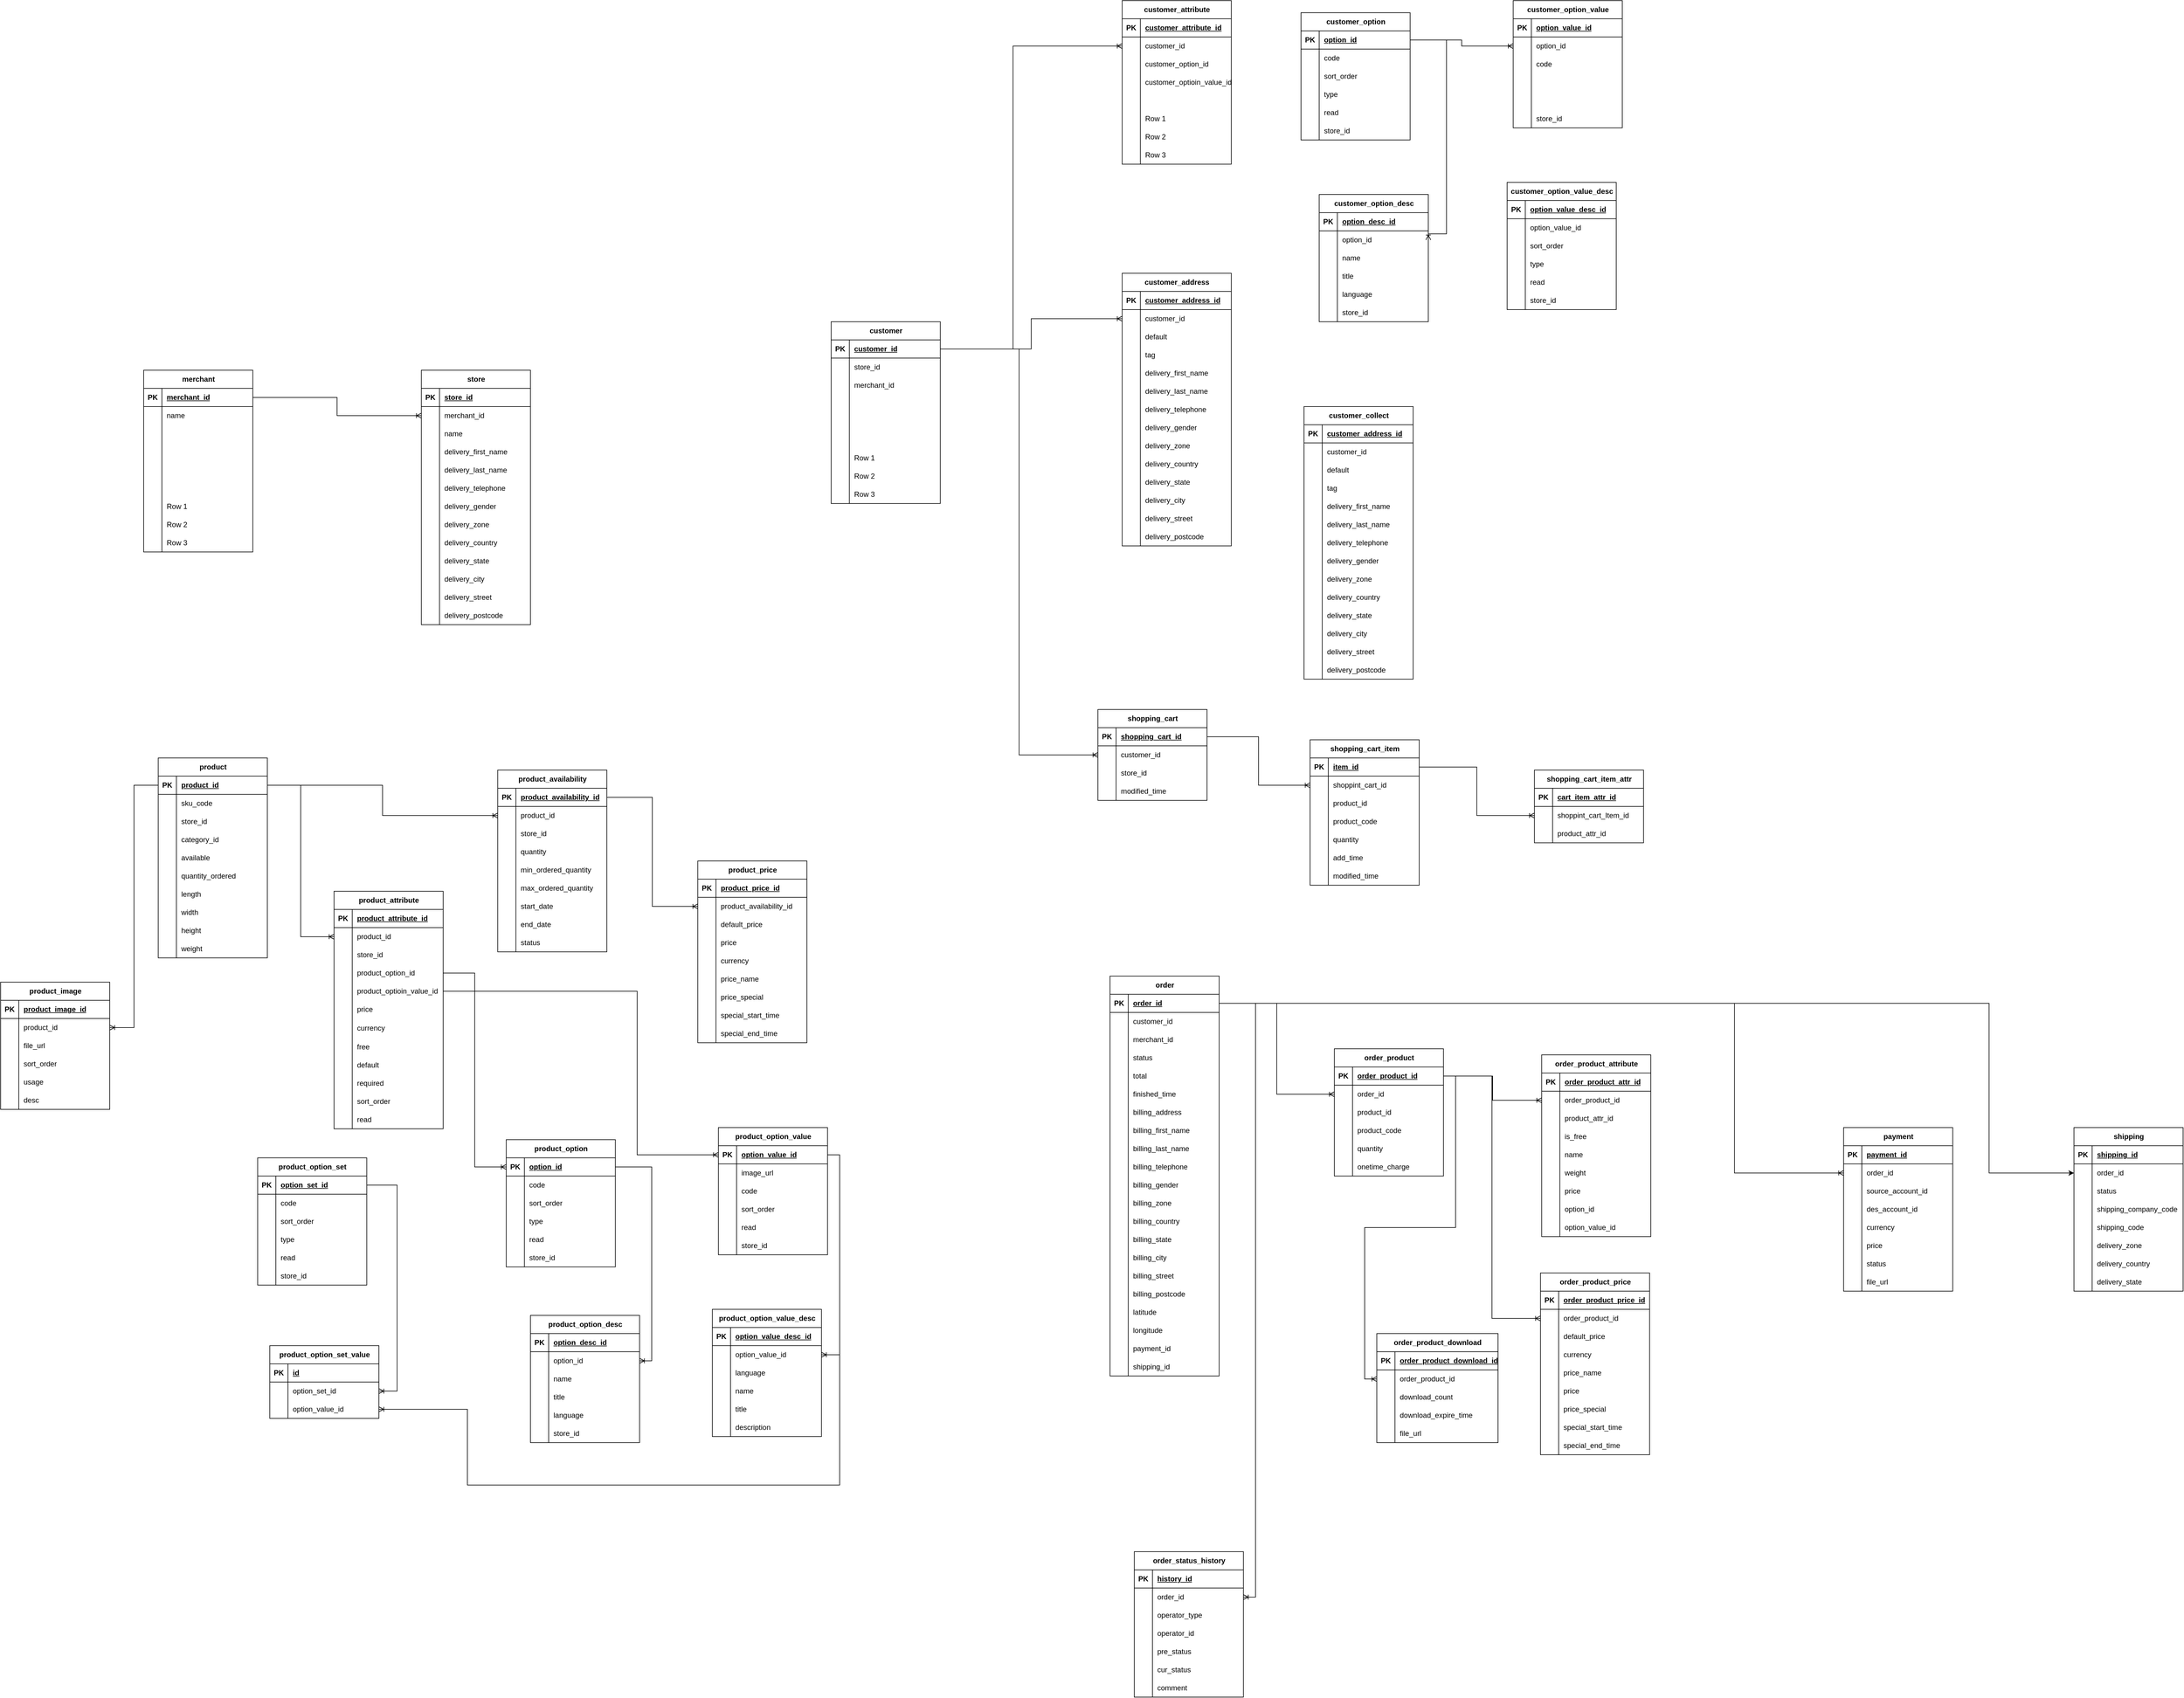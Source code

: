 <mxfile version="21.1.4" type="github">
  <diagram id="C5RBs43oDa-KdzZeNtuy" name="Page-1">
    <mxGraphModel dx="1613" dy="2491" grid="1" gridSize="10" guides="1" tooltips="1" connect="1" arrows="1" fold="1" page="1" pageScale="1" pageWidth="827" pageHeight="1169" math="0" shadow="0">
      <root>
        <mxCell id="WIyWlLk6GJQsqaUBKTNV-0" />
        <mxCell id="WIyWlLk6GJQsqaUBKTNV-1" parent="WIyWlLk6GJQsqaUBKTNV-0" />
        <mxCell id="v7qmAqQCS5sLmmLBHdAK-28" value="product" style="shape=table;startSize=30;container=1;collapsible=1;childLayout=tableLayout;fixedRows=1;rowLines=0;fontStyle=1;align=center;resizeLast=1;html=1;" parent="WIyWlLk6GJQsqaUBKTNV-1" vertex="1">
          <mxGeometry x="1260" y="550" width="180" height="330" as="geometry" />
        </mxCell>
        <mxCell id="v7qmAqQCS5sLmmLBHdAK-29" value="" style="shape=tableRow;horizontal=0;startSize=0;swimlaneHead=0;swimlaneBody=0;fillColor=none;collapsible=0;dropTarget=0;points=[[0,0.5],[1,0.5]];portConstraint=eastwest;top=0;left=0;right=0;bottom=1;" parent="v7qmAqQCS5sLmmLBHdAK-28" vertex="1">
          <mxGeometry y="30" width="180" height="30" as="geometry" />
        </mxCell>
        <mxCell id="v7qmAqQCS5sLmmLBHdAK-30" value="PK" style="shape=partialRectangle;connectable=0;fillColor=none;top=0;left=0;bottom=0;right=0;fontStyle=1;overflow=hidden;whiteSpace=wrap;html=1;" parent="v7qmAqQCS5sLmmLBHdAK-29" vertex="1">
          <mxGeometry width="30" height="30" as="geometry">
            <mxRectangle width="30" height="30" as="alternateBounds" />
          </mxGeometry>
        </mxCell>
        <mxCell id="v7qmAqQCS5sLmmLBHdAK-31" value="product_id" style="shape=partialRectangle;connectable=0;fillColor=none;top=0;left=0;bottom=0;right=0;align=left;spacingLeft=6;fontStyle=5;overflow=hidden;whiteSpace=wrap;html=1;" parent="v7qmAqQCS5sLmmLBHdAK-29" vertex="1">
          <mxGeometry x="30" width="150" height="30" as="geometry">
            <mxRectangle width="150" height="30" as="alternateBounds" />
          </mxGeometry>
        </mxCell>
        <mxCell id="v7qmAqQCS5sLmmLBHdAK-42" style="shape=tableRow;horizontal=0;startSize=0;swimlaneHead=0;swimlaneBody=0;fillColor=none;collapsible=0;dropTarget=0;points=[[0,0.5],[1,0.5]];portConstraint=eastwest;top=0;left=0;right=0;bottom=0;" parent="v7qmAqQCS5sLmmLBHdAK-28" vertex="1">
          <mxGeometry y="60" width="180" height="30" as="geometry" />
        </mxCell>
        <mxCell id="v7qmAqQCS5sLmmLBHdAK-43" style="shape=partialRectangle;connectable=0;fillColor=none;top=0;left=0;bottom=0;right=0;editable=1;overflow=hidden;whiteSpace=wrap;html=1;" parent="v7qmAqQCS5sLmmLBHdAK-42" vertex="1">
          <mxGeometry width="30" height="30" as="geometry">
            <mxRectangle width="30" height="30" as="alternateBounds" />
          </mxGeometry>
        </mxCell>
        <mxCell id="v7qmAqQCS5sLmmLBHdAK-44" value="sku_code" style="shape=partialRectangle;connectable=0;fillColor=none;top=0;left=0;bottom=0;right=0;align=left;spacingLeft=6;overflow=hidden;whiteSpace=wrap;html=1;" parent="v7qmAqQCS5sLmmLBHdAK-42" vertex="1">
          <mxGeometry x="30" width="150" height="30" as="geometry">
            <mxRectangle width="150" height="30" as="alternateBounds" />
          </mxGeometry>
        </mxCell>
        <mxCell id="v7qmAqQCS5sLmmLBHdAK-45" style="shape=tableRow;horizontal=0;startSize=0;swimlaneHead=0;swimlaneBody=0;fillColor=none;collapsible=0;dropTarget=0;points=[[0,0.5],[1,0.5]];portConstraint=eastwest;top=0;left=0;right=0;bottom=0;" parent="v7qmAqQCS5sLmmLBHdAK-28" vertex="1">
          <mxGeometry y="90" width="180" height="30" as="geometry" />
        </mxCell>
        <mxCell id="v7qmAqQCS5sLmmLBHdAK-46" style="shape=partialRectangle;connectable=0;fillColor=none;top=0;left=0;bottom=0;right=0;editable=1;overflow=hidden;whiteSpace=wrap;html=1;" parent="v7qmAqQCS5sLmmLBHdAK-45" vertex="1">
          <mxGeometry width="30" height="30" as="geometry">
            <mxRectangle width="30" height="30" as="alternateBounds" />
          </mxGeometry>
        </mxCell>
        <mxCell id="v7qmAqQCS5sLmmLBHdAK-47" value="store_id" style="shape=partialRectangle;connectable=0;fillColor=none;top=0;left=0;bottom=0;right=0;align=left;spacingLeft=6;overflow=hidden;whiteSpace=wrap;html=1;" parent="v7qmAqQCS5sLmmLBHdAK-45" vertex="1">
          <mxGeometry x="30" width="150" height="30" as="geometry">
            <mxRectangle width="150" height="30" as="alternateBounds" />
          </mxGeometry>
        </mxCell>
        <mxCell id="Zj2H9CiuXWxAF55kVqYG-310" style="shape=tableRow;horizontal=0;startSize=0;swimlaneHead=0;swimlaneBody=0;fillColor=none;collapsible=0;dropTarget=0;points=[[0,0.5],[1,0.5]];portConstraint=eastwest;top=0;left=0;right=0;bottom=0;" parent="v7qmAqQCS5sLmmLBHdAK-28" vertex="1">
          <mxGeometry y="120" width="180" height="30" as="geometry" />
        </mxCell>
        <mxCell id="Zj2H9CiuXWxAF55kVqYG-311" style="shape=partialRectangle;connectable=0;fillColor=none;top=0;left=0;bottom=0;right=0;editable=1;overflow=hidden;whiteSpace=wrap;html=1;" parent="Zj2H9CiuXWxAF55kVqYG-310" vertex="1">
          <mxGeometry width="30" height="30" as="geometry">
            <mxRectangle width="30" height="30" as="alternateBounds" />
          </mxGeometry>
        </mxCell>
        <mxCell id="Zj2H9CiuXWxAF55kVqYG-312" value="category_id" style="shape=partialRectangle;connectable=0;fillColor=none;top=0;left=0;bottom=0;right=0;align=left;spacingLeft=6;overflow=hidden;whiteSpace=wrap;html=1;" parent="Zj2H9CiuXWxAF55kVqYG-310" vertex="1">
          <mxGeometry x="30" width="150" height="30" as="geometry">
            <mxRectangle width="150" height="30" as="alternateBounds" />
          </mxGeometry>
        </mxCell>
        <mxCell id="Zj2H9CiuXWxAF55kVqYG-307" style="shape=tableRow;horizontal=0;startSize=0;swimlaneHead=0;swimlaneBody=0;fillColor=none;collapsible=0;dropTarget=0;points=[[0,0.5],[1,0.5]];portConstraint=eastwest;top=0;left=0;right=0;bottom=0;" parent="v7qmAqQCS5sLmmLBHdAK-28" vertex="1">
          <mxGeometry y="150" width="180" height="30" as="geometry" />
        </mxCell>
        <mxCell id="Zj2H9CiuXWxAF55kVqYG-308" style="shape=partialRectangle;connectable=0;fillColor=none;top=0;left=0;bottom=0;right=0;editable=1;overflow=hidden;whiteSpace=wrap;html=1;" parent="Zj2H9CiuXWxAF55kVqYG-307" vertex="1">
          <mxGeometry width="30" height="30" as="geometry">
            <mxRectangle width="30" height="30" as="alternateBounds" />
          </mxGeometry>
        </mxCell>
        <mxCell id="Zj2H9CiuXWxAF55kVqYG-309" value="available" style="shape=partialRectangle;connectable=0;fillColor=none;top=0;left=0;bottom=0;right=0;align=left;spacingLeft=6;overflow=hidden;whiteSpace=wrap;html=1;" parent="Zj2H9CiuXWxAF55kVqYG-307" vertex="1">
          <mxGeometry x="30" width="150" height="30" as="geometry">
            <mxRectangle width="150" height="30" as="alternateBounds" />
          </mxGeometry>
        </mxCell>
        <mxCell id="Zj2H9CiuXWxAF55kVqYG-304" style="shape=tableRow;horizontal=0;startSize=0;swimlaneHead=0;swimlaneBody=0;fillColor=none;collapsible=0;dropTarget=0;points=[[0,0.5],[1,0.5]];portConstraint=eastwest;top=0;left=0;right=0;bottom=0;" parent="v7qmAqQCS5sLmmLBHdAK-28" vertex="1">
          <mxGeometry y="180" width="180" height="30" as="geometry" />
        </mxCell>
        <mxCell id="Zj2H9CiuXWxAF55kVqYG-305" style="shape=partialRectangle;connectable=0;fillColor=none;top=0;left=0;bottom=0;right=0;editable=1;overflow=hidden;whiteSpace=wrap;html=1;" parent="Zj2H9CiuXWxAF55kVqYG-304" vertex="1">
          <mxGeometry width="30" height="30" as="geometry">
            <mxRectangle width="30" height="30" as="alternateBounds" />
          </mxGeometry>
        </mxCell>
        <mxCell id="Zj2H9CiuXWxAF55kVqYG-306" value="quantity_ordered" style="shape=partialRectangle;connectable=0;fillColor=none;top=0;left=0;bottom=0;right=0;align=left;spacingLeft=6;overflow=hidden;whiteSpace=wrap;html=1;" parent="Zj2H9CiuXWxAF55kVqYG-304" vertex="1">
          <mxGeometry x="30" width="150" height="30" as="geometry">
            <mxRectangle width="150" height="30" as="alternateBounds" />
          </mxGeometry>
        </mxCell>
        <mxCell id="v7qmAqQCS5sLmmLBHdAK-48" style="shape=tableRow;horizontal=0;startSize=0;swimlaneHead=0;swimlaneBody=0;fillColor=none;collapsible=0;dropTarget=0;points=[[0,0.5],[1,0.5]];portConstraint=eastwest;top=0;left=0;right=0;bottom=0;" parent="v7qmAqQCS5sLmmLBHdAK-28" vertex="1">
          <mxGeometry y="210" width="180" height="30" as="geometry" />
        </mxCell>
        <mxCell id="v7qmAqQCS5sLmmLBHdAK-49" style="shape=partialRectangle;connectable=0;fillColor=none;top=0;left=0;bottom=0;right=0;editable=1;overflow=hidden;whiteSpace=wrap;html=1;" parent="v7qmAqQCS5sLmmLBHdAK-48" vertex="1">
          <mxGeometry width="30" height="30" as="geometry">
            <mxRectangle width="30" height="30" as="alternateBounds" />
          </mxGeometry>
        </mxCell>
        <mxCell id="v7qmAqQCS5sLmmLBHdAK-50" value="length" style="shape=partialRectangle;connectable=0;fillColor=none;top=0;left=0;bottom=0;right=0;align=left;spacingLeft=6;overflow=hidden;whiteSpace=wrap;html=1;" parent="v7qmAqQCS5sLmmLBHdAK-48" vertex="1">
          <mxGeometry x="30" width="150" height="30" as="geometry">
            <mxRectangle width="150" height="30" as="alternateBounds" />
          </mxGeometry>
        </mxCell>
        <mxCell id="v7qmAqQCS5sLmmLBHdAK-51" style="shape=tableRow;horizontal=0;startSize=0;swimlaneHead=0;swimlaneBody=0;fillColor=none;collapsible=0;dropTarget=0;points=[[0,0.5],[1,0.5]];portConstraint=eastwest;top=0;left=0;right=0;bottom=0;" parent="v7qmAqQCS5sLmmLBHdAK-28" vertex="1">
          <mxGeometry y="240" width="180" height="30" as="geometry" />
        </mxCell>
        <mxCell id="v7qmAqQCS5sLmmLBHdAK-52" style="shape=partialRectangle;connectable=0;fillColor=none;top=0;left=0;bottom=0;right=0;editable=1;overflow=hidden;whiteSpace=wrap;html=1;" parent="v7qmAqQCS5sLmmLBHdAK-51" vertex="1">
          <mxGeometry width="30" height="30" as="geometry">
            <mxRectangle width="30" height="30" as="alternateBounds" />
          </mxGeometry>
        </mxCell>
        <mxCell id="v7qmAqQCS5sLmmLBHdAK-53" value="width" style="shape=partialRectangle;connectable=0;fillColor=none;top=0;left=0;bottom=0;right=0;align=left;spacingLeft=6;overflow=hidden;whiteSpace=wrap;html=1;" parent="v7qmAqQCS5sLmmLBHdAK-51" vertex="1">
          <mxGeometry x="30" width="150" height="30" as="geometry">
            <mxRectangle width="150" height="30" as="alternateBounds" />
          </mxGeometry>
        </mxCell>
        <mxCell id="v7qmAqQCS5sLmmLBHdAK-54" style="shape=tableRow;horizontal=0;startSize=0;swimlaneHead=0;swimlaneBody=0;fillColor=none;collapsible=0;dropTarget=0;points=[[0,0.5],[1,0.5]];portConstraint=eastwest;top=0;left=0;right=0;bottom=0;" parent="v7qmAqQCS5sLmmLBHdAK-28" vertex="1">
          <mxGeometry y="270" width="180" height="30" as="geometry" />
        </mxCell>
        <mxCell id="v7qmAqQCS5sLmmLBHdAK-55" style="shape=partialRectangle;connectable=0;fillColor=none;top=0;left=0;bottom=0;right=0;editable=1;overflow=hidden;whiteSpace=wrap;html=1;" parent="v7qmAqQCS5sLmmLBHdAK-54" vertex="1">
          <mxGeometry width="30" height="30" as="geometry">
            <mxRectangle width="30" height="30" as="alternateBounds" />
          </mxGeometry>
        </mxCell>
        <mxCell id="v7qmAqQCS5sLmmLBHdAK-56" value="height" style="shape=partialRectangle;connectable=0;fillColor=none;top=0;left=0;bottom=0;right=0;align=left;spacingLeft=6;overflow=hidden;whiteSpace=wrap;html=1;" parent="v7qmAqQCS5sLmmLBHdAK-54" vertex="1">
          <mxGeometry x="30" width="150" height="30" as="geometry">
            <mxRectangle width="150" height="30" as="alternateBounds" />
          </mxGeometry>
        </mxCell>
        <mxCell id="v7qmAqQCS5sLmmLBHdAK-32" value="" style="shape=tableRow;horizontal=0;startSize=0;swimlaneHead=0;swimlaneBody=0;fillColor=none;collapsible=0;dropTarget=0;points=[[0,0.5],[1,0.5]];portConstraint=eastwest;top=0;left=0;right=0;bottom=0;" parent="v7qmAqQCS5sLmmLBHdAK-28" vertex="1">
          <mxGeometry y="300" width="180" height="30" as="geometry" />
        </mxCell>
        <mxCell id="v7qmAqQCS5sLmmLBHdAK-33" value="" style="shape=partialRectangle;connectable=0;fillColor=none;top=0;left=0;bottom=0;right=0;editable=1;overflow=hidden;whiteSpace=wrap;html=1;" parent="v7qmAqQCS5sLmmLBHdAK-32" vertex="1">
          <mxGeometry width="30" height="30" as="geometry">
            <mxRectangle width="30" height="30" as="alternateBounds" />
          </mxGeometry>
        </mxCell>
        <mxCell id="v7qmAqQCS5sLmmLBHdAK-34" value="weight" style="shape=partialRectangle;connectable=0;fillColor=none;top=0;left=0;bottom=0;right=0;align=left;spacingLeft=6;overflow=hidden;whiteSpace=wrap;html=1;" parent="v7qmAqQCS5sLmmLBHdAK-32" vertex="1">
          <mxGeometry x="30" width="150" height="30" as="geometry">
            <mxRectangle width="150" height="30" as="alternateBounds" />
          </mxGeometry>
        </mxCell>
        <mxCell id="v7qmAqQCS5sLmmLBHdAK-57" value="merchant" style="shape=table;startSize=30;container=1;collapsible=1;childLayout=tableLayout;fixedRows=1;rowLines=0;fontStyle=1;align=center;resizeLast=1;html=1;" parent="WIyWlLk6GJQsqaUBKTNV-1" vertex="1">
          <mxGeometry x="1236" y="-90" width="180" height="300" as="geometry" />
        </mxCell>
        <mxCell id="v7qmAqQCS5sLmmLBHdAK-58" value="" style="shape=tableRow;horizontal=0;startSize=0;swimlaneHead=0;swimlaneBody=0;fillColor=none;collapsible=0;dropTarget=0;points=[[0,0.5],[1,0.5]];portConstraint=eastwest;top=0;left=0;right=0;bottom=1;" parent="v7qmAqQCS5sLmmLBHdAK-57" vertex="1">
          <mxGeometry y="30" width="180" height="30" as="geometry" />
        </mxCell>
        <mxCell id="v7qmAqQCS5sLmmLBHdAK-59" value="PK" style="shape=partialRectangle;connectable=0;fillColor=none;top=0;left=0;bottom=0;right=0;fontStyle=1;overflow=hidden;whiteSpace=wrap;html=1;" parent="v7qmAqQCS5sLmmLBHdAK-58" vertex="1">
          <mxGeometry width="30" height="30" as="geometry">
            <mxRectangle width="30" height="30" as="alternateBounds" />
          </mxGeometry>
        </mxCell>
        <mxCell id="v7qmAqQCS5sLmmLBHdAK-60" value="merchant_id" style="shape=partialRectangle;connectable=0;fillColor=none;top=0;left=0;bottom=0;right=0;align=left;spacingLeft=6;fontStyle=5;overflow=hidden;whiteSpace=wrap;html=1;" parent="v7qmAqQCS5sLmmLBHdAK-58" vertex="1">
          <mxGeometry x="30" width="150" height="30" as="geometry">
            <mxRectangle width="150" height="30" as="alternateBounds" />
          </mxGeometry>
        </mxCell>
        <mxCell id="v7qmAqQCS5sLmmLBHdAK-61" style="shape=tableRow;horizontal=0;startSize=0;swimlaneHead=0;swimlaneBody=0;fillColor=none;collapsible=0;dropTarget=0;points=[[0,0.5],[1,0.5]];portConstraint=eastwest;top=0;left=0;right=0;bottom=0;" parent="v7qmAqQCS5sLmmLBHdAK-57" vertex="1">
          <mxGeometry y="60" width="180" height="30" as="geometry" />
        </mxCell>
        <mxCell id="v7qmAqQCS5sLmmLBHdAK-62" style="shape=partialRectangle;connectable=0;fillColor=none;top=0;left=0;bottom=0;right=0;editable=1;overflow=hidden;whiteSpace=wrap;html=1;" parent="v7qmAqQCS5sLmmLBHdAK-61" vertex="1">
          <mxGeometry width="30" height="30" as="geometry">
            <mxRectangle width="30" height="30" as="alternateBounds" />
          </mxGeometry>
        </mxCell>
        <mxCell id="v7qmAqQCS5sLmmLBHdAK-63" value="name" style="shape=partialRectangle;connectable=0;fillColor=none;top=0;left=0;bottom=0;right=0;align=left;spacingLeft=6;overflow=hidden;whiteSpace=wrap;html=1;" parent="v7qmAqQCS5sLmmLBHdAK-61" vertex="1">
          <mxGeometry x="30" width="150" height="30" as="geometry">
            <mxRectangle width="150" height="30" as="alternateBounds" />
          </mxGeometry>
        </mxCell>
        <mxCell id="v7qmAqQCS5sLmmLBHdAK-64" style="shape=tableRow;horizontal=0;startSize=0;swimlaneHead=0;swimlaneBody=0;fillColor=none;collapsible=0;dropTarget=0;points=[[0,0.5],[1,0.5]];portConstraint=eastwest;top=0;left=0;right=0;bottom=0;" parent="v7qmAqQCS5sLmmLBHdAK-57" vertex="1">
          <mxGeometry y="90" width="180" height="30" as="geometry" />
        </mxCell>
        <mxCell id="v7qmAqQCS5sLmmLBHdAK-65" style="shape=partialRectangle;connectable=0;fillColor=none;top=0;left=0;bottom=0;right=0;editable=1;overflow=hidden;whiteSpace=wrap;html=1;" parent="v7qmAqQCS5sLmmLBHdAK-64" vertex="1">
          <mxGeometry width="30" height="30" as="geometry">
            <mxRectangle width="30" height="30" as="alternateBounds" />
          </mxGeometry>
        </mxCell>
        <mxCell id="v7qmAqQCS5sLmmLBHdAK-66" style="shape=partialRectangle;connectable=0;fillColor=none;top=0;left=0;bottom=0;right=0;align=left;spacingLeft=6;overflow=hidden;whiteSpace=wrap;html=1;" parent="v7qmAqQCS5sLmmLBHdAK-64" vertex="1">
          <mxGeometry x="30" width="150" height="30" as="geometry">
            <mxRectangle width="150" height="30" as="alternateBounds" />
          </mxGeometry>
        </mxCell>
        <mxCell id="v7qmAqQCS5sLmmLBHdAK-67" style="shape=tableRow;horizontal=0;startSize=0;swimlaneHead=0;swimlaneBody=0;fillColor=none;collapsible=0;dropTarget=0;points=[[0,0.5],[1,0.5]];portConstraint=eastwest;top=0;left=0;right=0;bottom=0;" parent="v7qmAqQCS5sLmmLBHdAK-57" vertex="1">
          <mxGeometry y="120" width="180" height="30" as="geometry" />
        </mxCell>
        <mxCell id="v7qmAqQCS5sLmmLBHdAK-68" style="shape=partialRectangle;connectable=0;fillColor=none;top=0;left=0;bottom=0;right=0;editable=1;overflow=hidden;whiteSpace=wrap;html=1;" parent="v7qmAqQCS5sLmmLBHdAK-67" vertex="1">
          <mxGeometry width="30" height="30" as="geometry">
            <mxRectangle width="30" height="30" as="alternateBounds" />
          </mxGeometry>
        </mxCell>
        <mxCell id="v7qmAqQCS5sLmmLBHdAK-69" style="shape=partialRectangle;connectable=0;fillColor=none;top=0;left=0;bottom=0;right=0;align=left;spacingLeft=6;overflow=hidden;whiteSpace=wrap;html=1;" parent="v7qmAqQCS5sLmmLBHdAK-67" vertex="1">
          <mxGeometry x="30" width="150" height="30" as="geometry">
            <mxRectangle width="150" height="30" as="alternateBounds" />
          </mxGeometry>
        </mxCell>
        <mxCell id="v7qmAqQCS5sLmmLBHdAK-70" style="shape=tableRow;horizontal=0;startSize=0;swimlaneHead=0;swimlaneBody=0;fillColor=none;collapsible=0;dropTarget=0;points=[[0,0.5],[1,0.5]];portConstraint=eastwest;top=0;left=0;right=0;bottom=0;" parent="v7qmAqQCS5sLmmLBHdAK-57" vertex="1">
          <mxGeometry y="150" width="180" height="30" as="geometry" />
        </mxCell>
        <mxCell id="v7qmAqQCS5sLmmLBHdAK-71" style="shape=partialRectangle;connectable=0;fillColor=none;top=0;left=0;bottom=0;right=0;editable=1;overflow=hidden;whiteSpace=wrap;html=1;" parent="v7qmAqQCS5sLmmLBHdAK-70" vertex="1">
          <mxGeometry width="30" height="30" as="geometry">
            <mxRectangle width="30" height="30" as="alternateBounds" />
          </mxGeometry>
        </mxCell>
        <mxCell id="v7qmAqQCS5sLmmLBHdAK-72" style="shape=partialRectangle;connectable=0;fillColor=none;top=0;left=0;bottom=0;right=0;align=left;spacingLeft=6;overflow=hidden;whiteSpace=wrap;html=1;" parent="v7qmAqQCS5sLmmLBHdAK-70" vertex="1">
          <mxGeometry x="30" width="150" height="30" as="geometry">
            <mxRectangle width="150" height="30" as="alternateBounds" />
          </mxGeometry>
        </mxCell>
        <mxCell id="v7qmAqQCS5sLmmLBHdAK-73" style="shape=tableRow;horizontal=0;startSize=0;swimlaneHead=0;swimlaneBody=0;fillColor=none;collapsible=0;dropTarget=0;points=[[0,0.5],[1,0.5]];portConstraint=eastwest;top=0;left=0;right=0;bottom=0;" parent="v7qmAqQCS5sLmmLBHdAK-57" vertex="1">
          <mxGeometry y="180" width="180" height="30" as="geometry" />
        </mxCell>
        <mxCell id="v7qmAqQCS5sLmmLBHdAK-74" style="shape=partialRectangle;connectable=0;fillColor=none;top=0;left=0;bottom=0;right=0;editable=1;overflow=hidden;whiteSpace=wrap;html=1;" parent="v7qmAqQCS5sLmmLBHdAK-73" vertex="1">
          <mxGeometry width="30" height="30" as="geometry">
            <mxRectangle width="30" height="30" as="alternateBounds" />
          </mxGeometry>
        </mxCell>
        <mxCell id="v7qmAqQCS5sLmmLBHdAK-75" style="shape=partialRectangle;connectable=0;fillColor=none;top=0;left=0;bottom=0;right=0;align=left;spacingLeft=6;overflow=hidden;whiteSpace=wrap;html=1;" parent="v7qmAqQCS5sLmmLBHdAK-73" vertex="1">
          <mxGeometry x="30" width="150" height="30" as="geometry">
            <mxRectangle width="150" height="30" as="alternateBounds" />
          </mxGeometry>
        </mxCell>
        <mxCell id="v7qmAqQCS5sLmmLBHdAK-76" value="" style="shape=tableRow;horizontal=0;startSize=0;swimlaneHead=0;swimlaneBody=0;fillColor=none;collapsible=0;dropTarget=0;points=[[0,0.5],[1,0.5]];portConstraint=eastwest;top=0;left=0;right=0;bottom=0;" parent="v7qmAqQCS5sLmmLBHdAK-57" vertex="1">
          <mxGeometry y="210" width="180" height="30" as="geometry" />
        </mxCell>
        <mxCell id="v7qmAqQCS5sLmmLBHdAK-77" value="" style="shape=partialRectangle;connectable=0;fillColor=none;top=0;left=0;bottom=0;right=0;editable=1;overflow=hidden;whiteSpace=wrap;html=1;" parent="v7qmAqQCS5sLmmLBHdAK-76" vertex="1">
          <mxGeometry width="30" height="30" as="geometry">
            <mxRectangle width="30" height="30" as="alternateBounds" />
          </mxGeometry>
        </mxCell>
        <mxCell id="v7qmAqQCS5sLmmLBHdAK-78" value="Row 1" style="shape=partialRectangle;connectable=0;fillColor=none;top=0;left=0;bottom=0;right=0;align=left;spacingLeft=6;overflow=hidden;whiteSpace=wrap;html=1;" parent="v7qmAqQCS5sLmmLBHdAK-76" vertex="1">
          <mxGeometry x="30" width="150" height="30" as="geometry">
            <mxRectangle width="150" height="30" as="alternateBounds" />
          </mxGeometry>
        </mxCell>
        <mxCell id="v7qmAqQCS5sLmmLBHdAK-79" value="" style="shape=tableRow;horizontal=0;startSize=0;swimlaneHead=0;swimlaneBody=0;fillColor=none;collapsible=0;dropTarget=0;points=[[0,0.5],[1,0.5]];portConstraint=eastwest;top=0;left=0;right=0;bottom=0;" parent="v7qmAqQCS5sLmmLBHdAK-57" vertex="1">
          <mxGeometry y="240" width="180" height="30" as="geometry" />
        </mxCell>
        <mxCell id="v7qmAqQCS5sLmmLBHdAK-80" value="" style="shape=partialRectangle;connectable=0;fillColor=none;top=0;left=0;bottom=0;right=0;editable=1;overflow=hidden;whiteSpace=wrap;html=1;" parent="v7qmAqQCS5sLmmLBHdAK-79" vertex="1">
          <mxGeometry width="30" height="30" as="geometry">
            <mxRectangle width="30" height="30" as="alternateBounds" />
          </mxGeometry>
        </mxCell>
        <mxCell id="v7qmAqQCS5sLmmLBHdAK-81" value="Row 2" style="shape=partialRectangle;connectable=0;fillColor=none;top=0;left=0;bottom=0;right=0;align=left;spacingLeft=6;overflow=hidden;whiteSpace=wrap;html=1;" parent="v7qmAqQCS5sLmmLBHdAK-79" vertex="1">
          <mxGeometry x="30" width="150" height="30" as="geometry">
            <mxRectangle width="150" height="30" as="alternateBounds" />
          </mxGeometry>
        </mxCell>
        <mxCell id="v7qmAqQCS5sLmmLBHdAK-82" value="" style="shape=tableRow;horizontal=0;startSize=0;swimlaneHead=0;swimlaneBody=0;fillColor=none;collapsible=0;dropTarget=0;points=[[0,0.5],[1,0.5]];portConstraint=eastwest;top=0;left=0;right=0;bottom=0;" parent="v7qmAqQCS5sLmmLBHdAK-57" vertex="1">
          <mxGeometry y="270" width="180" height="30" as="geometry" />
        </mxCell>
        <mxCell id="v7qmAqQCS5sLmmLBHdAK-83" value="" style="shape=partialRectangle;connectable=0;fillColor=none;top=0;left=0;bottom=0;right=0;editable=1;overflow=hidden;whiteSpace=wrap;html=1;" parent="v7qmAqQCS5sLmmLBHdAK-82" vertex="1">
          <mxGeometry width="30" height="30" as="geometry">
            <mxRectangle width="30" height="30" as="alternateBounds" />
          </mxGeometry>
        </mxCell>
        <mxCell id="v7qmAqQCS5sLmmLBHdAK-84" value="Row 3" style="shape=partialRectangle;connectable=0;fillColor=none;top=0;left=0;bottom=0;right=0;align=left;spacingLeft=6;overflow=hidden;whiteSpace=wrap;html=1;" parent="v7qmAqQCS5sLmmLBHdAK-82" vertex="1">
          <mxGeometry x="30" width="150" height="30" as="geometry">
            <mxRectangle width="150" height="30" as="alternateBounds" />
          </mxGeometry>
        </mxCell>
        <mxCell id="v7qmAqQCS5sLmmLBHdAK-113" style="edgeStyle=orthogonalEdgeStyle;rounded=0;orthogonalLoop=1;jettySize=auto;html=1;exitX=1;exitY=0.5;exitDx=0;exitDy=0;entryX=0;entryY=0.5;entryDx=0;entryDy=0;endArrow=ERoneToMany;endFill=0;" parent="WIyWlLk6GJQsqaUBKTNV-1" source="v7qmAqQCS5sLmmLBHdAK-58" target="iiR4QbTgmpbf-ozh4WbR-650" edge="1">
          <mxGeometry relative="1" as="geometry" />
        </mxCell>
        <mxCell id="v7qmAqQCS5sLmmLBHdAK-114" value="product_availability" style="shape=table;startSize=30;container=1;collapsible=1;childLayout=tableLayout;fixedRows=1;rowLines=0;fontStyle=1;align=center;resizeLast=1;html=1;" parent="WIyWlLk6GJQsqaUBKTNV-1" vertex="1">
          <mxGeometry x="1820" y="570" width="180" height="300" as="geometry" />
        </mxCell>
        <mxCell id="v7qmAqQCS5sLmmLBHdAK-115" value="" style="shape=tableRow;horizontal=0;startSize=0;swimlaneHead=0;swimlaneBody=0;fillColor=none;collapsible=0;dropTarget=0;points=[[0,0.5],[1,0.5]];portConstraint=eastwest;top=0;left=0;right=0;bottom=1;" parent="v7qmAqQCS5sLmmLBHdAK-114" vertex="1">
          <mxGeometry y="30" width="180" height="30" as="geometry" />
        </mxCell>
        <mxCell id="v7qmAqQCS5sLmmLBHdAK-116" value="PK" style="shape=partialRectangle;connectable=0;fillColor=none;top=0;left=0;bottom=0;right=0;fontStyle=1;overflow=hidden;whiteSpace=wrap;html=1;" parent="v7qmAqQCS5sLmmLBHdAK-115" vertex="1">
          <mxGeometry width="30" height="30" as="geometry">
            <mxRectangle width="30" height="30" as="alternateBounds" />
          </mxGeometry>
        </mxCell>
        <mxCell id="v7qmAqQCS5sLmmLBHdAK-117" value="product_availability_id" style="shape=partialRectangle;connectable=0;fillColor=none;top=0;left=0;bottom=0;right=0;align=left;spacingLeft=6;fontStyle=5;overflow=hidden;whiteSpace=wrap;html=1;" parent="v7qmAqQCS5sLmmLBHdAK-115" vertex="1">
          <mxGeometry x="30" width="150" height="30" as="geometry">
            <mxRectangle width="150" height="30" as="alternateBounds" />
          </mxGeometry>
        </mxCell>
        <mxCell id="v7qmAqQCS5sLmmLBHdAK-118" style="shape=tableRow;horizontal=0;startSize=0;swimlaneHead=0;swimlaneBody=0;fillColor=none;collapsible=0;dropTarget=0;points=[[0,0.5],[1,0.5]];portConstraint=eastwest;top=0;left=0;right=0;bottom=0;" parent="v7qmAqQCS5sLmmLBHdAK-114" vertex="1">
          <mxGeometry y="60" width="180" height="30" as="geometry" />
        </mxCell>
        <mxCell id="v7qmAqQCS5sLmmLBHdAK-119" style="shape=partialRectangle;connectable=0;fillColor=none;top=0;left=0;bottom=0;right=0;editable=1;overflow=hidden;whiteSpace=wrap;html=1;" parent="v7qmAqQCS5sLmmLBHdAK-118" vertex="1">
          <mxGeometry width="30" height="30" as="geometry">
            <mxRectangle width="30" height="30" as="alternateBounds" />
          </mxGeometry>
        </mxCell>
        <mxCell id="v7qmAqQCS5sLmmLBHdAK-120" value="product_id" style="shape=partialRectangle;connectable=0;fillColor=none;top=0;left=0;bottom=0;right=0;align=left;spacingLeft=6;overflow=hidden;whiteSpace=wrap;html=1;" parent="v7qmAqQCS5sLmmLBHdAK-118" vertex="1">
          <mxGeometry x="30" width="150" height="30" as="geometry">
            <mxRectangle width="150" height="30" as="alternateBounds" />
          </mxGeometry>
        </mxCell>
        <mxCell id="v7qmAqQCS5sLmmLBHdAK-121" style="shape=tableRow;horizontal=0;startSize=0;swimlaneHead=0;swimlaneBody=0;fillColor=none;collapsible=0;dropTarget=0;points=[[0,0.5],[1,0.5]];portConstraint=eastwest;top=0;left=0;right=0;bottom=0;" parent="v7qmAqQCS5sLmmLBHdAK-114" vertex="1">
          <mxGeometry y="90" width="180" height="30" as="geometry" />
        </mxCell>
        <mxCell id="v7qmAqQCS5sLmmLBHdAK-122" style="shape=partialRectangle;connectable=0;fillColor=none;top=0;left=0;bottom=0;right=0;editable=1;overflow=hidden;whiteSpace=wrap;html=1;" parent="v7qmAqQCS5sLmmLBHdAK-121" vertex="1">
          <mxGeometry width="30" height="30" as="geometry">
            <mxRectangle width="30" height="30" as="alternateBounds" />
          </mxGeometry>
        </mxCell>
        <mxCell id="v7qmAqQCS5sLmmLBHdAK-123" value="store_id" style="shape=partialRectangle;connectable=0;fillColor=none;top=0;left=0;bottom=0;right=0;align=left;spacingLeft=6;overflow=hidden;whiteSpace=wrap;html=1;" parent="v7qmAqQCS5sLmmLBHdAK-121" vertex="1">
          <mxGeometry x="30" width="150" height="30" as="geometry">
            <mxRectangle width="150" height="30" as="alternateBounds" />
          </mxGeometry>
        </mxCell>
        <mxCell id="v7qmAqQCS5sLmmLBHdAK-124" style="shape=tableRow;horizontal=0;startSize=0;swimlaneHead=0;swimlaneBody=0;fillColor=none;collapsible=0;dropTarget=0;points=[[0,0.5],[1,0.5]];portConstraint=eastwest;top=0;left=0;right=0;bottom=0;" parent="v7qmAqQCS5sLmmLBHdAK-114" vertex="1">
          <mxGeometry y="120" width="180" height="30" as="geometry" />
        </mxCell>
        <mxCell id="v7qmAqQCS5sLmmLBHdAK-125" style="shape=partialRectangle;connectable=0;fillColor=none;top=0;left=0;bottom=0;right=0;editable=1;overflow=hidden;whiteSpace=wrap;html=1;" parent="v7qmAqQCS5sLmmLBHdAK-124" vertex="1">
          <mxGeometry width="30" height="30" as="geometry">
            <mxRectangle width="30" height="30" as="alternateBounds" />
          </mxGeometry>
        </mxCell>
        <mxCell id="v7qmAqQCS5sLmmLBHdAK-126" value="quantity" style="shape=partialRectangle;connectable=0;fillColor=none;top=0;left=0;bottom=0;right=0;align=left;spacingLeft=6;overflow=hidden;whiteSpace=wrap;html=1;" parent="v7qmAqQCS5sLmmLBHdAK-124" vertex="1">
          <mxGeometry x="30" width="150" height="30" as="geometry">
            <mxRectangle width="150" height="30" as="alternateBounds" />
          </mxGeometry>
        </mxCell>
        <mxCell id="iiR4QbTgmpbf-ozh4WbR-612" style="shape=tableRow;horizontal=0;startSize=0;swimlaneHead=0;swimlaneBody=0;fillColor=none;collapsible=0;dropTarget=0;points=[[0,0.5],[1,0.5]];portConstraint=eastwest;top=0;left=0;right=0;bottom=0;" vertex="1" parent="v7qmAqQCS5sLmmLBHdAK-114">
          <mxGeometry y="150" width="180" height="30" as="geometry" />
        </mxCell>
        <mxCell id="iiR4QbTgmpbf-ozh4WbR-613" style="shape=partialRectangle;connectable=0;fillColor=none;top=0;left=0;bottom=0;right=0;editable=1;overflow=hidden;whiteSpace=wrap;html=1;" vertex="1" parent="iiR4QbTgmpbf-ozh4WbR-612">
          <mxGeometry width="30" height="30" as="geometry">
            <mxRectangle width="30" height="30" as="alternateBounds" />
          </mxGeometry>
        </mxCell>
        <mxCell id="iiR4QbTgmpbf-ozh4WbR-614" value="min_ordered_quantity" style="shape=partialRectangle;connectable=0;fillColor=none;top=0;left=0;bottom=0;right=0;align=left;spacingLeft=6;overflow=hidden;whiteSpace=wrap;html=1;" vertex="1" parent="iiR4QbTgmpbf-ozh4WbR-612">
          <mxGeometry x="30" width="150" height="30" as="geometry">
            <mxRectangle width="150" height="30" as="alternateBounds" />
          </mxGeometry>
        </mxCell>
        <mxCell id="iiR4QbTgmpbf-ozh4WbR-609" style="shape=tableRow;horizontal=0;startSize=0;swimlaneHead=0;swimlaneBody=0;fillColor=none;collapsible=0;dropTarget=0;points=[[0,0.5],[1,0.5]];portConstraint=eastwest;top=0;left=0;right=0;bottom=0;" vertex="1" parent="v7qmAqQCS5sLmmLBHdAK-114">
          <mxGeometry y="180" width="180" height="30" as="geometry" />
        </mxCell>
        <mxCell id="iiR4QbTgmpbf-ozh4WbR-610" style="shape=partialRectangle;connectable=0;fillColor=none;top=0;left=0;bottom=0;right=0;editable=1;overflow=hidden;whiteSpace=wrap;html=1;" vertex="1" parent="iiR4QbTgmpbf-ozh4WbR-609">
          <mxGeometry width="30" height="30" as="geometry">
            <mxRectangle width="30" height="30" as="alternateBounds" />
          </mxGeometry>
        </mxCell>
        <mxCell id="iiR4QbTgmpbf-ozh4WbR-611" value="max_ordered_quantity" style="shape=partialRectangle;connectable=0;fillColor=none;top=0;left=0;bottom=0;right=0;align=left;spacingLeft=6;overflow=hidden;whiteSpace=wrap;html=1;" vertex="1" parent="iiR4QbTgmpbf-ozh4WbR-609">
          <mxGeometry x="30" width="150" height="30" as="geometry">
            <mxRectangle width="150" height="30" as="alternateBounds" />
          </mxGeometry>
        </mxCell>
        <mxCell id="v7qmAqQCS5sLmmLBHdAK-127" style="shape=tableRow;horizontal=0;startSize=0;swimlaneHead=0;swimlaneBody=0;fillColor=none;collapsible=0;dropTarget=0;points=[[0,0.5],[1,0.5]];portConstraint=eastwest;top=0;left=0;right=0;bottom=0;" parent="v7qmAqQCS5sLmmLBHdAK-114" vertex="1">
          <mxGeometry y="210" width="180" height="30" as="geometry" />
        </mxCell>
        <mxCell id="v7qmAqQCS5sLmmLBHdAK-128" style="shape=partialRectangle;connectable=0;fillColor=none;top=0;left=0;bottom=0;right=0;editable=1;overflow=hidden;whiteSpace=wrap;html=1;" parent="v7qmAqQCS5sLmmLBHdAK-127" vertex="1">
          <mxGeometry width="30" height="30" as="geometry">
            <mxRectangle width="30" height="30" as="alternateBounds" />
          </mxGeometry>
        </mxCell>
        <mxCell id="v7qmAqQCS5sLmmLBHdAK-129" value="start_date" style="shape=partialRectangle;connectable=0;fillColor=none;top=0;left=0;bottom=0;right=0;align=left;spacingLeft=6;overflow=hidden;whiteSpace=wrap;html=1;" parent="v7qmAqQCS5sLmmLBHdAK-127" vertex="1">
          <mxGeometry x="30" width="150" height="30" as="geometry">
            <mxRectangle width="150" height="30" as="alternateBounds" />
          </mxGeometry>
        </mxCell>
        <mxCell id="v7qmAqQCS5sLmmLBHdAK-130" style="shape=tableRow;horizontal=0;startSize=0;swimlaneHead=0;swimlaneBody=0;fillColor=none;collapsible=0;dropTarget=0;points=[[0,0.5],[1,0.5]];portConstraint=eastwest;top=0;left=0;right=0;bottom=0;" parent="v7qmAqQCS5sLmmLBHdAK-114" vertex="1">
          <mxGeometry y="240" width="180" height="30" as="geometry" />
        </mxCell>
        <mxCell id="v7qmAqQCS5sLmmLBHdAK-131" style="shape=partialRectangle;connectable=0;fillColor=none;top=0;left=0;bottom=0;right=0;editable=1;overflow=hidden;whiteSpace=wrap;html=1;" parent="v7qmAqQCS5sLmmLBHdAK-130" vertex="1">
          <mxGeometry width="30" height="30" as="geometry">
            <mxRectangle width="30" height="30" as="alternateBounds" />
          </mxGeometry>
        </mxCell>
        <mxCell id="v7qmAqQCS5sLmmLBHdAK-132" value="end_date" style="shape=partialRectangle;connectable=0;fillColor=none;top=0;left=0;bottom=0;right=0;align=left;spacingLeft=6;overflow=hidden;whiteSpace=wrap;html=1;" parent="v7qmAqQCS5sLmmLBHdAK-130" vertex="1">
          <mxGeometry x="30" width="150" height="30" as="geometry">
            <mxRectangle width="150" height="30" as="alternateBounds" />
          </mxGeometry>
        </mxCell>
        <mxCell id="v7qmAqQCS5sLmmLBHdAK-133" value="" style="shape=tableRow;horizontal=0;startSize=0;swimlaneHead=0;swimlaneBody=0;fillColor=none;collapsible=0;dropTarget=0;points=[[0,0.5],[1,0.5]];portConstraint=eastwest;top=0;left=0;right=0;bottom=0;" parent="v7qmAqQCS5sLmmLBHdAK-114" vertex="1">
          <mxGeometry y="270" width="180" height="30" as="geometry" />
        </mxCell>
        <mxCell id="v7qmAqQCS5sLmmLBHdAK-134" value="" style="shape=partialRectangle;connectable=0;fillColor=none;top=0;left=0;bottom=0;right=0;editable=1;overflow=hidden;whiteSpace=wrap;html=1;" parent="v7qmAqQCS5sLmmLBHdAK-133" vertex="1">
          <mxGeometry width="30" height="30" as="geometry">
            <mxRectangle width="30" height="30" as="alternateBounds" />
          </mxGeometry>
        </mxCell>
        <mxCell id="v7qmAqQCS5sLmmLBHdAK-135" value="status" style="shape=partialRectangle;connectable=0;fillColor=none;top=0;left=0;bottom=0;right=0;align=left;spacingLeft=6;overflow=hidden;whiteSpace=wrap;html=1;" parent="v7qmAqQCS5sLmmLBHdAK-133" vertex="1">
          <mxGeometry x="30" width="150" height="30" as="geometry">
            <mxRectangle width="150" height="30" as="alternateBounds" />
          </mxGeometry>
        </mxCell>
        <mxCell id="v7qmAqQCS5sLmmLBHdAK-142" value="product_price" style="shape=table;startSize=30;container=1;collapsible=1;childLayout=tableLayout;fixedRows=1;rowLines=0;fontStyle=1;align=center;resizeLast=1;html=1;" parent="WIyWlLk6GJQsqaUBKTNV-1" vertex="1">
          <mxGeometry x="2150" y="720" width="180" height="300" as="geometry" />
        </mxCell>
        <mxCell id="v7qmAqQCS5sLmmLBHdAK-143" value="" style="shape=tableRow;horizontal=0;startSize=0;swimlaneHead=0;swimlaneBody=0;fillColor=none;collapsible=0;dropTarget=0;points=[[0,0.5],[1,0.5]];portConstraint=eastwest;top=0;left=0;right=0;bottom=1;" parent="v7qmAqQCS5sLmmLBHdAK-142" vertex="1">
          <mxGeometry y="30" width="180" height="30" as="geometry" />
        </mxCell>
        <mxCell id="v7qmAqQCS5sLmmLBHdAK-144" value="PK" style="shape=partialRectangle;connectable=0;fillColor=none;top=0;left=0;bottom=0;right=0;fontStyle=1;overflow=hidden;whiteSpace=wrap;html=1;" parent="v7qmAqQCS5sLmmLBHdAK-143" vertex="1">
          <mxGeometry width="30" height="30" as="geometry">
            <mxRectangle width="30" height="30" as="alternateBounds" />
          </mxGeometry>
        </mxCell>
        <mxCell id="v7qmAqQCS5sLmmLBHdAK-145" value="product_price_id" style="shape=partialRectangle;connectable=0;fillColor=none;top=0;left=0;bottom=0;right=0;align=left;spacingLeft=6;fontStyle=5;overflow=hidden;whiteSpace=wrap;html=1;" parent="v7qmAqQCS5sLmmLBHdAK-143" vertex="1">
          <mxGeometry x="30" width="150" height="30" as="geometry">
            <mxRectangle width="150" height="30" as="alternateBounds" />
          </mxGeometry>
        </mxCell>
        <mxCell id="v7qmAqQCS5sLmmLBHdAK-146" style="shape=tableRow;horizontal=0;startSize=0;swimlaneHead=0;swimlaneBody=0;fillColor=none;collapsible=0;dropTarget=0;points=[[0,0.5],[1,0.5]];portConstraint=eastwest;top=0;left=0;right=0;bottom=0;" parent="v7qmAqQCS5sLmmLBHdAK-142" vertex="1">
          <mxGeometry y="60" width="180" height="30" as="geometry" />
        </mxCell>
        <mxCell id="v7qmAqQCS5sLmmLBHdAK-147" style="shape=partialRectangle;connectable=0;fillColor=none;top=0;left=0;bottom=0;right=0;editable=1;overflow=hidden;whiteSpace=wrap;html=1;" parent="v7qmAqQCS5sLmmLBHdAK-146" vertex="1">
          <mxGeometry width="30" height="30" as="geometry">
            <mxRectangle width="30" height="30" as="alternateBounds" />
          </mxGeometry>
        </mxCell>
        <mxCell id="v7qmAqQCS5sLmmLBHdAK-148" value="product_availability_id" style="shape=partialRectangle;connectable=0;fillColor=none;top=0;left=0;bottom=0;right=0;align=left;spacingLeft=6;overflow=hidden;whiteSpace=wrap;html=1;" parent="v7qmAqQCS5sLmmLBHdAK-146" vertex="1">
          <mxGeometry x="30" width="150" height="30" as="geometry">
            <mxRectangle width="150" height="30" as="alternateBounds" />
          </mxGeometry>
        </mxCell>
        <mxCell id="v7qmAqQCS5sLmmLBHdAK-149" style="shape=tableRow;horizontal=0;startSize=0;swimlaneHead=0;swimlaneBody=0;fillColor=none;collapsible=0;dropTarget=0;points=[[0,0.5],[1,0.5]];portConstraint=eastwest;top=0;left=0;right=0;bottom=0;" parent="v7qmAqQCS5sLmmLBHdAK-142" vertex="1">
          <mxGeometry y="90" width="180" height="30" as="geometry" />
        </mxCell>
        <mxCell id="v7qmAqQCS5sLmmLBHdAK-150" style="shape=partialRectangle;connectable=0;fillColor=none;top=0;left=0;bottom=0;right=0;editable=1;overflow=hidden;whiteSpace=wrap;html=1;" parent="v7qmAqQCS5sLmmLBHdAK-149" vertex="1">
          <mxGeometry width="30" height="30" as="geometry">
            <mxRectangle width="30" height="30" as="alternateBounds" />
          </mxGeometry>
        </mxCell>
        <mxCell id="v7qmAqQCS5sLmmLBHdAK-151" value="default_price" style="shape=partialRectangle;connectable=0;fillColor=none;top=0;left=0;bottom=0;right=0;align=left;spacingLeft=6;overflow=hidden;whiteSpace=wrap;html=1;" parent="v7qmAqQCS5sLmmLBHdAK-149" vertex="1">
          <mxGeometry x="30" width="150" height="30" as="geometry">
            <mxRectangle width="150" height="30" as="alternateBounds" />
          </mxGeometry>
        </mxCell>
        <mxCell id="v7qmAqQCS5sLmmLBHdAK-152" style="shape=tableRow;horizontal=0;startSize=0;swimlaneHead=0;swimlaneBody=0;fillColor=none;collapsible=0;dropTarget=0;points=[[0,0.5],[1,0.5]];portConstraint=eastwest;top=0;left=0;right=0;bottom=0;" parent="v7qmAqQCS5sLmmLBHdAK-142" vertex="1">
          <mxGeometry y="120" width="180" height="30" as="geometry" />
        </mxCell>
        <mxCell id="v7qmAqQCS5sLmmLBHdAK-153" style="shape=partialRectangle;connectable=0;fillColor=none;top=0;left=0;bottom=0;right=0;editable=1;overflow=hidden;whiteSpace=wrap;html=1;" parent="v7qmAqQCS5sLmmLBHdAK-152" vertex="1">
          <mxGeometry width="30" height="30" as="geometry">
            <mxRectangle width="30" height="30" as="alternateBounds" />
          </mxGeometry>
        </mxCell>
        <mxCell id="v7qmAqQCS5sLmmLBHdAK-154" value="price" style="shape=partialRectangle;connectable=0;fillColor=none;top=0;left=0;bottom=0;right=0;align=left;spacingLeft=6;overflow=hidden;whiteSpace=wrap;html=1;" parent="v7qmAqQCS5sLmmLBHdAK-152" vertex="1">
          <mxGeometry x="30" width="150" height="30" as="geometry">
            <mxRectangle width="150" height="30" as="alternateBounds" />
          </mxGeometry>
        </mxCell>
        <mxCell id="v7qmAqQCS5sLmmLBHdAK-155" style="shape=tableRow;horizontal=0;startSize=0;swimlaneHead=0;swimlaneBody=0;fillColor=none;collapsible=0;dropTarget=0;points=[[0,0.5],[1,0.5]];portConstraint=eastwest;top=0;left=0;right=0;bottom=0;" parent="v7qmAqQCS5sLmmLBHdAK-142" vertex="1">
          <mxGeometry y="150" width="180" height="30" as="geometry" />
        </mxCell>
        <mxCell id="v7qmAqQCS5sLmmLBHdAK-156" style="shape=partialRectangle;connectable=0;fillColor=none;top=0;left=0;bottom=0;right=0;editable=1;overflow=hidden;whiteSpace=wrap;html=1;" parent="v7qmAqQCS5sLmmLBHdAK-155" vertex="1">
          <mxGeometry width="30" height="30" as="geometry">
            <mxRectangle width="30" height="30" as="alternateBounds" />
          </mxGeometry>
        </mxCell>
        <mxCell id="v7qmAqQCS5sLmmLBHdAK-157" value="currency" style="shape=partialRectangle;connectable=0;fillColor=none;top=0;left=0;bottom=0;right=0;align=left;spacingLeft=6;overflow=hidden;whiteSpace=wrap;html=1;" parent="v7qmAqQCS5sLmmLBHdAK-155" vertex="1">
          <mxGeometry x="30" width="150" height="30" as="geometry">
            <mxRectangle width="150" height="30" as="alternateBounds" />
          </mxGeometry>
        </mxCell>
        <mxCell id="v7qmAqQCS5sLmmLBHdAK-158" style="shape=tableRow;horizontal=0;startSize=0;swimlaneHead=0;swimlaneBody=0;fillColor=none;collapsible=0;dropTarget=0;points=[[0,0.5],[1,0.5]];portConstraint=eastwest;top=0;left=0;right=0;bottom=0;" parent="v7qmAqQCS5sLmmLBHdAK-142" vertex="1">
          <mxGeometry y="180" width="180" height="30" as="geometry" />
        </mxCell>
        <mxCell id="v7qmAqQCS5sLmmLBHdAK-159" style="shape=partialRectangle;connectable=0;fillColor=none;top=0;left=0;bottom=0;right=0;editable=1;overflow=hidden;whiteSpace=wrap;html=1;" parent="v7qmAqQCS5sLmmLBHdAK-158" vertex="1">
          <mxGeometry width="30" height="30" as="geometry">
            <mxRectangle width="30" height="30" as="alternateBounds" />
          </mxGeometry>
        </mxCell>
        <mxCell id="v7qmAqQCS5sLmmLBHdAK-160" value="price_name" style="shape=partialRectangle;connectable=0;fillColor=none;top=0;left=0;bottom=0;right=0;align=left;spacingLeft=6;overflow=hidden;whiteSpace=wrap;html=1;" parent="v7qmAqQCS5sLmmLBHdAK-158" vertex="1">
          <mxGeometry x="30" width="150" height="30" as="geometry">
            <mxRectangle width="150" height="30" as="alternateBounds" />
          </mxGeometry>
        </mxCell>
        <mxCell id="v7qmAqQCS5sLmmLBHdAK-161" value="" style="shape=tableRow;horizontal=0;startSize=0;swimlaneHead=0;swimlaneBody=0;fillColor=none;collapsible=0;dropTarget=0;points=[[0,0.5],[1,0.5]];portConstraint=eastwest;top=0;left=0;right=0;bottom=0;" parent="v7qmAqQCS5sLmmLBHdAK-142" vertex="1">
          <mxGeometry y="210" width="180" height="30" as="geometry" />
        </mxCell>
        <mxCell id="v7qmAqQCS5sLmmLBHdAK-162" value="" style="shape=partialRectangle;connectable=0;fillColor=none;top=0;left=0;bottom=0;right=0;editable=1;overflow=hidden;whiteSpace=wrap;html=1;" parent="v7qmAqQCS5sLmmLBHdAK-161" vertex="1">
          <mxGeometry width="30" height="30" as="geometry">
            <mxRectangle width="30" height="30" as="alternateBounds" />
          </mxGeometry>
        </mxCell>
        <mxCell id="v7qmAqQCS5sLmmLBHdAK-163" value="price_special" style="shape=partialRectangle;connectable=0;fillColor=none;top=0;left=0;bottom=0;right=0;align=left;spacingLeft=6;overflow=hidden;whiteSpace=wrap;html=1;" parent="v7qmAqQCS5sLmmLBHdAK-161" vertex="1">
          <mxGeometry x="30" width="150" height="30" as="geometry">
            <mxRectangle width="150" height="30" as="alternateBounds" />
          </mxGeometry>
        </mxCell>
        <mxCell id="v7qmAqQCS5sLmmLBHdAK-164" value="" style="shape=tableRow;horizontal=0;startSize=0;swimlaneHead=0;swimlaneBody=0;fillColor=none;collapsible=0;dropTarget=0;points=[[0,0.5],[1,0.5]];portConstraint=eastwest;top=0;left=0;right=0;bottom=0;" parent="v7qmAqQCS5sLmmLBHdAK-142" vertex="1">
          <mxGeometry y="240" width="180" height="30" as="geometry" />
        </mxCell>
        <mxCell id="v7qmAqQCS5sLmmLBHdAK-165" value="" style="shape=partialRectangle;connectable=0;fillColor=none;top=0;left=0;bottom=0;right=0;editable=1;overflow=hidden;whiteSpace=wrap;html=1;" parent="v7qmAqQCS5sLmmLBHdAK-164" vertex="1">
          <mxGeometry width="30" height="30" as="geometry">
            <mxRectangle width="30" height="30" as="alternateBounds" />
          </mxGeometry>
        </mxCell>
        <mxCell id="v7qmAqQCS5sLmmLBHdAK-166" value="special_start_time" style="shape=partialRectangle;connectable=0;fillColor=none;top=0;left=0;bottom=0;right=0;align=left;spacingLeft=6;overflow=hidden;whiteSpace=wrap;html=1;" parent="v7qmAqQCS5sLmmLBHdAK-164" vertex="1">
          <mxGeometry x="30" width="150" height="30" as="geometry">
            <mxRectangle width="150" height="30" as="alternateBounds" />
          </mxGeometry>
        </mxCell>
        <mxCell id="v7qmAqQCS5sLmmLBHdAK-167" value="" style="shape=tableRow;horizontal=0;startSize=0;swimlaneHead=0;swimlaneBody=0;fillColor=none;collapsible=0;dropTarget=0;points=[[0,0.5],[1,0.5]];portConstraint=eastwest;top=0;left=0;right=0;bottom=0;" parent="v7qmAqQCS5sLmmLBHdAK-142" vertex="1">
          <mxGeometry y="270" width="180" height="30" as="geometry" />
        </mxCell>
        <mxCell id="v7qmAqQCS5sLmmLBHdAK-168" value="" style="shape=partialRectangle;connectable=0;fillColor=none;top=0;left=0;bottom=0;right=0;editable=1;overflow=hidden;whiteSpace=wrap;html=1;" parent="v7qmAqQCS5sLmmLBHdAK-167" vertex="1">
          <mxGeometry width="30" height="30" as="geometry">
            <mxRectangle width="30" height="30" as="alternateBounds" />
          </mxGeometry>
        </mxCell>
        <mxCell id="v7qmAqQCS5sLmmLBHdAK-169" value="special_end_time" style="shape=partialRectangle;connectable=0;fillColor=none;top=0;left=0;bottom=0;right=0;align=left;spacingLeft=6;overflow=hidden;whiteSpace=wrap;html=1;" parent="v7qmAqQCS5sLmmLBHdAK-167" vertex="1">
          <mxGeometry x="30" width="150" height="30" as="geometry">
            <mxRectangle width="150" height="30" as="alternateBounds" />
          </mxGeometry>
        </mxCell>
        <mxCell id="v7qmAqQCS5sLmmLBHdAK-170" value="shopping_cart" style="shape=table;startSize=30;container=1;collapsible=1;childLayout=tableLayout;fixedRows=1;rowLines=0;fontStyle=1;align=center;resizeLast=1;html=1;" parent="WIyWlLk6GJQsqaUBKTNV-1" vertex="1">
          <mxGeometry x="2810" y="470" width="180" height="150" as="geometry" />
        </mxCell>
        <mxCell id="v7qmAqQCS5sLmmLBHdAK-171" value="" style="shape=tableRow;horizontal=0;startSize=0;swimlaneHead=0;swimlaneBody=0;fillColor=none;collapsible=0;dropTarget=0;points=[[0,0.5],[1,0.5]];portConstraint=eastwest;top=0;left=0;right=0;bottom=1;" parent="v7qmAqQCS5sLmmLBHdAK-170" vertex="1">
          <mxGeometry y="30" width="180" height="30" as="geometry" />
        </mxCell>
        <mxCell id="v7qmAqQCS5sLmmLBHdAK-172" value="PK" style="shape=partialRectangle;connectable=0;fillColor=none;top=0;left=0;bottom=0;right=0;fontStyle=1;overflow=hidden;whiteSpace=wrap;html=1;" parent="v7qmAqQCS5sLmmLBHdAK-171" vertex="1">
          <mxGeometry width="30" height="30" as="geometry">
            <mxRectangle width="30" height="30" as="alternateBounds" />
          </mxGeometry>
        </mxCell>
        <mxCell id="v7qmAqQCS5sLmmLBHdAK-173" value="shopping_cart_id" style="shape=partialRectangle;connectable=0;fillColor=none;top=0;left=0;bottom=0;right=0;align=left;spacingLeft=6;fontStyle=5;overflow=hidden;whiteSpace=wrap;html=1;" parent="v7qmAqQCS5sLmmLBHdAK-171" vertex="1">
          <mxGeometry x="30" width="150" height="30" as="geometry">
            <mxRectangle width="150" height="30" as="alternateBounds" />
          </mxGeometry>
        </mxCell>
        <mxCell id="v7qmAqQCS5sLmmLBHdAK-174" style="shape=tableRow;horizontal=0;startSize=0;swimlaneHead=0;swimlaneBody=0;fillColor=none;collapsible=0;dropTarget=0;points=[[0,0.5],[1,0.5]];portConstraint=eastwest;top=0;left=0;right=0;bottom=0;" parent="v7qmAqQCS5sLmmLBHdAK-170" vertex="1">
          <mxGeometry y="60" width="180" height="30" as="geometry" />
        </mxCell>
        <mxCell id="v7qmAqQCS5sLmmLBHdAK-175" style="shape=partialRectangle;connectable=0;fillColor=none;top=0;left=0;bottom=0;right=0;editable=1;overflow=hidden;whiteSpace=wrap;html=1;" parent="v7qmAqQCS5sLmmLBHdAK-174" vertex="1">
          <mxGeometry width="30" height="30" as="geometry">
            <mxRectangle width="30" height="30" as="alternateBounds" />
          </mxGeometry>
        </mxCell>
        <mxCell id="v7qmAqQCS5sLmmLBHdAK-176" value="customer_id" style="shape=partialRectangle;connectable=0;fillColor=none;top=0;left=0;bottom=0;right=0;align=left;spacingLeft=6;overflow=hidden;whiteSpace=wrap;html=1;" parent="v7qmAqQCS5sLmmLBHdAK-174" vertex="1">
          <mxGeometry x="30" width="150" height="30" as="geometry">
            <mxRectangle width="150" height="30" as="alternateBounds" />
          </mxGeometry>
        </mxCell>
        <mxCell id="v7qmAqQCS5sLmmLBHdAK-177" style="shape=tableRow;horizontal=0;startSize=0;swimlaneHead=0;swimlaneBody=0;fillColor=none;collapsible=0;dropTarget=0;points=[[0,0.5],[1,0.5]];portConstraint=eastwest;top=0;left=0;right=0;bottom=0;" parent="v7qmAqQCS5sLmmLBHdAK-170" vertex="1">
          <mxGeometry y="90" width="180" height="30" as="geometry" />
        </mxCell>
        <mxCell id="v7qmAqQCS5sLmmLBHdAK-178" style="shape=partialRectangle;connectable=0;fillColor=none;top=0;left=0;bottom=0;right=0;editable=1;overflow=hidden;whiteSpace=wrap;html=1;" parent="v7qmAqQCS5sLmmLBHdAK-177" vertex="1">
          <mxGeometry width="30" height="30" as="geometry">
            <mxRectangle width="30" height="30" as="alternateBounds" />
          </mxGeometry>
        </mxCell>
        <mxCell id="v7qmAqQCS5sLmmLBHdAK-179" value="store_id" style="shape=partialRectangle;connectable=0;fillColor=none;top=0;left=0;bottom=0;right=0;align=left;spacingLeft=6;overflow=hidden;whiteSpace=wrap;html=1;" parent="v7qmAqQCS5sLmmLBHdAK-177" vertex="1">
          <mxGeometry x="30" width="150" height="30" as="geometry">
            <mxRectangle width="150" height="30" as="alternateBounds" />
          </mxGeometry>
        </mxCell>
        <mxCell id="v7qmAqQCS5sLmmLBHdAK-180" style="shape=tableRow;horizontal=0;startSize=0;swimlaneHead=0;swimlaneBody=0;fillColor=none;collapsible=0;dropTarget=0;points=[[0,0.5],[1,0.5]];portConstraint=eastwest;top=0;left=0;right=0;bottom=0;" parent="v7qmAqQCS5sLmmLBHdAK-170" vertex="1">
          <mxGeometry y="120" width="180" height="30" as="geometry" />
        </mxCell>
        <mxCell id="v7qmAqQCS5sLmmLBHdAK-181" style="shape=partialRectangle;connectable=0;fillColor=none;top=0;left=0;bottom=0;right=0;editable=1;overflow=hidden;whiteSpace=wrap;html=1;" parent="v7qmAqQCS5sLmmLBHdAK-180" vertex="1">
          <mxGeometry width="30" height="30" as="geometry">
            <mxRectangle width="30" height="30" as="alternateBounds" />
          </mxGeometry>
        </mxCell>
        <mxCell id="v7qmAqQCS5sLmmLBHdAK-182" value="modified_time" style="shape=partialRectangle;connectable=0;fillColor=none;top=0;left=0;bottom=0;right=0;align=left;spacingLeft=6;overflow=hidden;whiteSpace=wrap;html=1;" parent="v7qmAqQCS5sLmmLBHdAK-180" vertex="1">
          <mxGeometry x="30" width="150" height="30" as="geometry">
            <mxRectangle width="150" height="30" as="alternateBounds" />
          </mxGeometry>
        </mxCell>
        <mxCell id="v7qmAqQCS5sLmmLBHdAK-198" value="shopping_cart_item" style="shape=table;startSize=30;container=1;collapsible=1;childLayout=tableLayout;fixedRows=1;rowLines=0;fontStyle=1;align=center;resizeLast=1;html=1;" parent="WIyWlLk6GJQsqaUBKTNV-1" vertex="1">
          <mxGeometry x="3160" y="520" width="180" height="240" as="geometry" />
        </mxCell>
        <mxCell id="v7qmAqQCS5sLmmLBHdAK-199" value="" style="shape=tableRow;horizontal=0;startSize=0;swimlaneHead=0;swimlaneBody=0;fillColor=none;collapsible=0;dropTarget=0;points=[[0,0.5],[1,0.5]];portConstraint=eastwest;top=0;left=0;right=0;bottom=1;" parent="v7qmAqQCS5sLmmLBHdAK-198" vertex="1">
          <mxGeometry y="30" width="180" height="30" as="geometry" />
        </mxCell>
        <mxCell id="v7qmAqQCS5sLmmLBHdAK-200" value="PK" style="shape=partialRectangle;connectable=0;fillColor=none;top=0;left=0;bottom=0;right=0;fontStyle=1;overflow=hidden;whiteSpace=wrap;html=1;" parent="v7qmAqQCS5sLmmLBHdAK-199" vertex="1">
          <mxGeometry width="30" height="30" as="geometry">
            <mxRectangle width="30" height="30" as="alternateBounds" />
          </mxGeometry>
        </mxCell>
        <mxCell id="v7qmAqQCS5sLmmLBHdAK-201" value="item_id" style="shape=partialRectangle;connectable=0;fillColor=none;top=0;left=0;bottom=0;right=0;align=left;spacingLeft=6;fontStyle=5;overflow=hidden;whiteSpace=wrap;html=1;" parent="v7qmAqQCS5sLmmLBHdAK-199" vertex="1">
          <mxGeometry x="30" width="150" height="30" as="geometry">
            <mxRectangle width="150" height="30" as="alternateBounds" />
          </mxGeometry>
        </mxCell>
        <mxCell id="v7qmAqQCS5sLmmLBHdAK-202" style="shape=tableRow;horizontal=0;startSize=0;swimlaneHead=0;swimlaneBody=0;fillColor=none;collapsible=0;dropTarget=0;points=[[0,0.5],[1,0.5]];portConstraint=eastwest;top=0;left=0;right=0;bottom=0;" parent="v7qmAqQCS5sLmmLBHdAK-198" vertex="1">
          <mxGeometry y="60" width="180" height="30" as="geometry" />
        </mxCell>
        <mxCell id="v7qmAqQCS5sLmmLBHdAK-203" style="shape=partialRectangle;connectable=0;fillColor=none;top=0;left=0;bottom=0;right=0;editable=1;overflow=hidden;whiteSpace=wrap;html=1;" parent="v7qmAqQCS5sLmmLBHdAK-202" vertex="1">
          <mxGeometry width="30" height="30" as="geometry">
            <mxRectangle width="30" height="30" as="alternateBounds" />
          </mxGeometry>
        </mxCell>
        <mxCell id="v7qmAqQCS5sLmmLBHdAK-204" value="shoppint_cart_id" style="shape=partialRectangle;connectable=0;fillColor=none;top=0;left=0;bottom=0;right=0;align=left;spacingLeft=6;overflow=hidden;whiteSpace=wrap;html=1;" parent="v7qmAqQCS5sLmmLBHdAK-202" vertex="1">
          <mxGeometry x="30" width="150" height="30" as="geometry">
            <mxRectangle width="150" height="30" as="alternateBounds" />
          </mxGeometry>
        </mxCell>
        <mxCell id="Zj2H9CiuXWxAF55kVqYG-233" style="shape=tableRow;horizontal=0;startSize=0;swimlaneHead=0;swimlaneBody=0;fillColor=none;collapsible=0;dropTarget=0;points=[[0,0.5],[1,0.5]];portConstraint=eastwest;top=0;left=0;right=0;bottom=0;" parent="v7qmAqQCS5sLmmLBHdAK-198" vertex="1">
          <mxGeometry y="90" width="180" height="30" as="geometry" />
        </mxCell>
        <mxCell id="Zj2H9CiuXWxAF55kVqYG-234" style="shape=partialRectangle;connectable=0;fillColor=none;top=0;left=0;bottom=0;right=0;editable=1;overflow=hidden;whiteSpace=wrap;html=1;" parent="Zj2H9CiuXWxAF55kVqYG-233" vertex="1">
          <mxGeometry width="30" height="30" as="geometry">
            <mxRectangle width="30" height="30" as="alternateBounds" />
          </mxGeometry>
        </mxCell>
        <mxCell id="Zj2H9CiuXWxAF55kVqYG-235" value="product_id" style="shape=partialRectangle;connectable=0;fillColor=none;top=0;left=0;bottom=0;right=0;align=left;spacingLeft=6;overflow=hidden;whiteSpace=wrap;html=1;" parent="Zj2H9CiuXWxAF55kVqYG-233" vertex="1">
          <mxGeometry x="30" width="150" height="30" as="geometry">
            <mxRectangle width="150" height="30" as="alternateBounds" />
          </mxGeometry>
        </mxCell>
        <mxCell id="iiR4QbTgmpbf-ozh4WbR-493" style="shape=tableRow;horizontal=0;startSize=0;swimlaneHead=0;swimlaneBody=0;fillColor=none;collapsible=0;dropTarget=0;points=[[0,0.5],[1,0.5]];portConstraint=eastwest;top=0;left=0;right=0;bottom=0;" vertex="1" parent="v7qmAqQCS5sLmmLBHdAK-198">
          <mxGeometry y="120" width="180" height="30" as="geometry" />
        </mxCell>
        <mxCell id="iiR4QbTgmpbf-ozh4WbR-494" style="shape=partialRectangle;connectable=0;fillColor=none;top=0;left=0;bottom=0;right=0;editable=1;overflow=hidden;whiteSpace=wrap;html=1;" vertex="1" parent="iiR4QbTgmpbf-ozh4WbR-493">
          <mxGeometry width="30" height="30" as="geometry">
            <mxRectangle width="30" height="30" as="alternateBounds" />
          </mxGeometry>
        </mxCell>
        <mxCell id="iiR4QbTgmpbf-ozh4WbR-495" value="product_code" style="shape=partialRectangle;connectable=0;fillColor=none;top=0;left=0;bottom=0;right=0;align=left;spacingLeft=6;overflow=hidden;whiteSpace=wrap;html=1;" vertex="1" parent="iiR4QbTgmpbf-ozh4WbR-493">
          <mxGeometry x="30" width="150" height="30" as="geometry">
            <mxRectangle width="150" height="30" as="alternateBounds" />
          </mxGeometry>
        </mxCell>
        <mxCell id="iiR4QbTgmpbf-ozh4WbR-490" style="shape=tableRow;horizontal=0;startSize=0;swimlaneHead=0;swimlaneBody=0;fillColor=none;collapsible=0;dropTarget=0;points=[[0,0.5],[1,0.5]];portConstraint=eastwest;top=0;left=0;right=0;bottom=0;" vertex="1" parent="v7qmAqQCS5sLmmLBHdAK-198">
          <mxGeometry y="150" width="180" height="30" as="geometry" />
        </mxCell>
        <mxCell id="iiR4QbTgmpbf-ozh4WbR-491" style="shape=partialRectangle;connectable=0;fillColor=none;top=0;left=0;bottom=0;right=0;editable=1;overflow=hidden;whiteSpace=wrap;html=1;" vertex="1" parent="iiR4QbTgmpbf-ozh4WbR-490">
          <mxGeometry width="30" height="30" as="geometry">
            <mxRectangle width="30" height="30" as="alternateBounds" />
          </mxGeometry>
        </mxCell>
        <mxCell id="iiR4QbTgmpbf-ozh4WbR-492" value="quantity" style="shape=partialRectangle;connectable=0;fillColor=none;top=0;left=0;bottom=0;right=0;align=left;spacingLeft=6;overflow=hidden;whiteSpace=wrap;html=1;" vertex="1" parent="iiR4QbTgmpbf-ozh4WbR-490">
          <mxGeometry x="30" width="150" height="30" as="geometry">
            <mxRectangle width="150" height="30" as="alternateBounds" />
          </mxGeometry>
        </mxCell>
        <mxCell id="Zj2H9CiuXWxAF55kVqYG-230" style="shape=tableRow;horizontal=0;startSize=0;swimlaneHead=0;swimlaneBody=0;fillColor=none;collapsible=0;dropTarget=0;points=[[0,0.5],[1,0.5]];portConstraint=eastwest;top=0;left=0;right=0;bottom=0;" parent="v7qmAqQCS5sLmmLBHdAK-198" vertex="1">
          <mxGeometry y="180" width="180" height="30" as="geometry" />
        </mxCell>
        <mxCell id="Zj2H9CiuXWxAF55kVqYG-231" style="shape=partialRectangle;connectable=0;fillColor=none;top=0;left=0;bottom=0;right=0;editable=1;overflow=hidden;whiteSpace=wrap;html=1;" parent="Zj2H9CiuXWxAF55kVqYG-230" vertex="1">
          <mxGeometry width="30" height="30" as="geometry">
            <mxRectangle width="30" height="30" as="alternateBounds" />
          </mxGeometry>
        </mxCell>
        <mxCell id="Zj2H9CiuXWxAF55kVqYG-232" value="add_time" style="shape=partialRectangle;connectable=0;fillColor=none;top=0;left=0;bottom=0;right=0;align=left;spacingLeft=6;overflow=hidden;whiteSpace=wrap;html=1;" parent="Zj2H9CiuXWxAF55kVqYG-230" vertex="1">
          <mxGeometry x="30" width="150" height="30" as="geometry">
            <mxRectangle width="150" height="30" as="alternateBounds" />
          </mxGeometry>
        </mxCell>
        <mxCell id="iiR4QbTgmpbf-ozh4WbR-487" style="shape=tableRow;horizontal=0;startSize=0;swimlaneHead=0;swimlaneBody=0;fillColor=none;collapsible=0;dropTarget=0;points=[[0,0.5],[1,0.5]];portConstraint=eastwest;top=0;left=0;right=0;bottom=0;" vertex="1" parent="v7qmAqQCS5sLmmLBHdAK-198">
          <mxGeometry y="210" width="180" height="30" as="geometry" />
        </mxCell>
        <mxCell id="iiR4QbTgmpbf-ozh4WbR-488" style="shape=partialRectangle;connectable=0;fillColor=none;top=0;left=0;bottom=0;right=0;editable=1;overflow=hidden;whiteSpace=wrap;html=1;" vertex="1" parent="iiR4QbTgmpbf-ozh4WbR-487">
          <mxGeometry width="30" height="30" as="geometry">
            <mxRectangle width="30" height="30" as="alternateBounds" />
          </mxGeometry>
        </mxCell>
        <mxCell id="iiR4QbTgmpbf-ozh4WbR-489" value="modified_time" style="shape=partialRectangle;connectable=0;fillColor=none;top=0;left=0;bottom=0;right=0;align=left;spacingLeft=6;overflow=hidden;whiteSpace=wrap;html=1;" vertex="1" parent="iiR4QbTgmpbf-ozh4WbR-487">
          <mxGeometry x="30" width="150" height="30" as="geometry">
            <mxRectangle width="150" height="30" as="alternateBounds" />
          </mxGeometry>
        </mxCell>
        <mxCell id="v7qmAqQCS5sLmmLBHdAK-226" value="shopping_cart_item_attr" style="shape=table;startSize=30;container=1;collapsible=1;childLayout=tableLayout;fixedRows=1;rowLines=0;fontStyle=1;align=center;resizeLast=1;html=1;" parent="WIyWlLk6GJQsqaUBKTNV-1" vertex="1">
          <mxGeometry x="3530" y="570" width="180" height="120" as="geometry" />
        </mxCell>
        <mxCell id="v7qmAqQCS5sLmmLBHdAK-227" value="" style="shape=tableRow;horizontal=0;startSize=0;swimlaneHead=0;swimlaneBody=0;fillColor=none;collapsible=0;dropTarget=0;points=[[0,0.5],[1,0.5]];portConstraint=eastwest;top=0;left=0;right=0;bottom=1;" parent="v7qmAqQCS5sLmmLBHdAK-226" vertex="1">
          <mxGeometry y="30" width="180" height="30" as="geometry" />
        </mxCell>
        <mxCell id="v7qmAqQCS5sLmmLBHdAK-228" value="PK" style="shape=partialRectangle;connectable=0;fillColor=none;top=0;left=0;bottom=0;right=0;fontStyle=1;overflow=hidden;whiteSpace=wrap;html=1;" parent="v7qmAqQCS5sLmmLBHdAK-227" vertex="1">
          <mxGeometry width="30" height="30" as="geometry">
            <mxRectangle width="30" height="30" as="alternateBounds" />
          </mxGeometry>
        </mxCell>
        <mxCell id="v7qmAqQCS5sLmmLBHdAK-229" value="cart_item_attr_id" style="shape=partialRectangle;connectable=0;fillColor=none;top=0;left=0;bottom=0;right=0;align=left;spacingLeft=6;fontStyle=5;overflow=hidden;whiteSpace=wrap;html=1;" parent="v7qmAqQCS5sLmmLBHdAK-227" vertex="1">
          <mxGeometry x="30" width="150" height="30" as="geometry">
            <mxRectangle width="150" height="30" as="alternateBounds" />
          </mxGeometry>
        </mxCell>
        <mxCell id="v7qmAqQCS5sLmmLBHdAK-230" style="shape=tableRow;horizontal=0;startSize=0;swimlaneHead=0;swimlaneBody=0;fillColor=none;collapsible=0;dropTarget=0;points=[[0,0.5],[1,0.5]];portConstraint=eastwest;top=0;left=0;right=0;bottom=0;" parent="v7qmAqQCS5sLmmLBHdAK-226" vertex="1">
          <mxGeometry y="60" width="180" height="30" as="geometry" />
        </mxCell>
        <mxCell id="v7qmAqQCS5sLmmLBHdAK-231" style="shape=partialRectangle;connectable=0;fillColor=none;top=0;left=0;bottom=0;right=0;editable=1;overflow=hidden;whiteSpace=wrap;html=1;" parent="v7qmAqQCS5sLmmLBHdAK-230" vertex="1">
          <mxGeometry width="30" height="30" as="geometry">
            <mxRectangle width="30" height="30" as="alternateBounds" />
          </mxGeometry>
        </mxCell>
        <mxCell id="v7qmAqQCS5sLmmLBHdAK-232" value="shoppint_cart_Item_id" style="shape=partialRectangle;connectable=0;fillColor=none;top=0;left=0;bottom=0;right=0;align=left;spacingLeft=6;overflow=hidden;whiteSpace=wrap;html=1;" parent="v7qmAqQCS5sLmmLBHdAK-230" vertex="1">
          <mxGeometry x="30" width="150" height="30" as="geometry">
            <mxRectangle width="150" height="30" as="alternateBounds" />
          </mxGeometry>
        </mxCell>
        <mxCell id="v7qmAqQCS5sLmmLBHdAK-233" style="shape=tableRow;horizontal=0;startSize=0;swimlaneHead=0;swimlaneBody=0;fillColor=none;collapsible=0;dropTarget=0;points=[[0,0.5],[1,0.5]];portConstraint=eastwest;top=0;left=0;right=0;bottom=0;" parent="v7qmAqQCS5sLmmLBHdAK-226" vertex="1">
          <mxGeometry y="90" width="180" height="30" as="geometry" />
        </mxCell>
        <mxCell id="v7qmAqQCS5sLmmLBHdAK-234" style="shape=partialRectangle;connectable=0;fillColor=none;top=0;left=0;bottom=0;right=0;editable=1;overflow=hidden;whiteSpace=wrap;html=1;" parent="v7qmAqQCS5sLmmLBHdAK-233" vertex="1">
          <mxGeometry width="30" height="30" as="geometry">
            <mxRectangle width="30" height="30" as="alternateBounds" />
          </mxGeometry>
        </mxCell>
        <mxCell id="v7qmAqQCS5sLmmLBHdAK-235" value="product_attr_id" style="shape=partialRectangle;connectable=0;fillColor=none;top=0;left=0;bottom=0;right=0;align=left;spacingLeft=6;overflow=hidden;whiteSpace=wrap;html=1;" parent="v7qmAqQCS5sLmmLBHdAK-233" vertex="1">
          <mxGeometry x="30" width="150" height="30" as="geometry">
            <mxRectangle width="150" height="30" as="alternateBounds" />
          </mxGeometry>
        </mxCell>
        <mxCell id="v7qmAqQCS5sLmmLBHdAK-255" value="product_attribute" style="shape=table;startSize=30;container=1;collapsible=1;childLayout=tableLayout;fixedRows=1;rowLines=0;fontStyle=1;align=center;resizeLast=1;html=1;" parent="WIyWlLk6GJQsqaUBKTNV-1" vertex="1">
          <mxGeometry x="1550" y="770" width="180" height="392" as="geometry" />
        </mxCell>
        <mxCell id="v7qmAqQCS5sLmmLBHdAK-256" value="" style="shape=tableRow;horizontal=0;startSize=0;swimlaneHead=0;swimlaneBody=0;fillColor=none;collapsible=0;dropTarget=0;points=[[0,0.5],[1,0.5]];portConstraint=eastwest;top=0;left=0;right=0;bottom=1;" parent="v7qmAqQCS5sLmmLBHdAK-255" vertex="1">
          <mxGeometry y="30" width="180" height="30" as="geometry" />
        </mxCell>
        <mxCell id="v7qmAqQCS5sLmmLBHdAK-257" value="PK" style="shape=partialRectangle;connectable=0;fillColor=none;top=0;left=0;bottom=0;right=0;fontStyle=1;overflow=hidden;whiteSpace=wrap;html=1;" parent="v7qmAqQCS5sLmmLBHdAK-256" vertex="1">
          <mxGeometry width="30" height="30" as="geometry">
            <mxRectangle width="30" height="30" as="alternateBounds" />
          </mxGeometry>
        </mxCell>
        <mxCell id="v7qmAqQCS5sLmmLBHdAK-258" value="product_attribute_id" style="shape=partialRectangle;connectable=0;fillColor=none;top=0;left=0;bottom=0;right=0;align=left;spacingLeft=6;fontStyle=5;overflow=hidden;whiteSpace=wrap;html=1;" parent="v7qmAqQCS5sLmmLBHdAK-256" vertex="1">
          <mxGeometry x="30" width="150" height="30" as="geometry">
            <mxRectangle width="150" height="30" as="alternateBounds" />
          </mxGeometry>
        </mxCell>
        <mxCell id="v7qmAqQCS5sLmmLBHdAK-259" style="shape=tableRow;horizontal=0;startSize=0;swimlaneHead=0;swimlaneBody=0;fillColor=none;collapsible=0;dropTarget=0;points=[[0,0.5],[1,0.5]];portConstraint=eastwest;top=0;left=0;right=0;bottom=0;" parent="v7qmAqQCS5sLmmLBHdAK-255" vertex="1">
          <mxGeometry y="60" width="180" height="30" as="geometry" />
        </mxCell>
        <mxCell id="v7qmAqQCS5sLmmLBHdAK-260" style="shape=partialRectangle;connectable=0;fillColor=none;top=0;left=0;bottom=0;right=0;editable=1;overflow=hidden;whiteSpace=wrap;html=1;" parent="v7qmAqQCS5sLmmLBHdAK-259" vertex="1">
          <mxGeometry width="30" height="30" as="geometry">
            <mxRectangle width="30" height="30" as="alternateBounds" />
          </mxGeometry>
        </mxCell>
        <mxCell id="v7qmAqQCS5sLmmLBHdAK-261" value="product_id" style="shape=partialRectangle;connectable=0;fillColor=none;top=0;left=0;bottom=0;right=0;align=left;spacingLeft=6;overflow=hidden;whiteSpace=wrap;html=1;" parent="v7qmAqQCS5sLmmLBHdAK-259" vertex="1">
          <mxGeometry x="30" width="150" height="30" as="geometry">
            <mxRectangle width="150" height="30" as="alternateBounds" />
          </mxGeometry>
        </mxCell>
        <mxCell id="v7qmAqQCS5sLmmLBHdAK-262" style="shape=tableRow;horizontal=0;startSize=0;swimlaneHead=0;swimlaneBody=0;fillColor=none;collapsible=0;dropTarget=0;points=[[0,0.5],[1,0.5]];portConstraint=eastwest;top=0;left=0;right=0;bottom=0;" parent="v7qmAqQCS5sLmmLBHdAK-255" vertex="1">
          <mxGeometry y="90" width="180" height="30" as="geometry" />
        </mxCell>
        <mxCell id="v7qmAqQCS5sLmmLBHdAK-263" style="shape=partialRectangle;connectable=0;fillColor=none;top=0;left=0;bottom=0;right=0;editable=1;overflow=hidden;whiteSpace=wrap;html=1;" parent="v7qmAqQCS5sLmmLBHdAK-262" vertex="1">
          <mxGeometry width="30" height="30" as="geometry">
            <mxRectangle width="30" height="30" as="alternateBounds" />
          </mxGeometry>
        </mxCell>
        <mxCell id="v7qmAqQCS5sLmmLBHdAK-264" value="store_id" style="shape=partialRectangle;connectable=0;fillColor=none;top=0;left=0;bottom=0;right=0;align=left;spacingLeft=6;overflow=hidden;whiteSpace=wrap;html=1;" parent="v7qmAqQCS5sLmmLBHdAK-262" vertex="1">
          <mxGeometry x="30" width="150" height="30" as="geometry">
            <mxRectangle width="150" height="30" as="alternateBounds" />
          </mxGeometry>
        </mxCell>
        <mxCell id="v7qmAqQCS5sLmmLBHdAK-265" style="shape=tableRow;horizontal=0;startSize=0;swimlaneHead=0;swimlaneBody=0;fillColor=none;collapsible=0;dropTarget=0;points=[[0,0.5],[1,0.5]];portConstraint=eastwest;top=0;left=0;right=0;bottom=0;" parent="v7qmAqQCS5sLmmLBHdAK-255" vertex="1">
          <mxGeometry y="120" width="180" height="30" as="geometry" />
        </mxCell>
        <mxCell id="v7qmAqQCS5sLmmLBHdAK-266" style="shape=partialRectangle;connectable=0;fillColor=none;top=0;left=0;bottom=0;right=0;editable=1;overflow=hidden;whiteSpace=wrap;html=1;" parent="v7qmAqQCS5sLmmLBHdAK-265" vertex="1">
          <mxGeometry width="30" height="30" as="geometry">
            <mxRectangle width="30" height="30" as="alternateBounds" />
          </mxGeometry>
        </mxCell>
        <mxCell id="v7qmAqQCS5sLmmLBHdAK-267" value="product_option_id" style="shape=partialRectangle;connectable=0;fillColor=none;top=0;left=0;bottom=0;right=0;align=left;spacingLeft=6;overflow=hidden;whiteSpace=wrap;html=1;" parent="v7qmAqQCS5sLmmLBHdAK-265" vertex="1">
          <mxGeometry x="30" width="150" height="30" as="geometry">
            <mxRectangle width="150" height="30" as="alternateBounds" />
          </mxGeometry>
        </mxCell>
        <mxCell id="v7qmAqQCS5sLmmLBHdAK-268" style="shape=tableRow;horizontal=0;startSize=0;swimlaneHead=0;swimlaneBody=0;fillColor=none;collapsible=0;dropTarget=0;points=[[0,0.5],[1,0.5]];portConstraint=eastwest;top=0;left=0;right=0;bottom=0;" parent="v7qmAqQCS5sLmmLBHdAK-255" vertex="1">
          <mxGeometry y="150" width="180" height="30" as="geometry" />
        </mxCell>
        <mxCell id="v7qmAqQCS5sLmmLBHdAK-269" style="shape=partialRectangle;connectable=0;fillColor=none;top=0;left=0;bottom=0;right=0;editable=1;overflow=hidden;whiteSpace=wrap;html=1;" parent="v7qmAqQCS5sLmmLBHdAK-268" vertex="1">
          <mxGeometry width="30" height="30" as="geometry">
            <mxRectangle width="30" height="30" as="alternateBounds" />
          </mxGeometry>
        </mxCell>
        <mxCell id="v7qmAqQCS5sLmmLBHdAK-270" value="product_optioin_value_id" style="shape=partialRectangle;connectable=0;fillColor=none;top=0;left=0;bottom=0;right=0;align=left;spacingLeft=6;overflow=hidden;whiteSpace=wrap;html=1;" parent="v7qmAqQCS5sLmmLBHdAK-268" vertex="1">
          <mxGeometry x="30" width="150" height="30" as="geometry">
            <mxRectangle width="150" height="30" as="alternateBounds" />
          </mxGeometry>
        </mxCell>
        <mxCell id="v7qmAqQCS5sLmmLBHdAK-271" style="shape=tableRow;horizontal=0;startSize=0;swimlaneHead=0;swimlaneBody=0;fillColor=none;collapsible=0;dropTarget=0;points=[[0,0.5],[1,0.5]];portConstraint=eastwest;top=0;left=0;right=0;bottom=0;" parent="v7qmAqQCS5sLmmLBHdAK-255" vertex="1">
          <mxGeometry y="180" width="180" height="30" as="geometry" />
        </mxCell>
        <mxCell id="v7qmAqQCS5sLmmLBHdAK-272" style="shape=partialRectangle;connectable=0;fillColor=none;top=0;left=0;bottom=0;right=0;editable=1;overflow=hidden;whiteSpace=wrap;html=1;" parent="v7qmAqQCS5sLmmLBHdAK-271" vertex="1">
          <mxGeometry width="30" height="30" as="geometry">
            <mxRectangle width="30" height="30" as="alternateBounds" />
          </mxGeometry>
        </mxCell>
        <mxCell id="v7qmAqQCS5sLmmLBHdAK-273" value="price" style="shape=partialRectangle;connectable=0;fillColor=none;top=0;left=0;bottom=0;right=0;align=left;spacingLeft=6;overflow=hidden;whiteSpace=wrap;html=1;" parent="v7qmAqQCS5sLmmLBHdAK-271" vertex="1">
          <mxGeometry x="30" width="150" height="30" as="geometry">
            <mxRectangle width="150" height="30" as="alternateBounds" />
          </mxGeometry>
        </mxCell>
        <mxCell id="v7qmAqQCS5sLmmLBHdAK-274" value="" style="shape=tableRow;horizontal=0;startSize=0;swimlaneHead=0;swimlaneBody=0;fillColor=none;collapsible=0;dropTarget=0;points=[[0,0.5],[1,0.5]];portConstraint=eastwest;top=0;left=0;right=0;bottom=0;" parent="v7qmAqQCS5sLmmLBHdAK-255" vertex="1">
          <mxGeometry y="210" width="180" height="31" as="geometry" />
        </mxCell>
        <mxCell id="v7qmAqQCS5sLmmLBHdAK-275" value="" style="shape=partialRectangle;connectable=0;fillColor=none;top=0;left=0;bottom=0;right=0;editable=1;overflow=hidden;whiteSpace=wrap;html=1;" parent="v7qmAqQCS5sLmmLBHdAK-274" vertex="1">
          <mxGeometry width="30" height="31" as="geometry">
            <mxRectangle width="30" height="31" as="alternateBounds" />
          </mxGeometry>
        </mxCell>
        <mxCell id="v7qmAqQCS5sLmmLBHdAK-276" value="currency" style="shape=partialRectangle;connectable=0;fillColor=none;top=0;left=0;bottom=0;right=0;align=left;spacingLeft=6;overflow=hidden;whiteSpace=wrap;html=1;" parent="v7qmAqQCS5sLmmLBHdAK-274" vertex="1">
          <mxGeometry x="30" width="150" height="31" as="geometry">
            <mxRectangle width="150" height="31" as="alternateBounds" />
          </mxGeometry>
        </mxCell>
        <mxCell id="iiR4QbTgmpbf-ozh4WbR-621" style="shape=tableRow;horizontal=0;startSize=0;swimlaneHead=0;swimlaneBody=0;fillColor=none;collapsible=0;dropTarget=0;points=[[0,0.5],[1,0.5]];portConstraint=eastwest;top=0;left=0;right=0;bottom=0;" vertex="1" parent="v7qmAqQCS5sLmmLBHdAK-255">
          <mxGeometry y="241" width="180" height="31" as="geometry" />
        </mxCell>
        <mxCell id="iiR4QbTgmpbf-ozh4WbR-622" style="shape=partialRectangle;connectable=0;fillColor=none;top=0;left=0;bottom=0;right=0;editable=1;overflow=hidden;whiteSpace=wrap;html=1;" vertex="1" parent="iiR4QbTgmpbf-ozh4WbR-621">
          <mxGeometry width="30" height="31" as="geometry">
            <mxRectangle width="30" height="31" as="alternateBounds" />
          </mxGeometry>
        </mxCell>
        <mxCell id="iiR4QbTgmpbf-ozh4WbR-623" value="free" style="shape=partialRectangle;connectable=0;fillColor=none;top=0;left=0;bottom=0;right=0;align=left;spacingLeft=6;overflow=hidden;whiteSpace=wrap;html=1;" vertex="1" parent="iiR4QbTgmpbf-ozh4WbR-621">
          <mxGeometry x="30" width="150" height="31" as="geometry">
            <mxRectangle width="150" height="31" as="alternateBounds" />
          </mxGeometry>
        </mxCell>
        <mxCell id="v7qmAqQCS5sLmmLBHdAK-277" value="" style="shape=tableRow;horizontal=0;startSize=0;swimlaneHead=0;swimlaneBody=0;fillColor=none;collapsible=0;dropTarget=0;points=[[0,0.5],[1,0.5]];portConstraint=eastwest;top=0;left=0;right=0;bottom=0;" parent="v7qmAqQCS5sLmmLBHdAK-255" vertex="1">
          <mxGeometry y="272" width="180" height="30" as="geometry" />
        </mxCell>
        <mxCell id="v7qmAqQCS5sLmmLBHdAK-278" value="" style="shape=partialRectangle;connectable=0;fillColor=none;top=0;left=0;bottom=0;right=0;editable=1;overflow=hidden;whiteSpace=wrap;html=1;" parent="v7qmAqQCS5sLmmLBHdAK-277" vertex="1">
          <mxGeometry width="30" height="30" as="geometry">
            <mxRectangle width="30" height="30" as="alternateBounds" />
          </mxGeometry>
        </mxCell>
        <mxCell id="v7qmAqQCS5sLmmLBHdAK-279" value="default" style="shape=partialRectangle;connectable=0;fillColor=none;top=0;left=0;bottom=0;right=0;align=left;spacingLeft=6;overflow=hidden;whiteSpace=wrap;html=1;" parent="v7qmAqQCS5sLmmLBHdAK-277" vertex="1">
          <mxGeometry x="30" width="150" height="30" as="geometry">
            <mxRectangle width="150" height="30" as="alternateBounds" />
          </mxGeometry>
        </mxCell>
        <mxCell id="v7qmAqQCS5sLmmLBHdAK-280" value="" style="shape=tableRow;horizontal=0;startSize=0;swimlaneHead=0;swimlaneBody=0;fillColor=none;collapsible=0;dropTarget=0;points=[[0,0.5],[1,0.5]];portConstraint=eastwest;top=0;left=0;right=0;bottom=0;" parent="v7qmAqQCS5sLmmLBHdAK-255" vertex="1">
          <mxGeometry y="302" width="180" height="30" as="geometry" />
        </mxCell>
        <mxCell id="v7qmAqQCS5sLmmLBHdAK-281" value="" style="shape=partialRectangle;connectable=0;fillColor=none;top=0;left=0;bottom=0;right=0;editable=1;overflow=hidden;whiteSpace=wrap;html=1;" parent="v7qmAqQCS5sLmmLBHdAK-280" vertex="1">
          <mxGeometry width="30" height="30" as="geometry">
            <mxRectangle width="30" height="30" as="alternateBounds" />
          </mxGeometry>
        </mxCell>
        <mxCell id="v7qmAqQCS5sLmmLBHdAK-282" value="required" style="shape=partialRectangle;connectable=0;fillColor=none;top=0;left=0;bottom=0;right=0;align=left;spacingLeft=6;overflow=hidden;whiteSpace=wrap;html=1;" parent="v7qmAqQCS5sLmmLBHdAK-280" vertex="1">
          <mxGeometry x="30" width="150" height="30" as="geometry">
            <mxRectangle width="150" height="30" as="alternateBounds" />
          </mxGeometry>
        </mxCell>
        <mxCell id="iiR4QbTgmpbf-ozh4WbR-627" style="shape=tableRow;horizontal=0;startSize=0;swimlaneHead=0;swimlaneBody=0;fillColor=none;collapsible=0;dropTarget=0;points=[[0,0.5],[1,0.5]];portConstraint=eastwest;top=0;left=0;right=0;bottom=0;" vertex="1" parent="v7qmAqQCS5sLmmLBHdAK-255">
          <mxGeometry y="332" width="180" height="30" as="geometry" />
        </mxCell>
        <mxCell id="iiR4QbTgmpbf-ozh4WbR-628" style="shape=partialRectangle;connectable=0;fillColor=none;top=0;left=0;bottom=0;right=0;editable=1;overflow=hidden;whiteSpace=wrap;html=1;" vertex="1" parent="iiR4QbTgmpbf-ozh4WbR-627">
          <mxGeometry width="30" height="30" as="geometry">
            <mxRectangle width="30" height="30" as="alternateBounds" />
          </mxGeometry>
        </mxCell>
        <mxCell id="iiR4QbTgmpbf-ozh4WbR-629" value="sort_order" style="shape=partialRectangle;connectable=0;fillColor=none;top=0;left=0;bottom=0;right=0;align=left;spacingLeft=6;overflow=hidden;whiteSpace=wrap;html=1;" vertex="1" parent="iiR4QbTgmpbf-ozh4WbR-627">
          <mxGeometry x="30" width="150" height="30" as="geometry">
            <mxRectangle width="150" height="30" as="alternateBounds" />
          </mxGeometry>
        </mxCell>
        <mxCell id="iiR4QbTgmpbf-ozh4WbR-624" style="shape=tableRow;horizontal=0;startSize=0;swimlaneHead=0;swimlaneBody=0;fillColor=none;collapsible=0;dropTarget=0;points=[[0,0.5],[1,0.5]];portConstraint=eastwest;top=0;left=0;right=0;bottom=0;" vertex="1" parent="v7qmAqQCS5sLmmLBHdAK-255">
          <mxGeometry y="362" width="180" height="30" as="geometry" />
        </mxCell>
        <mxCell id="iiR4QbTgmpbf-ozh4WbR-625" style="shape=partialRectangle;connectable=0;fillColor=none;top=0;left=0;bottom=0;right=0;editable=1;overflow=hidden;whiteSpace=wrap;html=1;" vertex="1" parent="iiR4QbTgmpbf-ozh4WbR-624">
          <mxGeometry width="30" height="30" as="geometry">
            <mxRectangle width="30" height="30" as="alternateBounds" />
          </mxGeometry>
        </mxCell>
        <mxCell id="iiR4QbTgmpbf-ozh4WbR-626" value="read" style="shape=partialRectangle;connectable=0;fillColor=none;top=0;left=0;bottom=0;right=0;align=left;spacingLeft=6;overflow=hidden;whiteSpace=wrap;html=1;" vertex="1" parent="iiR4QbTgmpbf-ozh4WbR-624">
          <mxGeometry x="30" width="150" height="30" as="geometry">
            <mxRectangle width="150" height="30" as="alternateBounds" />
          </mxGeometry>
        </mxCell>
        <mxCell id="Zj2H9CiuXWxAF55kVqYG-0" value="customer" style="shape=table;startSize=30;container=1;collapsible=1;childLayout=tableLayout;fixedRows=1;rowLines=0;fontStyle=1;align=center;resizeLast=1;html=1;" parent="WIyWlLk6GJQsqaUBKTNV-1" vertex="1">
          <mxGeometry x="2370" y="-170" width="180" height="300" as="geometry" />
        </mxCell>
        <mxCell id="Zj2H9CiuXWxAF55kVqYG-1" value="" style="shape=tableRow;horizontal=0;startSize=0;swimlaneHead=0;swimlaneBody=0;fillColor=none;collapsible=0;dropTarget=0;points=[[0,0.5],[1,0.5]];portConstraint=eastwest;top=0;left=0;right=0;bottom=1;" parent="Zj2H9CiuXWxAF55kVqYG-0" vertex="1">
          <mxGeometry y="30" width="180" height="30" as="geometry" />
        </mxCell>
        <mxCell id="Zj2H9CiuXWxAF55kVqYG-2" value="PK" style="shape=partialRectangle;connectable=0;fillColor=none;top=0;left=0;bottom=0;right=0;fontStyle=1;overflow=hidden;whiteSpace=wrap;html=1;" parent="Zj2H9CiuXWxAF55kVqYG-1" vertex="1">
          <mxGeometry width="30" height="30" as="geometry">
            <mxRectangle width="30" height="30" as="alternateBounds" />
          </mxGeometry>
        </mxCell>
        <mxCell id="Zj2H9CiuXWxAF55kVqYG-3" value="customer_id" style="shape=partialRectangle;connectable=0;fillColor=none;top=0;left=0;bottom=0;right=0;align=left;spacingLeft=6;fontStyle=5;overflow=hidden;whiteSpace=wrap;html=1;" parent="Zj2H9CiuXWxAF55kVqYG-1" vertex="1">
          <mxGeometry x="30" width="150" height="30" as="geometry">
            <mxRectangle width="150" height="30" as="alternateBounds" />
          </mxGeometry>
        </mxCell>
        <mxCell id="Zj2H9CiuXWxAF55kVqYG-4" style="shape=tableRow;horizontal=0;startSize=0;swimlaneHead=0;swimlaneBody=0;fillColor=none;collapsible=0;dropTarget=0;points=[[0,0.5],[1,0.5]];portConstraint=eastwest;top=0;left=0;right=0;bottom=0;" parent="Zj2H9CiuXWxAF55kVqYG-0" vertex="1">
          <mxGeometry y="60" width="180" height="30" as="geometry" />
        </mxCell>
        <mxCell id="Zj2H9CiuXWxAF55kVqYG-5" style="shape=partialRectangle;connectable=0;fillColor=none;top=0;left=0;bottom=0;right=0;editable=1;overflow=hidden;whiteSpace=wrap;html=1;" parent="Zj2H9CiuXWxAF55kVqYG-4" vertex="1">
          <mxGeometry width="30" height="30" as="geometry">
            <mxRectangle width="30" height="30" as="alternateBounds" />
          </mxGeometry>
        </mxCell>
        <mxCell id="Zj2H9CiuXWxAF55kVqYG-6" value="store_id" style="shape=partialRectangle;connectable=0;fillColor=none;top=0;left=0;bottom=0;right=0;align=left;spacingLeft=6;overflow=hidden;whiteSpace=wrap;html=1;" parent="Zj2H9CiuXWxAF55kVqYG-4" vertex="1">
          <mxGeometry x="30" width="150" height="30" as="geometry">
            <mxRectangle width="150" height="30" as="alternateBounds" />
          </mxGeometry>
        </mxCell>
        <mxCell id="Zj2H9CiuXWxAF55kVqYG-7" style="shape=tableRow;horizontal=0;startSize=0;swimlaneHead=0;swimlaneBody=0;fillColor=none;collapsible=0;dropTarget=0;points=[[0,0.5],[1,0.5]];portConstraint=eastwest;top=0;left=0;right=0;bottom=0;" parent="Zj2H9CiuXWxAF55kVqYG-0" vertex="1">
          <mxGeometry y="90" width="180" height="30" as="geometry" />
        </mxCell>
        <mxCell id="Zj2H9CiuXWxAF55kVqYG-8" style="shape=partialRectangle;connectable=0;fillColor=none;top=0;left=0;bottom=0;right=0;editable=1;overflow=hidden;whiteSpace=wrap;html=1;" parent="Zj2H9CiuXWxAF55kVqYG-7" vertex="1">
          <mxGeometry width="30" height="30" as="geometry">
            <mxRectangle width="30" height="30" as="alternateBounds" />
          </mxGeometry>
        </mxCell>
        <mxCell id="Zj2H9CiuXWxAF55kVqYG-9" value="merchant_id" style="shape=partialRectangle;connectable=0;fillColor=none;top=0;left=0;bottom=0;right=0;align=left;spacingLeft=6;overflow=hidden;whiteSpace=wrap;html=1;" parent="Zj2H9CiuXWxAF55kVqYG-7" vertex="1">
          <mxGeometry x="30" width="150" height="30" as="geometry">
            <mxRectangle width="150" height="30" as="alternateBounds" />
          </mxGeometry>
        </mxCell>
        <mxCell id="Zj2H9CiuXWxAF55kVqYG-10" style="shape=tableRow;horizontal=0;startSize=0;swimlaneHead=0;swimlaneBody=0;fillColor=none;collapsible=0;dropTarget=0;points=[[0,0.5],[1,0.5]];portConstraint=eastwest;top=0;left=0;right=0;bottom=0;" parent="Zj2H9CiuXWxAF55kVqYG-0" vertex="1">
          <mxGeometry y="120" width="180" height="30" as="geometry" />
        </mxCell>
        <mxCell id="Zj2H9CiuXWxAF55kVqYG-11" style="shape=partialRectangle;connectable=0;fillColor=none;top=0;left=0;bottom=0;right=0;editable=1;overflow=hidden;whiteSpace=wrap;html=1;" parent="Zj2H9CiuXWxAF55kVqYG-10" vertex="1">
          <mxGeometry width="30" height="30" as="geometry">
            <mxRectangle width="30" height="30" as="alternateBounds" />
          </mxGeometry>
        </mxCell>
        <mxCell id="Zj2H9CiuXWxAF55kVqYG-12" style="shape=partialRectangle;connectable=0;fillColor=none;top=0;left=0;bottom=0;right=0;align=left;spacingLeft=6;overflow=hidden;whiteSpace=wrap;html=1;" parent="Zj2H9CiuXWxAF55kVqYG-10" vertex="1">
          <mxGeometry x="30" width="150" height="30" as="geometry">
            <mxRectangle width="150" height="30" as="alternateBounds" />
          </mxGeometry>
        </mxCell>
        <mxCell id="Zj2H9CiuXWxAF55kVqYG-13" style="shape=tableRow;horizontal=0;startSize=0;swimlaneHead=0;swimlaneBody=0;fillColor=none;collapsible=0;dropTarget=0;points=[[0,0.5],[1,0.5]];portConstraint=eastwest;top=0;left=0;right=0;bottom=0;" parent="Zj2H9CiuXWxAF55kVqYG-0" vertex="1">
          <mxGeometry y="150" width="180" height="30" as="geometry" />
        </mxCell>
        <mxCell id="Zj2H9CiuXWxAF55kVqYG-14" style="shape=partialRectangle;connectable=0;fillColor=none;top=0;left=0;bottom=0;right=0;editable=1;overflow=hidden;whiteSpace=wrap;html=1;" parent="Zj2H9CiuXWxAF55kVqYG-13" vertex="1">
          <mxGeometry width="30" height="30" as="geometry">
            <mxRectangle width="30" height="30" as="alternateBounds" />
          </mxGeometry>
        </mxCell>
        <mxCell id="Zj2H9CiuXWxAF55kVqYG-15" style="shape=partialRectangle;connectable=0;fillColor=none;top=0;left=0;bottom=0;right=0;align=left;spacingLeft=6;overflow=hidden;whiteSpace=wrap;html=1;" parent="Zj2H9CiuXWxAF55kVqYG-13" vertex="1">
          <mxGeometry x="30" width="150" height="30" as="geometry">
            <mxRectangle width="150" height="30" as="alternateBounds" />
          </mxGeometry>
        </mxCell>
        <mxCell id="Zj2H9CiuXWxAF55kVqYG-16" style="shape=tableRow;horizontal=0;startSize=0;swimlaneHead=0;swimlaneBody=0;fillColor=none;collapsible=0;dropTarget=0;points=[[0,0.5],[1,0.5]];portConstraint=eastwest;top=0;left=0;right=0;bottom=0;" parent="Zj2H9CiuXWxAF55kVqYG-0" vertex="1">
          <mxGeometry y="180" width="180" height="30" as="geometry" />
        </mxCell>
        <mxCell id="Zj2H9CiuXWxAF55kVqYG-17" style="shape=partialRectangle;connectable=0;fillColor=none;top=0;left=0;bottom=0;right=0;editable=1;overflow=hidden;whiteSpace=wrap;html=1;" parent="Zj2H9CiuXWxAF55kVqYG-16" vertex="1">
          <mxGeometry width="30" height="30" as="geometry">
            <mxRectangle width="30" height="30" as="alternateBounds" />
          </mxGeometry>
        </mxCell>
        <mxCell id="Zj2H9CiuXWxAF55kVqYG-18" style="shape=partialRectangle;connectable=0;fillColor=none;top=0;left=0;bottom=0;right=0;align=left;spacingLeft=6;overflow=hidden;whiteSpace=wrap;html=1;" parent="Zj2H9CiuXWxAF55kVqYG-16" vertex="1">
          <mxGeometry x="30" width="150" height="30" as="geometry">
            <mxRectangle width="150" height="30" as="alternateBounds" />
          </mxGeometry>
        </mxCell>
        <mxCell id="Zj2H9CiuXWxAF55kVqYG-19" value="" style="shape=tableRow;horizontal=0;startSize=0;swimlaneHead=0;swimlaneBody=0;fillColor=none;collapsible=0;dropTarget=0;points=[[0,0.5],[1,0.5]];portConstraint=eastwest;top=0;left=0;right=0;bottom=0;" parent="Zj2H9CiuXWxAF55kVqYG-0" vertex="1">
          <mxGeometry y="210" width="180" height="30" as="geometry" />
        </mxCell>
        <mxCell id="Zj2H9CiuXWxAF55kVqYG-20" value="" style="shape=partialRectangle;connectable=0;fillColor=none;top=0;left=0;bottom=0;right=0;editable=1;overflow=hidden;whiteSpace=wrap;html=1;" parent="Zj2H9CiuXWxAF55kVqYG-19" vertex="1">
          <mxGeometry width="30" height="30" as="geometry">
            <mxRectangle width="30" height="30" as="alternateBounds" />
          </mxGeometry>
        </mxCell>
        <mxCell id="Zj2H9CiuXWxAF55kVqYG-21" value="Row 1" style="shape=partialRectangle;connectable=0;fillColor=none;top=0;left=0;bottom=0;right=0;align=left;spacingLeft=6;overflow=hidden;whiteSpace=wrap;html=1;" parent="Zj2H9CiuXWxAF55kVqYG-19" vertex="1">
          <mxGeometry x="30" width="150" height="30" as="geometry">
            <mxRectangle width="150" height="30" as="alternateBounds" />
          </mxGeometry>
        </mxCell>
        <mxCell id="Zj2H9CiuXWxAF55kVqYG-22" value="" style="shape=tableRow;horizontal=0;startSize=0;swimlaneHead=0;swimlaneBody=0;fillColor=none;collapsible=0;dropTarget=0;points=[[0,0.5],[1,0.5]];portConstraint=eastwest;top=0;left=0;right=0;bottom=0;" parent="Zj2H9CiuXWxAF55kVqYG-0" vertex="1">
          <mxGeometry y="240" width="180" height="30" as="geometry" />
        </mxCell>
        <mxCell id="Zj2H9CiuXWxAF55kVqYG-23" value="" style="shape=partialRectangle;connectable=0;fillColor=none;top=0;left=0;bottom=0;right=0;editable=1;overflow=hidden;whiteSpace=wrap;html=1;" parent="Zj2H9CiuXWxAF55kVqYG-22" vertex="1">
          <mxGeometry width="30" height="30" as="geometry">
            <mxRectangle width="30" height="30" as="alternateBounds" />
          </mxGeometry>
        </mxCell>
        <mxCell id="Zj2H9CiuXWxAF55kVqYG-24" value="Row 2" style="shape=partialRectangle;connectable=0;fillColor=none;top=0;left=0;bottom=0;right=0;align=left;spacingLeft=6;overflow=hidden;whiteSpace=wrap;html=1;" parent="Zj2H9CiuXWxAF55kVqYG-22" vertex="1">
          <mxGeometry x="30" width="150" height="30" as="geometry">
            <mxRectangle width="150" height="30" as="alternateBounds" />
          </mxGeometry>
        </mxCell>
        <mxCell id="Zj2H9CiuXWxAF55kVqYG-25" value="" style="shape=tableRow;horizontal=0;startSize=0;swimlaneHead=0;swimlaneBody=0;fillColor=none;collapsible=0;dropTarget=0;points=[[0,0.5],[1,0.5]];portConstraint=eastwest;top=0;left=0;right=0;bottom=0;" parent="Zj2H9CiuXWxAF55kVqYG-0" vertex="1">
          <mxGeometry y="270" width="180" height="30" as="geometry" />
        </mxCell>
        <mxCell id="Zj2H9CiuXWxAF55kVqYG-26" value="" style="shape=partialRectangle;connectable=0;fillColor=none;top=0;left=0;bottom=0;right=0;editable=1;overflow=hidden;whiteSpace=wrap;html=1;" parent="Zj2H9CiuXWxAF55kVqYG-25" vertex="1">
          <mxGeometry width="30" height="30" as="geometry">
            <mxRectangle width="30" height="30" as="alternateBounds" />
          </mxGeometry>
        </mxCell>
        <mxCell id="Zj2H9CiuXWxAF55kVqYG-27" value="Row 3" style="shape=partialRectangle;connectable=0;fillColor=none;top=0;left=0;bottom=0;right=0;align=left;spacingLeft=6;overflow=hidden;whiteSpace=wrap;html=1;" parent="Zj2H9CiuXWxAF55kVqYG-25" vertex="1">
          <mxGeometry x="30" width="150" height="30" as="geometry">
            <mxRectangle width="150" height="30" as="alternateBounds" />
          </mxGeometry>
        </mxCell>
        <mxCell id="Zj2H9CiuXWxAF55kVqYG-28" value="order" style="shape=table;startSize=30;container=1;collapsible=1;childLayout=tableLayout;fixedRows=1;rowLines=0;fontStyle=1;align=center;resizeLast=1;html=1;" parent="WIyWlLk6GJQsqaUBKTNV-1" vertex="1">
          <mxGeometry x="2830" y="910" width="180" height="660" as="geometry" />
        </mxCell>
        <mxCell id="Zj2H9CiuXWxAF55kVqYG-29" value="" style="shape=tableRow;horizontal=0;startSize=0;swimlaneHead=0;swimlaneBody=0;fillColor=none;collapsible=0;dropTarget=0;points=[[0,0.5],[1,0.5]];portConstraint=eastwest;top=0;left=0;right=0;bottom=1;" parent="Zj2H9CiuXWxAF55kVqYG-28" vertex="1">
          <mxGeometry y="30" width="180" height="30" as="geometry" />
        </mxCell>
        <mxCell id="Zj2H9CiuXWxAF55kVqYG-30" value="PK" style="shape=partialRectangle;connectable=0;fillColor=none;top=0;left=0;bottom=0;right=0;fontStyle=1;overflow=hidden;whiteSpace=wrap;html=1;" parent="Zj2H9CiuXWxAF55kVqYG-29" vertex="1">
          <mxGeometry width="30" height="30" as="geometry">
            <mxRectangle width="30" height="30" as="alternateBounds" />
          </mxGeometry>
        </mxCell>
        <mxCell id="Zj2H9CiuXWxAF55kVqYG-31" value="order_id" style="shape=partialRectangle;connectable=0;fillColor=none;top=0;left=0;bottom=0;right=0;align=left;spacingLeft=6;fontStyle=5;overflow=hidden;whiteSpace=wrap;html=1;" parent="Zj2H9CiuXWxAF55kVqYG-29" vertex="1">
          <mxGeometry x="30" width="150" height="30" as="geometry">
            <mxRectangle width="150" height="30" as="alternateBounds" />
          </mxGeometry>
        </mxCell>
        <mxCell id="Zj2H9CiuXWxAF55kVqYG-32" style="shape=tableRow;horizontal=0;startSize=0;swimlaneHead=0;swimlaneBody=0;fillColor=none;collapsible=0;dropTarget=0;points=[[0,0.5],[1,0.5]];portConstraint=eastwest;top=0;left=0;right=0;bottom=0;" parent="Zj2H9CiuXWxAF55kVqYG-28" vertex="1">
          <mxGeometry y="60" width="180" height="30" as="geometry" />
        </mxCell>
        <mxCell id="Zj2H9CiuXWxAF55kVqYG-33" style="shape=partialRectangle;connectable=0;fillColor=none;top=0;left=0;bottom=0;right=0;editable=1;overflow=hidden;whiteSpace=wrap;html=1;" parent="Zj2H9CiuXWxAF55kVqYG-32" vertex="1">
          <mxGeometry width="30" height="30" as="geometry">
            <mxRectangle width="30" height="30" as="alternateBounds" />
          </mxGeometry>
        </mxCell>
        <mxCell id="Zj2H9CiuXWxAF55kVqYG-34" value="customer_id" style="shape=partialRectangle;connectable=0;fillColor=none;top=0;left=0;bottom=0;right=0;align=left;spacingLeft=6;overflow=hidden;whiteSpace=wrap;html=1;" parent="Zj2H9CiuXWxAF55kVqYG-32" vertex="1">
          <mxGeometry x="30" width="150" height="30" as="geometry">
            <mxRectangle width="150" height="30" as="alternateBounds" />
          </mxGeometry>
        </mxCell>
        <mxCell id="Zj2H9CiuXWxAF55kVqYG-35" style="shape=tableRow;horizontal=0;startSize=0;swimlaneHead=0;swimlaneBody=0;fillColor=none;collapsible=0;dropTarget=0;points=[[0,0.5],[1,0.5]];portConstraint=eastwest;top=0;left=0;right=0;bottom=0;" parent="Zj2H9CiuXWxAF55kVqYG-28" vertex="1">
          <mxGeometry y="90" width="180" height="30" as="geometry" />
        </mxCell>
        <mxCell id="Zj2H9CiuXWxAF55kVqYG-36" style="shape=partialRectangle;connectable=0;fillColor=none;top=0;left=0;bottom=0;right=0;editable=1;overflow=hidden;whiteSpace=wrap;html=1;" parent="Zj2H9CiuXWxAF55kVqYG-35" vertex="1">
          <mxGeometry width="30" height="30" as="geometry">
            <mxRectangle width="30" height="30" as="alternateBounds" />
          </mxGeometry>
        </mxCell>
        <mxCell id="Zj2H9CiuXWxAF55kVqYG-37" value="merchant_id" style="shape=partialRectangle;connectable=0;fillColor=none;top=0;left=0;bottom=0;right=0;align=left;spacingLeft=6;overflow=hidden;whiteSpace=wrap;html=1;" parent="Zj2H9CiuXWxAF55kVqYG-35" vertex="1">
          <mxGeometry x="30" width="150" height="30" as="geometry">
            <mxRectangle width="150" height="30" as="alternateBounds" />
          </mxGeometry>
        </mxCell>
        <mxCell id="Zj2H9CiuXWxAF55kVqYG-38" style="shape=tableRow;horizontal=0;startSize=0;swimlaneHead=0;swimlaneBody=0;fillColor=none;collapsible=0;dropTarget=0;points=[[0,0.5],[1,0.5]];portConstraint=eastwest;top=0;left=0;right=0;bottom=0;" parent="Zj2H9CiuXWxAF55kVqYG-28" vertex="1">
          <mxGeometry y="120" width="180" height="30" as="geometry" />
        </mxCell>
        <mxCell id="Zj2H9CiuXWxAF55kVqYG-39" style="shape=partialRectangle;connectable=0;fillColor=none;top=0;left=0;bottom=0;right=0;editable=1;overflow=hidden;whiteSpace=wrap;html=1;" parent="Zj2H9CiuXWxAF55kVqYG-38" vertex="1">
          <mxGeometry width="30" height="30" as="geometry">
            <mxRectangle width="30" height="30" as="alternateBounds" />
          </mxGeometry>
        </mxCell>
        <mxCell id="Zj2H9CiuXWxAF55kVqYG-40" value="status" style="shape=partialRectangle;connectable=0;fillColor=none;top=0;left=0;bottom=0;right=0;align=left;spacingLeft=6;overflow=hidden;whiteSpace=wrap;html=1;" parent="Zj2H9CiuXWxAF55kVqYG-38" vertex="1">
          <mxGeometry x="30" width="150" height="30" as="geometry">
            <mxRectangle width="150" height="30" as="alternateBounds" />
          </mxGeometry>
        </mxCell>
        <mxCell id="Zj2H9CiuXWxAF55kVqYG-41" style="shape=tableRow;horizontal=0;startSize=0;swimlaneHead=0;swimlaneBody=0;fillColor=none;collapsible=0;dropTarget=0;points=[[0,0.5],[1,0.5]];portConstraint=eastwest;top=0;left=0;right=0;bottom=0;" parent="Zj2H9CiuXWxAF55kVqYG-28" vertex="1">
          <mxGeometry y="150" width="180" height="30" as="geometry" />
        </mxCell>
        <mxCell id="Zj2H9CiuXWxAF55kVqYG-42" style="shape=partialRectangle;connectable=0;fillColor=none;top=0;left=0;bottom=0;right=0;editable=1;overflow=hidden;whiteSpace=wrap;html=1;" parent="Zj2H9CiuXWxAF55kVqYG-41" vertex="1">
          <mxGeometry width="30" height="30" as="geometry">
            <mxRectangle width="30" height="30" as="alternateBounds" />
          </mxGeometry>
        </mxCell>
        <mxCell id="Zj2H9CiuXWxAF55kVqYG-43" value="total" style="shape=partialRectangle;connectable=0;fillColor=none;top=0;left=0;bottom=0;right=0;align=left;spacingLeft=6;overflow=hidden;whiteSpace=wrap;html=1;" parent="Zj2H9CiuXWxAF55kVqYG-41" vertex="1">
          <mxGeometry x="30" width="150" height="30" as="geometry">
            <mxRectangle width="150" height="30" as="alternateBounds" />
          </mxGeometry>
        </mxCell>
        <mxCell id="Zj2H9CiuXWxAF55kVqYG-44" style="shape=tableRow;horizontal=0;startSize=0;swimlaneHead=0;swimlaneBody=0;fillColor=none;collapsible=0;dropTarget=0;points=[[0,0.5],[1,0.5]];portConstraint=eastwest;top=0;left=0;right=0;bottom=0;" parent="Zj2H9CiuXWxAF55kVqYG-28" vertex="1">
          <mxGeometry y="180" width="180" height="30" as="geometry" />
        </mxCell>
        <mxCell id="Zj2H9CiuXWxAF55kVqYG-45" style="shape=partialRectangle;connectable=0;fillColor=none;top=0;left=0;bottom=0;right=0;editable=1;overflow=hidden;whiteSpace=wrap;html=1;" parent="Zj2H9CiuXWxAF55kVqYG-44" vertex="1">
          <mxGeometry width="30" height="30" as="geometry">
            <mxRectangle width="30" height="30" as="alternateBounds" />
          </mxGeometry>
        </mxCell>
        <mxCell id="Zj2H9CiuXWxAF55kVqYG-46" value="finished_time" style="shape=partialRectangle;connectable=0;fillColor=none;top=0;left=0;bottom=0;right=0;align=left;spacingLeft=6;overflow=hidden;whiteSpace=wrap;html=1;" parent="Zj2H9CiuXWxAF55kVqYG-44" vertex="1">
          <mxGeometry x="30" width="150" height="30" as="geometry">
            <mxRectangle width="150" height="30" as="alternateBounds" />
          </mxGeometry>
        </mxCell>
        <mxCell id="Zj2H9CiuXWxAF55kVqYG-47" value="" style="shape=tableRow;horizontal=0;startSize=0;swimlaneHead=0;swimlaneBody=0;fillColor=none;collapsible=0;dropTarget=0;points=[[0,0.5],[1,0.5]];portConstraint=eastwest;top=0;left=0;right=0;bottom=0;" parent="Zj2H9CiuXWxAF55kVqYG-28" vertex="1">
          <mxGeometry y="210" width="180" height="30" as="geometry" />
        </mxCell>
        <mxCell id="Zj2H9CiuXWxAF55kVqYG-48" value="" style="shape=partialRectangle;connectable=0;fillColor=none;top=0;left=0;bottom=0;right=0;editable=1;overflow=hidden;whiteSpace=wrap;html=1;" parent="Zj2H9CiuXWxAF55kVqYG-47" vertex="1">
          <mxGeometry width="30" height="30" as="geometry">
            <mxRectangle width="30" height="30" as="alternateBounds" />
          </mxGeometry>
        </mxCell>
        <mxCell id="Zj2H9CiuXWxAF55kVqYG-49" value="billing_address" style="shape=partialRectangle;connectable=0;fillColor=none;top=0;left=0;bottom=0;right=0;align=left;spacingLeft=6;overflow=hidden;whiteSpace=wrap;html=1;" parent="Zj2H9CiuXWxAF55kVqYG-47" vertex="1">
          <mxGeometry x="30" width="150" height="30" as="geometry">
            <mxRectangle width="150" height="30" as="alternateBounds" />
          </mxGeometry>
        </mxCell>
        <mxCell id="Zj2H9CiuXWxAF55kVqYG-50" value="" style="shape=tableRow;horizontal=0;startSize=0;swimlaneHead=0;swimlaneBody=0;fillColor=none;collapsible=0;dropTarget=0;points=[[0,0.5],[1,0.5]];portConstraint=eastwest;top=0;left=0;right=0;bottom=0;" parent="Zj2H9CiuXWxAF55kVqYG-28" vertex="1">
          <mxGeometry y="240" width="180" height="30" as="geometry" />
        </mxCell>
        <mxCell id="Zj2H9CiuXWxAF55kVqYG-51" value="" style="shape=partialRectangle;connectable=0;fillColor=none;top=0;left=0;bottom=0;right=0;editable=1;overflow=hidden;whiteSpace=wrap;html=1;" parent="Zj2H9CiuXWxAF55kVqYG-50" vertex="1">
          <mxGeometry width="30" height="30" as="geometry">
            <mxRectangle width="30" height="30" as="alternateBounds" />
          </mxGeometry>
        </mxCell>
        <mxCell id="Zj2H9CiuXWxAF55kVqYG-52" value="billing_first_name" style="shape=partialRectangle;connectable=0;fillColor=none;top=0;left=0;bottom=0;right=0;align=left;spacingLeft=6;overflow=hidden;whiteSpace=wrap;html=1;" parent="Zj2H9CiuXWxAF55kVqYG-50" vertex="1">
          <mxGeometry x="30" width="150" height="30" as="geometry">
            <mxRectangle width="150" height="30" as="alternateBounds" />
          </mxGeometry>
        </mxCell>
        <mxCell id="iiR4QbTgmpbf-ozh4WbR-483" style="shape=tableRow;horizontal=0;startSize=0;swimlaneHead=0;swimlaneBody=0;fillColor=none;collapsible=0;dropTarget=0;points=[[0,0.5],[1,0.5]];portConstraint=eastwest;top=0;left=0;right=0;bottom=0;" vertex="1" parent="Zj2H9CiuXWxAF55kVqYG-28">
          <mxGeometry y="270" width="180" height="30" as="geometry" />
        </mxCell>
        <mxCell id="iiR4QbTgmpbf-ozh4WbR-484" style="shape=partialRectangle;connectable=0;fillColor=none;top=0;left=0;bottom=0;right=0;editable=1;overflow=hidden;whiteSpace=wrap;html=1;" vertex="1" parent="iiR4QbTgmpbf-ozh4WbR-483">
          <mxGeometry width="30" height="30" as="geometry">
            <mxRectangle width="30" height="30" as="alternateBounds" />
          </mxGeometry>
        </mxCell>
        <mxCell id="iiR4QbTgmpbf-ozh4WbR-485" value="billing_last_name" style="shape=partialRectangle;connectable=0;fillColor=none;top=0;left=0;bottom=0;right=0;align=left;spacingLeft=6;overflow=hidden;whiteSpace=wrap;html=1;" vertex="1" parent="iiR4QbTgmpbf-ozh4WbR-483">
          <mxGeometry x="30" width="150" height="30" as="geometry">
            <mxRectangle width="150" height="30" as="alternateBounds" />
          </mxGeometry>
        </mxCell>
        <mxCell id="iiR4QbTgmpbf-ozh4WbR-480" style="shape=tableRow;horizontal=0;startSize=0;swimlaneHead=0;swimlaneBody=0;fillColor=none;collapsible=0;dropTarget=0;points=[[0,0.5],[1,0.5]];portConstraint=eastwest;top=0;left=0;right=0;bottom=0;" vertex="1" parent="Zj2H9CiuXWxAF55kVqYG-28">
          <mxGeometry y="300" width="180" height="30" as="geometry" />
        </mxCell>
        <mxCell id="iiR4QbTgmpbf-ozh4WbR-481" style="shape=partialRectangle;connectable=0;fillColor=none;top=0;left=0;bottom=0;right=0;editable=1;overflow=hidden;whiteSpace=wrap;html=1;" vertex="1" parent="iiR4QbTgmpbf-ozh4WbR-480">
          <mxGeometry width="30" height="30" as="geometry">
            <mxRectangle width="30" height="30" as="alternateBounds" />
          </mxGeometry>
        </mxCell>
        <mxCell id="iiR4QbTgmpbf-ozh4WbR-482" value="billing_telephone" style="shape=partialRectangle;connectable=0;fillColor=none;top=0;left=0;bottom=0;right=0;align=left;spacingLeft=6;overflow=hidden;whiteSpace=wrap;html=1;" vertex="1" parent="iiR4QbTgmpbf-ozh4WbR-480">
          <mxGeometry x="30" width="150" height="30" as="geometry">
            <mxRectangle width="150" height="30" as="alternateBounds" />
          </mxGeometry>
        </mxCell>
        <mxCell id="iiR4QbTgmpbf-ozh4WbR-477" style="shape=tableRow;horizontal=0;startSize=0;swimlaneHead=0;swimlaneBody=0;fillColor=none;collapsible=0;dropTarget=0;points=[[0,0.5],[1,0.5]];portConstraint=eastwest;top=0;left=0;right=0;bottom=0;" vertex="1" parent="Zj2H9CiuXWxAF55kVqYG-28">
          <mxGeometry y="330" width="180" height="30" as="geometry" />
        </mxCell>
        <mxCell id="iiR4QbTgmpbf-ozh4WbR-478" style="shape=partialRectangle;connectable=0;fillColor=none;top=0;left=0;bottom=0;right=0;editable=1;overflow=hidden;whiteSpace=wrap;html=1;" vertex="1" parent="iiR4QbTgmpbf-ozh4WbR-477">
          <mxGeometry width="30" height="30" as="geometry">
            <mxRectangle width="30" height="30" as="alternateBounds" />
          </mxGeometry>
        </mxCell>
        <mxCell id="iiR4QbTgmpbf-ozh4WbR-479" value="billing_gender" style="shape=partialRectangle;connectable=0;fillColor=none;top=0;left=0;bottom=0;right=0;align=left;spacingLeft=6;overflow=hidden;whiteSpace=wrap;html=1;" vertex="1" parent="iiR4QbTgmpbf-ozh4WbR-477">
          <mxGeometry x="30" width="150" height="30" as="geometry">
            <mxRectangle width="150" height="30" as="alternateBounds" />
          </mxGeometry>
        </mxCell>
        <mxCell id="iiR4QbTgmpbf-ozh4WbR-471" style="shape=tableRow;horizontal=0;startSize=0;swimlaneHead=0;swimlaneBody=0;fillColor=none;collapsible=0;dropTarget=0;points=[[0,0.5],[1,0.5]];portConstraint=eastwest;top=0;left=0;right=0;bottom=0;" vertex="1" parent="Zj2H9CiuXWxAF55kVqYG-28">
          <mxGeometry y="360" width="180" height="30" as="geometry" />
        </mxCell>
        <mxCell id="iiR4QbTgmpbf-ozh4WbR-472" style="shape=partialRectangle;connectable=0;fillColor=none;top=0;left=0;bottom=0;right=0;editable=1;overflow=hidden;whiteSpace=wrap;html=1;" vertex="1" parent="iiR4QbTgmpbf-ozh4WbR-471">
          <mxGeometry width="30" height="30" as="geometry">
            <mxRectangle width="30" height="30" as="alternateBounds" />
          </mxGeometry>
        </mxCell>
        <mxCell id="iiR4QbTgmpbf-ozh4WbR-473" value="billing_zone" style="shape=partialRectangle;connectable=0;fillColor=none;top=0;left=0;bottom=0;right=0;align=left;spacingLeft=6;overflow=hidden;whiteSpace=wrap;html=1;" vertex="1" parent="iiR4QbTgmpbf-ozh4WbR-471">
          <mxGeometry x="30" width="150" height="30" as="geometry">
            <mxRectangle width="150" height="30" as="alternateBounds" />
          </mxGeometry>
        </mxCell>
        <mxCell id="iiR4QbTgmpbf-ozh4WbR-474" style="shape=tableRow;horizontal=0;startSize=0;swimlaneHead=0;swimlaneBody=0;fillColor=none;collapsible=0;dropTarget=0;points=[[0,0.5],[1,0.5]];portConstraint=eastwest;top=0;left=0;right=0;bottom=0;" vertex="1" parent="Zj2H9CiuXWxAF55kVqYG-28">
          <mxGeometry y="390" width="180" height="30" as="geometry" />
        </mxCell>
        <mxCell id="iiR4QbTgmpbf-ozh4WbR-475" style="shape=partialRectangle;connectable=0;fillColor=none;top=0;left=0;bottom=0;right=0;editable=1;overflow=hidden;whiteSpace=wrap;html=1;" vertex="1" parent="iiR4QbTgmpbf-ozh4WbR-474">
          <mxGeometry width="30" height="30" as="geometry">
            <mxRectangle width="30" height="30" as="alternateBounds" />
          </mxGeometry>
        </mxCell>
        <mxCell id="iiR4QbTgmpbf-ozh4WbR-476" value="billing_country" style="shape=partialRectangle;connectable=0;fillColor=none;top=0;left=0;bottom=0;right=0;align=left;spacingLeft=6;overflow=hidden;whiteSpace=wrap;html=1;" vertex="1" parent="iiR4QbTgmpbf-ozh4WbR-474">
          <mxGeometry x="30" width="150" height="30" as="geometry">
            <mxRectangle width="150" height="30" as="alternateBounds" />
          </mxGeometry>
        </mxCell>
        <mxCell id="iiR4QbTgmpbf-ozh4WbR-468" style="shape=tableRow;horizontal=0;startSize=0;swimlaneHead=0;swimlaneBody=0;fillColor=none;collapsible=0;dropTarget=0;points=[[0,0.5],[1,0.5]];portConstraint=eastwest;top=0;left=0;right=0;bottom=0;" vertex="1" parent="Zj2H9CiuXWxAF55kVqYG-28">
          <mxGeometry y="420" width="180" height="30" as="geometry" />
        </mxCell>
        <mxCell id="iiR4QbTgmpbf-ozh4WbR-469" style="shape=partialRectangle;connectable=0;fillColor=none;top=0;left=0;bottom=0;right=0;editable=1;overflow=hidden;whiteSpace=wrap;html=1;" vertex="1" parent="iiR4QbTgmpbf-ozh4WbR-468">
          <mxGeometry width="30" height="30" as="geometry">
            <mxRectangle width="30" height="30" as="alternateBounds" />
          </mxGeometry>
        </mxCell>
        <mxCell id="iiR4QbTgmpbf-ozh4WbR-470" value="billing_state" style="shape=partialRectangle;connectable=0;fillColor=none;top=0;left=0;bottom=0;right=0;align=left;spacingLeft=6;overflow=hidden;whiteSpace=wrap;html=1;" vertex="1" parent="iiR4QbTgmpbf-ozh4WbR-468">
          <mxGeometry x="30" width="150" height="30" as="geometry">
            <mxRectangle width="150" height="30" as="alternateBounds" />
          </mxGeometry>
        </mxCell>
        <mxCell id="Zj2H9CiuXWxAF55kVqYG-53" value="" style="shape=tableRow;horizontal=0;startSize=0;swimlaneHead=0;swimlaneBody=0;fillColor=none;collapsible=0;dropTarget=0;points=[[0,0.5],[1,0.5]];portConstraint=eastwest;top=0;left=0;right=0;bottom=0;" parent="Zj2H9CiuXWxAF55kVqYG-28" vertex="1">
          <mxGeometry y="450" width="180" height="30" as="geometry" />
        </mxCell>
        <mxCell id="Zj2H9CiuXWxAF55kVqYG-54" value="" style="shape=partialRectangle;connectable=0;fillColor=none;top=0;left=0;bottom=0;right=0;editable=1;overflow=hidden;whiteSpace=wrap;html=1;" parent="Zj2H9CiuXWxAF55kVqYG-53" vertex="1">
          <mxGeometry width="30" height="30" as="geometry">
            <mxRectangle width="30" height="30" as="alternateBounds" />
          </mxGeometry>
        </mxCell>
        <mxCell id="Zj2H9CiuXWxAF55kVqYG-55" value="billing_city" style="shape=partialRectangle;connectable=0;fillColor=none;top=0;left=0;bottom=0;right=0;align=left;spacingLeft=6;overflow=hidden;whiteSpace=wrap;html=1;" parent="Zj2H9CiuXWxAF55kVqYG-53" vertex="1">
          <mxGeometry x="30" width="150" height="30" as="geometry">
            <mxRectangle width="150" height="30" as="alternateBounds" />
          </mxGeometry>
        </mxCell>
        <mxCell id="iiR4QbTgmpbf-ozh4WbR-413" style="shape=tableRow;horizontal=0;startSize=0;swimlaneHead=0;swimlaneBody=0;fillColor=none;collapsible=0;dropTarget=0;points=[[0,0.5],[1,0.5]];portConstraint=eastwest;top=0;left=0;right=0;bottom=0;" vertex="1" parent="Zj2H9CiuXWxAF55kVqYG-28">
          <mxGeometry y="480" width="180" height="30" as="geometry" />
        </mxCell>
        <mxCell id="iiR4QbTgmpbf-ozh4WbR-414" style="shape=partialRectangle;connectable=0;fillColor=none;top=0;left=0;bottom=0;right=0;editable=1;overflow=hidden;whiteSpace=wrap;html=1;" vertex="1" parent="iiR4QbTgmpbf-ozh4WbR-413">
          <mxGeometry width="30" height="30" as="geometry">
            <mxRectangle width="30" height="30" as="alternateBounds" />
          </mxGeometry>
        </mxCell>
        <mxCell id="iiR4QbTgmpbf-ozh4WbR-415" value="billing_street" style="shape=partialRectangle;connectable=0;fillColor=none;top=0;left=0;bottom=0;right=0;align=left;spacingLeft=6;overflow=hidden;whiteSpace=wrap;html=1;" vertex="1" parent="iiR4QbTgmpbf-ozh4WbR-413">
          <mxGeometry x="30" width="150" height="30" as="geometry">
            <mxRectangle width="150" height="30" as="alternateBounds" />
          </mxGeometry>
        </mxCell>
        <mxCell id="iiR4QbTgmpbf-ozh4WbR-416" style="shape=tableRow;horizontal=0;startSize=0;swimlaneHead=0;swimlaneBody=0;fillColor=none;collapsible=0;dropTarget=0;points=[[0,0.5],[1,0.5]];portConstraint=eastwest;top=0;left=0;right=0;bottom=0;" vertex="1" parent="Zj2H9CiuXWxAF55kVqYG-28">
          <mxGeometry y="510" width="180" height="30" as="geometry" />
        </mxCell>
        <mxCell id="iiR4QbTgmpbf-ozh4WbR-417" style="shape=partialRectangle;connectable=0;fillColor=none;top=0;left=0;bottom=0;right=0;editable=1;overflow=hidden;whiteSpace=wrap;html=1;" vertex="1" parent="iiR4QbTgmpbf-ozh4WbR-416">
          <mxGeometry width="30" height="30" as="geometry">
            <mxRectangle width="30" height="30" as="alternateBounds" />
          </mxGeometry>
        </mxCell>
        <mxCell id="iiR4QbTgmpbf-ozh4WbR-418" value="billing_postcode" style="shape=partialRectangle;connectable=0;fillColor=none;top=0;left=0;bottom=0;right=0;align=left;spacingLeft=6;overflow=hidden;whiteSpace=wrap;html=1;" vertex="1" parent="iiR4QbTgmpbf-ozh4WbR-416">
          <mxGeometry x="30" width="150" height="30" as="geometry">
            <mxRectangle width="150" height="30" as="alternateBounds" />
          </mxGeometry>
        </mxCell>
        <mxCell id="iiR4QbTgmpbf-ozh4WbR-419" style="shape=tableRow;horizontal=0;startSize=0;swimlaneHead=0;swimlaneBody=0;fillColor=none;collapsible=0;dropTarget=0;points=[[0,0.5],[1,0.5]];portConstraint=eastwest;top=0;left=0;right=0;bottom=0;" vertex="1" parent="Zj2H9CiuXWxAF55kVqYG-28">
          <mxGeometry y="540" width="180" height="30" as="geometry" />
        </mxCell>
        <mxCell id="iiR4QbTgmpbf-ozh4WbR-420" style="shape=partialRectangle;connectable=0;fillColor=none;top=0;left=0;bottom=0;right=0;editable=1;overflow=hidden;whiteSpace=wrap;html=1;" vertex="1" parent="iiR4QbTgmpbf-ozh4WbR-419">
          <mxGeometry width="30" height="30" as="geometry">
            <mxRectangle width="30" height="30" as="alternateBounds" />
          </mxGeometry>
        </mxCell>
        <mxCell id="iiR4QbTgmpbf-ozh4WbR-421" value="latitude" style="shape=partialRectangle;connectable=0;fillColor=none;top=0;left=0;bottom=0;right=0;align=left;spacingLeft=6;overflow=hidden;whiteSpace=wrap;html=1;" vertex="1" parent="iiR4QbTgmpbf-ozh4WbR-419">
          <mxGeometry x="30" width="150" height="30" as="geometry">
            <mxRectangle width="150" height="30" as="alternateBounds" />
          </mxGeometry>
        </mxCell>
        <mxCell id="iiR4QbTgmpbf-ozh4WbR-422" style="shape=tableRow;horizontal=0;startSize=0;swimlaneHead=0;swimlaneBody=0;fillColor=none;collapsible=0;dropTarget=0;points=[[0,0.5],[1,0.5]];portConstraint=eastwest;top=0;left=0;right=0;bottom=0;" vertex="1" parent="Zj2H9CiuXWxAF55kVqYG-28">
          <mxGeometry y="570" width="180" height="30" as="geometry" />
        </mxCell>
        <mxCell id="iiR4QbTgmpbf-ozh4WbR-423" style="shape=partialRectangle;connectable=0;fillColor=none;top=0;left=0;bottom=0;right=0;editable=1;overflow=hidden;whiteSpace=wrap;html=1;" vertex="1" parent="iiR4QbTgmpbf-ozh4WbR-422">
          <mxGeometry width="30" height="30" as="geometry">
            <mxRectangle width="30" height="30" as="alternateBounds" />
          </mxGeometry>
        </mxCell>
        <mxCell id="iiR4QbTgmpbf-ozh4WbR-424" value="longitude" style="shape=partialRectangle;connectable=0;fillColor=none;top=0;left=0;bottom=0;right=0;align=left;spacingLeft=6;overflow=hidden;whiteSpace=wrap;html=1;" vertex="1" parent="iiR4QbTgmpbf-ozh4WbR-422">
          <mxGeometry x="30" width="150" height="30" as="geometry">
            <mxRectangle width="150" height="30" as="alternateBounds" />
          </mxGeometry>
        </mxCell>
        <mxCell id="iiR4QbTgmpbf-ozh4WbR-425" style="shape=tableRow;horizontal=0;startSize=0;swimlaneHead=0;swimlaneBody=0;fillColor=none;collapsible=0;dropTarget=0;points=[[0,0.5],[1,0.5]];portConstraint=eastwest;top=0;left=0;right=0;bottom=0;" vertex="1" parent="Zj2H9CiuXWxAF55kVqYG-28">
          <mxGeometry y="600" width="180" height="30" as="geometry" />
        </mxCell>
        <mxCell id="iiR4QbTgmpbf-ozh4WbR-426" style="shape=partialRectangle;connectable=0;fillColor=none;top=0;left=0;bottom=0;right=0;editable=1;overflow=hidden;whiteSpace=wrap;html=1;" vertex="1" parent="iiR4QbTgmpbf-ozh4WbR-425">
          <mxGeometry width="30" height="30" as="geometry">
            <mxRectangle width="30" height="30" as="alternateBounds" />
          </mxGeometry>
        </mxCell>
        <mxCell id="iiR4QbTgmpbf-ozh4WbR-427" value="payment_id" style="shape=partialRectangle;connectable=0;fillColor=none;top=0;left=0;bottom=0;right=0;align=left;spacingLeft=6;overflow=hidden;whiteSpace=wrap;html=1;" vertex="1" parent="iiR4QbTgmpbf-ozh4WbR-425">
          <mxGeometry x="30" width="150" height="30" as="geometry">
            <mxRectangle width="150" height="30" as="alternateBounds" />
          </mxGeometry>
        </mxCell>
        <mxCell id="iiR4QbTgmpbf-ozh4WbR-428" style="shape=tableRow;horizontal=0;startSize=0;swimlaneHead=0;swimlaneBody=0;fillColor=none;collapsible=0;dropTarget=0;points=[[0,0.5],[1,0.5]];portConstraint=eastwest;top=0;left=0;right=0;bottom=0;" vertex="1" parent="Zj2H9CiuXWxAF55kVqYG-28">
          <mxGeometry y="630" width="180" height="30" as="geometry" />
        </mxCell>
        <mxCell id="iiR4QbTgmpbf-ozh4WbR-429" style="shape=partialRectangle;connectable=0;fillColor=none;top=0;left=0;bottom=0;right=0;editable=1;overflow=hidden;whiteSpace=wrap;html=1;" vertex="1" parent="iiR4QbTgmpbf-ozh4WbR-428">
          <mxGeometry width="30" height="30" as="geometry">
            <mxRectangle width="30" height="30" as="alternateBounds" />
          </mxGeometry>
        </mxCell>
        <mxCell id="iiR4QbTgmpbf-ozh4WbR-430" value="shipping_id" style="shape=partialRectangle;connectable=0;fillColor=none;top=0;left=0;bottom=0;right=0;align=left;spacingLeft=6;overflow=hidden;whiteSpace=wrap;html=1;" vertex="1" parent="iiR4QbTgmpbf-ozh4WbR-428">
          <mxGeometry x="30" width="150" height="30" as="geometry">
            <mxRectangle width="150" height="30" as="alternateBounds" />
          </mxGeometry>
        </mxCell>
        <mxCell id="Zj2H9CiuXWxAF55kVqYG-56" value="order_product" style="shape=table;startSize=30;container=1;collapsible=1;childLayout=tableLayout;fixedRows=1;rowLines=0;fontStyle=1;align=center;resizeLast=1;html=1;" parent="WIyWlLk6GJQsqaUBKTNV-1" vertex="1">
          <mxGeometry x="3200" y="1030" width="180" height="210" as="geometry" />
        </mxCell>
        <mxCell id="Zj2H9CiuXWxAF55kVqYG-57" value="" style="shape=tableRow;horizontal=0;startSize=0;swimlaneHead=0;swimlaneBody=0;fillColor=none;collapsible=0;dropTarget=0;points=[[0,0.5],[1,0.5]];portConstraint=eastwest;top=0;left=0;right=0;bottom=1;" parent="Zj2H9CiuXWxAF55kVqYG-56" vertex="1">
          <mxGeometry y="30" width="180" height="30" as="geometry" />
        </mxCell>
        <mxCell id="Zj2H9CiuXWxAF55kVqYG-58" value="PK" style="shape=partialRectangle;connectable=0;fillColor=none;top=0;left=0;bottom=0;right=0;fontStyle=1;overflow=hidden;whiteSpace=wrap;html=1;" parent="Zj2H9CiuXWxAF55kVqYG-57" vertex="1">
          <mxGeometry width="30" height="30" as="geometry">
            <mxRectangle width="30" height="30" as="alternateBounds" />
          </mxGeometry>
        </mxCell>
        <mxCell id="Zj2H9CiuXWxAF55kVqYG-59" value="order_product_id" style="shape=partialRectangle;connectable=0;fillColor=none;top=0;left=0;bottom=0;right=0;align=left;spacingLeft=6;fontStyle=5;overflow=hidden;whiteSpace=wrap;html=1;" parent="Zj2H9CiuXWxAF55kVqYG-57" vertex="1">
          <mxGeometry x="30" width="150" height="30" as="geometry">
            <mxRectangle width="150" height="30" as="alternateBounds" />
          </mxGeometry>
        </mxCell>
        <mxCell id="Zj2H9CiuXWxAF55kVqYG-60" style="shape=tableRow;horizontal=0;startSize=0;swimlaneHead=0;swimlaneBody=0;fillColor=none;collapsible=0;dropTarget=0;points=[[0,0.5],[1,0.5]];portConstraint=eastwest;top=0;left=0;right=0;bottom=0;" parent="Zj2H9CiuXWxAF55kVqYG-56" vertex="1">
          <mxGeometry y="60" width="180" height="30" as="geometry" />
        </mxCell>
        <mxCell id="Zj2H9CiuXWxAF55kVqYG-61" style="shape=partialRectangle;connectable=0;fillColor=none;top=0;left=0;bottom=0;right=0;editable=1;overflow=hidden;whiteSpace=wrap;html=1;" parent="Zj2H9CiuXWxAF55kVqYG-60" vertex="1">
          <mxGeometry width="30" height="30" as="geometry">
            <mxRectangle width="30" height="30" as="alternateBounds" />
          </mxGeometry>
        </mxCell>
        <mxCell id="Zj2H9CiuXWxAF55kVqYG-62" value="order_id" style="shape=partialRectangle;connectable=0;fillColor=none;top=0;left=0;bottom=0;right=0;align=left;spacingLeft=6;overflow=hidden;whiteSpace=wrap;html=1;" parent="Zj2H9CiuXWxAF55kVqYG-60" vertex="1">
          <mxGeometry x="30" width="150" height="30" as="geometry">
            <mxRectangle width="150" height="30" as="alternateBounds" />
          </mxGeometry>
        </mxCell>
        <mxCell id="Zj2H9CiuXWxAF55kVqYG-63" style="shape=tableRow;horizontal=0;startSize=0;swimlaneHead=0;swimlaneBody=0;fillColor=none;collapsible=0;dropTarget=0;points=[[0,0.5],[1,0.5]];portConstraint=eastwest;top=0;left=0;right=0;bottom=0;" parent="Zj2H9CiuXWxAF55kVqYG-56" vertex="1">
          <mxGeometry y="90" width="180" height="30" as="geometry" />
        </mxCell>
        <mxCell id="Zj2H9CiuXWxAF55kVqYG-64" style="shape=partialRectangle;connectable=0;fillColor=none;top=0;left=0;bottom=0;right=0;editable=1;overflow=hidden;whiteSpace=wrap;html=1;" parent="Zj2H9CiuXWxAF55kVqYG-63" vertex="1">
          <mxGeometry width="30" height="30" as="geometry">
            <mxRectangle width="30" height="30" as="alternateBounds" />
          </mxGeometry>
        </mxCell>
        <mxCell id="Zj2H9CiuXWxAF55kVqYG-65" value="product_id" style="shape=partialRectangle;connectable=0;fillColor=none;top=0;left=0;bottom=0;right=0;align=left;spacingLeft=6;overflow=hidden;whiteSpace=wrap;html=1;" parent="Zj2H9CiuXWxAF55kVqYG-63" vertex="1">
          <mxGeometry x="30" width="150" height="30" as="geometry">
            <mxRectangle width="150" height="30" as="alternateBounds" />
          </mxGeometry>
        </mxCell>
        <mxCell id="iiR4QbTgmpbf-ozh4WbR-380" style="shape=tableRow;horizontal=0;startSize=0;swimlaneHead=0;swimlaneBody=0;fillColor=none;collapsible=0;dropTarget=0;points=[[0,0.5],[1,0.5]];portConstraint=eastwest;top=0;left=0;right=0;bottom=0;" vertex="1" parent="Zj2H9CiuXWxAF55kVqYG-56">
          <mxGeometry y="120" width="180" height="30" as="geometry" />
        </mxCell>
        <mxCell id="iiR4QbTgmpbf-ozh4WbR-381" style="shape=partialRectangle;connectable=0;fillColor=none;top=0;left=0;bottom=0;right=0;editable=1;overflow=hidden;whiteSpace=wrap;html=1;" vertex="1" parent="iiR4QbTgmpbf-ozh4WbR-380">
          <mxGeometry width="30" height="30" as="geometry">
            <mxRectangle width="30" height="30" as="alternateBounds" />
          </mxGeometry>
        </mxCell>
        <mxCell id="iiR4QbTgmpbf-ozh4WbR-382" value="product_code" style="shape=partialRectangle;connectable=0;fillColor=none;top=0;left=0;bottom=0;right=0;align=left;spacingLeft=6;overflow=hidden;whiteSpace=wrap;html=1;" vertex="1" parent="iiR4QbTgmpbf-ozh4WbR-380">
          <mxGeometry x="30" width="150" height="30" as="geometry">
            <mxRectangle width="150" height="30" as="alternateBounds" />
          </mxGeometry>
        </mxCell>
        <mxCell id="Zj2H9CiuXWxAF55kVqYG-66" style="shape=tableRow;horizontal=0;startSize=0;swimlaneHead=0;swimlaneBody=0;fillColor=none;collapsible=0;dropTarget=0;points=[[0,0.5],[1,0.5]];portConstraint=eastwest;top=0;left=0;right=0;bottom=0;" parent="Zj2H9CiuXWxAF55kVqYG-56" vertex="1">
          <mxGeometry y="150" width="180" height="30" as="geometry" />
        </mxCell>
        <mxCell id="Zj2H9CiuXWxAF55kVqYG-67" style="shape=partialRectangle;connectable=0;fillColor=none;top=0;left=0;bottom=0;right=0;editable=1;overflow=hidden;whiteSpace=wrap;html=1;" parent="Zj2H9CiuXWxAF55kVqYG-66" vertex="1">
          <mxGeometry width="30" height="30" as="geometry">
            <mxRectangle width="30" height="30" as="alternateBounds" />
          </mxGeometry>
        </mxCell>
        <mxCell id="Zj2H9CiuXWxAF55kVqYG-68" value="quantity" style="shape=partialRectangle;connectable=0;fillColor=none;top=0;left=0;bottom=0;right=0;align=left;spacingLeft=6;overflow=hidden;whiteSpace=wrap;html=1;" parent="Zj2H9CiuXWxAF55kVqYG-66" vertex="1">
          <mxGeometry x="30" width="150" height="30" as="geometry">
            <mxRectangle width="150" height="30" as="alternateBounds" />
          </mxGeometry>
        </mxCell>
        <mxCell id="iiR4QbTgmpbf-ozh4WbR-384" style="shape=tableRow;horizontal=0;startSize=0;swimlaneHead=0;swimlaneBody=0;fillColor=none;collapsible=0;dropTarget=0;points=[[0,0.5],[1,0.5]];portConstraint=eastwest;top=0;left=0;right=0;bottom=0;" vertex="1" parent="Zj2H9CiuXWxAF55kVqYG-56">
          <mxGeometry y="180" width="180" height="30" as="geometry" />
        </mxCell>
        <mxCell id="iiR4QbTgmpbf-ozh4WbR-385" style="shape=partialRectangle;connectable=0;fillColor=none;top=0;left=0;bottom=0;right=0;editable=1;overflow=hidden;whiteSpace=wrap;html=1;" vertex="1" parent="iiR4QbTgmpbf-ozh4WbR-384">
          <mxGeometry width="30" height="30" as="geometry">
            <mxRectangle width="30" height="30" as="alternateBounds" />
          </mxGeometry>
        </mxCell>
        <mxCell id="iiR4QbTgmpbf-ozh4WbR-386" value="onetime_charge" style="shape=partialRectangle;connectable=0;fillColor=none;top=0;left=0;bottom=0;right=0;align=left;spacingLeft=6;overflow=hidden;whiteSpace=wrap;html=1;" vertex="1" parent="iiR4QbTgmpbf-ozh4WbR-384">
          <mxGeometry x="30" width="150" height="30" as="geometry">
            <mxRectangle width="150" height="30" as="alternateBounds" />
          </mxGeometry>
        </mxCell>
        <mxCell id="Zj2H9CiuXWxAF55kVqYG-84" value="product_option" style="shape=table;startSize=30;container=1;collapsible=1;childLayout=tableLayout;fixedRows=1;rowLines=0;fontStyle=1;align=center;resizeLast=1;html=1;" parent="WIyWlLk6GJQsqaUBKTNV-1" vertex="1">
          <mxGeometry x="1834" y="1180" width="180" height="210" as="geometry" />
        </mxCell>
        <mxCell id="Zj2H9CiuXWxAF55kVqYG-85" value="" style="shape=tableRow;horizontal=0;startSize=0;swimlaneHead=0;swimlaneBody=0;fillColor=none;collapsible=0;dropTarget=0;points=[[0,0.5],[1,0.5]];portConstraint=eastwest;top=0;left=0;right=0;bottom=1;" parent="Zj2H9CiuXWxAF55kVqYG-84" vertex="1">
          <mxGeometry y="30" width="180" height="30" as="geometry" />
        </mxCell>
        <mxCell id="Zj2H9CiuXWxAF55kVqYG-86" value="PK" style="shape=partialRectangle;connectable=0;fillColor=none;top=0;left=0;bottom=0;right=0;fontStyle=1;overflow=hidden;whiteSpace=wrap;html=1;" parent="Zj2H9CiuXWxAF55kVqYG-85" vertex="1">
          <mxGeometry width="30" height="30" as="geometry">
            <mxRectangle width="30" height="30" as="alternateBounds" />
          </mxGeometry>
        </mxCell>
        <mxCell id="Zj2H9CiuXWxAF55kVqYG-87" value="option_id" style="shape=partialRectangle;connectable=0;fillColor=none;top=0;left=0;bottom=0;right=0;align=left;spacingLeft=6;fontStyle=5;overflow=hidden;whiteSpace=wrap;html=1;" parent="Zj2H9CiuXWxAF55kVqYG-85" vertex="1">
          <mxGeometry x="30" width="150" height="30" as="geometry">
            <mxRectangle width="150" height="30" as="alternateBounds" />
          </mxGeometry>
        </mxCell>
        <mxCell id="Zj2H9CiuXWxAF55kVqYG-88" style="shape=tableRow;horizontal=0;startSize=0;swimlaneHead=0;swimlaneBody=0;fillColor=none;collapsible=0;dropTarget=0;points=[[0,0.5],[1,0.5]];portConstraint=eastwest;top=0;left=0;right=0;bottom=0;" parent="Zj2H9CiuXWxAF55kVqYG-84" vertex="1">
          <mxGeometry y="60" width="180" height="30" as="geometry" />
        </mxCell>
        <mxCell id="Zj2H9CiuXWxAF55kVqYG-89" style="shape=partialRectangle;connectable=0;fillColor=none;top=0;left=0;bottom=0;right=0;editable=1;overflow=hidden;whiteSpace=wrap;html=1;" parent="Zj2H9CiuXWxAF55kVqYG-88" vertex="1">
          <mxGeometry width="30" height="30" as="geometry">
            <mxRectangle width="30" height="30" as="alternateBounds" />
          </mxGeometry>
        </mxCell>
        <mxCell id="Zj2H9CiuXWxAF55kVqYG-90" value="code" style="shape=partialRectangle;connectable=0;fillColor=none;top=0;left=0;bottom=0;right=0;align=left;spacingLeft=6;overflow=hidden;whiteSpace=wrap;html=1;" parent="Zj2H9CiuXWxAF55kVqYG-88" vertex="1">
          <mxGeometry x="30" width="150" height="30" as="geometry">
            <mxRectangle width="150" height="30" as="alternateBounds" />
          </mxGeometry>
        </mxCell>
        <mxCell id="Zj2H9CiuXWxAF55kVqYG-146" style="shape=tableRow;horizontal=0;startSize=0;swimlaneHead=0;swimlaneBody=0;fillColor=none;collapsible=0;dropTarget=0;points=[[0,0.5],[1,0.5]];portConstraint=eastwest;top=0;left=0;right=0;bottom=0;" parent="Zj2H9CiuXWxAF55kVqYG-84" vertex="1">
          <mxGeometry y="90" width="180" height="30" as="geometry" />
        </mxCell>
        <mxCell id="Zj2H9CiuXWxAF55kVqYG-147" style="shape=partialRectangle;connectable=0;fillColor=none;top=0;left=0;bottom=0;right=0;editable=1;overflow=hidden;whiteSpace=wrap;html=1;" parent="Zj2H9CiuXWxAF55kVqYG-146" vertex="1">
          <mxGeometry width="30" height="30" as="geometry">
            <mxRectangle width="30" height="30" as="alternateBounds" />
          </mxGeometry>
        </mxCell>
        <mxCell id="Zj2H9CiuXWxAF55kVqYG-148" value="sort_order" style="shape=partialRectangle;connectable=0;fillColor=none;top=0;left=0;bottom=0;right=0;align=left;spacingLeft=6;overflow=hidden;whiteSpace=wrap;html=1;" parent="Zj2H9CiuXWxAF55kVqYG-146" vertex="1">
          <mxGeometry x="30" width="150" height="30" as="geometry">
            <mxRectangle width="150" height="30" as="alternateBounds" />
          </mxGeometry>
        </mxCell>
        <mxCell id="Zj2H9CiuXWxAF55kVqYG-143" style="shape=tableRow;horizontal=0;startSize=0;swimlaneHead=0;swimlaneBody=0;fillColor=none;collapsible=0;dropTarget=0;points=[[0,0.5],[1,0.5]];portConstraint=eastwest;top=0;left=0;right=0;bottom=0;" parent="Zj2H9CiuXWxAF55kVqYG-84" vertex="1">
          <mxGeometry y="120" width="180" height="30" as="geometry" />
        </mxCell>
        <mxCell id="Zj2H9CiuXWxAF55kVqYG-144" style="shape=partialRectangle;connectable=0;fillColor=none;top=0;left=0;bottom=0;right=0;editable=1;overflow=hidden;whiteSpace=wrap;html=1;" parent="Zj2H9CiuXWxAF55kVqYG-143" vertex="1">
          <mxGeometry width="30" height="30" as="geometry">
            <mxRectangle width="30" height="30" as="alternateBounds" />
          </mxGeometry>
        </mxCell>
        <mxCell id="Zj2H9CiuXWxAF55kVqYG-145" value="type" style="shape=partialRectangle;connectable=0;fillColor=none;top=0;left=0;bottom=0;right=0;align=left;spacingLeft=6;overflow=hidden;whiteSpace=wrap;html=1;" parent="Zj2H9CiuXWxAF55kVqYG-143" vertex="1">
          <mxGeometry x="30" width="150" height="30" as="geometry">
            <mxRectangle width="150" height="30" as="alternateBounds" />
          </mxGeometry>
        </mxCell>
        <mxCell id="Zj2H9CiuXWxAF55kVqYG-140" style="shape=tableRow;horizontal=0;startSize=0;swimlaneHead=0;swimlaneBody=0;fillColor=none;collapsible=0;dropTarget=0;points=[[0,0.5],[1,0.5]];portConstraint=eastwest;top=0;left=0;right=0;bottom=0;" parent="Zj2H9CiuXWxAF55kVqYG-84" vertex="1">
          <mxGeometry y="150" width="180" height="30" as="geometry" />
        </mxCell>
        <mxCell id="Zj2H9CiuXWxAF55kVqYG-141" style="shape=partialRectangle;connectable=0;fillColor=none;top=0;left=0;bottom=0;right=0;editable=1;overflow=hidden;whiteSpace=wrap;html=1;" parent="Zj2H9CiuXWxAF55kVqYG-140" vertex="1">
          <mxGeometry width="30" height="30" as="geometry">
            <mxRectangle width="30" height="30" as="alternateBounds" />
          </mxGeometry>
        </mxCell>
        <mxCell id="Zj2H9CiuXWxAF55kVqYG-142" value="read" style="shape=partialRectangle;connectable=0;fillColor=none;top=0;left=0;bottom=0;right=0;align=left;spacingLeft=6;overflow=hidden;whiteSpace=wrap;html=1;" parent="Zj2H9CiuXWxAF55kVqYG-140" vertex="1">
          <mxGeometry x="30" width="150" height="30" as="geometry">
            <mxRectangle width="150" height="30" as="alternateBounds" />
          </mxGeometry>
        </mxCell>
        <mxCell id="Zj2H9CiuXWxAF55kVqYG-91" style="shape=tableRow;horizontal=0;startSize=0;swimlaneHead=0;swimlaneBody=0;fillColor=none;collapsible=0;dropTarget=0;points=[[0,0.5],[1,0.5]];portConstraint=eastwest;top=0;left=0;right=0;bottom=0;" parent="Zj2H9CiuXWxAF55kVqYG-84" vertex="1">
          <mxGeometry y="180" width="180" height="30" as="geometry" />
        </mxCell>
        <mxCell id="Zj2H9CiuXWxAF55kVqYG-92" style="shape=partialRectangle;connectable=0;fillColor=none;top=0;left=0;bottom=0;right=0;editable=1;overflow=hidden;whiteSpace=wrap;html=1;" parent="Zj2H9CiuXWxAF55kVqYG-91" vertex="1">
          <mxGeometry width="30" height="30" as="geometry">
            <mxRectangle width="30" height="30" as="alternateBounds" />
          </mxGeometry>
        </mxCell>
        <mxCell id="Zj2H9CiuXWxAF55kVqYG-93" value="store_id" style="shape=partialRectangle;connectable=0;fillColor=none;top=0;left=0;bottom=0;right=0;align=left;spacingLeft=6;overflow=hidden;whiteSpace=wrap;html=1;" parent="Zj2H9CiuXWxAF55kVqYG-91" vertex="1">
          <mxGeometry x="30" width="150" height="30" as="geometry">
            <mxRectangle width="150" height="30" as="alternateBounds" />
          </mxGeometry>
        </mxCell>
        <mxCell id="Zj2H9CiuXWxAF55kVqYG-112" value="product_option_value" style="shape=table;startSize=30;container=1;collapsible=1;childLayout=tableLayout;fixedRows=1;rowLines=0;fontStyle=1;align=center;resizeLast=1;html=1;" parent="WIyWlLk6GJQsqaUBKTNV-1" vertex="1">
          <mxGeometry x="2184" y="1160" width="180" height="210" as="geometry" />
        </mxCell>
        <mxCell id="Zj2H9CiuXWxAF55kVqYG-113" value="" style="shape=tableRow;horizontal=0;startSize=0;swimlaneHead=0;swimlaneBody=0;fillColor=none;collapsible=0;dropTarget=0;points=[[0,0.5],[1,0.5]];portConstraint=eastwest;top=0;left=0;right=0;bottom=1;" parent="Zj2H9CiuXWxAF55kVqYG-112" vertex="1">
          <mxGeometry y="30" width="180" height="30" as="geometry" />
        </mxCell>
        <mxCell id="Zj2H9CiuXWxAF55kVqYG-114" value="PK" style="shape=partialRectangle;connectable=0;fillColor=none;top=0;left=0;bottom=0;right=0;fontStyle=1;overflow=hidden;whiteSpace=wrap;html=1;" parent="Zj2H9CiuXWxAF55kVqYG-113" vertex="1">
          <mxGeometry width="30" height="30" as="geometry">
            <mxRectangle width="30" height="30" as="alternateBounds" />
          </mxGeometry>
        </mxCell>
        <mxCell id="Zj2H9CiuXWxAF55kVqYG-115" value="option_value_id" style="shape=partialRectangle;connectable=0;fillColor=none;top=0;left=0;bottom=0;right=0;align=left;spacingLeft=6;fontStyle=5;overflow=hidden;whiteSpace=wrap;html=1;" parent="Zj2H9CiuXWxAF55kVqYG-113" vertex="1">
          <mxGeometry x="30" width="150" height="30" as="geometry">
            <mxRectangle width="150" height="30" as="alternateBounds" />
          </mxGeometry>
        </mxCell>
        <mxCell id="Zj2H9CiuXWxAF55kVqYG-116" style="shape=tableRow;horizontal=0;startSize=0;swimlaneHead=0;swimlaneBody=0;fillColor=none;collapsible=0;dropTarget=0;points=[[0,0.5],[1,0.5]];portConstraint=eastwest;top=0;left=0;right=0;bottom=0;" parent="Zj2H9CiuXWxAF55kVqYG-112" vertex="1">
          <mxGeometry y="60" width="180" height="30" as="geometry" />
        </mxCell>
        <mxCell id="Zj2H9CiuXWxAF55kVqYG-117" style="shape=partialRectangle;connectable=0;fillColor=none;top=0;left=0;bottom=0;right=0;editable=1;overflow=hidden;whiteSpace=wrap;html=1;" parent="Zj2H9CiuXWxAF55kVqYG-116" vertex="1">
          <mxGeometry width="30" height="30" as="geometry">
            <mxRectangle width="30" height="30" as="alternateBounds" />
          </mxGeometry>
        </mxCell>
        <mxCell id="Zj2H9CiuXWxAF55kVqYG-118" value="image_url" style="shape=partialRectangle;connectable=0;fillColor=none;top=0;left=0;bottom=0;right=0;align=left;spacingLeft=6;overflow=hidden;whiteSpace=wrap;html=1;" parent="Zj2H9CiuXWxAF55kVqYG-116" vertex="1">
          <mxGeometry x="30" width="150" height="30" as="geometry">
            <mxRectangle width="150" height="30" as="alternateBounds" />
          </mxGeometry>
        </mxCell>
        <mxCell id="Zj2H9CiuXWxAF55kVqYG-161" style="shape=tableRow;horizontal=0;startSize=0;swimlaneHead=0;swimlaneBody=0;fillColor=none;collapsible=0;dropTarget=0;points=[[0,0.5],[1,0.5]];portConstraint=eastwest;top=0;left=0;right=0;bottom=0;" parent="Zj2H9CiuXWxAF55kVqYG-112" vertex="1">
          <mxGeometry y="90" width="180" height="30" as="geometry" />
        </mxCell>
        <mxCell id="Zj2H9CiuXWxAF55kVqYG-162" style="shape=partialRectangle;connectable=0;fillColor=none;top=0;left=0;bottom=0;right=0;editable=1;overflow=hidden;whiteSpace=wrap;html=1;" parent="Zj2H9CiuXWxAF55kVqYG-161" vertex="1">
          <mxGeometry width="30" height="30" as="geometry">
            <mxRectangle width="30" height="30" as="alternateBounds" />
          </mxGeometry>
        </mxCell>
        <mxCell id="Zj2H9CiuXWxAF55kVqYG-163" value="code" style="shape=partialRectangle;connectable=0;fillColor=none;top=0;left=0;bottom=0;right=0;align=left;spacingLeft=6;overflow=hidden;whiteSpace=wrap;html=1;" parent="Zj2H9CiuXWxAF55kVqYG-161" vertex="1">
          <mxGeometry x="30" width="150" height="30" as="geometry">
            <mxRectangle width="150" height="30" as="alternateBounds" />
          </mxGeometry>
        </mxCell>
        <mxCell id="Zj2H9CiuXWxAF55kVqYG-158" style="shape=tableRow;horizontal=0;startSize=0;swimlaneHead=0;swimlaneBody=0;fillColor=none;collapsible=0;dropTarget=0;points=[[0,0.5],[1,0.5]];portConstraint=eastwest;top=0;left=0;right=0;bottom=0;" parent="Zj2H9CiuXWxAF55kVqYG-112" vertex="1">
          <mxGeometry y="120" width="180" height="30" as="geometry" />
        </mxCell>
        <mxCell id="Zj2H9CiuXWxAF55kVqYG-159" style="shape=partialRectangle;connectable=0;fillColor=none;top=0;left=0;bottom=0;right=0;editable=1;overflow=hidden;whiteSpace=wrap;html=1;" parent="Zj2H9CiuXWxAF55kVqYG-158" vertex="1">
          <mxGeometry width="30" height="30" as="geometry">
            <mxRectangle width="30" height="30" as="alternateBounds" />
          </mxGeometry>
        </mxCell>
        <mxCell id="Zj2H9CiuXWxAF55kVqYG-160" value="sort_order" style="shape=partialRectangle;connectable=0;fillColor=none;top=0;left=0;bottom=0;right=0;align=left;spacingLeft=6;overflow=hidden;whiteSpace=wrap;html=1;" parent="Zj2H9CiuXWxAF55kVqYG-158" vertex="1">
          <mxGeometry x="30" width="150" height="30" as="geometry">
            <mxRectangle width="150" height="30" as="alternateBounds" />
          </mxGeometry>
        </mxCell>
        <mxCell id="Zj2H9CiuXWxAF55kVqYG-155" style="shape=tableRow;horizontal=0;startSize=0;swimlaneHead=0;swimlaneBody=0;fillColor=none;collapsible=0;dropTarget=0;points=[[0,0.5],[1,0.5]];portConstraint=eastwest;top=0;left=0;right=0;bottom=0;" parent="Zj2H9CiuXWxAF55kVqYG-112" vertex="1">
          <mxGeometry y="150" width="180" height="30" as="geometry" />
        </mxCell>
        <mxCell id="Zj2H9CiuXWxAF55kVqYG-156" style="shape=partialRectangle;connectable=0;fillColor=none;top=0;left=0;bottom=0;right=0;editable=1;overflow=hidden;whiteSpace=wrap;html=1;" parent="Zj2H9CiuXWxAF55kVqYG-155" vertex="1">
          <mxGeometry width="30" height="30" as="geometry">
            <mxRectangle width="30" height="30" as="alternateBounds" />
          </mxGeometry>
        </mxCell>
        <mxCell id="Zj2H9CiuXWxAF55kVqYG-157" value="read" style="shape=partialRectangle;connectable=0;fillColor=none;top=0;left=0;bottom=0;right=0;align=left;spacingLeft=6;overflow=hidden;whiteSpace=wrap;html=1;" parent="Zj2H9CiuXWxAF55kVqYG-155" vertex="1">
          <mxGeometry x="30" width="150" height="30" as="geometry">
            <mxRectangle width="150" height="30" as="alternateBounds" />
          </mxGeometry>
        </mxCell>
        <mxCell id="Zj2H9CiuXWxAF55kVqYG-119" style="shape=tableRow;horizontal=0;startSize=0;swimlaneHead=0;swimlaneBody=0;fillColor=none;collapsible=0;dropTarget=0;points=[[0,0.5],[1,0.5]];portConstraint=eastwest;top=0;left=0;right=0;bottom=0;" parent="Zj2H9CiuXWxAF55kVqYG-112" vertex="1">
          <mxGeometry y="180" width="180" height="30" as="geometry" />
        </mxCell>
        <mxCell id="Zj2H9CiuXWxAF55kVqYG-120" style="shape=partialRectangle;connectable=0;fillColor=none;top=0;left=0;bottom=0;right=0;editable=1;overflow=hidden;whiteSpace=wrap;html=1;" parent="Zj2H9CiuXWxAF55kVqYG-119" vertex="1">
          <mxGeometry width="30" height="30" as="geometry">
            <mxRectangle width="30" height="30" as="alternateBounds" />
          </mxGeometry>
        </mxCell>
        <mxCell id="Zj2H9CiuXWxAF55kVqYG-121" value="store_id" style="shape=partialRectangle;connectable=0;fillColor=none;top=0;left=0;bottom=0;right=0;align=left;spacingLeft=6;overflow=hidden;whiteSpace=wrap;html=1;" parent="Zj2H9CiuXWxAF55kVqYG-119" vertex="1">
          <mxGeometry x="30" width="150" height="30" as="geometry">
            <mxRectangle width="150" height="30" as="alternateBounds" />
          </mxGeometry>
        </mxCell>
        <mxCell id="Zj2H9CiuXWxAF55kVqYG-164" value="product_option_set" style="shape=table;startSize=30;container=1;collapsible=1;childLayout=tableLayout;fixedRows=1;rowLines=0;fontStyle=1;align=center;resizeLast=1;html=1;" parent="WIyWlLk6GJQsqaUBKTNV-1" vertex="1">
          <mxGeometry x="1424" y="1210" width="180" height="210" as="geometry" />
        </mxCell>
        <mxCell id="Zj2H9CiuXWxAF55kVqYG-165" value="" style="shape=tableRow;horizontal=0;startSize=0;swimlaneHead=0;swimlaneBody=0;fillColor=none;collapsible=0;dropTarget=0;points=[[0,0.5],[1,0.5]];portConstraint=eastwest;top=0;left=0;right=0;bottom=1;" parent="Zj2H9CiuXWxAF55kVqYG-164" vertex="1">
          <mxGeometry y="30" width="180" height="30" as="geometry" />
        </mxCell>
        <mxCell id="Zj2H9CiuXWxAF55kVqYG-166" value="PK" style="shape=partialRectangle;connectable=0;fillColor=none;top=0;left=0;bottom=0;right=0;fontStyle=1;overflow=hidden;whiteSpace=wrap;html=1;" parent="Zj2H9CiuXWxAF55kVqYG-165" vertex="1">
          <mxGeometry width="30" height="30" as="geometry">
            <mxRectangle width="30" height="30" as="alternateBounds" />
          </mxGeometry>
        </mxCell>
        <mxCell id="Zj2H9CiuXWxAF55kVqYG-167" value="option_set_id" style="shape=partialRectangle;connectable=0;fillColor=none;top=0;left=0;bottom=0;right=0;align=left;spacingLeft=6;fontStyle=5;overflow=hidden;whiteSpace=wrap;html=1;" parent="Zj2H9CiuXWxAF55kVqYG-165" vertex="1">
          <mxGeometry x="30" width="150" height="30" as="geometry">
            <mxRectangle width="150" height="30" as="alternateBounds" />
          </mxGeometry>
        </mxCell>
        <mxCell id="Zj2H9CiuXWxAF55kVqYG-168" style="shape=tableRow;horizontal=0;startSize=0;swimlaneHead=0;swimlaneBody=0;fillColor=none;collapsible=0;dropTarget=0;points=[[0,0.5],[1,0.5]];portConstraint=eastwest;top=0;left=0;right=0;bottom=0;" parent="Zj2H9CiuXWxAF55kVqYG-164" vertex="1">
          <mxGeometry y="60" width="180" height="30" as="geometry" />
        </mxCell>
        <mxCell id="Zj2H9CiuXWxAF55kVqYG-169" style="shape=partialRectangle;connectable=0;fillColor=none;top=0;left=0;bottom=0;right=0;editable=1;overflow=hidden;whiteSpace=wrap;html=1;" parent="Zj2H9CiuXWxAF55kVqYG-168" vertex="1">
          <mxGeometry width="30" height="30" as="geometry">
            <mxRectangle width="30" height="30" as="alternateBounds" />
          </mxGeometry>
        </mxCell>
        <mxCell id="Zj2H9CiuXWxAF55kVqYG-170" value="code" style="shape=partialRectangle;connectable=0;fillColor=none;top=0;left=0;bottom=0;right=0;align=left;spacingLeft=6;overflow=hidden;whiteSpace=wrap;html=1;" parent="Zj2H9CiuXWxAF55kVqYG-168" vertex="1">
          <mxGeometry x="30" width="150" height="30" as="geometry">
            <mxRectangle width="150" height="30" as="alternateBounds" />
          </mxGeometry>
        </mxCell>
        <mxCell id="Zj2H9CiuXWxAF55kVqYG-171" style="shape=tableRow;horizontal=0;startSize=0;swimlaneHead=0;swimlaneBody=0;fillColor=none;collapsible=0;dropTarget=0;points=[[0,0.5],[1,0.5]];portConstraint=eastwest;top=0;left=0;right=0;bottom=0;" parent="Zj2H9CiuXWxAF55kVqYG-164" vertex="1">
          <mxGeometry y="90" width="180" height="30" as="geometry" />
        </mxCell>
        <mxCell id="Zj2H9CiuXWxAF55kVqYG-172" style="shape=partialRectangle;connectable=0;fillColor=none;top=0;left=0;bottom=0;right=0;editable=1;overflow=hidden;whiteSpace=wrap;html=1;" parent="Zj2H9CiuXWxAF55kVqYG-171" vertex="1">
          <mxGeometry width="30" height="30" as="geometry">
            <mxRectangle width="30" height="30" as="alternateBounds" />
          </mxGeometry>
        </mxCell>
        <mxCell id="Zj2H9CiuXWxAF55kVqYG-173" value="sort_order" style="shape=partialRectangle;connectable=0;fillColor=none;top=0;left=0;bottom=0;right=0;align=left;spacingLeft=6;overflow=hidden;whiteSpace=wrap;html=1;" parent="Zj2H9CiuXWxAF55kVqYG-171" vertex="1">
          <mxGeometry x="30" width="150" height="30" as="geometry">
            <mxRectangle width="150" height="30" as="alternateBounds" />
          </mxGeometry>
        </mxCell>
        <mxCell id="Zj2H9CiuXWxAF55kVqYG-174" style="shape=tableRow;horizontal=0;startSize=0;swimlaneHead=0;swimlaneBody=0;fillColor=none;collapsible=0;dropTarget=0;points=[[0,0.5],[1,0.5]];portConstraint=eastwest;top=0;left=0;right=0;bottom=0;" parent="Zj2H9CiuXWxAF55kVqYG-164" vertex="1">
          <mxGeometry y="120" width="180" height="30" as="geometry" />
        </mxCell>
        <mxCell id="Zj2H9CiuXWxAF55kVqYG-175" style="shape=partialRectangle;connectable=0;fillColor=none;top=0;left=0;bottom=0;right=0;editable=1;overflow=hidden;whiteSpace=wrap;html=1;" parent="Zj2H9CiuXWxAF55kVqYG-174" vertex="1">
          <mxGeometry width="30" height="30" as="geometry">
            <mxRectangle width="30" height="30" as="alternateBounds" />
          </mxGeometry>
        </mxCell>
        <mxCell id="Zj2H9CiuXWxAF55kVqYG-176" value="type" style="shape=partialRectangle;connectable=0;fillColor=none;top=0;left=0;bottom=0;right=0;align=left;spacingLeft=6;overflow=hidden;whiteSpace=wrap;html=1;" parent="Zj2H9CiuXWxAF55kVqYG-174" vertex="1">
          <mxGeometry x="30" width="150" height="30" as="geometry">
            <mxRectangle width="150" height="30" as="alternateBounds" />
          </mxGeometry>
        </mxCell>
        <mxCell id="Zj2H9CiuXWxAF55kVqYG-177" style="shape=tableRow;horizontal=0;startSize=0;swimlaneHead=0;swimlaneBody=0;fillColor=none;collapsible=0;dropTarget=0;points=[[0,0.5],[1,0.5]];portConstraint=eastwest;top=0;left=0;right=0;bottom=0;" parent="Zj2H9CiuXWxAF55kVqYG-164" vertex="1">
          <mxGeometry y="150" width="180" height="30" as="geometry" />
        </mxCell>
        <mxCell id="Zj2H9CiuXWxAF55kVqYG-178" style="shape=partialRectangle;connectable=0;fillColor=none;top=0;left=0;bottom=0;right=0;editable=1;overflow=hidden;whiteSpace=wrap;html=1;" parent="Zj2H9CiuXWxAF55kVqYG-177" vertex="1">
          <mxGeometry width="30" height="30" as="geometry">
            <mxRectangle width="30" height="30" as="alternateBounds" />
          </mxGeometry>
        </mxCell>
        <mxCell id="Zj2H9CiuXWxAF55kVqYG-179" value="read" style="shape=partialRectangle;connectable=0;fillColor=none;top=0;left=0;bottom=0;right=0;align=left;spacingLeft=6;overflow=hidden;whiteSpace=wrap;html=1;" parent="Zj2H9CiuXWxAF55kVqYG-177" vertex="1">
          <mxGeometry x="30" width="150" height="30" as="geometry">
            <mxRectangle width="150" height="30" as="alternateBounds" />
          </mxGeometry>
        </mxCell>
        <mxCell id="Zj2H9CiuXWxAF55kVqYG-180" style="shape=tableRow;horizontal=0;startSize=0;swimlaneHead=0;swimlaneBody=0;fillColor=none;collapsible=0;dropTarget=0;points=[[0,0.5],[1,0.5]];portConstraint=eastwest;top=0;left=0;right=0;bottom=0;" parent="Zj2H9CiuXWxAF55kVqYG-164" vertex="1">
          <mxGeometry y="180" width="180" height="30" as="geometry" />
        </mxCell>
        <mxCell id="Zj2H9CiuXWxAF55kVqYG-181" style="shape=partialRectangle;connectable=0;fillColor=none;top=0;left=0;bottom=0;right=0;editable=1;overflow=hidden;whiteSpace=wrap;html=1;" parent="Zj2H9CiuXWxAF55kVqYG-180" vertex="1">
          <mxGeometry width="30" height="30" as="geometry">
            <mxRectangle width="30" height="30" as="alternateBounds" />
          </mxGeometry>
        </mxCell>
        <mxCell id="Zj2H9CiuXWxAF55kVqYG-182" value="store_id" style="shape=partialRectangle;connectable=0;fillColor=none;top=0;left=0;bottom=0;right=0;align=left;spacingLeft=6;overflow=hidden;whiteSpace=wrap;html=1;" parent="Zj2H9CiuXWxAF55kVqYG-180" vertex="1">
          <mxGeometry x="30" width="150" height="30" as="geometry">
            <mxRectangle width="150" height="30" as="alternateBounds" />
          </mxGeometry>
        </mxCell>
        <mxCell id="Zj2H9CiuXWxAF55kVqYG-183" value="product_option_desc" style="shape=table;startSize=30;container=1;collapsible=1;childLayout=tableLayout;fixedRows=1;rowLines=0;fontStyle=1;align=center;resizeLast=1;html=1;" parent="WIyWlLk6GJQsqaUBKTNV-1" vertex="1">
          <mxGeometry x="1874" y="1470" width="180" height="210" as="geometry" />
        </mxCell>
        <mxCell id="Zj2H9CiuXWxAF55kVqYG-184" value="" style="shape=tableRow;horizontal=0;startSize=0;swimlaneHead=0;swimlaneBody=0;fillColor=none;collapsible=0;dropTarget=0;points=[[0,0.5],[1,0.5]];portConstraint=eastwest;top=0;left=0;right=0;bottom=1;" parent="Zj2H9CiuXWxAF55kVqYG-183" vertex="1">
          <mxGeometry y="30" width="180" height="30" as="geometry" />
        </mxCell>
        <mxCell id="Zj2H9CiuXWxAF55kVqYG-185" value="PK" style="shape=partialRectangle;connectable=0;fillColor=none;top=0;left=0;bottom=0;right=0;fontStyle=1;overflow=hidden;whiteSpace=wrap;html=1;" parent="Zj2H9CiuXWxAF55kVqYG-184" vertex="1">
          <mxGeometry width="30" height="30" as="geometry">
            <mxRectangle width="30" height="30" as="alternateBounds" />
          </mxGeometry>
        </mxCell>
        <mxCell id="Zj2H9CiuXWxAF55kVqYG-186" value="option_desc_id" style="shape=partialRectangle;connectable=0;fillColor=none;top=0;left=0;bottom=0;right=0;align=left;spacingLeft=6;fontStyle=5;overflow=hidden;whiteSpace=wrap;html=1;" parent="Zj2H9CiuXWxAF55kVqYG-184" vertex="1">
          <mxGeometry x="30" width="150" height="30" as="geometry">
            <mxRectangle width="150" height="30" as="alternateBounds" />
          </mxGeometry>
        </mxCell>
        <mxCell id="Zj2H9CiuXWxAF55kVqYG-187" style="shape=tableRow;horizontal=0;startSize=0;swimlaneHead=0;swimlaneBody=0;fillColor=none;collapsible=0;dropTarget=0;points=[[0,0.5],[1,0.5]];portConstraint=eastwest;top=0;left=0;right=0;bottom=0;" parent="Zj2H9CiuXWxAF55kVqYG-183" vertex="1">
          <mxGeometry y="60" width="180" height="30" as="geometry" />
        </mxCell>
        <mxCell id="Zj2H9CiuXWxAF55kVqYG-188" style="shape=partialRectangle;connectable=0;fillColor=none;top=0;left=0;bottom=0;right=0;editable=1;overflow=hidden;whiteSpace=wrap;html=1;" parent="Zj2H9CiuXWxAF55kVqYG-187" vertex="1">
          <mxGeometry width="30" height="30" as="geometry">
            <mxRectangle width="30" height="30" as="alternateBounds" />
          </mxGeometry>
        </mxCell>
        <mxCell id="Zj2H9CiuXWxAF55kVqYG-189" value="option_id" style="shape=partialRectangle;connectable=0;fillColor=none;top=0;left=0;bottom=0;right=0;align=left;spacingLeft=6;overflow=hidden;whiteSpace=wrap;html=1;" parent="Zj2H9CiuXWxAF55kVqYG-187" vertex="1">
          <mxGeometry x="30" width="150" height="30" as="geometry">
            <mxRectangle width="150" height="30" as="alternateBounds" />
          </mxGeometry>
        </mxCell>
        <mxCell id="Zj2H9CiuXWxAF55kVqYG-190" style="shape=tableRow;horizontal=0;startSize=0;swimlaneHead=0;swimlaneBody=0;fillColor=none;collapsible=0;dropTarget=0;points=[[0,0.5],[1,0.5]];portConstraint=eastwest;top=0;left=0;right=0;bottom=0;" parent="Zj2H9CiuXWxAF55kVqYG-183" vertex="1">
          <mxGeometry y="90" width="180" height="30" as="geometry" />
        </mxCell>
        <mxCell id="Zj2H9CiuXWxAF55kVqYG-191" style="shape=partialRectangle;connectable=0;fillColor=none;top=0;left=0;bottom=0;right=0;editable=1;overflow=hidden;whiteSpace=wrap;html=1;" parent="Zj2H9CiuXWxAF55kVqYG-190" vertex="1">
          <mxGeometry width="30" height="30" as="geometry">
            <mxRectangle width="30" height="30" as="alternateBounds" />
          </mxGeometry>
        </mxCell>
        <mxCell id="Zj2H9CiuXWxAF55kVqYG-192" value="name" style="shape=partialRectangle;connectable=0;fillColor=none;top=0;left=0;bottom=0;right=0;align=left;spacingLeft=6;overflow=hidden;whiteSpace=wrap;html=1;" parent="Zj2H9CiuXWxAF55kVqYG-190" vertex="1">
          <mxGeometry x="30" width="150" height="30" as="geometry">
            <mxRectangle width="150" height="30" as="alternateBounds" />
          </mxGeometry>
        </mxCell>
        <mxCell id="Zj2H9CiuXWxAF55kVqYG-193" style="shape=tableRow;horizontal=0;startSize=0;swimlaneHead=0;swimlaneBody=0;fillColor=none;collapsible=0;dropTarget=0;points=[[0,0.5],[1,0.5]];portConstraint=eastwest;top=0;left=0;right=0;bottom=0;" parent="Zj2H9CiuXWxAF55kVqYG-183" vertex="1">
          <mxGeometry y="120" width="180" height="30" as="geometry" />
        </mxCell>
        <mxCell id="Zj2H9CiuXWxAF55kVqYG-194" style="shape=partialRectangle;connectable=0;fillColor=none;top=0;left=0;bottom=0;right=0;editable=1;overflow=hidden;whiteSpace=wrap;html=1;" parent="Zj2H9CiuXWxAF55kVqYG-193" vertex="1">
          <mxGeometry width="30" height="30" as="geometry">
            <mxRectangle width="30" height="30" as="alternateBounds" />
          </mxGeometry>
        </mxCell>
        <mxCell id="Zj2H9CiuXWxAF55kVqYG-195" value="title" style="shape=partialRectangle;connectable=0;fillColor=none;top=0;left=0;bottom=0;right=0;align=left;spacingLeft=6;overflow=hidden;whiteSpace=wrap;html=1;" parent="Zj2H9CiuXWxAF55kVqYG-193" vertex="1">
          <mxGeometry x="30" width="150" height="30" as="geometry">
            <mxRectangle width="150" height="30" as="alternateBounds" />
          </mxGeometry>
        </mxCell>
        <mxCell id="Zj2H9CiuXWxAF55kVqYG-196" style="shape=tableRow;horizontal=0;startSize=0;swimlaneHead=0;swimlaneBody=0;fillColor=none;collapsible=0;dropTarget=0;points=[[0,0.5],[1,0.5]];portConstraint=eastwest;top=0;left=0;right=0;bottom=0;" parent="Zj2H9CiuXWxAF55kVqYG-183" vertex="1">
          <mxGeometry y="150" width="180" height="30" as="geometry" />
        </mxCell>
        <mxCell id="Zj2H9CiuXWxAF55kVqYG-197" style="shape=partialRectangle;connectable=0;fillColor=none;top=0;left=0;bottom=0;right=0;editable=1;overflow=hidden;whiteSpace=wrap;html=1;" parent="Zj2H9CiuXWxAF55kVqYG-196" vertex="1">
          <mxGeometry width="30" height="30" as="geometry">
            <mxRectangle width="30" height="30" as="alternateBounds" />
          </mxGeometry>
        </mxCell>
        <mxCell id="Zj2H9CiuXWxAF55kVqYG-198" value="language" style="shape=partialRectangle;connectable=0;fillColor=none;top=0;left=0;bottom=0;right=0;align=left;spacingLeft=6;overflow=hidden;whiteSpace=wrap;html=1;" parent="Zj2H9CiuXWxAF55kVqYG-196" vertex="1">
          <mxGeometry x="30" width="150" height="30" as="geometry">
            <mxRectangle width="150" height="30" as="alternateBounds" />
          </mxGeometry>
        </mxCell>
        <mxCell id="Zj2H9CiuXWxAF55kVqYG-199" style="shape=tableRow;horizontal=0;startSize=0;swimlaneHead=0;swimlaneBody=0;fillColor=none;collapsible=0;dropTarget=0;points=[[0,0.5],[1,0.5]];portConstraint=eastwest;top=0;left=0;right=0;bottom=0;" parent="Zj2H9CiuXWxAF55kVqYG-183" vertex="1">
          <mxGeometry y="180" width="180" height="30" as="geometry" />
        </mxCell>
        <mxCell id="Zj2H9CiuXWxAF55kVqYG-200" style="shape=partialRectangle;connectable=0;fillColor=none;top=0;left=0;bottom=0;right=0;editable=1;overflow=hidden;whiteSpace=wrap;html=1;" parent="Zj2H9CiuXWxAF55kVqYG-199" vertex="1">
          <mxGeometry width="30" height="30" as="geometry">
            <mxRectangle width="30" height="30" as="alternateBounds" />
          </mxGeometry>
        </mxCell>
        <mxCell id="Zj2H9CiuXWxAF55kVqYG-201" value="store_id" style="shape=partialRectangle;connectable=0;fillColor=none;top=0;left=0;bottom=0;right=0;align=left;spacingLeft=6;overflow=hidden;whiteSpace=wrap;html=1;" parent="Zj2H9CiuXWxAF55kVqYG-199" vertex="1">
          <mxGeometry x="30" width="150" height="30" as="geometry">
            <mxRectangle width="150" height="30" as="alternateBounds" />
          </mxGeometry>
        </mxCell>
        <mxCell id="Zj2H9CiuXWxAF55kVqYG-202" value="product_option_value_desc" style="shape=table;startSize=30;container=1;collapsible=1;childLayout=tableLayout;fixedRows=1;rowLines=0;fontStyle=1;align=center;resizeLast=1;html=1;" parent="WIyWlLk6GJQsqaUBKTNV-1" vertex="1">
          <mxGeometry x="2174" y="1460" width="180" height="210" as="geometry" />
        </mxCell>
        <mxCell id="Zj2H9CiuXWxAF55kVqYG-203" value="" style="shape=tableRow;horizontal=0;startSize=0;swimlaneHead=0;swimlaneBody=0;fillColor=none;collapsible=0;dropTarget=0;points=[[0,0.5],[1,0.5]];portConstraint=eastwest;top=0;left=0;right=0;bottom=1;" parent="Zj2H9CiuXWxAF55kVqYG-202" vertex="1">
          <mxGeometry y="30" width="180" height="30" as="geometry" />
        </mxCell>
        <mxCell id="Zj2H9CiuXWxAF55kVqYG-204" value="PK" style="shape=partialRectangle;connectable=0;fillColor=none;top=0;left=0;bottom=0;right=0;fontStyle=1;overflow=hidden;whiteSpace=wrap;html=1;" parent="Zj2H9CiuXWxAF55kVqYG-203" vertex="1">
          <mxGeometry width="30" height="30" as="geometry">
            <mxRectangle width="30" height="30" as="alternateBounds" />
          </mxGeometry>
        </mxCell>
        <mxCell id="Zj2H9CiuXWxAF55kVqYG-205" value="option_value_desc_id" style="shape=partialRectangle;connectable=0;fillColor=none;top=0;left=0;bottom=0;right=0;align=left;spacingLeft=6;fontStyle=5;overflow=hidden;whiteSpace=wrap;html=1;" parent="Zj2H9CiuXWxAF55kVqYG-203" vertex="1">
          <mxGeometry x="30" width="150" height="30" as="geometry">
            <mxRectangle width="150" height="30" as="alternateBounds" />
          </mxGeometry>
        </mxCell>
        <mxCell id="Zj2H9CiuXWxAF55kVqYG-206" style="shape=tableRow;horizontal=0;startSize=0;swimlaneHead=0;swimlaneBody=0;fillColor=none;collapsible=0;dropTarget=0;points=[[0,0.5],[1,0.5]];portConstraint=eastwest;top=0;left=0;right=0;bottom=0;" parent="Zj2H9CiuXWxAF55kVqYG-202" vertex="1">
          <mxGeometry y="60" width="180" height="30" as="geometry" />
        </mxCell>
        <mxCell id="Zj2H9CiuXWxAF55kVqYG-207" style="shape=partialRectangle;connectable=0;fillColor=none;top=0;left=0;bottom=0;right=0;editable=1;overflow=hidden;whiteSpace=wrap;html=1;" parent="Zj2H9CiuXWxAF55kVqYG-206" vertex="1">
          <mxGeometry width="30" height="30" as="geometry">
            <mxRectangle width="30" height="30" as="alternateBounds" />
          </mxGeometry>
        </mxCell>
        <mxCell id="Zj2H9CiuXWxAF55kVqYG-208" value="option_value_id" style="shape=partialRectangle;connectable=0;fillColor=none;top=0;left=0;bottom=0;right=0;align=left;spacingLeft=6;overflow=hidden;whiteSpace=wrap;html=1;" parent="Zj2H9CiuXWxAF55kVqYG-206" vertex="1">
          <mxGeometry x="30" width="150" height="30" as="geometry">
            <mxRectangle width="150" height="30" as="alternateBounds" />
          </mxGeometry>
        </mxCell>
        <mxCell id="Zj2H9CiuXWxAF55kVqYG-209" style="shape=tableRow;horizontal=0;startSize=0;swimlaneHead=0;swimlaneBody=0;fillColor=none;collapsible=0;dropTarget=0;points=[[0,0.5],[1,0.5]];portConstraint=eastwest;top=0;left=0;right=0;bottom=0;" parent="Zj2H9CiuXWxAF55kVqYG-202" vertex="1">
          <mxGeometry y="90" width="180" height="30" as="geometry" />
        </mxCell>
        <mxCell id="Zj2H9CiuXWxAF55kVqYG-210" style="shape=partialRectangle;connectable=0;fillColor=none;top=0;left=0;bottom=0;right=0;editable=1;overflow=hidden;whiteSpace=wrap;html=1;" parent="Zj2H9CiuXWxAF55kVqYG-209" vertex="1">
          <mxGeometry width="30" height="30" as="geometry">
            <mxRectangle width="30" height="30" as="alternateBounds" />
          </mxGeometry>
        </mxCell>
        <mxCell id="Zj2H9CiuXWxAF55kVqYG-211" value="language" style="shape=partialRectangle;connectable=0;fillColor=none;top=0;left=0;bottom=0;right=0;align=left;spacingLeft=6;overflow=hidden;whiteSpace=wrap;html=1;" parent="Zj2H9CiuXWxAF55kVqYG-209" vertex="1">
          <mxGeometry x="30" width="150" height="30" as="geometry">
            <mxRectangle width="150" height="30" as="alternateBounds" />
          </mxGeometry>
        </mxCell>
        <mxCell id="Zj2H9CiuXWxAF55kVqYG-212" style="shape=tableRow;horizontal=0;startSize=0;swimlaneHead=0;swimlaneBody=0;fillColor=none;collapsible=0;dropTarget=0;points=[[0,0.5],[1,0.5]];portConstraint=eastwest;top=0;left=0;right=0;bottom=0;" parent="Zj2H9CiuXWxAF55kVqYG-202" vertex="1">
          <mxGeometry y="120" width="180" height="30" as="geometry" />
        </mxCell>
        <mxCell id="Zj2H9CiuXWxAF55kVqYG-213" style="shape=partialRectangle;connectable=0;fillColor=none;top=0;left=0;bottom=0;right=0;editable=1;overflow=hidden;whiteSpace=wrap;html=1;" parent="Zj2H9CiuXWxAF55kVqYG-212" vertex="1">
          <mxGeometry width="30" height="30" as="geometry">
            <mxRectangle width="30" height="30" as="alternateBounds" />
          </mxGeometry>
        </mxCell>
        <mxCell id="Zj2H9CiuXWxAF55kVqYG-214" value="name" style="shape=partialRectangle;connectable=0;fillColor=none;top=0;left=0;bottom=0;right=0;align=left;spacingLeft=6;overflow=hidden;whiteSpace=wrap;html=1;" parent="Zj2H9CiuXWxAF55kVqYG-212" vertex="1">
          <mxGeometry x="30" width="150" height="30" as="geometry">
            <mxRectangle width="150" height="30" as="alternateBounds" />
          </mxGeometry>
        </mxCell>
        <mxCell id="Zj2H9CiuXWxAF55kVqYG-215" style="shape=tableRow;horizontal=0;startSize=0;swimlaneHead=0;swimlaneBody=0;fillColor=none;collapsible=0;dropTarget=0;points=[[0,0.5],[1,0.5]];portConstraint=eastwest;top=0;left=0;right=0;bottom=0;" parent="Zj2H9CiuXWxAF55kVqYG-202" vertex="1">
          <mxGeometry y="150" width="180" height="30" as="geometry" />
        </mxCell>
        <mxCell id="Zj2H9CiuXWxAF55kVqYG-216" style="shape=partialRectangle;connectable=0;fillColor=none;top=0;left=0;bottom=0;right=0;editable=1;overflow=hidden;whiteSpace=wrap;html=1;" parent="Zj2H9CiuXWxAF55kVqYG-215" vertex="1">
          <mxGeometry width="30" height="30" as="geometry">
            <mxRectangle width="30" height="30" as="alternateBounds" />
          </mxGeometry>
        </mxCell>
        <mxCell id="Zj2H9CiuXWxAF55kVqYG-217" value="title" style="shape=partialRectangle;connectable=0;fillColor=none;top=0;left=0;bottom=0;right=0;align=left;spacingLeft=6;overflow=hidden;whiteSpace=wrap;html=1;" parent="Zj2H9CiuXWxAF55kVqYG-215" vertex="1">
          <mxGeometry x="30" width="150" height="30" as="geometry">
            <mxRectangle width="150" height="30" as="alternateBounds" />
          </mxGeometry>
        </mxCell>
        <mxCell id="iiR4QbTgmpbf-ozh4WbR-618" style="shape=tableRow;horizontal=0;startSize=0;swimlaneHead=0;swimlaneBody=0;fillColor=none;collapsible=0;dropTarget=0;points=[[0,0.5],[1,0.5]];portConstraint=eastwest;top=0;left=0;right=0;bottom=0;" vertex="1" parent="Zj2H9CiuXWxAF55kVqYG-202">
          <mxGeometry y="180" width="180" height="30" as="geometry" />
        </mxCell>
        <mxCell id="iiR4QbTgmpbf-ozh4WbR-619" style="shape=partialRectangle;connectable=0;fillColor=none;top=0;left=0;bottom=0;right=0;editable=1;overflow=hidden;whiteSpace=wrap;html=1;" vertex="1" parent="iiR4QbTgmpbf-ozh4WbR-618">
          <mxGeometry width="30" height="30" as="geometry">
            <mxRectangle width="30" height="30" as="alternateBounds" />
          </mxGeometry>
        </mxCell>
        <mxCell id="iiR4QbTgmpbf-ozh4WbR-620" value="description" style="shape=partialRectangle;connectable=0;fillColor=none;top=0;left=0;bottom=0;right=0;align=left;spacingLeft=6;overflow=hidden;whiteSpace=wrap;html=1;" vertex="1" parent="iiR4QbTgmpbf-ozh4WbR-618">
          <mxGeometry x="30" width="150" height="30" as="geometry">
            <mxRectangle width="150" height="30" as="alternateBounds" />
          </mxGeometry>
        </mxCell>
        <mxCell id="Zj2H9CiuXWxAF55kVqYG-226" value="" style="edgeStyle=orthogonalEdgeStyle;fontSize=12;html=1;endArrow=ERoneToMany;rounded=0;exitX=1;exitY=0.5;exitDx=0;exitDy=0;entryX=0;entryY=0.5;entryDx=0;entryDy=0;" parent="WIyWlLk6GJQsqaUBKTNV-1" source="v7qmAqQCS5sLmmLBHdAK-29" target="v7qmAqQCS5sLmmLBHdAK-118" edge="1">
          <mxGeometry width="100" height="100" relative="1" as="geometry">
            <mxPoint x="1700" y="530" as="sourcePoint" />
            <mxPoint x="1800" y="430" as="targetPoint" />
          </mxGeometry>
        </mxCell>
        <mxCell id="Zj2H9CiuXWxAF55kVqYG-227" value="" style="edgeStyle=orthogonalEdgeStyle;fontSize=12;html=1;endArrow=ERoneToMany;rounded=0;exitX=1;exitY=0.5;exitDx=0;exitDy=0;entryX=0;entryY=0.5;entryDx=0;entryDy=0;" parent="WIyWlLk6GJQsqaUBKTNV-1" source="v7qmAqQCS5sLmmLBHdAK-115" target="v7qmAqQCS5sLmmLBHdAK-146" edge="1">
          <mxGeometry width="100" height="100" relative="1" as="geometry">
            <mxPoint x="2050" y="549.5" as="sourcePoint" />
            <mxPoint x="2380" y="619.5" as="targetPoint" />
          </mxGeometry>
        </mxCell>
        <mxCell id="Zj2H9CiuXWxAF55kVqYG-228" value="" style="edgeStyle=orthogonalEdgeStyle;fontSize=12;html=1;endArrow=ERoneToMany;rounded=0;exitX=1;exitY=0.5;exitDx=0;exitDy=0;entryX=0;entryY=0.5;entryDx=0;entryDy=0;" parent="WIyWlLk6GJQsqaUBKTNV-1" source="v7qmAqQCS5sLmmLBHdAK-171" target="v7qmAqQCS5sLmmLBHdAK-202" edge="1">
          <mxGeometry width="100" height="100" relative="1" as="geometry">
            <mxPoint x="2860" y="790" as="sourcePoint" />
            <mxPoint x="3190" y="860" as="targetPoint" />
          </mxGeometry>
        </mxCell>
        <mxCell id="Zj2H9CiuXWxAF55kVqYG-229" value="" style="edgeStyle=orthogonalEdgeStyle;fontSize=12;html=1;endArrow=ERoneToMany;rounded=0;exitX=1;exitY=0.5;exitDx=0;exitDy=0;entryX=0;entryY=0.5;entryDx=0;entryDy=0;" parent="WIyWlLk6GJQsqaUBKTNV-1" source="v7qmAqQCS5sLmmLBHdAK-199" target="v7qmAqQCS5sLmmLBHdAK-230" edge="1">
          <mxGeometry width="100" height="100" relative="1" as="geometry">
            <mxPoint x="3000" y="375" as="sourcePoint" />
            <mxPoint x="3170" y="605" as="targetPoint" />
          </mxGeometry>
        </mxCell>
        <mxCell id="Zj2H9CiuXWxAF55kVqYG-236" value="" style="edgeStyle=orthogonalEdgeStyle;fontSize=12;html=1;endArrow=ERoneToMany;rounded=0;exitX=1;exitY=0.5;exitDx=0;exitDy=0;entryX=0;entryY=0.5;entryDx=0;entryDy=0;" parent="WIyWlLk6GJQsqaUBKTNV-1" source="v7qmAqQCS5sLmmLBHdAK-29" target="v7qmAqQCS5sLmmLBHdAK-259" edge="1">
          <mxGeometry width="100" height="100" relative="1" as="geometry">
            <mxPoint x="1500" y="585" as="sourcePoint" />
            <mxPoint x="1830" y="655" as="targetPoint" />
          </mxGeometry>
        </mxCell>
        <mxCell id="Zj2H9CiuXWxAF55kVqYG-237" value="" style="edgeStyle=orthogonalEdgeStyle;fontSize=12;html=1;endArrow=ERoneToMany;rounded=0;exitX=1;exitY=0.5;exitDx=0;exitDy=0;entryX=0;entryY=0.5;entryDx=0;entryDy=0;" parent="WIyWlLk6GJQsqaUBKTNV-1" source="v7qmAqQCS5sLmmLBHdAK-268" target="Zj2H9CiuXWxAF55kVqYG-113" edge="1">
          <mxGeometry width="100" height="100" relative="1" as="geometry">
            <mxPoint x="2010" y="625" as="sourcePoint" />
            <mxPoint x="2170" y="805" as="targetPoint" />
            <Array as="points">
              <mxPoint x="2050" y="935" />
              <mxPoint x="2050" y="1205" />
            </Array>
          </mxGeometry>
        </mxCell>
        <mxCell id="Zj2H9CiuXWxAF55kVqYG-238" value="" style="edgeStyle=orthogonalEdgeStyle;fontSize=12;html=1;endArrow=ERoneToMany;rounded=0;exitX=1;exitY=0.5;exitDx=0;exitDy=0;entryX=0;entryY=0.5;entryDx=0;entryDy=0;" parent="WIyWlLk6GJQsqaUBKTNV-1" source="v7qmAqQCS5sLmmLBHdAK-265" target="Zj2H9CiuXWxAF55kVqYG-85" edge="1">
          <mxGeometry width="100" height="100" relative="1" as="geometry">
            <mxPoint x="1730" y="1135" as="sourcePoint" />
            <mxPoint x="1770" y="1400" as="targetPoint" />
          </mxGeometry>
        </mxCell>
        <mxCell id="Zj2H9CiuXWxAF55kVqYG-239" value="product_option_set_value" style="shape=table;startSize=30;container=1;collapsible=1;childLayout=tableLayout;fixedRows=1;rowLines=0;fontStyle=1;align=center;resizeLast=1;html=1;" parent="WIyWlLk6GJQsqaUBKTNV-1" vertex="1">
          <mxGeometry x="1444" y="1520" width="180" height="120" as="geometry" />
        </mxCell>
        <mxCell id="Zj2H9CiuXWxAF55kVqYG-240" value="" style="shape=tableRow;horizontal=0;startSize=0;swimlaneHead=0;swimlaneBody=0;fillColor=none;collapsible=0;dropTarget=0;points=[[0,0.5],[1,0.5]];portConstraint=eastwest;top=0;left=0;right=0;bottom=1;" parent="Zj2H9CiuXWxAF55kVqYG-239" vertex="1">
          <mxGeometry y="30" width="180" height="30" as="geometry" />
        </mxCell>
        <mxCell id="Zj2H9CiuXWxAF55kVqYG-241" value="PK" style="shape=partialRectangle;connectable=0;fillColor=none;top=0;left=0;bottom=0;right=0;fontStyle=1;overflow=hidden;whiteSpace=wrap;html=1;" parent="Zj2H9CiuXWxAF55kVqYG-240" vertex="1">
          <mxGeometry width="30" height="30" as="geometry">
            <mxRectangle width="30" height="30" as="alternateBounds" />
          </mxGeometry>
        </mxCell>
        <mxCell id="Zj2H9CiuXWxAF55kVqYG-242" value="id" style="shape=partialRectangle;connectable=0;fillColor=none;top=0;left=0;bottom=0;right=0;align=left;spacingLeft=6;fontStyle=5;overflow=hidden;whiteSpace=wrap;html=1;" parent="Zj2H9CiuXWxAF55kVqYG-240" vertex="1">
          <mxGeometry x="30" width="150" height="30" as="geometry">
            <mxRectangle width="150" height="30" as="alternateBounds" />
          </mxGeometry>
        </mxCell>
        <mxCell id="Zj2H9CiuXWxAF55kVqYG-243" style="shape=tableRow;horizontal=0;startSize=0;swimlaneHead=0;swimlaneBody=0;fillColor=none;collapsible=0;dropTarget=0;points=[[0,0.5],[1,0.5]];portConstraint=eastwest;top=0;left=0;right=0;bottom=0;" parent="Zj2H9CiuXWxAF55kVqYG-239" vertex="1">
          <mxGeometry y="60" width="180" height="30" as="geometry" />
        </mxCell>
        <mxCell id="Zj2H9CiuXWxAF55kVqYG-244" style="shape=partialRectangle;connectable=0;fillColor=none;top=0;left=0;bottom=0;right=0;editable=1;overflow=hidden;whiteSpace=wrap;html=1;" parent="Zj2H9CiuXWxAF55kVqYG-243" vertex="1">
          <mxGeometry width="30" height="30" as="geometry">
            <mxRectangle width="30" height="30" as="alternateBounds" />
          </mxGeometry>
        </mxCell>
        <mxCell id="Zj2H9CiuXWxAF55kVqYG-245" value="option_set_id" style="shape=partialRectangle;connectable=0;fillColor=none;top=0;left=0;bottom=0;right=0;align=left;spacingLeft=6;overflow=hidden;whiteSpace=wrap;html=1;" parent="Zj2H9CiuXWxAF55kVqYG-243" vertex="1">
          <mxGeometry x="30" width="150" height="30" as="geometry">
            <mxRectangle width="150" height="30" as="alternateBounds" />
          </mxGeometry>
        </mxCell>
        <mxCell id="Zj2H9CiuXWxAF55kVqYG-246" style="shape=tableRow;horizontal=0;startSize=0;swimlaneHead=0;swimlaneBody=0;fillColor=none;collapsible=0;dropTarget=0;points=[[0,0.5],[1,0.5]];portConstraint=eastwest;top=0;left=0;right=0;bottom=0;" parent="Zj2H9CiuXWxAF55kVqYG-239" vertex="1">
          <mxGeometry y="90" width="180" height="30" as="geometry" />
        </mxCell>
        <mxCell id="Zj2H9CiuXWxAF55kVqYG-247" style="shape=partialRectangle;connectable=0;fillColor=none;top=0;left=0;bottom=0;right=0;editable=1;overflow=hidden;whiteSpace=wrap;html=1;" parent="Zj2H9CiuXWxAF55kVqYG-246" vertex="1">
          <mxGeometry width="30" height="30" as="geometry">
            <mxRectangle width="30" height="30" as="alternateBounds" />
          </mxGeometry>
        </mxCell>
        <mxCell id="Zj2H9CiuXWxAF55kVqYG-248" value="option_value_id" style="shape=partialRectangle;connectable=0;fillColor=none;top=0;left=0;bottom=0;right=0;align=left;spacingLeft=6;overflow=hidden;whiteSpace=wrap;html=1;" parent="Zj2H9CiuXWxAF55kVqYG-246" vertex="1">
          <mxGeometry x="30" width="150" height="30" as="geometry">
            <mxRectangle width="150" height="30" as="alternateBounds" />
          </mxGeometry>
        </mxCell>
        <mxCell id="Zj2H9CiuXWxAF55kVqYG-258" value="" style="edgeStyle=orthogonalEdgeStyle;fontSize=12;html=1;endArrow=ERoneToMany;rounded=0;exitX=1;exitY=0.5;exitDx=0;exitDy=0;entryX=1;entryY=0.5;entryDx=0;entryDy=0;" parent="WIyWlLk6GJQsqaUBKTNV-1" source="Zj2H9CiuXWxAF55kVqYG-85" target="Zj2H9CiuXWxAF55kVqYG-187" edge="1">
          <mxGeometry width="100" height="100" relative="1" as="geometry">
            <mxPoint x="2054" y="1405" as="sourcePoint" />
            <mxPoint x="2104" y="1705" as="targetPoint" />
            <Array as="points">
              <mxPoint x="2074" y="1225" />
              <mxPoint x="2074" y="1545" />
            </Array>
          </mxGeometry>
        </mxCell>
        <mxCell id="Zj2H9CiuXWxAF55kVqYG-261" value="" style="edgeStyle=orthogonalEdgeStyle;fontSize=12;html=1;endArrow=ERoneToMany;rounded=0;exitX=1;exitY=0.5;exitDx=0;exitDy=0;entryX=1;entryY=0.5;entryDx=0;entryDy=0;" parent="WIyWlLk6GJQsqaUBKTNV-1" source="Zj2H9CiuXWxAF55kVqYG-165" target="Zj2H9CiuXWxAF55kVqYG-243" edge="1">
          <mxGeometry width="100" height="100" relative="1" as="geometry">
            <mxPoint x="1684" y="1310" as="sourcePoint" />
            <mxPoint x="1724" y="1630" as="targetPoint" />
            <Array as="points">
              <mxPoint x="1654" y="1255" />
              <mxPoint x="1654" y="1595" />
            </Array>
          </mxGeometry>
        </mxCell>
        <mxCell id="Zj2H9CiuXWxAF55kVqYG-291" style="edgeStyle=orthogonalEdgeStyle;rounded=0;orthogonalLoop=1;jettySize=auto;html=1;exitX=1;exitY=0.5;exitDx=0;exitDy=0;entryX=1;entryY=0.5;entryDx=0;entryDy=0;endArrow=ERoneToMany;endFill=0;" parent="WIyWlLk6GJQsqaUBKTNV-1" source="Zj2H9CiuXWxAF55kVqYG-113" target="Zj2H9CiuXWxAF55kVqYG-206" edge="1">
          <mxGeometry relative="1" as="geometry" />
        </mxCell>
        <mxCell id="Zj2H9CiuXWxAF55kVqYG-294" style="edgeStyle=orthogonalEdgeStyle;rounded=0;orthogonalLoop=1;jettySize=auto;html=1;exitX=1;exitY=0.5;exitDx=0;exitDy=0;entryX=1;entryY=0.5;entryDx=0;entryDy=0;endArrow=ERoneToMany;endFill=0;" parent="WIyWlLk6GJQsqaUBKTNV-1" source="Zj2H9CiuXWxAF55kVqYG-113" target="Zj2H9CiuXWxAF55kVqYG-246" edge="1">
          <mxGeometry relative="1" as="geometry">
            <Array as="points">
              <mxPoint x="2384" y="1205" />
              <mxPoint x="2384" y="1750" />
              <mxPoint x="1770" y="1750" />
              <mxPoint x="1770" y="1625" />
            </Array>
          </mxGeometry>
        </mxCell>
        <mxCell id="Zj2H9CiuXWxAF55kVqYG-313" value="product_image" style="shape=table;startSize=30;container=1;collapsible=1;childLayout=tableLayout;fixedRows=1;rowLines=0;fontStyle=1;align=center;resizeLast=1;html=1;" parent="WIyWlLk6GJQsqaUBKTNV-1" vertex="1">
          <mxGeometry x="1000" y="920" width="180" height="210" as="geometry" />
        </mxCell>
        <mxCell id="Zj2H9CiuXWxAF55kVqYG-314" value="" style="shape=tableRow;horizontal=0;startSize=0;swimlaneHead=0;swimlaneBody=0;fillColor=none;collapsible=0;dropTarget=0;points=[[0,0.5],[1,0.5]];portConstraint=eastwest;top=0;left=0;right=0;bottom=1;" parent="Zj2H9CiuXWxAF55kVqYG-313" vertex="1">
          <mxGeometry y="30" width="180" height="30" as="geometry" />
        </mxCell>
        <mxCell id="Zj2H9CiuXWxAF55kVqYG-315" value="PK" style="shape=partialRectangle;connectable=0;fillColor=none;top=0;left=0;bottom=0;right=0;fontStyle=1;overflow=hidden;whiteSpace=wrap;html=1;" parent="Zj2H9CiuXWxAF55kVqYG-314" vertex="1">
          <mxGeometry width="30" height="30" as="geometry">
            <mxRectangle width="30" height="30" as="alternateBounds" />
          </mxGeometry>
        </mxCell>
        <mxCell id="Zj2H9CiuXWxAF55kVqYG-316" value="product_image_id" style="shape=partialRectangle;connectable=0;fillColor=none;top=0;left=0;bottom=0;right=0;align=left;spacingLeft=6;fontStyle=5;overflow=hidden;whiteSpace=wrap;html=1;" parent="Zj2H9CiuXWxAF55kVqYG-314" vertex="1">
          <mxGeometry x="30" width="150" height="30" as="geometry">
            <mxRectangle width="150" height="30" as="alternateBounds" />
          </mxGeometry>
        </mxCell>
        <mxCell id="Zj2H9CiuXWxAF55kVqYG-317" style="shape=tableRow;horizontal=0;startSize=0;swimlaneHead=0;swimlaneBody=0;fillColor=none;collapsible=0;dropTarget=0;points=[[0,0.5],[1,0.5]];portConstraint=eastwest;top=0;left=0;right=0;bottom=0;" parent="Zj2H9CiuXWxAF55kVqYG-313" vertex="1">
          <mxGeometry y="60" width="180" height="30" as="geometry" />
        </mxCell>
        <mxCell id="Zj2H9CiuXWxAF55kVqYG-318" style="shape=partialRectangle;connectable=0;fillColor=none;top=0;left=0;bottom=0;right=0;editable=1;overflow=hidden;whiteSpace=wrap;html=1;" parent="Zj2H9CiuXWxAF55kVqYG-317" vertex="1">
          <mxGeometry width="30" height="30" as="geometry">
            <mxRectangle width="30" height="30" as="alternateBounds" />
          </mxGeometry>
        </mxCell>
        <mxCell id="Zj2H9CiuXWxAF55kVqYG-319" value="product_id" style="shape=partialRectangle;connectable=0;fillColor=none;top=0;left=0;bottom=0;right=0;align=left;spacingLeft=6;overflow=hidden;whiteSpace=wrap;html=1;" parent="Zj2H9CiuXWxAF55kVqYG-317" vertex="1">
          <mxGeometry x="30" width="150" height="30" as="geometry">
            <mxRectangle width="150" height="30" as="alternateBounds" />
          </mxGeometry>
        </mxCell>
        <mxCell id="Zj2H9CiuXWxAF55kVqYG-320" style="shape=tableRow;horizontal=0;startSize=0;swimlaneHead=0;swimlaneBody=0;fillColor=none;collapsible=0;dropTarget=0;points=[[0,0.5],[1,0.5]];portConstraint=eastwest;top=0;left=0;right=0;bottom=0;" parent="Zj2H9CiuXWxAF55kVqYG-313" vertex="1">
          <mxGeometry y="90" width="180" height="30" as="geometry" />
        </mxCell>
        <mxCell id="Zj2H9CiuXWxAF55kVqYG-321" style="shape=partialRectangle;connectable=0;fillColor=none;top=0;left=0;bottom=0;right=0;editable=1;overflow=hidden;whiteSpace=wrap;html=1;" parent="Zj2H9CiuXWxAF55kVqYG-320" vertex="1">
          <mxGeometry width="30" height="30" as="geometry">
            <mxRectangle width="30" height="30" as="alternateBounds" />
          </mxGeometry>
        </mxCell>
        <mxCell id="Zj2H9CiuXWxAF55kVqYG-322" value="file_url" style="shape=partialRectangle;connectable=0;fillColor=none;top=0;left=0;bottom=0;right=0;align=left;spacingLeft=6;overflow=hidden;whiteSpace=wrap;html=1;" parent="Zj2H9CiuXWxAF55kVqYG-320" vertex="1">
          <mxGeometry x="30" width="150" height="30" as="geometry">
            <mxRectangle width="150" height="30" as="alternateBounds" />
          </mxGeometry>
        </mxCell>
        <mxCell id="Zj2H9CiuXWxAF55kVqYG-323" style="shape=tableRow;horizontal=0;startSize=0;swimlaneHead=0;swimlaneBody=0;fillColor=none;collapsible=0;dropTarget=0;points=[[0,0.5],[1,0.5]];portConstraint=eastwest;top=0;left=0;right=0;bottom=0;" parent="Zj2H9CiuXWxAF55kVqYG-313" vertex="1">
          <mxGeometry y="120" width="180" height="30" as="geometry" />
        </mxCell>
        <mxCell id="Zj2H9CiuXWxAF55kVqYG-324" style="shape=partialRectangle;connectable=0;fillColor=none;top=0;left=0;bottom=0;right=0;editable=1;overflow=hidden;whiteSpace=wrap;html=1;" parent="Zj2H9CiuXWxAF55kVqYG-323" vertex="1">
          <mxGeometry width="30" height="30" as="geometry">
            <mxRectangle width="30" height="30" as="alternateBounds" />
          </mxGeometry>
        </mxCell>
        <mxCell id="Zj2H9CiuXWxAF55kVqYG-325" value="sort_order" style="shape=partialRectangle;connectable=0;fillColor=none;top=0;left=0;bottom=0;right=0;align=left;spacingLeft=6;overflow=hidden;whiteSpace=wrap;html=1;" parent="Zj2H9CiuXWxAF55kVqYG-323" vertex="1">
          <mxGeometry x="30" width="150" height="30" as="geometry">
            <mxRectangle width="150" height="30" as="alternateBounds" />
          </mxGeometry>
        </mxCell>
        <mxCell id="Zj2H9CiuXWxAF55kVqYG-326" style="shape=tableRow;horizontal=0;startSize=0;swimlaneHead=0;swimlaneBody=0;fillColor=none;collapsible=0;dropTarget=0;points=[[0,0.5],[1,0.5]];portConstraint=eastwest;top=0;left=0;right=0;bottom=0;" parent="Zj2H9CiuXWxAF55kVqYG-313" vertex="1">
          <mxGeometry y="150" width="180" height="30" as="geometry" />
        </mxCell>
        <mxCell id="Zj2H9CiuXWxAF55kVqYG-327" style="shape=partialRectangle;connectable=0;fillColor=none;top=0;left=0;bottom=0;right=0;editable=1;overflow=hidden;whiteSpace=wrap;html=1;" parent="Zj2H9CiuXWxAF55kVqYG-326" vertex="1">
          <mxGeometry width="30" height="30" as="geometry">
            <mxRectangle width="30" height="30" as="alternateBounds" />
          </mxGeometry>
        </mxCell>
        <mxCell id="Zj2H9CiuXWxAF55kVqYG-328" value="usage" style="shape=partialRectangle;connectable=0;fillColor=none;top=0;left=0;bottom=0;right=0;align=left;spacingLeft=6;overflow=hidden;whiteSpace=wrap;html=1;" parent="Zj2H9CiuXWxAF55kVqYG-326" vertex="1">
          <mxGeometry x="30" width="150" height="30" as="geometry">
            <mxRectangle width="150" height="30" as="alternateBounds" />
          </mxGeometry>
        </mxCell>
        <mxCell id="Zj2H9CiuXWxAF55kVqYG-329" style="shape=tableRow;horizontal=0;startSize=0;swimlaneHead=0;swimlaneBody=0;fillColor=none;collapsible=0;dropTarget=0;points=[[0,0.5],[1,0.5]];portConstraint=eastwest;top=0;left=0;right=0;bottom=0;" parent="Zj2H9CiuXWxAF55kVqYG-313" vertex="1">
          <mxGeometry y="180" width="180" height="30" as="geometry" />
        </mxCell>
        <mxCell id="Zj2H9CiuXWxAF55kVqYG-330" style="shape=partialRectangle;connectable=0;fillColor=none;top=0;left=0;bottom=0;right=0;editable=1;overflow=hidden;whiteSpace=wrap;html=1;" parent="Zj2H9CiuXWxAF55kVqYG-329" vertex="1">
          <mxGeometry width="30" height="30" as="geometry">
            <mxRectangle width="30" height="30" as="alternateBounds" />
          </mxGeometry>
        </mxCell>
        <mxCell id="Zj2H9CiuXWxAF55kVqYG-331" value="desc" style="shape=partialRectangle;connectable=0;fillColor=none;top=0;left=0;bottom=0;right=0;align=left;spacingLeft=6;overflow=hidden;whiteSpace=wrap;html=1;" parent="Zj2H9CiuXWxAF55kVqYG-329" vertex="1">
          <mxGeometry x="30" width="150" height="30" as="geometry">
            <mxRectangle width="150" height="30" as="alternateBounds" />
          </mxGeometry>
        </mxCell>
        <mxCell id="iiR4QbTgmpbf-ozh4WbR-56" value="order_product_attribute" style="shape=table;startSize=30;container=1;collapsible=1;childLayout=tableLayout;fixedRows=1;rowLines=0;fontStyle=1;align=center;resizeLast=1;html=1;" vertex="1" parent="WIyWlLk6GJQsqaUBKTNV-1">
          <mxGeometry x="3542" y="1040" width="180" height="300" as="geometry" />
        </mxCell>
        <mxCell id="iiR4QbTgmpbf-ozh4WbR-57" value="" style="shape=tableRow;horizontal=0;startSize=0;swimlaneHead=0;swimlaneBody=0;fillColor=none;collapsible=0;dropTarget=0;points=[[0,0.5],[1,0.5]];portConstraint=eastwest;top=0;left=0;right=0;bottom=1;" vertex="1" parent="iiR4QbTgmpbf-ozh4WbR-56">
          <mxGeometry y="30" width="180" height="30" as="geometry" />
        </mxCell>
        <mxCell id="iiR4QbTgmpbf-ozh4WbR-58" value="PK" style="shape=partialRectangle;connectable=0;fillColor=none;top=0;left=0;bottom=0;right=0;fontStyle=1;overflow=hidden;whiteSpace=wrap;html=1;" vertex="1" parent="iiR4QbTgmpbf-ozh4WbR-57">
          <mxGeometry width="30" height="30" as="geometry">
            <mxRectangle width="30" height="30" as="alternateBounds" />
          </mxGeometry>
        </mxCell>
        <mxCell id="iiR4QbTgmpbf-ozh4WbR-59" value="order_product_attr_id" style="shape=partialRectangle;connectable=0;fillColor=none;top=0;left=0;bottom=0;right=0;align=left;spacingLeft=6;fontStyle=5;overflow=hidden;whiteSpace=wrap;html=1;" vertex="1" parent="iiR4QbTgmpbf-ozh4WbR-57">
          <mxGeometry x="30" width="150" height="30" as="geometry">
            <mxRectangle width="150" height="30" as="alternateBounds" />
          </mxGeometry>
        </mxCell>
        <mxCell id="iiR4QbTgmpbf-ozh4WbR-60" style="shape=tableRow;horizontal=0;startSize=0;swimlaneHead=0;swimlaneBody=0;fillColor=none;collapsible=0;dropTarget=0;points=[[0,0.5],[1,0.5]];portConstraint=eastwest;top=0;left=0;right=0;bottom=0;" vertex="1" parent="iiR4QbTgmpbf-ozh4WbR-56">
          <mxGeometry y="60" width="180" height="30" as="geometry" />
        </mxCell>
        <mxCell id="iiR4QbTgmpbf-ozh4WbR-61" style="shape=partialRectangle;connectable=0;fillColor=none;top=0;left=0;bottom=0;right=0;editable=1;overflow=hidden;whiteSpace=wrap;html=1;" vertex="1" parent="iiR4QbTgmpbf-ozh4WbR-60">
          <mxGeometry width="30" height="30" as="geometry">
            <mxRectangle width="30" height="30" as="alternateBounds" />
          </mxGeometry>
        </mxCell>
        <mxCell id="iiR4QbTgmpbf-ozh4WbR-62" value="order_product_id" style="shape=partialRectangle;connectable=0;fillColor=none;top=0;left=0;bottom=0;right=0;align=left;spacingLeft=6;overflow=hidden;whiteSpace=wrap;html=1;" vertex="1" parent="iiR4QbTgmpbf-ozh4WbR-60">
          <mxGeometry x="30" width="150" height="30" as="geometry">
            <mxRectangle width="150" height="30" as="alternateBounds" />
          </mxGeometry>
        </mxCell>
        <mxCell id="iiR4QbTgmpbf-ozh4WbR-63" style="shape=tableRow;horizontal=0;startSize=0;swimlaneHead=0;swimlaneBody=0;fillColor=none;collapsible=0;dropTarget=0;points=[[0,0.5],[1,0.5]];portConstraint=eastwest;top=0;left=0;right=0;bottom=0;" vertex="1" parent="iiR4QbTgmpbf-ozh4WbR-56">
          <mxGeometry y="90" width="180" height="30" as="geometry" />
        </mxCell>
        <mxCell id="iiR4QbTgmpbf-ozh4WbR-64" style="shape=partialRectangle;connectable=0;fillColor=none;top=0;left=0;bottom=0;right=0;editable=1;overflow=hidden;whiteSpace=wrap;html=1;" vertex="1" parent="iiR4QbTgmpbf-ozh4WbR-63">
          <mxGeometry width="30" height="30" as="geometry">
            <mxRectangle width="30" height="30" as="alternateBounds" />
          </mxGeometry>
        </mxCell>
        <mxCell id="iiR4QbTgmpbf-ozh4WbR-65" value="product_attr_id" style="shape=partialRectangle;connectable=0;fillColor=none;top=0;left=0;bottom=0;right=0;align=left;spacingLeft=6;overflow=hidden;whiteSpace=wrap;html=1;" vertex="1" parent="iiR4QbTgmpbf-ozh4WbR-63">
          <mxGeometry x="30" width="150" height="30" as="geometry">
            <mxRectangle width="150" height="30" as="alternateBounds" />
          </mxGeometry>
        </mxCell>
        <mxCell id="iiR4QbTgmpbf-ozh4WbR-66" style="shape=tableRow;horizontal=0;startSize=0;swimlaneHead=0;swimlaneBody=0;fillColor=none;collapsible=0;dropTarget=0;points=[[0,0.5],[1,0.5]];portConstraint=eastwest;top=0;left=0;right=0;bottom=0;" vertex="1" parent="iiR4QbTgmpbf-ozh4WbR-56">
          <mxGeometry y="120" width="180" height="30" as="geometry" />
        </mxCell>
        <mxCell id="iiR4QbTgmpbf-ozh4WbR-67" style="shape=partialRectangle;connectable=0;fillColor=none;top=0;left=0;bottom=0;right=0;editable=1;overflow=hidden;whiteSpace=wrap;html=1;" vertex="1" parent="iiR4QbTgmpbf-ozh4WbR-66">
          <mxGeometry width="30" height="30" as="geometry">
            <mxRectangle width="30" height="30" as="alternateBounds" />
          </mxGeometry>
        </mxCell>
        <mxCell id="iiR4QbTgmpbf-ozh4WbR-68" value="is_free" style="shape=partialRectangle;connectable=0;fillColor=none;top=0;left=0;bottom=0;right=0;align=left;spacingLeft=6;overflow=hidden;whiteSpace=wrap;html=1;" vertex="1" parent="iiR4QbTgmpbf-ozh4WbR-66">
          <mxGeometry x="30" width="150" height="30" as="geometry">
            <mxRectangle width="150" height="30" as="alternateBounds" />
          </mxGeometry>
        </mxCell>
        <mxCell id="iiR4QbTgmpbf-ozh4WbR-69" style="shape=tableRow;horizontal=0;startSize=0;swimlaneHead=0;swimlaneBody=0;fillColor=none;collapsible=0;dropTarget=0;points=[[0,0.5],[1,0.5]];portConstraint=eastwest;top=0;left=0;right=0;bottom=0;" vertex="1" parent="iiR4QbTgmpbf-ozh4WbR-56">
          <mxGeometry y="150" width="180" height="30" as="geometry" />
        </mxCell>
        <mxCell id="iiR4QbTgmpbf-ozh4WbR-70" style="shape=partialRectangle;connectable=0;fillColor=none;top=0;left=0;bottom=0;right=0;editable=1;overflow=hidden;whiteSpace=wrap;html=1;" vertex="1" parent="iiR4QbTgmpbf-ozh4WbR-69">
          <mxGeometry width="30" height="30" as="geometry">
            <mxRectangle width="30" height="30" as="alternateBounds" />
          </mxGeometry>
        </mxCell>
        <mxCell id="iiR4QbTgmpbf-ozh4WbR-71" value="name" style="shape=partialRectangle;connectable=0;fillColor=none;top=0;left=0;bottom=0;right=0;align=left;spacingLeft=6;overflow=hidden;whiteSpace=wrap;html=1;" vertex="1" parent="iiR4QbTgmpbf-ozh4WbR-69">
          <mxGeometry x="30" width="150" height="30" as="geometry">
            <mxRectangle width="150" height="30" as="alternateBounds" />
          </mxGeometry>
        </mxCell>
        <mxCell id="iiR4QbTgmpbf-ozh4WbR-387" style="shape=tableRow;horizontal=0;startSize=0;swimlaneHead=0;swimlaneBody=0;fillColor=none;collapsible=0;dropTarget=0;points=[[0,0.5],[1,0.5]];portConstraint=eastwest;top=0;left=0;right=0;bottom=0;" vertex="1" parent="iiR4QbTgmpbf-ozh4WbR-56">
          <mxGeometry y="180" width="180" height="30" as="geometry" />
        </mxCell>
        <mxCell id="iiR4QbTgmpbf-ozh4WbR-388" style="shape=partialRectangle;connectable=0;fillColor=none;top=0;left=0;bottom=0;right=0;editable=1;overflow=hidden;whiteSpace=wrap;html=1;" vertex="1" parent="iiR4QbTgmpbf-ozh4WbR-387">
          <mxGeometry width="30" height="30" as="geometry">
            <mxRectangle width="30" height="30" as="alternateBounds" />
          </mxGeometry>
        </mxCell>
        <mxCell id="iiR4QbTgmpbf-ozh4WbR-389" value="weight" style="shape=partialRectangle;connectable=0;fillColor=none;top=0;left=0;bottom=0;right=0;align=left;spacingLeft=6;overflow=hidden;whiteSpace=wrap;html=1;" vertex="1" parent="iiR4QbTgmpbf-ozh4WbR-387">
          <mxGeometry x="30" width="150" height="30" as="geometry">
            <mxRectangle width="150" height="30" as="alternateBounds" />
          </mxGeometry>
        </mxCell>
        <mxCell id="iiR4QbTgmpbf-ozh4WbR-72" style="shape=tableRow;horizontal=0;startSize=0;swimlaneHead=0;swimlaneBody=0;fillColor=none;collapsible=0;dropTarget=0;points=[[0,0.5],[1,0.5]];portConstraint=eastwest;top=0;left=0;right=0;bottom=0;" vertex="1" parent="iiR4QbTgmpbf-ozh4WbR-56">
          <mxGeometry y="210" width="180" height="30" as="geometry" />
        </mxCell>
        <mxCell id="iiR4QbTgmpbf-ozh4WbR-73" style="shape=partialRectangle;connectable=0;fillColor=none;top=0;left=0;bottom=0;right=0;editable=1;overflow=hidden;whiteSpace=wrap;html=1;" vertex="1" parent="iiR4QbTgmpbf-ozh4WbR-72">
          <mxGeometry width="30" height="30" as="geometry">
            <mxRectangle width="30" height="30" as="alternateBounds" />
          </mxGeometry>
        </mxCell>
        <mxCell id="iiR4QbTgmpbf-ozh4WbR-74" value="price" style="shape=partialRectangle;connectable=0;fillColor=none;top=0;left=0;bottom=0;right=0;align=left;spacingLeft=6;overflow=hidden;whiteSpace=wrap;html=1;" vertex="1" parent="iiR4QbTgmpbf-ozh4WbR-72">
          <mxGeometry x="30" width="150" height="30" as="geometry">
            <mxRectangle width="150" height="30" as="alternateBounds" />
          </mxGeometry>
        </mxCell>
        <mxCell id="iiR4QbTgmpbf-ozh4WbR-75" value="" style="shape=tableRow;horizontal=0;startSize=0;swimlaneHead=0;swimlaneBody=0;fillColor=none;collapsible=0;dropTarget=0;points=[[0,0.5],[1,0.5]];portConstraint=eastwest;top=0;left=0;right=0;bottom=0;" vertex="1" parent="iiR4QbTgmpbf-ozh4WbR-56">
          <mxGeometry y="240" width="180" height="30" as="geometry" />
        </mxCell>
        <mxCell id="iiR4QbTgmpbf-ozh4WbR-76" value="" style="shape=partialRectangle;connectable=0;fillColor=none;top=0;left=0;bottom=0;right=0;editable=1;overflow=hidden;whiteSpace=wrap;html=1;" vertex="1" parent="iiR4QbTgmpbf-ozh4WbR-75">
          <mxGeometry width="30" height="30" as="geometry">
            <mxRectangle width="30" height="30" as="alternateBounds" />
          </mxGeometry>
        </mxCell>
        <mxCell id="iiR4QbTgmpbf-ozh4WbR-77" value="option_id" style="shape=partialRectangle;connectable=0;fillColor=none;top=0;left=0;bottom=0;right=0;align=left;spacingLeft=6;overflow=hidden;whiteSpace=wrap;html=1;" vertex="1" parent="iiR4QbTgmpbf-ozh4WbR-75">
          <mxGeometry x="30" width="150" height="30" as="geometry">
            <mxRectangle width="150" height="30" as="alternateBounds" />
          </mxGeometry>
        </mxCell>
        <mxCell id="iiR4QbTgmpbf-ozh4WbR-78" value="" style="shape=tableRow;horizontal=0;startSize=0;swimlaneHead=0;swimlaneBody=0;fillColor=none;collapsible=0;dropTarget=0;points=[[0,0.5],[1,0.5]];portConstraint=eastwest;top=0;left=0;right=0;bottom=0;" vertex="1" parent="iiR4QbTgmpbf-ozh4WbR-56">
          <mxGeometry y="270" width="180" height="30" as="geometry" />
        </mxCell>
        <mxCell id="iiR4QbTgmpbf-ozh4WbR-79" value="" style="shape=partialRectangle;connectable=0;fillColor=none;top=0;left=0;bottom=0;right=0;editable=1;overflow=hidden;whiteSpace=wrap;html=1;" vertex="1" parent="iiR4QbTgmpbf-ozh4WbR-78">
          <mxGeometry width="30" height="30" as="geometry">
            <mxRectangle width="30" height="30" as="alternateBounds" />
          </mxGeometry>
        </mxCell>
        <mxCell id="iiR4QbTgmpbf-ozh4WbR-80" value="option_value_id" style="shape=partialRectangle;connectable=0;fillColor=none;top=0;left=0;bottom=0;right=0;align=left;spacingLeft=6;overflow=hidden;whiteSpace=wrap;html=1;" vertex="1" parent="iiR4QbTgmpbf-ozh4WbR-78">
          <mxGeometry x="30" width="150" height="30" as="geometry">
            <mxRectangle width="150" height="30" as="alternateBounds" />
          </mxGeometry>
        </mxCell>
        <mxCell id="iiR4QbTgmpbf-ozh4WbR-112" value="order_product_price" style="shape=table;startSize=30;container=1;collapsible=1;childLayout=tableLayout;fixedRows=1;rowLines=0;fontStyle=1;align=center;resizeLast=1;html=1;" vertex="1" parent="WIyWlLk6GJQsqaUBKTNV-1">
          <mxGeometry x="3540" y="1400" width="180" height="300" as="geometry" />
        </mxCell>
        <mxCell id="iiR4QbTgmpbf-ozh4WbR-113" value="" style="shape=tableRow;horizontal=0;startSize=0;swimlaneHead=0;swimlaneBody=0;fillColor=none;collapsible=0;dropTarget=0;points=[[0,0.5],[1,0.5]];portConstraint=eastwest;top=0;left=0;right=0;bottom=1;" vertex="1" parent="iiR4QbTgmpbf-ozh4WbR-112">
          <mxGeometry y="30" width="180" height="30" as="geometry" />
        </mxCell>
        <mxCell id="iiR4QbTgmpbf-ozh4WbR-114" value="PK" style="shape=partialRectangle;connectable=0;fillColor=none;top=0;left=0;bottom=0;right=0;fontStyle=1;overflow=hidden;whiteSpace=wrap;html=1;" vertex="1" parent="iiR4QbTgmpbf-ozh4WbR-113">
          <mxGeometry width="30" height="30" as="geometry">
            <mxRectangle width="30" height="30" as="alternateBounds" />
          </mxGeometry>
        </mxCell>
        <mxCell id="iiR4QbTgmpbf-ozh4WbR-115" value="order_product_price_id" style="shape=partialRectangle;connectable=0;fillColor=none;top=0;left=0;bottom=0;right=0;align=left;spacingLeft=6;fontStyle=5;overflow=hidden;whiteSpace=wrap;html=1;" vertex="1" parent="iiR4QbTgmpbf-ozh4WbR-113">
          <mxGeometry x="30" width="150" height="30" as="geometry">
            <mxRectangle width="150" height="30" as="alternateBounds" />
          </mxGeometry>
        </mxCell>
        <mxCell id="iiR4QbTgmpbf-ozh4WbR-395" style="shape=tableRow;horizontal=0;startSize=0;swimlaneHead=0;swimlaneBody=0;fillColor=none;collapsible=0;dropTarget=0;points=[[0,0.5],[1,0.5]];portConstraint=eastwest;top=0;left=0;right=0;bottom=0;" vertex="1" parent="iiR4QbTgmpbf-ozh4WbR-112">
          <mxGeometry y="60" width="180" height="30" as="geometry" />
        </mxCell>
        <mxCell id="iiR4QbTgmpbf-ozh4WbR-396" style="shape=partialRectangle;connectable=0;fillColor=none;top=0;left=0;bottom=0;right=0;editable=1;overflow=hidden;whiteSpace=wrap;html=1;" vertex="1" parent="iiR4QbTgmpbf-ozh4WbR-395">
          <mxGeometry width="30" height="30" as="geometry">
            <mxRectangle width="30" height="30" as="alternateBounds" />
          </mxGeometry>
        </mxCell>
        <mxCell id="iiR4QbTgmpbf-ozh4WbR-397" value="order_product_id" style="shape=partialRectangle;connectable=0;fillColor=none;top=0;left=0;bottom=0;right=0;align=left;spacingLeft=6;overflow=hidden;whiteSpace=wrap;html=1;" vertex="1" parent="iiR4QbTgmpbf-ozh4WbR-395">
          <mxGeometry x="30" width="150" height="30" as="geometry">
            <mxRectangle width="150" height="30" as="alternateBounds" />
          </mxGeometry>
        </mxCell>
        <mxCell id="iiR4QbTgmpbf-ozh4WbR-122" style="shape=tableRow;horizontal=0;startSize=0;swimlaneHead=0;swimlaneBody=0;fillColor=none;collapsible=0;dropTarget=0;points=[[0,0.5],[1,0.5]];portConstraint=eastwest;top=0;left=0;right=0;bottom=0;" vertex="1" parent="iiR4QbTgmpbf-ozh4WbR-112">
          <mxGeometry y="90" width="180" height="30" as="geometry" />
        </mxCell>
        <mxCell id="iiR4QbTgmpbf-ozh4WbR-123" style="shape=partialRectangle;connectable=0;fillColor=none;top=0;left=0;bottom=0;right=0;editable=1;overflow=hidden;whiteSpace=wrap;html=1;" vertex="1" parent="iiR4QbTgmpbf-ozh4WbR-122">
          <mxGeometry width="30" height="30" as="geometry">
            <mxRectangle width="30" height="30" as="alternateBounds" />
          </mxGeometry>
        </mxCell>
        <mxCell id="iiR4QbTgmpbf-ozh4WbR-124" value="default_price" style="shape=partialRectangle;connectable=0;fillColor=none;top=0;left=0;bottom=0;right=0;align=left;spacingLeft=6;overflow=hidden;whiteSpace=wrap;html=1;" vertex="1" parent="iiR4QbTgmpbf-ozh4WbR-122">
          <mxGeometry x="30" width="150" height="30" as="geometry">
            <mxRectangle width="150" height="30" as="alternateBounds" />
          </mxGeometry>
        </mxCell>
        <mxCell id="iiR4QbTgmpbf-ozh4WbR-125" style="shape=tableRow;horizontal=0;startSize=0;swimlaneHead=0;swimlaneBody=0;fillColor=none;collapsible=0;dropTarget=0;points=[[0,0.5],[1,0.5]];portConstraint=eastwest;top=0;left=0;right=0;bottom=0;" vertex="1" parent="iiR4QbTgmpbf-ozh4WbR-112">
          <mxGeometry y="120" width="180" height="30" as="geometry" />
        </mxCell>
        <mxCell id="iiR4QbTgmpbf-ozh4WbR-126" style="shape=partialRectangle;connectable=0;fillColor=none;top=0;left=0;bottom=0;right=0;editable=1;overflow=hidden;whiteSpace=wrap;html=1;" vertex="1" parent="iiR4QbTgmpbf-ozh4WbR-125">
          <mxGeometry width="30" height="30" as="geometry">
            <mxRectangle width="30" height="30" as="alternateBounds" />
          </mxGeometry>
        </mxCell>
        <mxCell id="iiR4QbTgmpbf-ozh4WbR-127" value="currency" style="shape=partialRectangle;connectable=0;fillColor=none;top=0;left=0;bottom=0;right=0;align=left;spacingLeft=6;overflow=hidden;whiteSpace=wrap;html=1;" vertex="1" parent="iiR4QbTgmpbf-ozh4WbR-125">
          <mxGeometry x="30" width="150" height="30" as="geometry">
            <mxRectangle width="150" height="30" as="alternateBounds" />
          </mxGeometry>
        </mxCell>
        <mxCell id="iiR4QbTgmpbf-ozh4WbR-392" style="shape=tableRow;horizontal=0;startSize=0;swimlaneHead=0;swimlaneBody=0;fillColor=none;collapsible=0;dropTarget=0;points=[[0,0.5],[1,0.5]];portConstraint=eastwest;top=0;left=0;right=0;bottom=0;" vertex="1" parent="iiR4QbTgmpbf-ozh4WbR-112">
          <mxGeometry y="150" width="180" height="30" as="geometry" />
        </mxCell>
        <mxCell id="iiR4QbTgmpbf-ozh4WbR-393" style="shape=partialRectangle;connectable=0;fillColor=none;top=0;left=0;bottom=0;right=0;editable=1;overflow=hidden;whiteSpace=wrap;html=1;" vertex="1" parent="iiR4QbTgmpbf-ozh4WbR-392">
          <mxGeometry width="30" height="30" as="geometry">
            <mxRectangle width="30" height="30" as="alternateBounds" />
          </mxGeometry>
        </mxCell>
        <mxCell id="iiR4QbTgmpbf-ozh4WbR-394" value="price_name" style="shape=partialRectangle;connectable=0;fillColor=none;top=0;left=0;bottom=0;right=0;align=left;spacingLeft=6;overflow=hidden;whiteSpace=wrap;html=1;" vertex="1" parent="iiR4QbTgmpbf-ozh4WbR-392">
          <mxGeometry x="30" width="150" height="30" as="geometry">
            <mxRectangle width="150" height="30" as="alternateBounds" />
          </mxGeometry>
        </mxCell>
        <mxCell id="iiR4QbTgmpbf-ozh4WbR-128" style="shape=tableRow;horizontal=0;startSize=0;swimlaneHead=0;swimlaneBody=0;fillColor=none;collapsible=0;dropTarget=0;points=[[0,0.5],[1,0.5]];portConstraint=eastwest;top=0;left=0;right=0;bottom=0;" vertex="1" parent="iiR4QbTgmpbf-ozh4WbR-112">
          <mxGeometry y="180" width="180" height="30" as="geometry" />
        </mxCell>
        <mxCell id="iiR4QbTgmpbf-ozh4WbR-129" style="shape=partialRectangle;connectable=0;fillColor=none;top=0;left=0;bottom=0;right=0;editable=1;overflow=hidden;whiteSpace=wrap;html=1;" vertex="1" parent="iiR4QbTgmpbf-ozh4WbR-128">
          <mxGeometry width="30" height="30" as="geometry">
            <mxRectangle width="30" height="30" as="alternateBounds" />
          </mxGeometry>
        </mxCell>
        <mxCell id="iiR4QbTgmpbf-ozh4WbR-130" value="price" style="shape=partialRectangle;connectable=0;fillColor=none;top=0;left=0;bottom=0;right=0;align=left;spacingLeft=6;overflow=hidden;whiteSpace=wrap;html=1;" vertex="1" parent="iiR4QbTgmpbf-ozh4WbR-128">
          <mxGeometry x="30" width="150" height="30" as="geometry">
            <mxRectangle width="150" height="30" as="alternateBounds" />
          </mxGeometry>
        </mxCell>
        <mxCell id="iiR4QbTgmpbf-ozh4WbR-131" value="" style="shape=tableRow;horizontal=0;startSize=0;swimlaneHead=0;swimlaneBody=0;fillColor=none;collapsible=0;dropTarget=0;points=[[0,0.5],[1,0.5]];portConstraint=eastwest;top=0;left=0;right=0;bottom=0;" vertex="1" parent="iiR4QbTgmpbf-ozh4WbR-112">
          <mxGeometry y="210" width="180" height="30" as="geometry" />
        </mxCell>
        <mxCell id="iiR4QbTgmpbf-ozh4WbR-132" value="" style="shape=partialRectangle;connectable=0;fillColor=none;top=0;left=0;bottom=0;right=0;editable=1;overflow=hidden;whiteSpace=wrap;html=1;" vertex="1" parent="iiR4QbTgmpbf-ozh4WbR-131">
          <mxGeometry width="30" height="30" as="geometry">
            <mxRectangle width="30" height="30" as="alternateBounds" />
          </mxGeometry>
        </mxCell>
        <mxCell id="iiR4QbTgmpbf-ozh4WbR-133" value="price_special" style="shape=partialRectangle;connectable=0;fillColor=none;top=0;left=0;bottom=0;right=0;align=left;spacingLeft=6;overflow=hidden;whiteSpace=wrap;html=1;" vertex="1" parent="iiR4QbTgmpbf-ozh4WbR-131">
          <mxGeometry x="30" width="150" height="30" as="geometry">
            <mxRectangle width="150" height="30" as="alternateBounds" />
          </mxGeometry>
        </mxCell>
        <mxCell id="iiR4QbTgmpbf-ozh4WbR-134" value="" style="shape=tableRow;horizontal=0;startSize=0;swimlaneHead=0;swimlaneBody=0;fillColor=none;collapsible=0;dropTarget=0;points=[[0,0.5],[1,0.5]];portConstraint=eastwest;top=0;left=0;right=0;bottom=0;" vertex="1" parent="iiR4QbTgmpbf-ozh4WbR-112">
          <mxGeometry y="240" width="180" height="30" as="geometry" />
        </mxCell>
        <mxCell id="iiR4QbTgmpbf-ozh4WbR-135" value="" style="shape=partialRectangle;connectable=0;fillColor=none;top=0;left=0;bottom=0;right=0;editable=1;overflow=hidden;whiteSpace=wrap;html=1;" vertex="1" parent="iiR4QbTgmpbf-ozh4WbR-134">
          <mxGeometry width="30" height="30" as="geometry">
            <mxRectangle width="30" height="30" as="alternateBounds" />
          </mxGeometry>
        </mxCell>
        <mxCell id="iiR4QbTgmpbf-ozh4WbR-136" value="special_start_time" style="shape=partialRectangle;connectable=0;fillColor=none;top=0;left=0;bottom=0;right=0;align=left;spacingLeft=6;overflow=hidden;whiteSpace=wrap;html=1;" vertex="1" parent="iiR4QbTgmpbf-ozh4WbR-134">
          <mxGeometry x="30" width="150" height="30" as="geometry">
            <mxRectangle width="150" height="30" as="alternateBounds" />
          </mxGeometry>
        </mxCell>
        <mxCell id="iiR4QbTgmpbf-ozh4WbR-137" value="" style="shape=tableRow;horizontal=0;startSize=0;swimlaneHead=0;swimlaneBody=0;fillColor=none;collapsible=0;dropTarget=0;points=[[0,0.5],[1,0.5]];portConstraint=eastwest;top=0;left=0;right=0;bottom=0;" vertex="1" parent="iiR4QbTgmpbf-ozh4WbR-112">
          <mxGeometry y="270" width="180" height="30" as="geometry" />
        </mxCell>
        <mxCell id="iiR4QbTgmpbf-ozh4WbR-138" value="" style="shape=partialRectangle;connectable=0;fillColor=none;top=0;left=0;bottom=0;right=0;editable=1;overflow=hidden;whiteSpace=wrap;html=1;" vertex="1" parent="iiR4QbTgmpbf-ozh4WbR-137">
          <mxGeometry width="30" height="30" as="geometry">
            <mxRectangle width="30" height="30" as="alternateBounds" />
          </mxGeometry>
        </mxCell>
        <mxCell id="iiR4QbTgmpbf-ozh4WbR-139" value="special_end_time" style="shape=partialRectangle;connectable=0;fillColor=none;top=0;left=0;bottom=0;right=0;align=left;spacingLeft=6;overflow=hidden;whiteSpace=wrap;html=1;" vertex="1" parent="iiR4QbTgmpbf-ozh4WbR-137">
          <mxGeometry x="30" width="150" height="30" as="geometry">
            <mxRectangle width="150" height="30" as="alternateBounds" />
          </mxGeometry>
        </mxCell>
        <mxCell id="iiR4QbTgmpbf-ozh4WbR-140" value="order_product_download" style="shape=table;startSize=30;container=1;collapsible=1;childLayout=tableLayout;fixedRows=1;rowLines=0;fontStyle=1;align=center;resizeLast=1;html=1;" vertex="1" parent="WIyWlLk6GJQsqaUBKTNV-1">
          <mxGeometry x="3270" y="1500" width="200" height="180" as="geometry" />
        </mxCell>
        <mxCell id="iiR4QbTgmpbf-ozh4WbR-141" value="" style="shape=tableRow;horizontal=0;startSize=0;swimlaneHead=0;swimlaneBody=0;fillColor=none;collapsible=0;dropTarget=0;points=[[0,0.5],[1,0.5]];portConstraint=eastwest;top=0;left=0;right=0;bottom=1;" vertex="1" parent="iiR4QbTgmpbf-ozh4WbR-140">
          <mxGeometry y="30" width="200" height="30" as="geometry" />
        </mxCell>
        <mxCell id="iiR4QbTgmpbf-ozh4WbR-142" value="PK" style="shape=partialRectangle;connectable=0;fillColor=none;top=0;left=0;bottom=0;right=0;fontStyle=1;overflow=hidden;whiteSpace=wrap;html=1;" vertex="1" parent="iiR4QbTgmpbf-ozh4WbR-141">
          <mxGeometry width="30" height="30" as="geometry">
            <mxRectangle width="30" height="30" as="alternateBounds" />
          </mxGeometry>
        </mxCell>
        <mxCell id="iiR4QbTgmpbf-ozh4WbR-143" value="order_product_download_id" style="shape=partialRectangle;connectable=0;fillColor=none;top=0;left=0;bottom=0;right=0;align=left;spacingLeft=6;fontStyle=5;overflow=hidden;whiteSpace=wrap;html=1;" vertex="1" parent="iiR4QbTgmpbf-ozh4WbR-141">
          <mxGeometry x="30" width="170" height="30" as="geometry">
            <mxRectangle width="170" height="30" as="alternateBounds" />
          </mxGeometry>
        </mxCell>
        <mxCell id="iiR4QbTgmpbf-ozh4WbR-144" style="shape=tableRow;horizontal=0;startSize=0;swimlaneHead=0;swimlaneBody=0;fillColor=none;collapsible=0;dropTarget=0;points=[[0,0.5],[1,0.5]];portConstraint=eastwest;top=0;left=0;right=0;bottom=0;" vertex="1" parent="iiR4QbTgmpbf-ozh4WbR-140">
          <mxGeometry y="60" width="200" height="30" as="geometry" />
        </mxCell>
        <mxCell id="iiR4QbTgmpbf-ozh4WbR-145" style="shape=partialRectangle;connectable=0;fillColor=none;top=0;left=0;bottom=0;right=0;editable=1;overflow=hidden;whiteSpace=wrap;html=1;" vertex="1" parent="iiR4QbTgmpbf-ozh4WbR-144">
          <mxGeometry width="30" height="30" as="geometry">
            <mxRectangle width="30" height="30" as="alternateBounds" />
          </mxGeometry>
        </mxCell>
        <mxCell id="iiR4QbTgmpbf-ozh4WbR-146" value="order_product_id" style="shape=partialRectangle;connectable=0;fillColor=none;top=0;left=0;bottom=0;right=0;align=left;spacingLeft=6;overflow=hidden;whiteSpace=wrap;html=1;" vertex="1" parent="iiR4QbTgmpbf-ozh4WbR-144">
          <mxGeometry x="30" width="170" height="30" as="geometry">
            <mxRectangle width="170" height="30" as="alternateBounds" />
          </mxGeometry>
        </mxCell>
        <mxCell id="iiR4QbTgmpbf-ozh4WbR-147" style="shape=tableRow;horizontal=0;startSize=0;swimlaneHead=0;swimlaneBody=0;fillColor=none;collapsible=0;dropTarget=0;points=[[0,0.5],[1,0.5]];portConstraint=eastwest;top=0;left=0;right=0;bottom=0;" vertex="1" parent="iiR4QbTgmpbf-ozh4WbR-140">
          <mxGeometry y="90" width="200" height="30" as="geometry" />
        </mxCell>
        <mxCell id="iiR4QbTgmpbf-ozh4WbR-148" style="shape=partialRectangle;connectable=0;fillColor=none;top=0;left=0;bottom=0;right=0;editable=1;overflow=hidden;whiteSpace=wrap;html=1;" vertex="1" parent="iiR4QbTgmpbf-ozh4WbR-147">
          <mxGeometry width="30" height="30" as="geometry">
            <mxRectangle width="30" height="30" as="alternateBounds" />
          </mxGeometry>
        </mxCell>
        <mxCell id="iiR4QbTgmpbf-ozh4WbR-149" value="download_count" style="shape=partialRectangle;connectable=0;fillColor=none;top=0;left=0;bottom=0;right=0;align=left;spacingLeft=6;overflow=hidden;whiteSpace=wrap;html=1;" vertex="1" parent="iiR4QbTgmpbf-ozh4WbR-147">
          <mxGeometry x="30" width="170" height="30" as="geometry">
            <mxRectangle width="170" height="30" as="alternateBounds" />
          </mxGeometry>
        </mxCell>
        <mxCell id="iiR4QbTgmpbf-ozh4WbR-150" style="shape=tableRow;horizontal=0;startSize=0;swimlaneHead=0;swimlaneBody=0;fillColor=none;collapsible=0;dropTarget=0;points=[[0,0.5],[1,0.5]];portConstraint=eastwest;top=0;left=0;right=0;bottom=0;" vertex="1" parent="iiR4QbTgmpbf-ozh4WbR-140">
          <mxGeometry y="120" width="200" height="30" as="geometry" />
        </mxCell>
        <mxCell id="iiR4QbTgmpbf-ozh4WbR-151" style="shape=partialRectangle;connectable=0;fillColor=none;top=0;left=0;bottom=0;right=0;editable=1;overflow=hidden;whiteSpace=wrap;html=1;" vertex="1" parent="iiR4QbTgmpbf-ozh4WbR-150">
          <mxGeometry width="30" height="30" as="geometry">
            <mxRectangle width="30" height="30" as="alternateBounds" />
          </mxGeometry>
        </mxCell>
        <mxCell id="iiR4QbTgmpbf-ozh4WbR-152" value="download_expire_time" style="shape=partialRectangle;connectable=0;fillColor=none;top=0;left=0;bottom=0;right=0;align=left;spacingLeft=6;overflow=hidden;whiteSpace=wrap;html=1;" vertex="1" parent="iiR4QbTgmpbf-ozh4WbR-150">
          <mxGeometry x="30" width="170" height="30" as="geometry">
            <mxRectangle width="170" height="30" as="alternateBounds" />
          </mxGeometry>
        </mxCell>
        <mxCell id="iiR4QbTgmpbf-ozh4WbR-153" style="shape=tableRow;horizontal=0;startSize=0;swimlaneHead=0;swimlaneBody=0;fillColor=none;collapsible=0;dropTarget=0;points=[[0,0.5],[1,0.5]];portConstraint=eastwest;top=0;left=0;right=0;bottom=0;" vertex="1" parent="iiR4QbTgmpbf-ozh4WbR-140">
          <mxGeometry y="150" width="200" height="30" as="geometry" />
        </mxCell>
        <mxCell id="iiR4QbTgmpbf-ozh4WbR-154" style="shape=partialRectangle;connectable=0;fillColor=none;top=0;left=0;bottom=0;right=0;editable=1;overflow=hidden;whiteSpace=wrap;html=1;" vertex="1" parent="iiR4QbTgmpbf-ozh4WbR-153">
          <mxGeometry width="30" height="30" as="geometry">
            <mxRectangle width="30" height="30" as="alternateBounds" />
          </mxGeometry>
        </mxCell>
        <mxCell id="iiR4QbTgmpbf-ozh4WbR-155" value="file_url" style="shape=partialRectangle;connectable=0;fillColor=none;top=0;left=0;bottom=0;right=0;align=left;spacingLeft=6;overflow=hidden;whiteSpace=wrap;html=1;" vertex="1" parent="iiR4QbTgmpbf-ozh4WbR-153">
          <mxGeometry x="30" width="170" height="30" as="geometry">
            <mxRectangle width="170" height="30" as="alternateBounds" />
          </mxGeometry>
        </mxCell>
        <mxCell id="iiR4QbTgmpbf-ozh4WbR-168" value="order_status_history" style="shape=table;startSize=30;container=1;collapsible=1;childLayout=tableLayout;fixedRows=1;rowLines=0;fontStyle=1;align=center;resizeLast=1;html=1;" vertex="1" parent="WIyWlLk6GJQsqaUBKTNV-1">
          <mxGeometry x="2870" y="1860" width="180" height="240" as="geometry" />
        </mxCell>
        <mxCell id="iiR4QbTgmpbf-ozh4WbR-169" value="" style="shape=tableRow;horizontal=0;startSize=0;swimlaneHead=0;swimlaneBody=0;fillColor=none;collapsible=0;dropTarget=0;points=[[0,0.5],[1,0.5]];portConstraint=eastwest;top=0;left=0;right=0;bottom=1;" vertex="1" parent="iiR4QbTgmpbf-ozh4WbR-168">
          <mxGeometry y="30" width="180" height="30" as="geometry" />
        </mxCell>
        <mxCell id="iiR4QbTgmpbf-ozh4WbR-170" value="PK" style="shape=partialRectangle;connectable=0;fillColor=none;top=0;left=0;bottom=0;right=0;fontStyle=1;overflow=hidden;whiteSpace=wrap;html=1;" vertex="1" parent="iiR4QbTgmpbf-ozh4WbR-169">
          <mxGeometry width="30" height="30" as="geometry">
            <mxRectangle width="30" height="30" as="alternateBounds" />
          </mxGeometry>
        </mxCell>
        <mxCell id="iiR4QbTgmpbf-ozh4WbR-171" value="history_id" style="shape=partialRectangle;connectable=0;fillColor=none;top=0;left=0;bottom=0;right=0;align=left;spacingLeft=6;fontStyle=5;overflow=hidden;whiteSpace=wrap;html=1;" vertex="1" parent="iiR4QbTgmpbf-ozh4WbR-169">
          <mxGeometry x="30" width="150" height="30" as="geometry">
            <mxRectangle width="150" height="30" as="alternateBounds" />
          </mxGeometry>
        </mxCell>
        <mxCell id="iiR4QbTgmpbf-ozh4WbR-172" style="shape=tableRow;horizontal=0;startSize=0;swimlaneHead=0;swimlaneBody=0;fillColor=none;collapsible=0;dropTarget=0;points=[[0,0.5],[1,0.5]];portConstraint=eastwest;top=0;left=0;right=0;bottom=0;" vertex="1" parent="iiR4QbTgmpbf-ozh4WbR-168">
          <mxGeometry y="60" width="180" height="30" as="geometry" />
        </mxCell>
        <mxCell id="iiR4QbTgmpbf-ozh4WbR-173" style="shape=partialRectangle;connectable=0;fillColor=none;top=0;left=0;bottom=0;right=0;editable=1;overflow=hidden;whiteSpace=wrap;html=1;" vertex="1" parent="iiR4QbTgmpbf-ozh4WbR-172">
          <mxGeometry width="30" height="30" as="geometry">
            <mxRectangle width="30" height="30" as="alternateBounds" />
          </mxGeometry>
        </mxCell>
        <mxCell id="iiR4QbTgmpbf-ozh4WbR-174" value="order_id" style="shape=partialRectangle;connectable=0;fillColor=none;top=0;left=0;bottom=0;right=0;align=left;spacingLeft=6;overflow=hidden;whiteSpace=wrap;html=1;" vertex="1" parent="iiR4QbTgmpbf-ozh4WbR-172">
          <mxGeometry x="30" width="150" height="30" as="geometry">
            <mxRectangle width="150" height="30" as="alternateBounds" />
          </mxGeometry>
        </mxCell>
        <mxCell id="iiR4QbTgmpbf-ozh4WbR-175" style="shape=tableRow;horizontal=0;startSize=0;swimlaneHead=0;swimlaneBody=0;fillColor=none;collapsible=0;dropTarget=0;points=[[0,0.5],[1,0.5]];portConstraint=eastwest;top=0;left=0;right=0;bottom=0;" vertex="1" parent="iiR4QbTgmpbf-ozh4WbR-168">
          <mxGeometry y="90" width="180" height="30" as="geometry" />
        </mxCell>
        <mxCell id="iiR4QbTgmpbf-ozh4WbR-176" style="shape=partialRectangle;connectable=0;fillColor=none;top=0;left=0;bottom=0;right=0;editable=1;overflow=hidden;whiteSpace=wrap;html=1;" vertex="1" parent="iiR4QbTgmpbf-ozh4WbR-175">
          <mxGeometry width="30" height="30" as="geometry">
            <mxRectangle width="30" height="30" as="alternateBounds" />
          </mxGeometry>
        </mxCell>
        <mxCell id="iiR4QbTgmpbf-ozh4WbR-177" value="operator_type" style="shape=partialRectangle;connectable=0;fillColor=none;top=0;left=0;bottom=0;right=0;align=left;spacingLeft=6;overflow=hidden;whiteSpace=wrap;html=1;" vertex="1" parent="iiR4QbTgmpbf-ozh4WbR-175">
          <mxGeometry x="30" width="150" height="30" as="geometry">
            <mxRectangle width="150" height="30" as="alternateBounds" />
          </mxGeometry>
        </mxCell>
        <mxCell id="iiR4QbTgmpbf-ozh4WbR-410" style="shape=tableRow;horizontal=0;startSize=0;swimlaneHead=0;swimlaneBody=0;fillColor=none;collapsible=0;dropTarget=0;points=[[0,0.5],[1,0.5]];portConstraint=eastwest;top=0;left=0;right=0;bottom=0;" vertex="1" parent="iiR4QbTgmpbf-ozh4WbR-168">
          <mxGeometry y="120" width="180" height="30" as="geometry" />
        </mxCell>
        <mxCell id="iiR4QbTgmpbf-ozh4WbR-411" style="shape=partialRectangle;connectable=0;fillColor=none;top=0;left=0;bottom=0;right=0;editable=1;overflow=hidden;whiteSpace=wrap;html=1;" vertex="1" parent="iiR4QbTgmpbf-ozh4WbR-410">
          <mxGeometry width="30" height="30" as="geometry">
            <mxRectangle width="30" height="30" as="alternateBounds" />
          </mxGeometry>
        </mxCell>
        <mxCell id="iiR4QbTgmpbf-ozh4WbR-412" value="operator_id" style="shape=partialRectangle;connectable=0;fillColor=none;top=0;left=0;bottom=0;right=0;align=left;spacingLeft=6;overflow=hidden;whiteSpace=wrap;html=1;" vertex="1" parent="iiR4QbTgmpbf-ozh4WbR-410">
          <mxGeometry x="30" width="150" height="30" as="geometry">
            <mxRectangle width="150" height="30" as="alternateBounds" />
          </mxGeometry>
        </mxCell>
        <mxCell id="iiR4QbTgmpbf-ozh4WbR-407" style="shape=tableRow;horizontal=0;startSize=0;swimlaneHead=0;swimlaneBody=0;fillColor=none;collapsible=0;dropTarget=0;points=[[0,0.5],[1,0.5]];portConstraint=eastwest;top=0;left=0;right=0;bottom=0;" vertex="1" parent="iiR4QbTgmpbf-ozh4WbR-168">
          <mxGeometry y="150" width="180" height="30" as="geometry" />
        </mxCell>
        <mxCell id="iiR4QbTgmpbf-ozh4WbR-408" style="shape=partialRectangle;connectable=0;fillColor=none;top=0;left=0;bottom=0;right=0;editable=1;overflow=hidden;whiteSpace=wrap;html=1;" vertex="1" parent="iiR4QbTgmpbf-ozh4WbR-407">
          <mxGeometry width="30" height="30" as="geometry">
            <mxRectangle width="30" height="30" as="alternateBounds" />
          </mxGeometry>
        </mxCell>
        <mxCell id="iiR4QbTgmpbf-ozh4WbR-409" value="pre_status" style="shape=partialRectangle;connectable=0;fillColor=none;top=0;left=0;bottom=0;right=0;align=left;spacingLeft=6;overflow=hidden;whiteSpace=wrap;html=1;" vertex="1" parent="iiR4QbTgmpbf-ozh4WbR-407">
          <mxGeometry x="30" width="150" height="30" as="geometry">
            <mxRectangle width="150" height="30" as="alternateBounds" />
          </mxGeometry>
        </mxCell>
        <mxCell id="iiR4QbTgmpbf-ozh4WbR-404" style="shape=tableRow;horizontal=0;startSize=0;swimlaneHead=0;swimlaneBody=0;fillColor=none;collapsible=0;dropTarget=0;points=[[0,0.5],[1,0.5]];portConstraint=eastwest;top=0;left=0;right=0;bottom=0;" vertex="1" parent="iiR4QbTgmpbf-ozh4WbR-168">
          <mxGeometry y="180" width="180" height="30" as="geometry" />
        </mxCell>
        <mxCell id="iiR4QbTgmpbf-ozh4WbR-405" style="shape=partialRectangle;connectable=0;fillColor=none;top=0;left=0;bottom=0;right=0;editable=1;overflow=hidden;whiteSpace=wrap;html=1;" vertex="1" parent="iiR4QbTgmpbf-ozh4WbR-404">
          <mxGeometry width="30" height="30" as="geometry">
            <mxRectangle width="30" height="30" as="alternateBounds" />
          </mxGeometry>
        </mxCell>
        <mxCell id="iiR4QbTgmpbf-ozh4WbR-406" value="cur_status" style="shape=partialRectangle;connectable=0;fillColor=none;top=0;left=0;bottom=0;right=0;align=left;spacingLeft=6;overflow=hidden;whiteSpace=wrap;html=1;" vertex="1" parent="iiR4QbTgmpbf-ozh4WbR-404">
          <mxGeometry x="30" width="150" height="30" as="geometry">
            <mxRectangle width="150" height="30" as="alternateBounds" />
          </mxGeometry>
        </mxCell>
        <mxCell id="iiR4QbTgmpbf-ozh4WbR-401" style="shape=tableRow;horizontal=0;startSize=0;swimlaneHead=0;swimlaneBody=0;fillColor=none;collapsible=0;dropTarget=0;points=[[0,0.5],[1,0.5]];portConstraint=eastwest;top=0;left=0;right=0;bottom=0;" vertex="1" parent="iiR4QbTgmpbf-ozh4WbR-168">
          <mxGeometry y="210" width="180" height="30" as="geometry" />
        </mxCell>
        <mxCell id="iiR4QbTgmpbf-ozh4WbR-402" style="shape=partialRectangle;connectable=0;fillColor=none;top=0;left=0;bottom=0;right=0;editable=1;overflow=hidden;whiteSpace=wrap;html=1;" vertex="1" parent="iiR4QbTgmpbf-ozh4WbR-401">
          <mxGeometry width="30" height="30" as="geometry">
            <mxRectangle width="30" height="30" as="alternateBounds" />
          </mxGeometry>
        </mxCell>
        <mxCell id="iiR4QbTgmpbf-ozh4WbR-403" value="comment" style="shape=partialRectangle;connectable=0;fillColor=none;top=0;left=0;bottom=0;right=0;align=left;spacingLeft=6;overflow=hidden;whiteSpace=wrap;html=1;" vertex="1" parent="iiR4QbTgmpbf-ozh4WbR-401">
          <mxGeometry x="30" width="150" height="30" as="geometry">
            <mxRectangle width="150" height="30" as="alternateBounds" />
          </mxGeometry>
        </mxCell>
        <mxCell id="iiR4QbTgmpbf-ozh4WbR-274" value="customer_option" style="shape=table;startSize=30;container=1;collapsible=1;childLayout=tableLayout;fixedRows=1;rowLines=0;fontStyle=1;align=center;resizeLast=1;html=1;" vertex="1" parent="WIyWlLk6GJQsqaUBKTNV-1">
          <mxGeometry x="3145" y="-680" width="180" height="210" as="geometry" />
        </mxCell>
        <mxCell id="iiR4QbTgmpbf-ozh4WbR-275" value="" style="shape=tableRow;horizontal=0;startSize=0;swimlaneHead=0;swimlaneBody=0;fillColor=none;collapsible=0;dropTarget=0;points=[[0,0.5],[1,0.5]];portConstraint=eastwest;top=0;left=0;right=0;bottom=1;" vertex="1" parent="iiR4QbTgmpbf-ozh4WbR-274">
          <mxGeometry y="30" width="180" height="30" as="geometry" />
        </mxCell>
        <mxCell id="iiR4QbTgmpbf-ozh4WbR-276" value="PK" style="shape=partialRectangle;connectable=0;fillColor=none;top=0;left=0;bottom=0;right=0;fontStyle=1;overflow=hidden;whiteSpace=wrap;html=1;" vertex="1" parent="iiR4QbTgmpbf-ozh4WbR-275">
          <mxGeometry width="30" height="30" as="geometry">
            <mxRectangle width="30" height="30" as="alternateBounds" />
          </mxGeometry>
        </mxCell>
        <mxCell id="iiR4QbTgmpbf-ozh4WbR-277" value="option_id" style="shape=partialRectangle;connectable=0;fillColor=none;top=0;left=0;bottom=0;right=0;align=left;spacingLeft=6;fontStyle=5;overflow=hidden;whiteSpace=wrap;html=1;" vertex="1" parent="iiR4QbTgmpbf-ozh4WbR-275">
          <mxGeometry x="30" width="150" height="30" as="geometry">
            <mxRectangle width="150" height="30" as="alternateBounds" />
          </mxGeometry>
        </mxCell>
        <mxCell id="iiR4QbTgmpbf-ozh4WbR-278" style="shape=tableRow;horizontal=0;startSize=0;swimlaneHead=0;swimlaneBody=0;fillColor=none;collapsible=0;dropTarget=0;points=[[0,0.5],[1,0.5]];portConstraint=eastwest;top=0;left=0;right=0;bottom=0;" vertex="1" parent="iiR4QbTgmpbf-ozh4WbR-274">
          <mxGeometry y="60" width="180" height="30" as="geometry" />
        </mxCell>
        <mxCell id="iiR4QbTgmpbf-ozh4WbR-279" style="shape=partialRectangle;connectable=0;fillColor=none;top=0;left=0;bottom=0;right=0;editable=1;overflow=hidden;whiteSpace=wrap;html=1;" vertex="1" parent="iiR4QbTgmpbf-ozh4WbR-278">
          <mxGeometry width="30" height="30" as="geometry">
            <mxRectangle width="30" height="30" as="alternateBounds" />
          </mxGeometry>
        </mxCell>
        <mxCell id="iiR4QbTgmpbf-ozh4WbR-280" value="code" style="shape=partialRectangle;connectable=0;fillColor=none;top=0;left=0;bottom=0;right=0;align=left;spacingLeft=6;overflow=hidden;whiteSpace=wrap;html=1;" vertex="1" parent="iiR4QbTgmpbf-ozh4WbR-278">
          <mxGeometry x="30" width="150" height="30" as="geometry">
            <mxRectangle width="150" height="30" as="alternateBounds" />
          </mxGeometry>
        </mxCell>
        <mxCell id="iiR4QbTgmpbf-ozh4WbR-281" style="shape=tableRow;horizontal=0;startSize=0;swimlaneHead=0;swimlaneBody=0;fillColor=none;collapsible=0;dropTarget=0;points=[[0,0.5],[1,0.5]];portConstraint=eastwest;top=0;left=0;right=0;bottom=0;" vertex="1" parent="iiR4QbTgmpbf-ozh4WbR-274">
          <mxGeometry y="90" width="180" height="30" as="geometry" />
        </mxCell>
        <mxCell id="iiR4QbTgmpbf-ozh4WbR-282" style="shape=partialRectangle;connectable=0;fillColor=none;top=0;left=0;bottom=0;right=0;editable=1;overflow=hidden;whiteSpace=wrap;html=1;" vertex="1" parent="iiR4QbTgmpbf-ozh4WbR-281">
          <mxGeometry width="30" height="30" as="geometry">
            <mxRectangle width="30" height="30" as="alternateBounds" />
          </mxGeometry>
        </mxCell>
        <mxCell id="iiR4QbTgmpbf-ozh4WbR-283" value="sort_order" style="shape=partialRectangle;connectable=0;fillColor=none;top=0;left=0;bottom=0;right=0;align=left;spacingLeft=6;overflow=hidden;whiteSpace=wrap;html=1;" vertex="1" parent="iiR4QbTgmpbf-ozh4WbR-281">
          <mxGeometry x="30" width="150" height="30" as="geometry">
            <mxRectangle width="150" height="30" as="alternateBounds" />
          </mxGeometry>
        </mxCell>
        <mxCell id="iiR4QbTgmpbf-ozh4WbR-284" style="shape=tableRow;horizontal=0;startSize=0;swimlaneHead=0;swimlaneBody=0;fillColor=none;collapsible=0;dropTarget=0;points=[[0,0.5],[1,0.5]];portConstraint=eastwest;top=0;left=0;right=0;bottom=0;" vertex="1" parent="iiR4QbTgmpbf-ozh4WbR-274">
          <mxGeometry y="120" width="180" height="30" as="geometry" />
        </mxCell>
        <mxCell id="iiR4QbTgmpbf-ozh4WbR-285" style="shape=partialRectangle;connectable=0;fillColor=none;top=0;left=0;bottom=0;right=0;editable=1;overflow=hidden;whiteSpace=wrap;html=1;" vertex="1" parent="iiR4QbTgmpbf-ozh4WbR-284">
          <mxGeometry width="30" height="30" as="geometry">
            <mxRectangle width="30" height="30" as="alternateBounds" />
          </mxGeometry>
        </mxCell>
        <mxCell id="iiR4QbTgmpbf-ozh4WbR-286" value="type" style="shape=partialRectangle;connectable=0;fillColor=none;top=0;left=0;bottom=0;right=0;align=left;spacingLeft=6;overflow=hidden;whiteSpace=wrap;html=1;" vertex="1" parent="iiR4QbTgmpbf-ozh4WbR-284">
          <mxGeometry x="30" width="150" height="30" as="geometry">
            <mxRectangle width="150" height="30" as="alternateBounds" />
          </mxGeometry>
        </mxCell>
        <mxCell id="iiR4QbTgmpbf-ozh4WbR-287" style="shape=tableRow;horizontal=0;startSize=0;swimlaneHead=0;swimlaneBody=0;fillColor=none;collapsible=0;dropTarget=0;points=[[0,0.5],[1,0.5]];portConstraint=eastwest;top=0;left=0;right=0;bottom=0;" vertex="1" parent="iiR4QbTgmpbf-ozh4WbR-274">
          <mxGeometry y="150" width="180" height="30" as="geometry" />
        </mxCell>
        <mxCell id="iiR4QbTgmpbf-ozh4WbR-288" style="shape=partialRectangle;connectable=0;fillColor=none;top=0;left=0;bottom=0;right=0;editable=1;overflow=hidden;whiteSpace=wrap;html=1;" vertex="1" parent="iiR4QbTgmpbf-ozh4WbR-287">
          <mxGeometry width="30" height="30" as="geometry">
            <mxRectangle width="30" height="30" as="alternateBounds" />
          </mxGeometry>
        </mxCell>
        <mxCell id="iiR4QbTgmpbf-ozh4WbR-289" value="read" style="shape=partialRectangle;connectable=0;fillColor=none;top=0;left=0;bottom=0;right=0;align=left;spacingLeft=6;overflow=hidden;whiteSpace=wrap;html=1;" vertex="1" parent="iiR4QbTgmpbf-ozh4WbR-287">
          <mxGeometry x="30" width="150" height="30" as="geometry">
            <mxRectangle width="150" height="30" as="alternateBounds" />
          </mxGeometry>
        </mxCell>
        <mxCell id="iiR4QbTgmpbf-ozh4WbR-290" style="shape=tableRow;horizontal=0;startSize=0;swimlaneHead=0;swimlaneBody=0;fillColor=none;collapsible=0;dropTarget=0;points=[[0,0.5],[1,0.5]];portConstraint=eastwest;top=0;left=0;right=0;bottom=0;" vertex="1" parent="iiR4QbTgmpbf-ozh4WbR-274">
          <mxGeometry y="180" width="180" height="30" as="geometry" />
        </mxCell>
        <mxCell id="iiR4QbTgmpbf-ozh4WbR-291" style="shape=partialRectangle;connectable=0;fillColor=none;top=0;left=0;bottom=0;right=0;editable=1;overflow=hidden;whiteSpace=wrap;html=1;" vertex="1" parent="iiR4QbTgmpbf-ozh4WbR-290">
          <mxGeometry width="30" height="30" as="geometry">
            <mxRectangle width="30" height="30" as="alternateBounds" />
          </mxGeometry>
        </mxCell>
        <mxCell id="iiR4QbTgmpbf-ozh4WbR-292" value="store_id" style="shape=partialRectangle;connectable=0;fillColor=none;top=0;left=0;bottom=0;right=0;align=left;spacingLeft=6;overflow=hidden;whiteSpace=wrap;html=1;" vertex="1" parent="iiR4QbTgmpbf-ozh4WbR-290">
          <mxGeometry x="30" width="150" height="30" as="geometry">
            <mxRectangle width="150" height="30" as="alternateBounds" />
          </mxGeometry>
        </mxCell>
        <mxCell id="iiR4QbTgmpbf-ozh4WbR-293" value="customer_option_value" style="shape=table;startSize=30;container=1;collapsible=1;childLayout=tableLayout;fixedRows=1;rowLines=0;fontStyle=1;align=center;resizeLast=1;html=1;" vertex="1" parent="WIyWlLk6GJQsqaUBKTNV-1">
          <mxGeometry x="3495" y="-700" width="180" height="210" as="geometry" />
        </mxCell>
        <mxCell id="iiR4QbTgmpbf-ozh4WbR-294" value="" style="shape=tableRow;horizontal=0;startSize=0;swimlaneHead=0;swimlaneBody=0;fillColor=none;collapsible=0;dropTarget=0;points=[[0,0.5],[1,0.5]];portConstraint=eastwest;top=0;left=0;right=0;bottom=1;" vertex="1" parent="iiR4QbTgmpbf-ozh4WbR-293">
          <mxGeometry y="30" width="180" height="30" as="geometry" />
        </mxCell>
        <mxCell id="iiR4QbTgmpbf-ozh4WbR-295" value="PK" style="shape=partialRectangle;connectable=0;fillColor=none;top=0;left=0;bottom=0;right=0;fontStyle=1;overflow=hidden;whiteSpace=wrap;html=1;" vertex="1" parent="iiR4QbTgmpbf-ozh4WbR-294">
          <mxGeometry width="30" height="30" as="geometry">
            <mxRectangle width="30" height="30" as="alternateBounds" />
          </mxGeometry>
        </mxCell>
        <mxCell id="iiR4QbTgmpbf-ozh4WbR-296" value="option_value_id" style="shape=partialRectangle;connectable=0;fillColor=none;top=0;left=0;bottom=0;right=0;align=left;spacingLeft=6;fontStyle=5;overflow=hidden;whiteSpace=wrap;html=1;" vertex="1" parent="iiR4QbTgmpbf-ozh4WbR-294">
          <mxGeometry x="30" width="150" height="30" as="geometry">
            <mxRectangle width="150" height="30" as="alternateBounds" />
          </mxGeometry>
        </mxCell>
        <mxCell id="iiR4QbTgmpbf-ozh4WbR-297" style="shape=tableRow;horizontal=0;startSize=0;swimlaneHead=0;swimlaneBody=0;fillColor=none;collapsible=0;dropTarget=0;points=[[0,0.5],[1,0.5]];portConstraint=eastwest;top=0;left=0;right=0;bottom=0;" vertex="1" parent="iiR4QbTgmpbf-ozh4WbR-293">
          <mxGeometry y="60" width="180" height="30" as="geometry" />
        </mxCell>
        <mxCell id="iiR4QbTgmpbf-ozh4WbR-298" style="shape=partialRectangle;connectable=0;fillColor=none;top=0;left=0;bottom=0;right=0;editable=1;overflow=hidden;whiteSpace=wrap;html=1;" vertex="1" parent="iiR4QbTgmpbf-ozh4WbR-297">
          <mxGeometry width="30" height="30" as="geometry">
            <mxRectangle width="30" height="30" as="alternateBounds" />
          </mxGeometry>
        </mxCell>
        <mxCell id="iiR4QbTgmpbf-ozh4WbR-299" value="option_id" style="shape=partialRectangle;connectable=0;fillColor=none;top=0;left=0;bottom=0;right=0;align=left;spacingLeft=6;overflow=hidden;whiteSpace=wrap;html=1;" vertex="1" parent="iiR4QbTgmpbf-ozh4WbR-297">
          <mxGeometry x="30" width="150" height="30" as="geometry">
            <mxRectangle width="150" height="30" as="alternateBounds" />
          </mxGeometry>
        </mxCell>
        <mxCell id="iiR4QbTgmpbf-ozh4WbR-300" style="shape=tableRow;horizontal=0;startSize=0;swimlaneHead=0;swimlaneBody=0;fillColor=none;collapsible=0;dropTarget=0;points=[[0,0.5],[1,0.5]];portConstraint=eastwest;top=0;left=0;right=0;bottom=0;" vertex="1" parent="iiR4QbTgmpbf-ozh4WbR-293">
          <mxGeometry y="90" width="180" height="30" as="geometry" />
        </mxCell>
        <mxCell id="iiR4QbTgmpbf-ozh4WbR-301" style="shape=partialRectangle;connectable=0;fillColor=none;top=0;left=0;bottom=0;right=0;editable=1;overflow=hidden;whiteSpace=wrap;html=1;" vertex="1" parent="iiR4QbTgmpbf-ozh4WbR-300">
          <mxGeometry width="30" height="30" as="geometry">
            <mxRectangle width="30" height="30" as="alternateBounds" />
          </mxGeometry>
        </mxCell>
        <mxCell id="iiR4QbTgmpbf-ozh4WbR-302" value="code" style="shape=partialRectangle;connectable=0;fillColor=none;top=0;left=0;bottom=0;right=0;align=left;spacingLeft=6;overflow=hidden;whiteSpace=wrap;html=1;" vertex="1" parent="iiR4QbTgmpbf-ozh4WbR-300">
          <mxGeometry x="30" width="150" height="30" as="geometry">
            <mxRectangle width="150" height="30" as="alternateBounds" />
          </mxGeometry>
        </mxCell>
        <mxCell id="iiR4QbTgmpbf-ozh4WbR-303" style="shape=tableRow;horizontal=0;startSize=0;swimlaneHead=0;swimlaneBody=0;fillColor=none;collapsible=0;dropTarget=0;points=[[0,0.5],[1,0.5]];portConstraint=eastwest;top=0;left=0;right=0;bottom=0;" vertex="1" parent="iiR4QbTgmpbf-ozh4WbR-293">
          <mxGeometry y="120" width="180" height="30" as="geometry" />
        </mxCell>
        <mxCell id="iiR4QbTgmpbf-ozh4WbR-304" style="shape=partialRectangle;connectable=0;fillColor=none;top=0;left=0;bottom=0;right=0;editable=1;overflow=hidden;whiteSpace=wrap;html=1;" vertex="1" parent="iiR4QbTgmpbf-ozh4WbR-303">
          <mxGeometry width="30" height="30" as="geometry">
            <mxRectangle width="30" height="30" as="alternateBounds" />
          </mxGeometry>
        </mxCell>
        <mxCell id="iiR4QbTgmpbf-ozh4WbR-305" style="shape=partialRectangle;connectable=0;fillColor=none;top=0;left=0;bottom=0;right=0;align=left;spacingLeft=6;overflow=hidden;whiteSpace=wrap;html=1;" vertex="1" parent="iiR4QbTgmpbf-ozh4WbR-303">
          <mxGeometry x="30" width="150" height="30" as="geometry">
            <mxRectangle width="150" height="30" as="alternateBounds" />
          </mxGeometry>
        </mxCell>
        <mxCell id="iiR4QbTgmpbf-ozh4WbR-306" style="shape=tableRow;horizontal=0;startSize=0;swimlaneHead=0;swimlaneBody=0;fillColor=none;collapsible=0;dropTarget=0;points=[[0,0.5],[1,0.5]];portConstraint=eastwest;top=0;left=0;right=0;bottom=0;" vertex="1" parent="iiR4QbTgmpbf-ozh4WbR-293">
          <mxGeometry y="150" width="180" height="30" as="geometry" />
        </mxCell>
        <mxCell id="iiR4QbTgmpbf-ozh4WbR-307" style="shape=partialRectangle;connectable=0;fillColor=none;top=0;left=0;bottom=0;right=0;editable=1;overflow=hidden;whiteSpace=wrap;html=1;" vertex="1" parent="iiR4QbTgmpbf-ozh4WbR-306">
          <mxGeometry width="30" height="30" as="geometry">
            <mxRectangle width="30" height="30" as="alternateBounds" />
          </mxGeometry>
        </mxCell>
        <mxCell id="iiR4QbTgmpbf-ozh4WbR-308" style="shape=partialRectangle;connectable=0;fillColor=none;top=0;left=0;bottom=0;right=0;align=left;spacingLeft=6;overflow=hidden;whiteSpace=wrap;html=1;" vertex="1" parent="iiR4QbTgmpbf-ozh4WbR-306">
          <mxGeometry x="30" width="150" height="30" as="geometry">
            <mxRectangle width="150" height="30" as="alternateBounds" />
          </mxGeometry>
        </mxCell>
        <mxCell id="iiR4QbTgmpbf-ozh4WbR-309" style="shape=tableRow;horizontal=0;startSize=0;swimlaneHead=0;swimlaneBody=0;fillColor=none;collapsible=0;dropTarget=0;points=[[0,0.5],[1,0.5]];portConstraint=eastwest;top=0;left=0;right=0;bottom=0;" vertex="1" parent="iiR4QbTgmpbf-ozh4WbR-293">
          <mxGeometry y="180" width="180" height="30" as="geometry" />
        </mxCell>
        <mxCell id="iiR4QbTgmpbf-ozh4WbR-310" style="shape=partialRectangle;connectable=0;fillColor=none;top=0;left=0;bottom=0;right=0;editable=1;overflow=hidden;whiteSpace=wrap;html=1;" vertex="1" parent="iiR4QbTgmpbf-ozh4WbR-309">
          <mxGeometry width="30" height="30" as="geometry">
            <mxRectangle width="30" height="30" as="alternateBounds" />
          </mxGeometry>
        </mxCell>
        <mxCell id="iiR4QbTgmpbf-ozh4WbR-311" value="store_id" style="shape=partialRectangle;connectable=0;fillColor=none;top=0;left=0;bottom=0;right=0;align=left;spacingLeft=6;overflow=hidden;whiteSpace=wrap;html=1;" vertex="1" parent="iiR4QbTgmpbf-ozh4WbR-309">
          <mxGeometry x="30" width="150" height="30" as="geometry">
            <mxRectangle width="150" height="30" as="alternateBounds" />
          </mxGeometry>
        </mxCell>
        <mxCell id="iiR4QbTgmpbf-ozh4WbR-312" value="customer_option_desc" style="shape=table;startSize=30;container=1;collapsible=1;childLayout=tableLayout;fixedRows=1;rowLines=0;fontStyle=1;align=center;resizeLast=1;html=1;" vertex="1" parent="WIyWlLk6GJQsqaUBKTNV-1">
          <mxGeometry x="3175" y="-380" width="180" height="210" as="geometry" />
        </mxCell>
        <mxCell id="iiR4QbTgmpbf-ozh4WbR-313" value="" style="shape=tableRow;horizontal=0;startSize=0;swimlaneHead=0;swimlaneBody=0;fillColor=none;collapsible=0;dropTarget=0;points=[[0,0.5],[1,0.5]];portConstraint=eastwest;top=0;left=0;right=0;bottom=1;" vertex="1" parent="iiR4QbTgmpbf-ozh4WbR-312">
          <mxGeometry y="30" width="180" height="30" as="geometry" />
        </mxCell>
        <mxCell id="iiR4QbTgmpbf-ozh4WbR-314" value="PK" style="shape=partialRectangle;connectable=0;fillColor=none;top=0;left=0;bottom=0;right=0;fontStyle=1;overflow=hidden;whiteSpace=wrap;html=1;" vertex="1" parent="iiR4QbTgmpbf-ozh4WbR-313">
          <mxGeometry width="30" height="30" as="geometry">
            <mxRectangle width="30" height="30" as="alternateBounds" />
          </mxGeometry>
        </mxCell>
        <mxCell id="iiR4QbTgmpbf-ozh4WbR-315" value="option_desc_id" style="shape=partialRectangle;connectable=0;fillColor=none;top=0;left=0;bottom=0;right=0;align=left;spacingLeft=6;fontStyle=5;overflow=hidden;whiteSpace=wrap;html=1;" vertex="1" parent="iiR4QbTgmpbf-ozh4WbR-313">
          <mxGeometry x="30" width="150" height="30" as="geometry">
            <mxRectangle width="150" height="30" as="alternateBounds" />
          </mxGeometry>
        </mxCell>
        <mxCell id="iiR4QbTgmpbf-ozh4WbR-316" style="shape=tableRow;horizontal=0;startSize=0;swimlaneHead=0;swimlaneBody=0;fillColor=none;collapsible=0;dropTarget=0;points=[[0,0.5],[1,0.5]];portConstraint=eastwest;top=0;left=0;right=0;bottom=0;" vertex="1" parent="iiR4QbTgmpbf-ozh4WbR-312">
          <mxGeometry y="60" width="180" height="30" as="geometry" />
        </mxCell>
        <mxCell id="iiR4QbTgmpbf-ozh4WbR-317" style="shape=partialRectangle;connectable=0;fillColor=none;top=0;left=0;bottom=0;right=0;editable=1;overflow=hidden;whiteSpace=wrap;html=1;" vertex="1" parent="iiR4QbTgmpbf-ozh4WbR-316">
          <mxGeometry width="30" height="30" as="geometry">
            <mxRectangle width="30" height="30" as="alternateBounds" />
          </mxGeometry>
        </mxCell>
        <mxCell id="iiR4QbTgmpbf-ozh4WbR-318" value="option_id" style="shape=partialRectangle;connectable=0;fillColor=none;top=0;left=0;bottom=0;right=0;align=left;spacingLeft=6;overflow=hidden;whiteSpace=wrap;html=1;" vertex="1" parent="iiR4QbTgmpbf-ozh4WbR-316">
          <mxGeometry x="30" width="150" height="30" as="geometry">
            <mxRectangle width="150" height="30" as="alternateBounds" />
          </mxGeometry>
        </mxCell>
        <mxCell id="iiR4QbTgmpbf-ozh4WbR-319" style="shape=tableRow;horizontal=0;startSize=0;swimlaneHead=0;swimlaneBody=0;fillColor=none;collapsible=0;dropTarget=0;points=[[0,0.5],[1,0.5]];portConstraint=eastwest;top=0;left=0;right=0;bottom=0;" vertex="1" parent="iiR4QbTgmpbf-ozh4WbR-312">
          <mxGeometry y="90" width="180" height="30" as="geometry" />
        </mxCell>
        <mxCell id="iiR4QbTgmpbf-ozh4WbR-320" style="shape=partialRectangle;connectable=0;fillColor=none;top=0;left=0;bottom=0;right=0;editable=1;overflow=hidden;whiteSpace=wrap;html=1;" vertex="1" parent="iiR4QbTgmpbf-ozh4WbR-319">
          <mxGeometry width="30" height="30" as="geometry">
            <mxRectangle width="30" height="30" as="alternateBounds" />
          </mxGeometry>
        </mxCell>
        <mxCell id="iiR4QbTgmpbf-ozh4WbR-321" value="name" style="shape=partialRectangle;connectable=0;fillColor=none;top=0;left=0;bottom=0;right=0;align=left;spacingLeft=6;overflow=hidden;whiteSpace=wrap;html=1;" vertex="1" parent="iiR4QbTgmpbf-ozh4WbR-319">
          <mxGeometry x="30" width="150" height="30" as="geometry">
            <mxRectangle width="150" height="30" as="alternateBounds" />
          </mxGeometry>
        </mxCell>
        <mxCell id="iiR4QbTgmpbf-ozh4WbR-322" style="shape=tableRow;horizontal=0;startSize=0;swimlaneHead=0;swimlaneBody=0;fillColor=none;collapsible=0;dropTarget=0;points=[[0,0.5],[1,0.5]];portConstraint=eastwest;top=0;left=0;right=0;bottom=0;" vertex="1" parent="iiR4QbTgmpbf-ozh4WbR-312">
          <mxGeometry y="120" width="180" height="30" as="geometry" />
        </mxCell>
        <mxCell id="iiR4QbTgmpbf-ozh4WbR-323" style="shape=partialRectangle;connectable=0;fillColor=none;top=0;left=0;bottom=0;right=0;editable=1;overflow=hidden;whiteSpace=wrap;html=1;" vertex="1" parent="iiR4QbTgmpbf-ozh4WbR-322">
          <mxGeometry width="30" height="30" as="geometry">
            <mxRectangle width="30" height="30" as="alternateBounds" />
          </mxGeometry>
        </mxCell>
        <mxCell id="iiR4QbTgmpbf-ozh4WbR-324" value="title" style="shape=partialRectangle;connectable=0;fillColor=none;top=0;left=0;bottom=0;right=0;align=left;spacingLeft=6;overflow=hidden;whiteSpace=wrap;html=1;" vertex="1" parent="iiR4QbTgmpbf-ozh4WbR-322">
          <mxGeometry x="30" width="150" height="30" as="geometry">
            <mxRectangle width="150" height="30" as="alternateBounds" />
          </mxGeometry>
        </mxCell>
        <mxCell id="iiR4QbTgmpbf-ozh4WbR-325" style="shape=tableRow;horizontal=0;startSize=0;swimlaneHead=0;swimlaneBody=0;fillColor=none;collapsible=0;dropTarget=0;points=[[0,0.5],[1,0.5]];portConstraint=eastwest;top=0;left=0;right=0;bottom=0;" vertex="1" parent="iiR4QbTgmpbf-ozh4WbR-312">
          <mxGeometry y="150" width="180" height="30" as="geometry" />
        </mxCell>
        <mxCell id="iiR4QbTgmpbf-ozh4WbR-326" style="shape=partialRectangle;connectable=0;fillColor=none;top=0;left=0;bottom=0;right=0;editable=1;overflow=hidden;whiteSpace=wrap;html=1;" vertex="1" parent="iiR4QbTgmpbf-ozh4WbR-325">
          <mxGeometry width="30" height="30" as="geometry">
            <mxRectangle width="30" height="30" as="alternateBounds" />
          </mxGeometry>
        </mxCell>
        <mxCell id="iiR4QbTgmpbf-ozh4WbR-327" value="language" style="shape=partialRectangle;connectable=0;fillColor=none;top=0;left=0;bottom=0;right=0;align=left;spacingLeft=6;overflow=hidden;whiteSpace=wrap;html=1;" vertex="1" parent="iiR4QbTgmpbf-ozh4WbR-325">
          <mxGeometry x="30" width="150" height="30" as="geometry">
            <mxRectangle width="150" height="30" as="alternateBounds" />
          </mxGeometry>
        </mxCell>
        <mxCell id="iiR4QbTgmpbf-ozh4WbR-328" style="shape=tableRow;horizontal=0;startSize=0;swimlaneHead=0;swimlaneBody=0;fillColor=none;collapsible=0;dropTarget=0;points=[[0,0.5],[1,0.5]];portConstraint=eastwest;top=0;left=0;right=0;bottom=0;" vertex="1" parent="iiR4QbTgmpbf-ozh4WbR-312">
          <mxGeometry y="180" width="180" height="30" as="geometry" />
        </mxCell>
        <mxCell id="iiR4QbTgmpbf-ozh4WbR-329" style="shape=partialRectangle;connectable=0;fillColor=none;top=0;left=0;bottom=0;right=0;editable=1;overflow=hidden;whiteSpace=wrap;html=1;" vertex="1" parent="iiR4QbTgmpbf-ozh4WbR-328">
          <mxGeometry width="30" height="30" as="geometry">
            <mxRectangle width="30" height="30" as="alternateBounds" />
          </mxGeometry>
        </mxCell>
        <mxCell id="iiR4QbTgmpbf-ozh4WbR-330" value="store_id" style="shape=partialRectangle;connectable=0;fillColor=none;top=0;left=0;bottom=0;right=0;align=left;spacingLeft=6;overflow=hidden;whiteSpace=wrap;html=1;" vertex="1" parent="iiR4QbTgmpbf-ozh4WbR-328">
          <mxGeometry x="30" width="150" height="30" as="geometry">
            <mxRectangle width="150" height="30" as="alternateBounds" />
          </mxGeometry>
        </mxCell>
        <mxCell id="iiR4QbTgmpbf-ozh4WbR-331" value="customer_option_value_desc" style="shape=table;startSize=30;container=1;collapsible=1;childLayout=tableLayout;fixedRows=1;rowLines=0;fontStyle=1;align=center;resizeLast=1;html=1;" vertex="1" parent="WIyWlLk6GJQsqaUBKTNV-1">
          <mxGeometry x="3485" y="-400" width="180" height="210" as="geometry" />
        </mxCell>
        <mxCell id="iiR4QbTgmpbf-ozh4WbR-332" value="" style="shape=tableRow;horizontal=0;startSize=0;swimlaneHead=0;swimlaneBody=0;fillColor=none;collapsible=0;dropTarget=0;points=[[0,0.5],[1,0.5]];portConstraint=eastwest;top=0;left=0;right=0;bottom=1;" vertex="1" parent="iiR4QbTgmpbf-ozh4WbR-331">
          <mxGeometry y="30" width="180" height="30" as="geometry" />
        </mxCell>
        <mxCell id="iiR4QbTgmpbf-ozh4WbR-333" value="PK" style="shape=partialRectangle;connectable=0;fillColor=none;top=0;left=0;bottom=0;right=0;fontStyle=1;overflow=hidden;whiteSpace=wrap;html=1;" vertex="1" parent="iiR4QbTgmpbf-ozh4WbR-332">
          <mxGeometry width="30" height="30" as="geometry">
            <mxRectangle width="30" height="30" as="alternateBounds" />
          </mxGeometry>
        </mxCell>
        <mxCell id="iiR4QbTgmpbf-ozh4WbR-334" value="option_value_desc_id" style="shape=partialRectangle;connectable=0;fillColor=none;top=0;left=0;bottom=0;right=0;align=left;spacingLeft=6;fontStyle=5;overflow=hidden;whiteSpace=wrap;html=1;" vertex="1" parent="iiR4QbTgmpbf-ozh4WbR-332">
          <mxGeometry x="30" width="150" height="30" as="geometry">
            <mxRectangle width="150" height="30" as="alternateBounds" />
          </mxGeometry>
        </mxCell>
        <mxCell id="iiR4QbTgmpbf-ozh4WbR-335" style="shape=tableRow;horizontal=0;startSize=0;swimlaneHead=0;swimlaneBody=0;fillColor=none;collapsible=0;dropTarget=0;points=[[0,0.5],[1,0.5]];portConstraint=eastwest;top=0;left=0;right=0;bottom=0;" vertex="1" parent="iiR4QbTgmpbf-ozh4WbR-331">
          <mxGeometry y="60" width="180" height="30" as="geometry" />
        </mxCell>
        <mxCell id="iiR4QbTgmpbf-ozh4WbR-336" style="shape=partialRectangle;connectable=0;fillColor=none;top=0;left=0;bottom=0;right=0;editable=1;overflow=hidden;whiteSpace=wrap;html=1;" vertex="1" parent="iiR4QbTgmpbf-ozh4WbR-335">
          <mxGeometry width="30" height="30" as="geometry">
            <mxRectangle width="30" height="30" as="alternateBounds" />
          </mxGeometry>
        </mxCell>
        <mxCell id="iiR4QbTgmpbf-ozh4WbR-337" value="option_value_id" style="shape=partialRectangle;connectable=0;fillColor=none;top=0;left=0;bottom=0;right=0;align=left;spacingLeft=6;overflow=hidden;whiteSpace=wrap;html=1;" vertex="1" parent="iiR4QbTgmpbf-ozh4WbR-335">
          <mxGeometry x="30" width="150" height="30" as="geometry">
            <mxRectangle width="150" height="30" as="alternateBounds" />
          </mxGeometry>
        </mxCell>
        <mxCell id="iiR4QbTgmpbf-ozh4WbR-338" style="shape=tableRow;horizontal=0;startSize=0;swimlaneHead=0;swimlaneBody=0;fillColor=none;collapsible=0;dropTarget=0;points=[[0,0.5],[1,0.5]];portConstraint=eastwest;top=0;left=0;right=0;bottom=0;" vertex="1" parent="iiR4QbTgmpbf-ozh4WbR-331">
          <mxGeometry y="90" width="180" height="30" as="geometry" />
        </mxCell>
        <mxCell id="iiR4QbTgmpbf-ozh4WbR-339" style="shape=partialRectangle;connectable=0;fillColor=none;top=0;left=0;bottom=0;right=0;editable=1;overflow=hidden;whiteSpace=wrap;html=1;" vertex="1" parent="iiR4QbTgmpbf-ozh4WbR-338">
          <mxGeometry width="30" height="30" as="geometry">
            <mxRectangle width="30" height="30" as="alternateBounds" />
          </mxGeometry>
        </mxCell>
        <mxCell id="iiR4QbTgmpbf-ozh4WbR-340" value="sort_order" style="shape=partialRectangle;connectable=0;fillColor=none;top=0;left=0;bottom=0;right=0;align=left;spacingLeft=6;overflow=hidden;whiteSpace=wrap;html=1;" vertex="1" parent="iiR4QbTgmpbf-ozh4WbR-338">
          <mxGeometry x="30" width="150" height="30" as="geometry">
            <mxRectangle width="150" height="30" as="alternateBounds" />
          </mxGeometry>
        </mxCell>
        <mxCell id="iiR4QbTgmpbf-ozh4WbR-341" style="shape=tableRow;horizontal=0;startSize=0;swimlaneHead=0;swimlaneBody=0;fillColor=none;collapsible=0;dropTarget=0;points=[[0,0.5],[1,0.5]];portConstraint=eastwest;top=0;left=0;right=0;bottom=0;" vertex="1" parent="iiR4QbTgmpbf-ozh4WbR-331">
          <mxGeometry y="120" width="180" height="30" as="geometry" />
        </mxCell>
        <mxCell id="iiR4QbTgmpbf-ozh4WbR-342" style="shape=partialRectangle;connectable=0;fillColor=none;top=0;left=0;bottom=0;right=0;editable=1;overflow=hidden;whiteSpace=wrap;html=1;" vertex="1" parent="iiR4QbTgmpbf-ozh4WbR-341">
          <mxGeometry width="30" height="30" as="geometry">
            <mxRectangle width="30" height="30" as="alternateBounds" />
          </mxGeometry>
        </mxCell>
        <mxCell id="iiR4QbTgmpbf-ozh4WbR-343" value="type" style="shape=partialRectangle;connectable=0;fillColor=none;top=0;left=0;bottom=0;right=0;align=left;spacingLeft=6;overflow=hidden;whiteSpace=wrap;html=1;" vertex="1" parent="iiR4QbTgmpbf-ozh4WbR-341">
          <mxGeometry x="30" width="150" height="30" as="geometry">
            <mxRectangle width="150" height="30" as="alternateBounds" />
          </mxGeometry>
        </mxCell>
        <mxCell id="iiR4QbTgmpbf-ozh4WbR-344" style="shape=tableRow;horizontal=0;startSize=0;swimlaneHead=0;swimlaneBody=0;fillColor=none;collapsible=0;dropTarget=0;points=[[0,0.5],[1,0.5]];portConstraint=eastwest;top=0;left=0;right=0;bottom=0;" vertex="1" parent="iiR4QbTgmpbf-ozh4WbR-331">
          <mxGeometry y="150" width="180" height="30" as="geometry" />
        </mxCell>
        <mxCell id="iiR4QbTgmpbf-ozh4WbR-345" style="shape=partialRectangle;connectable=0;fillColor=none;top=0;left=0;bottom=0;right=0;editable=1;overflow=hidden;whiteSpace=wrap;html=1;" vertex="1" parent="iiR4QbTgmpbf-ozh4WbR-344">
          <mxGeometry width="30" height="30" as="geometry">
            <mxRectangle width="30" height="30" as="alternateBounds" />
          </mxGeometry>
        </mxCell>
        <mxCell id="iiR4QbTgmpbf-ozh4WbR-346" value="read" style="shape=partialRectangle;connectable=0;fillColor=none;top=0;left=0;bottom=0;right=0;align=left;spacingLeft=6;overflow=hidden;whiteSpace=wrap;html=1;" vertex="1" parent="iiR4QbTgmpbf-ozh4WbR-344">
          <mxGeometry x="30" width="150" height="30" as="geometry">
            <mxRectangle width="150" height="30" as="alternateBounds" />
          </mxGeometry>
        </mxCell>
        <mxCell id="iiR4QbTgmpbf-ozh4WbR-347" style="shape=tableRow;horizontal=0;startSize=0;swimlaneHead=0;swimlaneBody=0;fillColor=none;collapsible=0;dropTarget=0;points=[[0,0.5],[1,0.5]];portConstraint=eastwest;top=0;left=0;right=0;bottom=0;" vertex="1" parent="iiR4QbTgmpbf-ozh4WbR-331">
          <mxGeometry y="180" width="180" height="30" as="geometry" />
        </mxCell>
        <mxCell id="iiR4QbTgmpbf-ozh4WbR-348" style="shape=partialRectangle;connectable=0;fillColor=none;top=0;left=0;bottom=0;right=0;editable=1;overflow=hidden;whiteSpace=wrap;html=1;" vertex="1" parent="iiR4QbTgmpbf-ozh4WbR-347">
          <mxGeometry width="30" height="30" as="geometry">
            <mxRectangle width="30" height="30" as="alternateBounds" />
          </mxGeometry>
        </mxCell>
        <mxCell id="iiR4QbTgmpbf-ozh4WbR-349" value="store_id" style="shape=partialRectangle;connectable=0;fillColor=none;top=0;left=0;bottom=0;right=0;align=left;spacingLeft=6;overflow=hidden;whiteSpace=wrap;html=1;" vertex="1" parent="iiR4QbTgmpbf-ozh4WbR-347">
          <mxGeometry x="30" width="150" height="30" as="geometry">
            <mxRectangle width="150" height="30" as="alternateBounds" />
          </mxGeometry>
        </mxCell>
        <mxCell id="iiR4QbTgmpbf-ozh4WbR-350" value="" style="edgeStyle=orthogonalEdgeStyle;fontSize=12;html=1;endArrow=ERoneToMany;rounded=0;exitX=1;exitY=0.5;exitDx=0;exitDy=0;entryX=1;entryY=0.5;entryDx=0;entryDy=0;" edge="1" parent="WIyWlLk6GJQsqaUBKTNV-1" source="iiR4QbTgmpbf-ozh4WbR-275" target="iiR4QbTgmpbf-ozh4WbR-316">
          <mxGeometry width="100" height="100" relative="1" as="geometry">
            <mxPoint x="3365" y="-455" as="sourcePoint" />
            <mxPoint x="3415" y="-155" as="targetPoint" />
            <Array as="points">
              <mxPoint x="3385" y="-635" />
              <mxPoint x="3385" y="-315" />
            </Array>
          </mxGeometry>
        </mxCell>
        <mxCell id="iiR4QbTgmpbf-ozh4WbR-351" value="" style="edgeStyle=orthogonalEdgeStyle;fontSize=12;html=1;endArrow=ERoneToMany;rounded=0;exitX=1;exitY=0.5;exitDx=0;exitDy=0;entryX=0;entryY=0.5;entryDx=0;entryDy=0;" edge="1" parent="WIyWlLk6GJQsqaUBKTNV-1" source="iiR4QbTgmpbf-ozh4WbR-275" target="iiR4QbTgmpbf-ozh4WbR-297">
          <mxGeometry width="100" height="100" relative="1" as="geometry">
            <mxPoint x="3335" y="-625" as="sourcePoint" />
            <mxPoint x="3375" y="-305" as="targetPoint" />
          </mxGeometry>
        </mxCell>
        <mxCell id="iiR4QbTgmpbf-ozh4WbR-352" value="payment" style="shape=table;startSize=30;container=1;collapsible=1;childLayout=tableLayout;fixedRows=1;rowLines=0;fontStyle=1;align=center;resizeLast=1;html=1;" vertex="1" parent="WIyWlLk6GJQsqaUBKTNV-1">
          <mxGeometry x="4040" y="1160" width="180" height="270" as="geometry" />
        </mxCell>
        <mxCell id="iiR4QbTgmpbf-ozh4WbR-353" value="" style="shape=tableRow;horizontal=0;startSize=0;swimlaneHead=0;swimlaneBody=0;fillColor=none;collapsible=0;dropTarget=0;points=[[0,0.5],[1,0.5]];portConstraint=eastwest;top=0;left=0;right=0;bottom=1;" vertex="1" parent="iiR4QbTgmpbf-ozh4WbR-352">
          <mxGeometry y="30" width="180" height="30" as="geometry" />
        </mxCell>
        <mxCell id="iiR4QbTgmpbf-ozh4WbR-354" value="PK" style="shape=partialRectangle;connectable=0;fillColor=none;top=0;left=0;bottom=0;right=0;fontStyle=1;overflow=hidden;whiteSpace=wrap;html=1;" vertex="1" parent="iiR4QbTgmpbf-ozh4WbR-353">
          <mxGeometry width="30" height="30" as="geometry">
            <mxRectangle width="30" height="30" as="alternateBounds" />
          </mxGeometry>
        </mxCell>
        <mxCell id="iiR4QbTgmpbf-ozh4WbR-355" value="payment_id" style="shape=partialRectangle;connectable=0;fillColor=none;top=0;left=0;bottom=0;right=0;align=left;spacingLeft=6;fontStyle=5;overflow=hidden;whiteSpace=wrap;html=1;" vertex="1" parent="iiR4QbTgmpbf-ozh4WbR-353">
          <mxGeometry x="30" width="150" height="30" as="geometry">
            <mxRectangle width="150" height="30" as="alternateBounds" />
          </mxGeometry>
        </mxCell>
        <mxCell id="iiR4QbTgmpbf-ozh4WbR-356" style="shape=tableRow;horizontal=0;startSize=0;swimlaneHead=0;swimlaneBody=0;fillColor=none;collapsible=0;dropTarget=0;points=[[0,0.5],[1,0.5]];portConstraint=eastwest;top=0;left=0;right=0;bottom=0;" vertex="1" parent="iiR4QbTgmpbf-ozh4WbR-352">
          <mxGeometry y="60" width="180" height="30" as="geometry" />
        </mxCell>
        <mxCell id="iiR4QbTgmpbf-ozh4WbR-357" style="shape=partialRectangle;connectable=0;fillColor=none;top=0;left=0;bottom=0;right=0;editable=1;overflow=hidden;whiteSpace=wrap;html=1;" vertex="1" parent="iiR4QbTgmpbf-ozh4WbR-356">
          <mxGeometry width="30" height="30" as="geometry">
            <mxRectangle width="30" height="30" as="alternateBounds" />
          </mxGeometry>
        </mxCell>
        <mxCell id="iiR4QbTgmpbf-ozh4WbR-358" value="order_id" style="shape=partialRectangle;connectable=0;fillColor=none;top=0;left=0;bottom=0;right=0;align=left;spacingLeft=6;overflow=hidden;whiteSpace=wrap;html=1;" vertex="1" parent="iiR4QbTgmpbf-ozh4WbR-356">
          <mxGeometry x="30" width="150" height="30" as="geometry">
            <mxRectangle width="150" height="30" as="alternateBounds" />
          </mxGeometry>
        </mxCell>
        <mxCell id="iiR4QbTgmpbf-ozh4WbR-359" style="shape=tableRow;horizontal=0;startSize=0;swimlaneHead=0;swimlaneBody=0;fillColor=none;collapsible=0;dropTarget=0;points=[[0,0.5],[1,0.5]];portConstraint=eastwest;top=0;left=0;right=0;bottom=0;" vertex="1" parent="iiR4QbTgmpbf-ozh4WbR-352">
          <mxGeometry y="90" width="180" height="30" as="geometry" />
        </mxCell>
        <mxCell id="iiR4QbTgmpbf-ozh4WbR-360" style="shape=partialRectangle;connectable=0;fillColor=none;top=0;left=0;bottom=0;right=0;editable=1;overflow=hidden;whiteSpace=wrap;html=1;" vertex="1" parent="iiR4QbTgmpbf-ozh4WbR-359">
          <mxGeometry width="30" height="30" as="geometry">
            <mxRectangle width="30" height="30" as="alternateBounds" />
          </mxGeometry>
        </mxCell>
        <mxCell id="iiR4QbTgmpbf-ozh4WbR-361" value="source_account_id" style="shape=partialRectangle;connectable=0;fillColor=none;top=0;left=0;bottom=0;right=0;align=left;spacingLeft=6;overflow=hidden;whiteSpace=wrap;html=1;" vertex="1" parent="iiR4QbTgmpbf-ozh4WbR-359">
          <mxGeometry x="30" width="150" height="30" as="geometry">
            <mxRectangle width="150" height="30" as="alternateBounds" />
          </mxGeometry>
        </mxCell>
        <mxCell id="iiR4QbTgmpbf-ozh4WbR-362" style="shape=tableRow;horizontal=0;startSize=0;swimlaneHead=0;swimlaneBody=0;fillColor=none;collapsible=0;dropTarget=0;points=[[0,0.5],[1,0.5]];portConstraint=eastwest;top=0;left=0;right=0;bottom=0;" vertex="1" parent="iiR4QbTgmpbf-ozh4WbR-352">
          <mxGeometry y="120" width="180" height="30" as="geometry" />
        </mxCell>
        <mxCell id="iiR4QbTgmpbf-ozh4WbR-363" style="shape=partialRectangle;connectable=0;fillColor=none;top=0;left=0;bottom=0;right=0;editable=1;overflow=hidden;whiteSpace=wrap;html=1;" vertex="1" parent="iiR4QbTgmpbf-ozh4WbR-362">
          <mxGeometry width="30" height="30" as="geometry">
            <mxRectangle width="30" height="30" as="alternateBounds" />
          </mxGeometry>
        </mxCell>
        <mxCell id="iiR4QbTgmpbf-ozh4WbR-364" value="des_account_id" style="shape=partialRectangle;connectable=0;fillColor=none;top=0;left=0;bottom=0;right=0;align=left;spacingLeft=6;overflow=hidden;whiteSpace=wrap;html=1;" vertex="1" parent="iiR4QbTgmpbf-ozh4WbR-362">
          <mxGeometry x="30" width="150" height="30" as="geometry">
            <mxRectangle width="150" height="30" as="alternateBounds" />
          </mxGeometry>
        </mxCell>
        <mxCell id="iiR4QbTgmpbf-ozh4WbR-365" style="shape=tableRow;horizontal=0;startSize=0;swimlaneHead=0;swimlaneBody=0;fillColor=none;collapsible=0;dropTarget=0;points=[[0,0.5],[1,0.5]];portConstraint=eastwest;top=0;left=0;right=0;bottom=0;" vertex="1" parent="iiR4QbTgmpbf-ozh4WbR-352">
          <mxGeometry y="150" width="180" height="30" as="geometry" />
        </mxCell>
        <mxCell id="iiR4QbTgmpbf-ozh4WbR-366" style="shape=partialRectangle;connectable=0;fillColor=none;top=0;left=0;bottom=0;right=0;editable=1;overflow=hidden;whiteSpace=wrap;html=1;" vertex="1" parent="iiR4QbTgmpbf-ozh4WbR-365">
          <mxGeometry width="30" height="30" as="geometry">
            <mxRectangle width="30" height="30" as="alternateBounds" />
          </mxGeometry>
        </mxCell>
        <mxCell id="iiR4QbTgmpbf-ozh4WbR-367" value="currency" style="shape=partialRectangle;connectable=0;fillColor=none;top=0;left=0;bottom=0;right=0;align=left;spacingLeft=6;overflow=hidden;whiteSpace=wrap;html=1;" vertex="1" parent="iiR4QbTgmpbf-ozh4WbR-365">
          <mxGeometry x="30" width="150" height="30" as="geometry">
            <mxRectangle width="150" height="30" as="alternateBounds" />
          </mxGeometry>
        </mxCell>
        <mxCell id="iiR4QbTgmpbf-ozh4WbR-368" style="shape=tableRow;horizontal=0;startSize=0;swimlaneHead=0;swimlaneBody=0;fillColor=none;collapsible=0;dropTarget=0;points=[[0,0.5],[1,0.5]];portConstraint=eastwest;top=0;left=0;right=0;bottom=0;" vertex="1" parent="iiR4QbTgmpbf-ozh4WbR-352">
          <mxGeometry y="180" width="180" height="30" as="geometry" />
        </mxCell>
        <mxCell id="iiR4QbTgmpbf-ozh4WbR-369" style="shape=partialRectangle;connectable=0;fillColor=none;top=0;left=0;bottom=0;right=0;editable=1;overflow=hidden;whiteSpace=wrap;html=1;" vertex="1" parent="iiR4QbTgmpbf-ozh4WbR-368">
          <mxGeometry width="30" height="30" as="geometry">
            <mxRectangle width="30" height="30" as="alternateBounds" />
          </mxGeometry>
        </mxCell>
        <mxCell id="iiR4QbTgmpbf-ozh4WbR-370" value="price" style="shape=partialRectangle;connectable=0;fillColor=none;top=0;left=0;bottom=0;right=0;align=left;spacingLeft=6;overflow=hidden;whiteSpace=wrap;html=1;" vertex="1" parent="iiR4QbTgmpbf-ozh4WbR-368">
          <mxGeometry x="30" width="150" height="30" as="geometry">
            <mxRectangle width="150" height="30" as="alternateBounds" />
          </mxGeometry>
        </mxCell>
        <mxCell id="iiR4QbTgmpbf-ozh4WbR-371" value="" style="shape=tableRow;horizontal=0;startSize=0;swimlaneHead=0;swimlaneBody=0;fillColor=none;collapsible=0;dropTarget=0;points=[[0,0.5],[1,0.5]];portConstraint=eastwest;top=0;left=0;right=0;bottom=0;" vertex="1" parent="iiR4QbTgmpbf-ozh4WbR-352">
          <mxGeometry y="210" width="180" height="30" as="geometry" />
        </mxCell>
        <mxCell id="iiR4QbTgmpbf-ozh4WbR-372" value="" style="shape=partialRectangle;connectable=0;fillColor=none;top=0;left=0;bottom=0;right=0;editable=1;overflow=hidden;whiteSpace=wrap;html=1;" vertex="1" parent="iiR4QbTgmpbf-ozh4WbR-371">
          <mxGeometry width="30" height="30" as="geometry">
            <mxRectangle width="30" height="30" as="alternateBounds" />
          </mxGeometry>
        </mxCell>
        <mxCell id="iiR4QbTgmpbf-ozh4WbR-373" value="status" style="shape=partialRectangle;connectable=0;fillColor=none;top=0;left=0;bottom=0;right=0;align=left;spacingLeft=6;overflow=hidden;whiteSpace=wrap;html=1;" vertex="1" parent="iiR4QbTgmpbf-ozh4WbR-371">
          <mxGeometry x="30" width="150" height="30" as="geometry">
            <mxRectangle width="150" height="30" as="alternateBounds" />
          </mxGeometry>
        </mxCell>
        <mxCell id="iiR4QbTgmpbf-ozh4WbR-374" value="" style="shape=tableRow;horizontal=0;startSize=0;swimlaneHead=0;swimlaneBody=0;fillColor=none;collapsible=0;dropTarget=0;points=[[0,0.5],[1,0.5]];portConstraint=eastwest;top=0;left=0;right=0;bottom=0;" vertex="1" parent="iiR4QbTgmpbf-ozh4WbR-352">
          <mxGeometry y="240" width="180" height="30" as="geometry" />
        </mxCell>
        <mxCell id="iiR4QbTgmpbf-ozh4WbR-375" value="" style="shape=partialRectangle;connectable=0;fillColor=none;top=0;left=0;bottom=0;right=0;editable=1;overflow=hidden;whiteSpace=wrap;html=1;" vertex="1" parent="iiR4QbTgmpbf-ozh4WbR-374">
          <mxGeometry width="30" height="30" as="geometry">
            <mxRectangle width="30" height="30" as="alternateBounds" />
          </mxGeometry>
        </mxCell>
        <mxCell id="iiR4QbTgmpbf-ozh4WbR-376" value="file_url" style="shape=partialRectangle;connectable=0;fillColor=none;top=0;left=0;bottom=0;right=0;align=left;spacingLeft=6;overflow=hidden;whiteSpace=wrap;html=1;" vertex="1" parent="iiR4QbTgmpbf-ozh4WbR-374">
          <mxGeometry x="30" width="150" height="30" as="geometry">
            <mxRectangle width="150" height="30" as="alternateBounds" />
          </mxGeometry>
        </mxCell>
        <mxCell id="iiR4QbTgmpbf-ozh4WbR-383" style="edgeStyle=orthogonalEdgeStyle;rounded=0;orthogonalLoop=1;jettySize=auto;html=1;exitX=1;exitY=0.5;exitDx=0;exitDy=0;entryX=0;entryY=0.5;entryDx=0;entryDy=0;endArrow=ERoneToMany;endFill=0;" edge="1" parent="WIyWlLk6GJQsqaUBKTNV-1" source="Zj2H9CiuXWxAF55kVqYG-29" target="Zj2H9CiuXWxAF55kVqYG-60">
          <mxGeometry relative="1" as="geometry" />
        </mxCell>
        <mxCell id="iiR4QbTgmpbf-ozh4WbR-390" style="edgeStyle=orthogonalEdgeStyle;rounded=0;orthogonalLoop=1;jettySize=auto;html=1;exitX=1;exitY=0.5;exitDx=0;exitDy=0;entryX=0;entryY=0.5;entryDx=0;entryDy=0;endArrow=ERoneToMany;endFill=0;" edge="1" parent="WIyWlLk6GJQsqaUBKTNV-1" source="Zj2H9CiuXWxAF55kVqYG-57" target="iiR4QbTgmpbf-ozh4WbR-60">
          <mxGeometry relative="1" as="geometry" />
        </mxCell>
        <mxCell id="iiR4QbTgmpbf-ozh4WbR-391" style="edgeStyle=orthogonalEdgeStyle;rounded=0;orthogonalLoop=1;jettySize=auto;html=1;exitX=1;exitY=0.5;exitDx=0;exitDy=0;entryX=0;entryY=0.5;entryDx=0;entryDy=0;endArrow=ERoneToMany;endFill=0;" edge="1" parent="WIyWlLk6GJQsqaUBKTNV-1" source="Zj2H9CiuXWxAF55kVqYG-29" target="iiR4QbTgmpbf-ozh4WbR-356">
          <mxGeometry relative="1" as="geometry">
            <Array as="points">
              <mxPoint x="3860" y="955" />
              <mxPoint x="3860" y="1235" />
            </Array>
          </mxGeometry>
        </mxCell>
        <mxCell id="iiR4QbTgmpbf-ozh4WbR-398" style="edgeStyle=orthogonalEdgeStyle;rounded=0;orthogonalLoop=1;jettySize=auto;html=1;exitX=1;exitY=0.5;exitDx=0;exitDy=0;entryX=0;entryY=0.5;entryDx=0;entryDy=0;endArrow=ERoneToMany;endFill=0;" edge="1" parent="WIyWlLk6GJQsqaUBKTNV-1" source="Zj2H9CiuXWxAF55kVqYG-57" target="iiR4QbTgmpbf-ozh4WbR-395">
          <mxGeometry relative="1" as="geometry" />
        </mxCell>
        <mxCell id="iiR4QbTgmpbf-ozh4WbR-399" style="edgeStyle=orthogonalEdgeStyle;rounded=0;orthogonalLoop=1;jettySize=auto;html=1;exitX=1;exitY=0.5;exitDx=0;exitDy=0;entryX=1;entryY=0.5;entryDx=0;entryDy=0;endArrow=ERoneToMany;endFill=0;" edge="1" parent="WIyWlLk6GJQsqaUBKTNV-1" source="Zj2H9CiuXWxAF55kVqYG-29" target="iiR4QbTgmpbf-ozh4WbR-172">
          <mxGeometry relative="1" as="geometry" />
        </mxCell>
        <mxCell id="iiR4QbTgmpbf-ozh4WbR-400" style="edgeStyle=orthogonalEdgeStyle;rounded=0;orthogonalLoop=1;jettySize=auto;html=1;exitX=1;exitY=0.5;exitDx=0;exitDy=0;entryX=0;entryY=0.5;entryDx=0;entryDy=0;endArrow=ERoneToMany;endFill=0;" edge="1" parent="WIyWlLk6GJQsqaUBKTNV-1" source="Zj2H9CiuXWxAF55kVqYG-57" target="iiR4QbTgmpbf-ozh4WbR-144">
          <mxGeometry relative="1" as="geometry" />
        </mxCell>
        <mxCell id="iiR4QbTgmpbf-ozh4WbR-443" value="shipping" style="shape=table;startSize=30;container=1;collapsible=1;childLayout=tableLayout;fixedRows=1;rowLines=0;fontStyle=1;align=center;resizeLast=1;html=1;" vertex="1" parent="WIyWlLk6GJQsqaUBKTNV-1">
          <mxGeometry x="4420" y="1160" width="180" height="270" as="geometry" />
        </mxCell>
        <mxCell id="iiR4QbTgmpbf-ozh4WbR-444" value="" style="shape=tableRow;horizontal=0;startSize=0;swimlaneHead=0;swimlaneBody=0;fillColor=none;collapsible=0;dropTarget=0;points=[[0,0.5],[1,0.5]];portConstraint=eastwest;top=0;left=0;right=0;bottom=1;" vertex="1" parent="iiR4QbTgmpbf-ozh4WbR-443">
          <mxGeometry y="30" width="180" height="30" as="geometry" />
        </mxCell>
        <mxCell id="iiR4QbTgmpbf-ozh4WbR-445" value="PK" style="shape=partialRectangle;connectable=0;fillColor=none;top=0;left=0;bottom=0;right=0;fontStyle=1;overflow=hidden;whiteSpace=wrap;html=1;" vertex="1" parent="iiR4QbTgmpbf-ozh4WbR-444">
          <mxGeometry width="30" height="30" as="geometry">
            <mxRectangle width="30" height="30" as="alternateBounds" />
          </mxGeometry>
        </mxCell>
        <mxCell id="iiR4QbTgmpbf-ozh4WbR-446" value="shipping_id" style="shape=partialRectangle;connectable=0;fillColor=none;top=0;left=0;bottom=0;right=0;align=left;spacingLeft=6;fontStyle=5;overflow=hidden;whiteSpace=wrap;html=1;" vertex="1" parent="iiR4QbTgmpbf-ozh4WbR-444">
          <mxGeometry x="30" width="150" height="30" as="geometry">
            <mxRectangle width="150" height="30" as="alternateBounds" />
          </mxGeometry>
        </mxCell>
        <mxCell id="iiR4QbTgmpbf-ozh4WbR-447" style="shape=tableRow;horizontal=0;startSize=0;swimlaneHead=0;swimlaneBody=0;fillColor=none;collapsible=0;dropTarget=0;points=[[0,0.5],[1,0.5]];portConstraint=eastwest;top=0;left=0;right=0;bottom=0;" vertex="1" parent="iiR4QbTgmpbf-ozh4WbR-443">
          <mxGeometry y="60" width="180" height="30" as="geometry" />
        </mxCell>
        <mxCell id="iiR4QbTgmpbf-ozh4WbR-448" style="shape=partialRectangle;connectable=0;fillColor=none;top=0;left=0;bottom=0;right=0;editable=1;overflow=hidden;whiteSpace=wrap;html=1;" vertex="1" parent="iiR4QbTgmpbf-ozh4WbR-447">
          <mxGeometry width="30" height="30" as="geometry">
            <mxRectangle width="30" height="30" as="alternateBounds" />
          </mxGeometry>
        </mxCell>
        <mxCell id="iiR4QbTgmpbf-ozh4WbR-449" value="order_id" style="shape=partialRectangle;connectable=0;fillColor=none;top=0;left=0;bottom=0;right=0;align=left;spacingLeft=6;overflow=hidden;whiteSpace=wrap;html=1;" vertex="1" parent="iiR4QbTgmpbf-ozh4WbR-447">
          <mxGeometry x="30" width="150" height="30" as="geometry">
            <mxRectangle width="150" height="30" as="alternateBounds" />
          </mxGeometry>
        </mxCell>
        <mxCell id="iiR4QbTgmpbf-ozh4WbR-450" style="shape=tableRow;horizontal=0;startSize=0;swimlaneHead=0;swimlaneBody=0;fillColor=none;collapsible=0;dropTarget=0;points=[[0,0.5],[1,0.5]];portConstraint=eastwest;top=0;left=0;right=0;bottom=0;" vertex="1" parent="iiR4QbTgmpbf-ozh4WbR-443">
          <mxGeometry y="90" width="180" height="30" as="geometry" />
        </mxCell>
        <mxCell id="iiR4QbTgmpbf-ozh4WbR-451" style="shape=partialRectangle;connectable=0;fillColor=none;top=0;left=0;bottom=0;right=0;editable=1;overflow=hidden;whiteSpace=wrap;html=1;" vertex="1" parent="iiR4QbTgmpbf-ozh4WbR-450">
          <mxGeometry width="30" height="30" as="geometry">
            <mxRectangle width="30" height="30" as="alternateBounds" />
          </mxGeometry>
        </mxCell>
        <mxCell id="iiR4QbTgmpbf-ozh4WbR-452" value="status" style="shape=partialRectangle;connectable=0;fillColor=none;top=0;left=0;bottom=0;right=0;align=left;spacingLeft=6;overflow=hidden;whiteSpace=wrap;html=1;" vertex="1" parent="iiR4QbTgmpbf-ozh4WbR-450">
          <mxGeometry x="30" width="150" height="30" as="geometry">
            <mxRectangle width="150" height="30" as="alternateBounds" />
          </mxGeometry>
        </mxCell>
        <mxCell id="iiR4QbTgmpbf-ozh4WbR-453" style="shape=tableRow;horizontal=0;startSize=0;swimlaneHead=0;swimlaneBody=0;fillColor=none;collapsible=0;dropTarget=0;points=[[0,0.5],[1,0.5]];portConstraint=eastwest;top=0;left=0;right=0;bottom=0;" vertex="1" parent="iiR4QbTgmpbf-ozh4WbR-443">
          <mxGeometry y="120" width="180" height="30" as="geometry" />
        </mxCell>
        <mxCell id="iiR4QbTgmpbf-ozh4WbR-454" style="shape=partialRectangle;connectable=0;fillColor=none;top=0;left=0;bottom=0;right=0;editable=1;overflow=hidden;whiteSpace=wrap;html=1;" vertex="1" parent="iiR4QbTgmpbf-ozh4WbR-453">
          <mxGeometry width="30" height="30" as="geometry">
            <mxRectangle width="30" height="30" as="alternateBounds" />
          </mxGeometry>
        </mxCell>
        <mxCell id="iiR4QbTgmpbf-ozh4WbR-455" value="shipping_company_code" style="shape=partialRectangle;connectable=0;fillColor=none;top=0;left=0;bottom=0;right=0;align=left;spacingLeft=6;overflow=hidden;whiteSpace=wrap;html=1;" vertex="1" parent="iiR4QbTgmpbf-ozh4WbR-453">
          <mxGeometry x="30" width="150" height="30" as="geometry">
            <mxRectangle width="150" height="30" as="alternateBounds" />
          </mxGeometry>
        </mxCell>
        <mxCell id="iiR4QbTgmpbf-ozh4WbR-456" style="shape=tableRow;horizontal=0;startSize=0;swimlaneHead=0;swimlaneBody=0;fillColor=none;collapsible=0;dropTarget=0;points=[[0,0.5],[1,0.5]];portConstraint=eastwest;top=0;left=0;right=0;bottom=0;" vertex="1" parent="iiR4QbTgmpbf-ozh4WbR-443">
          <mxGeometry y="150" width="180" height="30" as="geometry" />
        </mxCell>
        <mxCell id="iiR4QbTgmpbf-ozh4WbR-457" style="shape=partialRectangle;connectable=0;fillColor=none;top=0;left=0;bottom=0;right=0;editable=1;overflow=hidden;whiteSpace=wrap;html=1;" vertex="1" parent="iiR4QbTgmpbf-ozh4WbR-456">
          <mxGeometry width="30" height="30" as="geometry">
            <mxRectangle width="30" height="30" as="alternateBounds" />
          </mxGeometry>
        </mxCell>
        <mxCell id="iiR4QbTgmpbf-ozh4WbR-458" value="shipping_code" style="shape=partialRectangle;connectable=0;fillColor=none;top=0;left=0;bottom=0;right=0;align=left;spacingLeft=6;overflow=hidden;whiteSpace=wrap;html=1;" vertex="1" parent="iiR4QbTgmpbf-ozh4WbR-456">
          <mxGeometry x="30" width="150" height="30" as="geometry">
            <mxRectangle width="150" height="30" as="alternateBounds" />
          </mxGeometry>
        </mxCell>
        <mxCell id="iiR4QbTgmpbf-ozh4WbR-459" style="shape=tableRow;horizontal=0;startSize=0;swimlaneHead=0;swimlaneBody=0;fillColor=none;collapsible=0;dropTarget=0;points=[[0,0.5],[1,0.5]];portConstraint=eastwest;top=0;left=0;right=0;bottom=0;" vertex="1" parent="iiR4QbTgmpbf-ozh4WbR-443">
          <mxGeometry y="180" width="180" height="30" as="geometry" />
        </mxCell>
        <mxCell id="iiR4QbTgmpbf-ozh4WbR-460" style="shape=partialRectangle;connectable=0;fillColor=none;top=0;left=0;bottom=0;right=0;editable=1;overflow=hidden;whiteSpace=wrap;html=1;" vertex="1" parent="iiR4QbTgmpbf-ozh4WbR-459">
          <mxGeometry width="30" height="30" as="geometry">
            <mxRectangle width="30" height="30" as="alternateBounds" />
          </mxGeometry>
        </mxCell>
        <mxCell id="iiR4QbTgmpbf-ozh4WbR-461" value="delivery_zone" style="shape=partialRectangle;connectable=0;fillColor=none;top=0;left=0;bottom=0;right=0;align=left;spacingLeft=6;overflow=hidden;whiteSpace=wrap;html=1;" vertex="1" parent="iiR4QbTgmpbf-ozh4WbR-459">
          <mxGeometry x="30" width="150" height="30" as="geometry">
            <mxRectangle width="150" height="30" as="alternateBounds" />
          </mxGeometry>
        </mxCell>
        <mxCell id="iiR4QbTgmpbf-ozh4WbR-462" value="" style="shape=tableRow;horizontal=0;startSize=0;swimlaneHead=0;swimlaneBody=0;fillColor=none;collapsible=0;dropTarget=0;points=[[0,0.5],[1,0.5]];portConstraint=eastwest;top=0;left=0;right=0;bottom=0;" vertex="1" parent="iiR4QbTgmpbf-ozh4WbR-443">
          <mxGeometry y="210" width="180" height="30" as="geometry" />
        </mxCell>
        <mxCell id="iiR4QbTgmpbf-ozh4WbR-463" value="" style="shape=partialRectangle;connectable=0;fillColor=none;top=0;left=0;bottom=0;right=0;editable=1;overflow=hidden;whiteSpace=wrap;html=1;" vertex="1" parent="iiR4QbTgmpbf-ozh4WbR-462">
          <mxGeometry width="30" height="30" as="geometry">
            <mxRectangle width="30" height="30" as="alternateBounds" />
          </mxGeometry>
        </mxCell>
        <mxCell id="iiR4QbTgmpbf-ozh4WbR-464" value="delivery_country" style="shape=partialRectangle;connectable=0;fillColor=none;top=0;left=0;bottom=0;right=0;align=left;spacingLeft=6;overflow=hidden;whiteSpace=wrap;html=1;" vertex="1" parent="iiR4QbTgmpbf-ozh4WbR-462">
          <mxGeometry x="30" width="150" height="30" as="geometry">
            <mxRectangle width="150" height="30" as="alternateBounds" />
          </mxGeometry>
        </mxCell>
        <mxCell id="iiR4QbTgmpbf-ozh4WbR-465" value="" style="shape=tableRow;horizontal=0;startSize=0;swimlaneHead=0;swimlaneBody=0;fillColor=none;collapsible=0;dropTarget=0;points=[[0,0.5],[1,0.5]];portConstraint=eastwest;top=0;left=0;right=0;bottom=0;" vertex="1" parent="iiR4QbTgmpbf-ozh4WbR-443">
          <mxGeometry y="240" width="180" height="30" as="geometry" />
        </mxCell>
        <mxCell id="iiR4QbTgmpbf-ozh4WbR-466" value="" style="shape=partialRectangle;connectable=0;fillColor=none;top=0;left=0;bottom=0;right=0;editable=1;overflow=hidden;whiteSpace=wrap;html=1;" vertex="1" parent="iiR4QbTgmpbf-ozh4WbR-465">
          <mxGeometry width="30" height="30" as="geometry">
            <mxRectangle width="30" height="30" as="alternateBounds" />
          </mxGeometry>
        </mxCell>
        <mxCell id="iiR4QbTgmpbf-ozh4WbR-467" value="delivery_state" style="shape=partialRectangle;connectable=0;fillColor=none;top=0;left=0;bottom=0;right=0;align=left;spacingLeft=6;overflow=hidden;whiteSpace=wrap;html=1;" vertex="1" parent="iiR4QbTgmpbf-ozh4WbR-465">
          <mxGeometry x="30" width="150" height="30" as="geometry">
            <mxRectangle width="150" height="30" as="alternateBounds" />
          </mxGeometry>
        </mxCell>
        <mxCell id="iiR4QbTgmpbf-ozh4WbR-486" style="edgeStyle=orthogonalEdgeStyle;rounded=0;orthogonalLoop=1;jettySize=auto;html=1;exitX=1;exitY=0.5;exitDx=0;exitDy=0;entryX=0;entryY=0.5;entryDx=0;entryDy=0;" edge="1" parent="WIyWlLk6GJQsqaUBKTNV-1" source="Zj2H9CiuXWxAF55kVqYG-29" target="iiR4QbTgmpbf-ozh4WbR-447">
          <mxGeometry relative="1" as="geometry">
            <Array as="points">
              <mxPoint x="4280" y="955" />
              <mxPoint x="4280" y="1235" />
            </Array>
          </mxGeometry>
        </mxCell>
        <mxCell id="iiR4QbTgmpbf-ozh4WbR-496" style="edgeStyle=orthogonalEdgeStyle;rounded=0;orthogonalLoop=1;jettySize=auto;html=1;exitX=1;exitY=0.5;exitDx=0;exitDy=0;entryX=0;entryY=0.5;entryDx=0;entryDy=0;endArrow=ERoneToMany;endFill=0;" edge="1" parent="WIyWlLk6GJQsqaUBKTNV-1" source="Zj2H9CiuXWxAF55kVqYG-1" target="v7qmAqQCS5sLmmLBHdAK-174">
          <mxGeometry relative="1" as="geometry" />
        </mxCell>
        <mxCell id="iiR4QbTgmpbf-ozh4WbR-497" value="customer_attribute" style="shape=table;startSize=30;container=1;collapsible=1;childLayout=tableLayout;fixedRows=1;rowLines=0;fontStyle=1;align=center;resizeLast=1;html=1;" vertex="1" parent="WIyWlLk6GJQsqaUBKTNV-1">
          <mxGeometry x="2850" y="-700" width="180" height="270" as="geometry" />
        </mxCell>
        <mxCell id="iiR4QbTgmpbf-ozh4WbR-498" value="" style="shape=tableRow;horizontal=0;startSize=0;swimlaneHead=0;swimlaneBody=0;fillColor=none;collapsible=0;dropTarget=0;points=[[0,0.5],[1,0.5]];portConstraint=eastwest;top=0;left=0;right=0;bottom=1;" vertex="1" parent="iiR4QbTgmpbf-ozh4WbR-497">
          <mxGeometry y="30" width="180" height="30" as="geometry" />
        </mxCell>
        <mxCell id="iiR4QbTgmpbf-ozh4WbR-499" value="PK" style="shape=partialRectangle;connectable=0;fillColor=none;top=0;left=0;bottom=0;right=0;fontStyle=1;overflow=hidden;whiteSpace=wrap;html=1;" vertex="1" parent="iiR4QbTgmpbf-ozh4WbR-498">
          <mxGeometry width="30" height="30" as="geometry">
            <mxRectangle width="30" height="30" as="alternateBounds" />
          </mxGeometry>
        </mxCell>
        <mxCell id="iiR4QbTgmpbf-ozh4WbR-500" value="customer_attribute_id" style="shape=partialRectangle;connectable=0;fillColor=none;top=0;left=0;bottom=0;right=0;align=left;spacingLeft=6;fontStyle=5;overflow=hidden;whiteSpace=wrap;html=1;" vertex="1" parent="iiR4QbTgmpbf-ozh4WbR-498">
          <mxGeometry x="30" width="150" height="30" as="geometry">
            <mxRectangle width="150" height="30" as="alternateBounds" />
          </mxGeometry>
        </mxCell>
        <mxCell id="iiR4QbTgmpbf-ozh4WbR-501" style="shape=tableRow;horizontal=0;startSize=0;swimlaneHead=0;swimlaneBody=0;fillColor=none;collapsible=0;dropTarget=0;points=[[0,0.5],[1,0.5]];portConstraint=eastwest;top=0;left=0;right=0;bottom=0;" vertex="1" parent="iiR4QbTgmpbf-ozh4WbR-497">
          <mxGeometry y="60" width="180" height="30" as="geometry" />
        </mxCell>
        <mxCell id="iiR4QbTgmpbf-ozh4WbR-502" style="shape=partialRectangle;connectable=0;fillColor=none;top=0;left=0;bottom=0;right=0;editable=1;overflow=hidden;whiteSpace=wrap;html=1;" vertex="1" parent="iiR4QbTgmpbf-ozh4WbR-501">
          <mxGeometry width="30" height="30" as="geometry">
            <mxRectangle width="30" height="30" as="alternateBounds" />
          </mxGeometry>
        </mxCell>
        <mxCell id="iiR4QbTgmpbf-ozh4WbR-503" value="customer_id" style="shape=partialRectangle;connectable=0;fillColor=none;top=0;left=0;bottom=0;right=0;align=left;spacingLeft=6;overflow=hidden;whiteSpace=wrap;html=1;" vertex="1" parent="iiR4QbTgmpbf-ozh4WbR-501">
          <mxGeometry x="30" width="150" height="30" as="geometry">
            <mxRectangle width="150" height="30" as="alternateBounds" />
          </mxGeometry>
        </mxCell>
        <mxCell id="iiR4QbTgmpbf-ozh4WbR-507" style="shape=tableRow;horizontal=0;startSize=0;swimlaneHead=0;swimlaneBody=0;fillColor=none;collapsible=0;dropTarget=0;points=[[0,0.5],[1,0.5]];portConstraint=eastwest;top=0;left=0;right=0;bottom=0;" vertex="1" parent="iiR4QbTgmpbf-ozh4WbR-497">
          <mxGeometry y="90" width="180" height="30" as="geometry" />
        </mxCell>
        <mxCell id="iiR4QbTgmpbf-ozh4WbR-508" style="shape=partialRectangle;connectable=0;fillColor=none;top=0;left=0;bottom=0;right=0;editable=1;overflow=hidden;whiteSpace=wrap;html=1;" vertex="1" parent="iiR4QbTgmpbf-ozh4WbR-507">
          <mxGeometry width="30" height="30" as="geometry">
            <mxRectangle width="30" height="30" as="alternateBounds" />
          </mxGeometry>
        </mxCell>
        <mxCell id="iiR4QbTgmpbf-ozh4WbR-509" value="customer_option_id" style="shape=partialRectangle;connectable=0;fillColor=none;top=0;left=0;bottom=0;right=0;align=left;spacingLeft=6;overflow=hidden;whiteSpace=wrap;html=1;" vertex="1" parent="iiR4QbTgmpbf-ozh4WbR-507">
          <mxGeometry x="30" width="150" height="30" as="geometry">
            <mxRectangle width="150" height="30" as="alternateBounds" />
          </mxGeometry>
        </mxCell>
        <mxCell id="iiR4QbTgmpbf-ozh4WbR-510" style="shape=tableRow;horizontal=0;startSize=0;swimlaneHead=0;swimlaneBody=0;fillColor=none;collapsible=0;dropTarget=0;points=[[0,0.5],[1,0.5]];portConstraint=eastwest;top=0;left=0;right=0;bottom=0;" vertex="1" parent="iiR4QbTgmpbf-ozh4WbR-497">
          <mxGeometry y="120" width="180" height="30" as="geometry" />
        </mxCell>
        <mxCell id="iiR4QbTgmpbf-ozh4WbR-511" style="shape=partialRectangle;connectable=0;fillColor=none;top=0;left=0;bottom=0;right=0;editable=1;overflow=hidden;whiteSpace=wrap;html=1;" vertex="1" parent="iiR4QbTgmpbf-ozh4WbR-510">
          <mxGeometry width="30" height="30" as="geometry">
            <mxRectangle width="30" height="30" as="alternateBounds" />
          </mxGeometry>
        </mxCell>
        <mxCell id="iiR4QbTgmpbf-ozh4WbR-512" value="customer_optioin_value_id" style="shape=partialRectangle;connectable=0;fillColor=none;top=0;left=0;bottom=0;right=0;align=left;spacingLeft=6;overflow=hidden;whiteSpace=wrap;html=1;" vertex="1" parent="iiR4QbTgmpbf-ozh4WbR-510">
          <mxGeometry x="30" width="150" height="30" as="geometry">
            <mxRectangle width="150" height="30" as="alternateBounds" />
          </mxGeometry>
        </mxCell>
        <mxCell id="iiR4QbTgmpbf-ozh4WbR-513" style="shape=tableRow;horizontal=0;startSize=0;swimlaneHead=0;swimlaneBody=0;fillColor=none;collapsible=0;dropTarget=0;points=[[0,0.5],[1,0.5]];portConstraint=eastwest;top=0;left=0;right=0;bottom=0;" vertex="1" parent="iiR4QbTgmpbf-ozh4WbR-497">
          <mxGeometry y="150" width="180" height="30" as="geometry" />
        </mxCell>
        <mxCell id="iiR4QbTgmpbf-ozh4WbR-514" style="shape=partialRectangle;connectable=0;fillColor=none;top=0;left=0;bottom=0;right=0;editable=1;overflow=hidden;whiteSpace=wrap;html=1;" vertex="1" parent="iiR4QbTgmpbf-ozh4WbR-513">
          <mxGeometry width="30" height="30" as="geometry">
            <mxRectangle width="30" height="30" as="alternateBounds" />
          </mxGeometry>
        </mxCell>
        <mxCell id="iiR4QbTgmpbf-ozh4WbR-515" style="shape=partialRectangle;connectable=0;fillColor=none;top=0;left=0;bottom=0;right=0;align=left;spacingLeft=6;overflow=hidden;whiteSpace=wrap;html=1;" vertex="1" parent="iiR4QbTgmpbf-ozh4WbR-513">
          <mxGeometry x="30" width="150" height="30" as="geometry">
            <mxRectangle width="150" height="30" as="alternateBounds" />
          </mxGeometry>
        </mxCell>
        <mxCell id="iiR4QbTgmpbf-ozh4WbR-516" value="" style="shape=tableRow;horizontal=0;startSize=0;swimlaneHead=0;swimlaneBody=0;fillColor=none;collapsible=0;dropTarget=0;points=[[0,0.5],[1,0.5]];portConstraint=eastwest;top=0;left=0;right=0;bottom=0;" vertex="1" parent="iiR4QbTgmpbf-ozh4WbR-497">
          <mxGeometry y="180" width="180" height="30" as="geometry" />
        </mxCell>
        <mxCell id="iiR4QbTgmpbf-ozh4WbR-517" value="" style="shape=partialRectangle;connectable=0;fillColor=none;top=0;left=0;bottom=0;right=0;editable=1;overflow=hidden;whiteSpace=wrap;html=1;" vertex="1" parent="iiR4QbTgmpbf-ozh4WbR-516">
          <mxGeometry width="30" height="30" as="geometry">
            <mxRectangle width="30" height="30" as="alternateBounds" />
          </mxGeometry>
        </mxCell>
        <mxCell id="iiR4QbTgmpbf-ozh4WbR-518" value="Row 1" style="shape=partialRectangle;connectable=0;fillColor=none;top=0;left=0;bottom=0;right=0;align=left;spacingLeft=6;overflow=hidden;whiteSpace=wrap;html=1;" vertex="1" parent="iiR4QbTgmpbf-ozh4WbR-516">
          <mxGeometry x="30" width="150" height="30" as="geometry">
            <mxRectangle width="150" height="30" as="alternateBounds" />
          </mxGeometry>
        </mxCell>
        <mxCell id="iiR4QbTgmpbf-ozh4WbR-519" value="" style="shape=tableRow;horizontal=0;startSize=0;swimlaneHead=0;swimlaneBody=0;fillColor=none;collapsible=0;dropTarget=0;points=[[0,0.5],[1,0.5]];portConstraint=eastwest;top=0;left=0;right=0;bottom=0;" vertex="1" parent="iiR4QbTgmpbf-ozh4WbR-497">
          <mxGeometry y="210" width="180" height="30" as="geometry" />
        </mxCell>
        <mxCell id="iiR4QbTgmpbf-ozh4WbR-520" value="" style="shape=partialRectangle;connectable=0;fillColor=none;top=0;left=0;bottom=0;right=0;editable=1;overflow=hidden;whiteSpace=wrap;html=1;" vertex="1" parent="iiR4QbTgmpbf-ozh4WbR-519">
          <mxGeometry width="30" height="30" as="geometry">
            <mxRectangle width="30" height="30" as="alternateBounds" />
          </mxGeometry>
        </mxCell>
        <mxCell id="iiR4QbTgmpbf-ozh4WbR-521" value="Row 2" style="shape=partialRectangle;connectable=0;fillColor=none;top=0;left=0;bottom=0;right=0;align=left;spacingLeft=6;overflow=hidden;whiteSpace=wrap;html=1;" vertex="1" parent="iiR4QbTgmpbf-ozh4WbR-519">
          <mxGeometry x="30" width="150" height="30" as="geometry">
            <mxRectangle width="150" height="30" as="alternateBounds" />
          </mxGeometry>
        </mxCell>
        <mxCell id="iiR4QbTgmpbf-ozh4WbR-522" value="" style="shape=tableRow;horizontal=0;startSize=0;swimlaneHead=0;swimlaneBody=0;fillColor=none;collapsible=0;dropTarget=0;points=[[0,0.5],[1,0.5]];portConstraint=eastwest;top=0;left=0;right=0;bottom=0;" vertex="1" parent="iiR4QbTgmpbf-ozh4WbR-497">
          <mxGeometry y="240" width="180" height="30" as="geometry" />
        </mxCell>
        <mxCell id="iiR4QbTgmpbf-ozh4WbR-523" value="" style="shape=partialRectangle;connectable=0;fillColor=none;top=0;left=0;bottom=0;right=0;editable=1;overflow=hidden;whiteSpace=wrap;html=1;" vertex="1" parent="iiR4QbTgmpbf-ozh4WbR-522">
          <mxGeometry width="30" height="30" as="geometry">
            <mxRectangle width="30" height="30" as="alternateBounds" />
          </mxGeometry>
        </mxCell>
        <mxCell id="iiR4QbTgmpbf-ozh4WbR-524" value="Row 3" style="shape=partialRectangle;connectable=0;fillColor=none;top=0;left=0;bottom=0;right=0;align=left;spacingLeft=6;overflow=hidden;whiteSpace=wrap;html=1;" vertex="1" parent="iiR4QbTgmpbf-ozh4WbR-522">
          <mxGeometry x="30" width="150" height="30" as="geometry">
            <mxRectangle width="150" height="30" as="alternateBounds" />
          </mxGeometry>
        </mxCell>
        <mxCell id="iiR4QbTgmpbf-ozh4WbR-525" value="customer_address" style="shape=table;startSize=30;container=1;collapsible=1;childLayout=tableLayout;fixedRows=1;rowLines=0;fontStyle=1;align=center;resizeLast=1;html=1;" vertex="1" parent="WIyWlLk6GJQsqaUBKTNV-1">
          <mxGeometry x="2850" y="-250" width="180" height="450" as="geometry" />
        </mxCell>
        <mxCell id="iiR4QbTgmpbf-ozh4WbR-526" value="" style="shape=tableRow;horizontal=0;startSize=0;swimlaneHead=0;swimlaneBody=0;fillColor=none;collapsible=0;dropTarget=0;points=[[0,0.5],[1,0.5]];portConstraint=eastwest;top=0;left=0;right=0;bottom=1;" vertex="1" parent="iiR4QbTgmpbf-ozh4WbR-525">
          <mxGeometry y="30" width="180" height="30" as="geometry" />
        </mxCell>
        <mxCell id="iiR4QbTgmpbf-ozh4WbR-527" value="PK" style="shape=partialRectangle;connectable=0;fillColor=none;top=0;left=0;bottom=0;right=0;fontStyle=1;overflow=hidden;whiteSpace=wrap;html=1;" vertex="1" parent="iiR4QbTgmpbf-ozh4WbR-526">
          <mxGeometry width="30" height="30" as="geometry">
            <mxRectangle width="30" height="30" as="alternateBounds" />
          </mxGeometry>
        </mxCell>
        <mxCell id="iiR4QbTgmpbf-ozh4WbR-528" value="customer_address_id" style="shape=partialRectangle;connectable=0;fillColor=none;top=0;left=0;bottom=0;right=0;align=left;spacingLeft=6;fontStyle=5;overflow=hidden;whiteSpace=wrap;html=1;" vertex="1" parent="iiR4QbTgmpbf-ozh4WbR-526">
          <mxGeometry x="30" width="150" height="30" as="geometry">
            <mxRectangle width="150" height="30" as="alternateBounds" />
          </mxGeometry>
        </mxCell>
        <mxCell id="iiR4QbTgmpbf-ozh4WbR-529" style="shape=tableRow;horizontal=0;startSize=0;swimlaneHead=0;swimlaneBody=0;fillColor=none;collapsible=0;dropTarget=0;points=[[0,0.5],[1,0.5]];portConstraint=eastwest;top=0;left=0;right=0;bottom=0;" vertex="1" parent="iiR4QbTgmpbf-ozh4WbR-525">
          <mxGeometry y="60" width="180" height="30" as="geometry" />
        </mxCell>
        <mxCell id="iiR4QbTgmpbf-ozh4WbR-530" style="shape=partialRectangle;connectable=0;fillColor=none;top=0;left=0;bottom=0;right=0;editable=1;overflow=hidden;whiteSpace=wrap;html=1;" vertex="1" parent="iiR4QbTgmpbf-ozh4WbR-529">
          <mxGeometry width="30" height="30" as="geometry">
            <mxRectangle width="30" height="30" as="alternateBounds" />
          </mxGeometry>
        </mxCell>
        <mxCell id="iiR4QbTgmpbf-ozh4WbR-531" value="customer_id" style="shape=partialRectangle;connectable=0;fillColor=none;top=0;left=0;bottom=0;right=0;align=left;spacingLeft=6;overflow=hidden;whiteSpace=wrap;html=1;" vertex="1" parent="iiR4QbTgmpbf-ozh4WbR-529">
          <mxGeometry x="30" width="150" height="30" as="geometry">
            <mxRectangle width="150" height="30" as="alternateBounds" />
          </mxGeometry>
        </mxCell>
        <mxCell id="iiR4QbTgmpbf-ozh4WbR-630" style="shape=tableRow;horizontal=0;startSize=0;swimlaneHead=0;swimlaneBody=0;fillColor=none;collapsible=0;dropTarget=0;points=[[0,0.5],[1,0.5]];portConstraint=eastwest;top=0;left=0;right=0;bottom=0;" vertex="1" parent="iiR4QbTgmpbf-ozh4WbR-525">
          <mxGeometry y="90" width="180" height="30" as="geometry" />
        </mxCell>
        <mxCell id="iiR4QbTgmpbf-ozh4WbR-631" style="shape=partialRectangle;connectable=0;fillColor=none;top=0;left=0;bottom=0;right=0;editable=1;overflow=hidden;whiteSpace=wrap;html=1;" vertex="1" parent="iiR4QbTgmpbf-ozh4WbR-630">
          <mxGeometry width="30" height="30" as="geometry">
            <mxRectangle width="30" height="30" as="alternateBounds" />
          </mxGeometry>
        </mxCell>
        <mxCell id="iiR4QbTgmpbf-ozh4WbR-632" value="default" style="shape=partialRectangle;connectable=0;fillColor=none;top=0;left=0;bottom=0;right=0;align=left;spacingLeft=6;overflow=hidden;whiteSpace=wrap;html=1;" vertex="1" parent="iiR4QbTgmpbf-ozh4WbR-630">
          <mxGeometry x="30" width="150" height="30" as="geometry">
            <mxRectangle width="150" height="30" as="alternateBounds" />
          </mxGeometry>
        </mxCell>
        <mxCell id="iiR4QbTgmpbf-ozh4WbR-633" style="shape=tableRow;horizontal=0;startSize=0;swimlaneHead=0;swimlaneBody=0;fillColor=none;collapsible=0;dropTarget=0;points=[[0,0.5],[1,0.5]];portConstraint=eastwest;top=0;left=0;right=0;bottom=0;" vertex="1" parent="iiR4QbTgmpbf-ozh4WbR-525">
          <mxGeometry y="120" width="180" height="30" as="geometry" />
        </mxCell>
        <mxCell id="iiR4QbTgmpbf-ozh4WbR-634" style="shape=partialRectangle;connectable=0;fillColor=none;top=0;left=0;bottom=0;right=0;editable=1;overflow=hidden;whiteSpace=wrap;html=1;" vertex="1" parent="iiR4QbTgmpbf-ozh4WbR-633">
          <mxGeometry width="30" height="30" as="geometry">
            <mxRectangle width="30" height="30" as="alternateBounds" />
          </mxGeometry>
        </mxCell>
        <mxCell id="iiR4QbTgmpbf-ozh4WbR-635" value="tag" style="shape=partialRectangle;connectable=0;fillColor=none;top=0;left=0;bottom=0;right=0;align=left;spacingLeft=6;overflow=hidden;whiteSpace=wrap;html=1;" vertex="1" parent="iiR4QbTgmpbf-ozh4WbR-633">
          <mxGeometry x="30" width="150" height="30" as="geometry">
            <mxRectangle width="150" height="30" as="alternateBounds" />
          </mxGeometry>
        </mxCell>
        <mxCell id="iiR4QbTgmpbf-ozh4WbR-532" style="shape=tableRow;horizontal=0;startSize=0;swimlaneHead=0;swimlaneBody=0;fillColor=none;collapsible=0;dropTarget=0;points=[[0,0.5],[1,0.5]];portConstraint=eastwest;top=0;left=0;right=0;bottom=0;" vertex="1" parent="iiR4QbTgmpbf-ozh4WbR-525">
          <mxGeometry y="150" width="180" height="30" as="geometry" />
        </mxCell>
        <mxCell id="iiR4QbTgmpbf-ozh4WbR-533" style="shape=partialRectangle;connectable=0;fillColor=none;top=0;left=0;bottom=0;right=0;editable=1;overflow=hidden;whiteSpace=wrap;html=1;" vertex="1" parent="iiR4QbTgmpbf-ozh4WbR-532">
          <mxGeometry width="30" height="30" as="geometry">
            <mxRectangle width="30" height="30" as="alternateBounds" />
          </mxGeometry>
        </mxCell>
        <mxCell id="iiR4QbTgmpbf-ozh4WbR-534" value="delivery_first_name" style="shape=partialRectangle;connectable=0;fillColor=none;top=0;left=0;bottom=0;right=0;align=left;spacingLeft=6;overflow=hidden;whiteSpace=wrap;html=1;" vertex="1" parent="iiR4QbTgmpbf-ozh4WbR-532">
          <mxGeometry x="30" width="150" height="30" as="geometry">
            <mxRectangle width="150" height="30" as="alternateBounds" />
          </mxGeometry>
        </mxCell>
        <mxCell id="iiR4QbTgmpbf-ozh4WbR-535" style="shape=tableRow;horizontal=0;startSize=0;swimlaneHead=0;swimlaneBody=0;fillColor=none;collapsible=0;dropTarget=0;points=[[0,0.5],[1,0.5]];portConstraint=eastwest;top=0;left=0;right=0;bottom=0;" vertex="1" parent="iiR4QbTgmpbf-ozh4WbR-525">
          <mxGeometry y="180" width="180" height="30" as="geometry" />
        </mxCell>
        <mxCell id="iiR4QbTgmpbf-ozh4WbR-536" style="shape=partialRectangle;connectable=0;fillColor=none;top=0;left=0;bottom=0;right=0;editable=1;overflow=hidden;whiteSpace=wrap;html=1;" vertex="1" parent="iiR4QbTgmpbf-ozh4WbR-535">
          <mxGeometry width="30" height="30" as="geometry">
            <mxRectangle width="30" height="30" as="alternateBounds" />
          </mxGeometry>
        </mxCell>
        <mxCell id="iiR4QbTgmpbf-ozh4WbR-537" value="delivery_last_name" style="shape=partialRectangle;connectable=0;fillColor=none;top=0;left=0;bottom=0;right=0;align=left;spacingLeft=6;overflow=hidden;whiteSpace=wrap;html=1;" vertex="1" parent="iiR4QbTgmpbf-ozh4WbR-535">
          <mxGeometry x="30" width="150" height="30" as="geometry">
            <mxRectangle width="150" height="30" as="alternateBounds" />
          </mxGeometry>
        </mxCell>
        <mxCell id="iiR4QbTgmpbf-ozh4WbR-571" style="shape=tableRow;horizontal=0;startSize=0;swimlaneHead=0;swimlaneBody=0;fillColor=none;collapsible=0;dropTarget=0;points=[[0,0.5],[1,0.5]];portConstraint=eastwest;top=0;left=0;right=0;bottom=0;" vertex="1" parent="iiR4QbTgmpbf-ozh4WbR-525">
          <mxGeometry y="210" width="180" height="30" as="geometry" />
        </mxCell>
        <mxCell id="iiR4QbTgmpbf-ozh4WbR-572" style="shape=partialRectangle;connectable=0;fillColor=none;top=0;left=0;bottom=0;right=0;editable=1;overflow=hidden;whiteSpace=wrap;html=1;" vertex="1" parent="iiR4QbTgmpbf-ozh4WbR-571">
          <mxGeometry width="30" height="30" as="geometry">
            <mxRectangle width="30" height="30" as="alternateBounds" />
          </mxGeometry>
        </mxCell>
        <mxCell id="iiR4QbTgmpbf-ozh4WbR-573" value="delivery_telephone" style="shape=partialRectangle;connectable=0;fillColor=none;top=0;left=0;bottom=0;right=0;align=left;spacingLeft=6;overflow=hidden;whiteSpace=wrap;html=1;" vertex="1" parent="iiR4QbTgmpbf-ozh4WbR-571">
          <mxGeometry x="30" width="150" height="30" as="geometry">
            <mxRectangle width="150" height="30" as="alternateBounds" />
          </mxGeometry>
        </mxCell>
        <mxCell id="iiR4QbTgmpbf-ozh4WbR-568" style="shape=tableRow;horizontal=0;startSize=0;swimlaneHead=0;swimlaneBody=0;fillColor=none;collapsible=0;dropTarget=0;points=[[0,0.5],[1,0.5]];portConstraint=eastwest;top=0;left=0;right=0;bottom=0;" vertex="1" parent="iiR4QbTgmpbf-ozh4WbR-525">
          <mxGeometry y="240" width="180" height="30" as="geometry" />
        </mxCell>
        <mxCell id="iiR4QbTgmpbf-ozh4WbR-569" style="shape=partialRectangle;connectable=0;fillColor=none;top=0;left=0;bottom=0;right=0;editable=1;overflow=hidden;whiteSpace=wrap;html=1;" vertex="1" parent="iiR4QbTgmpbf-ozh4WbR-568">
          <mxGeometry width="30" height="30" as="geometry">
            <mxRectangle width="30" height="30" as="alternateBounds" />
          </mxGeometry>
        </mxCell>
        <mxCell id="iiR4QbTgmpbf-ozh4WbR-570" value="delivery_gender" style="shape=partialRectangle;connectable=0;fillColor=none;top=0;left=0;bottom=0;right=0;align=left;spacingLeft=6;overflow=hidden;whiteSpace=wrap;html=1;" vertex="1" parent="iiR4QbTgmpbf-ozh4WbR-568">
          <mxGeometry x="30" width="150" height="30" as="geometry">
            <mxRectangle width="150" height="30" as="alternateBounds" />
          </mxGeometry>
        </mxCell>
        <mxCell id="iiR4QbTgmpbf-ozh4WbR-565" style="shape=tableRow;horizontal=0;startSize=0;swimlaneHead=0;swimlaneBody=0;fillColor=none;collapsible=0;dropTarget=0;points=[[0,0.5],[1,0.5]];portConstraint=eastwest;top=0;left=0;right=0;bottom=0;" vertex="1" parent="iiR4QbTgmpbf-ozh4WbR-525">
          <mxGeometry y="270" width="180" height="30" as="geometry" />
        </mxCell>
        <mxCell id="iiR4QbTgmpbf-ozh4WbR-566" style="shape=partialRectangle;connectable=0;fillColor=none;top=0;left=0;bottom=0;right=0;editable=1;overflow=hidden;whiteSpace=wrap;html=1;" vertex="1" parent="iiR4QbTgmpbf-ozh4WbR-565">
          <mxGeometry width="30" height="30" as="geometry">
            <mxRectangle width="30" height="30" as="alternateBounds" />
          </mxGeometry>
        </mxCell>
        <mxCell id="iiR4QbTgmpbf-ozh4WbR-567" value="delivery_zone" style="shape=partialRectangle;connectable=0;fillColor=none;top=0;left=0;bottom=0;right=0;align=left;spacingLeft=6;overflow=hidden;whiteSpace=wrap;html=1;" vertex="1" parent="iiR4QbTgmpbf-ozh4WbR-565">
          <mxGeometry x="30" width="150" height="30" as="geometry">
            <mxRectangle width="150" height="30" as="alternateBounds" />
          </mxGeometry>
        </mxCell>
        <mxCell id="iiR4QbTgmpbf-ozh4WbR-562" style="shape=tableRow;horizontal=0;startSize=0;swimlaneHead=0;swimlaneBody=0;fillColor=none;collapsible=0;dropTarget=0;points=[[0,0.5],[1,0.5]];portConstraint=eastwest;top=0;left=0;right=0;bottom=0;" vertex="1" parent="iiR4QbTgmpbf-ozh4WbR-525">
          <mxGeometry y="300" width="180" height="30" as="geometry" />
        </mxCell>
        <mxCell id="iiR4QbTgmpbf-ozh4WbR-563" style="shape=partialRectangle;connectable=0;fillColor=none;top=0;left=0;bottom=0;right=0;editable=1;overflow=hidden;whiteSpace=wrap;html=1;" vertex="1" parent="iiR4QbTgmpbf-ozh4WbR-562">
          <mxGeometry width="30" height="30" as="geometry">
            <mxRectangle width="30" height="30" as="alternateBounds" />
          </mxGeometry>
        </mxCell>
        <mxCell id="iiR4QbTgmpbf-ozh4WbR-564" value="delivery_country" style="shape=partialRectangle;connectable=0;fillColor=none;top=0;left=0;bottom=0;right=0;align=left;spacingLeft=6;overflow=hidden;whiteSpace=wrap;html=1;" vertex="1" parent="iiR4QbTgmpbf-ozh4WbR-562">
          <mxGeometry x="30" width="150" height="30" as="geometry">
            <mxRectangle width="150" height="30" as="alternateBounds" />
          </mxGeometry>
        </mxCell>
        <mxCell id="iiR4QbTgmpbf-ozh4WbR-559" style="shape=tableRow;horizontal=0;startSize=0;swimlaneHead=0;swimlaneBody=0;fillColor=none;collapsible=0;dropTarget=0;points=[[0,0.5],[1,0.5]];portConstraint=eastwest;top=0;left=0;right=0;bottom=0;" vertex="1" parent="iiR4QbTgmpbf-ozh4WbR-525">
          <mxGeometry y="330" width="180" height="30" as="geometry" />
        </mxCell>
        <mxCell id="iiR4QbTgmpbf-ozh4WbR-560" style="shape=partialRectangle;connectable=0;fillColor=none;top=0;left=0;bottom=0;right=0;editable=1;overflow=hidden;whiteSpace=wrap;html=1;" vertex="1" parent="iiR4QbTgmpbf-ozh4WbR-559">
          <mxGeometry width="30" height="30" as="geometry">
            <mxRectangle width="30" height="30" as="alternateBounds" />
          </mxGeometry>
        </mxCell>
        <mxCell id="iiR4QbTgmpbf-ozh4WbR-561" value="delivery_state" style="shape=partialRectangle;connectable=0;fillColor=none;top=0;left=0;bottom=0;right=0;align=left;spacingLeft=6;overflow=hidden;whiteSpace=wrap;html=1;" vertex="1" parent="iiR4QbTgmpbf-ozh4WbR-559">
          <mxGeometry x="30" width="150" height="30" as="geometry">
            <mxRectangle width="150" height="30" as="alternateBounds" />
          </mxGeometry>
        </mxCell>
        <mxCell id="iiR4QbTgmpbf-ozh4WbR-556" style="shape=tableRow;horizontal=0;startSize=0;swimlaneHead=0;swimlaneBody=0;fillColor=none;collapsible=0;dropTarget=0;points=[[0,0.5],[1,0.5]];portConstraint=eastwest;top=0;left=0;right=0;bottom=0;" vertex="1" parent="iiR4QbTgmpbf-ozh4WbR-525">
          <mxGeometry y="360" width="180" height="30" as="geometry" />
        </mxCell>
        <mxCell id="iiR4QbTgmpbf-ozh4WbR-557" style="shape=partialRectangle;connectable=0;fillColor=none;top=0;left=0;bottom=0;right=0;editable=1;overflow=hidden;whiteSpace=wrap;html=1;" vertex="1" parent="iiR4QbTgmpbf-ozh4WbR-556">
          <mxGeometry width="30" height="30" as="geometry">
            <mxRectangle width="30" height="30" as="alternateBounds" />
          </mxGeometry>
        </mxCell>
        <mxCell id="iiR4QbTgmpbf-ozh4WbR-558" value="delivery_city" style="shape=partialRectangle;connectable=0;fillColor=none;top=0;left=0;bottom=0;right=0;align=left;spacingLeft=6;overflow=hidden;whiteSpace=wrap;html=1;" vertex="1" parent="iiR4QbTgmpbf-ozh4WbR-556">
          <mxGeometry x="30" width="150" height="30" as="geometry">
            <mxRectangle width="150" height="30" as="alternateBounds" />
          </mxGeometry>
        </mxCell>
        <mxCell id="iiR4QbTgmpbf-ozh4WbR-553" style="shape=tableRow;horizontal=0;startSize=0;swimlaneHead=0;swimlaneBody=0;fillColor=none;collapsible=0;dropTarget=0;points=[[0,0.5],[1,0.5]];portConstraint=eastwest;top=0;left=0;right=0;bottom=0;" vertex="1" parent="iiR4QbTgmpbf-ozh4WbR-525">
          <mxGeometry y="390" width="180" height="30" as="geometry" />
        </mxCell>
        <mxCell id="iiR4QbTgmpbf-ozh4WbR-554" style="shape=partialRectangle;connectable=0;fillColor=none;top=0;left=0;bottom=0;right=0;editable=1;overflow=hidden;whiteSpace=wrap;html=1;" vertex="1" parent="iiR4QbTgmpbf-ozh4WbR-553">
          <mxGeometry width="30" height="30" as="geometry">
            <mxRectangle width="30" height="30" as="alternateBounds" />
          </mxGeometry>
        </mxCell>
        <mxCell id="iiR4QbTgmpbf-ozh4WbR-555" value="delivery_street" style="shape=partialRectangle;connectable=0;fillColor=none;top=0;left=0;bottom=0;right=0;align=left;spacingLeft=6;overflow=hidden;whiteSpace=wrap;html=1;" vertex="1" parent="iiR4QbTgmpbf-ozh4WbR-553">
          <mxGeometry x="30" width="150" height="30" as="geometry">
            <mxRectangle width="150" height="30" as="alternateBounds" />
          </mxGeometry>
        </mxCell>
        <mxCell id="iiR4QbTgmpbf-ozh4WbR-538" style="shape=tableRow;horizontal=0;startSize=0;swimlaneHead=0;swimlaneBody=0;fillColor=none;collapsible=0;dropTarget=0;points=[[0,0.5],[1,0.5]];portConstraint=eastwest;top=0;left=0;right=0;bottom=0;" vertex="1" parent="iiR4QbTgmpbf-ozh4WbR-525">
          <mxGeometry y="420" width="180" height="30" as="geometry" />
        </mxCell>
        <mxCell id="iiR4QbTgmpbf-ozh4WbR-539" style="shape=partialRectangle;connectable=0;fillColor=none;top=0;left=0;bottom=0;right=0;editable=1;overflow=hidden;whiteSpace=wrap;html=1;" vertex="1" parent="iiR4QbTgmpbf-ozh4WbR-538">
          <mxGeometry width="30" height="30" as="geometry">
            <mxRectangle width="30" height="30" as="alternateBounds" />
          </mxGeometry>
        </mxCell>
        <mxCell id="iiR4QbTgmpbf-ozh4WbR-540" value="delivery_postcode" style="shape=partialRectangle;connectable=0;fillColor=none;top=0;left=0;bottom=0;right=0;align=left;spacingLeft=6;overflow=hidden;whiteSpace=wrap;html=1;" vertex="1" parent="iiR4QbTgmpbf-ozh4WbR-538">
          <mxGeometry x="30" width="150" height="30" as="geometry">
            <mxRectangle width="150" height="30" as="alternateBounds" />
          </mxGeometry>
        </mxCell>
        <mxCell id="iiR4QbTgmpbf-ozh4WbR-607" style="edgeStyle=orthogonalEdgeStyle;rounded=0;orthogonalLoop=1;jettySize=auto;html=1;exitX=1;exitY=0.5;exitDx=0;exitDy=0;entryX=0;entryY=0.5;entryDx=0;entryDy=0;endArrow=ERoneToMany;endFill=0;" edge="1" parent="WIyWlLk6GJQsqaUBKTNV-1" source="Zj2H9CiuXWxAF55kVqYG-1" target="iiR4QbTgmpbf-ozh4WbR-529">
          <mxGeometry relative="1" as="geometry" />
        </mxCell>
        <mxCell id="iiR4QbTgmpbf-ozh4WbR-608" style="edgeStyle=orthogonalEdgeStyle;rounded=0;orthogonalLoop=1;jettySize=auto;html=1;exitX=0;exitY=0.5;exitDx=0;exitDy=0;entryX=1;entryY=0.5;entryDx=0;entryDy=0;endArrow=ERoneToMany;endFill=0;" edge="1" parent="WIyWlLk6GJQsqaUBKTNV-1" source="v7qmAqQCS5sLmmLBHdAK-29" target="Zj2H9CiuXWxAF55kVqYG-317">
          <mxGeometry relative="1" as="geometry" />
        </mxCell>
        <mxCell id="iiR4QbTgmpbf-ozh4WbR-646" value="store" style="shape=table;startSize=30;container=1;collapsible=1;childLayout=tableLayout;fixedRows=1;rowLines=0;fontStyle=1;align=center;resizeLast=1;html=1;" vertex="1" parent="WIyWlLk6GJQsqaUBKTNV-1">
          <mxGeometry x="1694" y="-90" width="180" height="420" as="geometry" />
        </mxCell>
        <mxCell id="iiR4QbTgmpbf-ozh4WbR-647" value="" style="shape=tableRow;horizontal=0;startSize=0;swimlaneHead=0;swimlaneBody=0;fillColor=none;collapsible=0;dropTarget=0;points=[[0,0.5],[1,0.5]];portConstraint=eastwest;top=0;left=0;right=0;bottom=1;" vertex="1" parent="iiR4QbTgmpbf-ozh4WbR-646">
          <mxGeometry y="30" width="180" height="30" as="geometry" />
        </mxCell>
        <mxCell id="iiR4QbTgmpbf-ozh4WbR-648" value="PK" style="shape=partialRectangle;connectable=0;fillColor=none;top=0;left=0;bottom=0;right=0;fontStyle=1;overflow=hidden;whiteSpace=wrap;html=1;" vertex="1" parent="iiR4QbTgmpbf-ozh4WbR-647">
          <mxGeometry width="30" height="30" as="geometry">
            <mxRectangle width="30" height="30" as="alternateBounds" />
          </mxGeometry>
        </mxCell>
        <mxCell id="iiR4QbTgmpbf-ozh4WbR-649" value="store_id" style="shape=partialRectangle;connectable=0;fillColor=none;top=0;left=0;bottom=0;right=0;align=left;spacingLeft=6;fontStyle=5;overflow=hidden;whiteSpace=wrap;html=1;" vertex="1" parent="iiR4QbTgmpbf-ozh4WbR-647">
          <mxGeometry x="30" width="150" height="30" as="geometry">
            <mxRectangle width="150" height="30" as="alternateBounds" />
          </mxGeometry>
        </mxCell>
        <mxCell id="iiR4QbTgmpbf-ozh4WbR-650" style="shape=tableRow;horizontal=0;startSize=0;swimlaneHead=0;swimlaneBody=0;fillColor=none;collapsible=0;dropTarget=0;points=[[0,0.5],[1,0.5]];portConstraint=eastwest;top=0;left=0;right=0;bottom=0;" vertex="1" parent="iiR4QbTgmpbf-ozh4WbR-646">
          <mxGeometry y="60" width="180" height="30" as="geometry" />
        </mxCell>
        <mxCell id="iiR4QbTgmpbf-ozh4WbR-651" style="shape=partialRectangle;connectable=0;fillColor=none;top=0;left=0;bottom=0;right=0;editable=1;overflow=hidden;whiteSpace=wrap;html=1;" vertex="1" parent="iiR4QbTgmpbf-ozh4WbR-650">
          <mxGeometry width="30" height="30" as="geometry">
            <mxRectangle width="30" height="30" as="alternateBounds" />
          </mxGeometry>
        </mxCell>
        <mxCell id="iiR4QbTgmpbf-ozh4WbR-652" value="merchant_id" style="shape=partialRectangle;connectable=0;fillColor=none;top=0;left=0;bottom=0;right=0;align=left;spacingLeft=6;overflow=hidden;whiteSpace=wrap;html=1;" vertex="1" parent="iiR4QbTgmpbf-ozh4WbR-650">
          <mxGeometry x="30" width="150" height="30" as="geometry">
            <mxRectangle width="150" height="30" as="alternateBounds" />
          </mxGeometry>
        </mxCell>
        <mxCell id="iiR4QbTgmpbf-ozh4WbR-653" style="shape=tableRow;horizontal=0;startSize=0;swimlaneHead=0;swimlaneBody=0;fillColor=none;collapsible=0;dropTarget=0;points=[[0,0.5],[1,0.5]];portConstraint=eastwest;top=0;left=0;right=0;bottom=0;" vertex="1" parent="iiR4QbTgmpbf-ozh4WbR-646">
          <mxGeometry y="90" width="180" height="30" as="geometry" />
        </mxCell>
        <mxCell id="iiR4QbTgmpbf-ozh4WbR-654" style="shape=partialRectangle;connectable=0;fillColor=none;top=0;left=0;bottom=0;right=0;editable=1;overflow=hidden;whiteSpace=wrap;html=1;" vertex="1" parent="iiR4QbTgmpbf-ozh4WbR-653">
          <mxGeometry width="30" height="30" as="geometry">
            <mxRectangle width="30" height="30" as="alternateBounds" />
          </mxGeometry>
        </mxCell>
        <mxCell id="iiR4QbTgmpbf-ozh4WbR-655" value="name" style="shape=partialRectangle;connectable=0;fillColor=none;top=0;left=0;bottom=0;right=0;align=left;spacingLeft=6;overflow=hidden;whiteSpace=wrap;html=1;" vertex="1" parent="iiR4QbTgmpbf-ozh4WbR-653">
          <mxGeometry x="30" width="150" height="30" as="geometry">
            <mxRectangle width="150" height="30" as="alternateBounds" />
          </mxGeometry>
        </mxCell>
        <mxCell id="iiR4QbTgmpbf-ozh4WbR-659" style="shape=tableRow;horizontal=0;startSize=0;swimlaneHead=0;swimlaneBody=0;fillColor=none;collapsible=0;dropTarget=0;points=[[0,0.5],[1,0.5]];portConstraint=eastwest;top=0;left=0;right=0;bottom=0;" vertex="1" parent="iiR4QbTgmpbf-ozh4WbR-646">
          <mxGeometry y="120" width="180" height="30" as="geometry" />
        </mxCell>
        <mxCell id="iiR4QbTgmpbf-ozh4WbR-660" style="shape=partialRectangle;connectable=0;fillColor=none;top=0;left=0;bottom=0;right=0;editable=1;overflow=hidden;whiteSpace=wrap;html=1;" vertex="1" parent="iiR4QbTgmpbf-ozh4WbR-659">
          <mxGeometry width="30" height="30" as="geometry">
            <mxRectangle width="30" height="30" as="alternateBounds" />
          </mxGeometry>
        </mxCell>
        <mxCell id="iiR4QbTgmpbf-ozh4WbR-661" value="delivery_first_name" style="shape=partialRectangle;connectable=0;fillColor=none;top=0;left=0;bottom=0;right=0;align=left;spacingLeft=6;overflow=hidden;whiteSpace=wrap;html=1;" vertex="1" parent="iiR4QbTgmpbf-ozh4WbR-659">
          <mxGeometry x="30" width="150" height="30" as="geometry">
            <mxRectangle width="150" height="30" as="alternateBounds" />
          </mxGeometry>
        </mxCell>
        <mxCell id="iiR4QbTgmpbf-ozh4WbR-662" style="shape=tableRow;horizontal=0;startSize=0;swimlaneHead=0;swimlaneBody=0;fillColor=none;collapsible=0;dropTarget=0;points=[[0,0.5],[1,0.5]];portConstraint=eastwest;top=0;left=0;right=0;bottom=0;" vertex="1" parent="iiR4QbTgmpbf-ozh4WbR-646">
          <mxGeometry y="150" width="180" height="30" as="geometry" />
        </mxCell>
        <mxCell id="iiR4QbTgmpbf-ozh4WbR-663" style="shape=partialRectangle;connectable=0;fillColor=none;top=0;left=0;bottom=0;right=0;editable=1;overflow=hidden;whiteSpace=wrap;html=1;" vertex="1" parent="iiR4QbTgmpbf-ozh4WbR-662">
          <mxGeometry width="30" height="30" as="geometry">
            <mxRectangle width="30" height="30" as="alternateBounds" />
          </mxGeometry>
        </mxCell>
        <mxCell id="iiR4QbTgmpbf-ozh4WbR-664" value="delivery_last_name" style="shape=partialRectangle;connectable=0;fillColor=none;top=0;left=0;bottom=0;right=0;align=left;spacingLeft=6;overflow=hidden;whiteSpace=wrap;html=1;" vertex="1" parent="iiR4QbTgmpbf-ozh4WbR-662">
          <mxGeometry x="30" width="150" height="30" as="geometry">
            <mxRectangle width="150" height="30" as="alternateBounds" />
          </mxGeometry>
        </mxCell>
        <mxCell id="iiR4QbTgmpbf-ozh4WbR-665" style="shape=tableRow;horizontal=0;startSize=0;swimlaneHead=0;swimlaneBody=0;fillColor=none;collapsible=0;dropTarget=0;points=[[0,0.5],[1,0.5]];portConstraint=eastwest;top=0;left=0;right=0;bottom=0;" vertex="1" parent="iiR4QbTgmpbf-ozh4WbR-646">
          <mxGeometry y="180" width="180" height="30" as="geometry" />
        </mxCell>
        <mxCell id="iiR4QbTgmpbf-ozh4WbR-666" style="shape=partialRectangle;connectable=0;fillColor=none;top=0;left=0;bottom=0;right=0;editable=1;overflow=hidden;whiteSpace=wrap;html=1;" vertex="1" parent="iiR4QbTgmpbf-ozh4WbR-665">
          <mxGeometry width="30" height="30" as="geometry">
            <mxRectangle width="30" height="30" as="alternateBounds" />
          </mxGeometry>
        </mxCell>
        <mxCell id="iiR4QbTgmpbf-ozh4WbR-667" value="delivery_telephone" style="shape=partialRectangle;connectable=0;fillColor=none;top=0;left=0;bottom=0;right=0;align=left;spacingLeft=6;overflow=hidden;whiteSpace=wrap;html=1;" vertex="1" parent="iiR4QbTgmpbf-ozh4WbR-665">
          <mxGeometry x="30" width="150" height="30" as="geometry">
            <mxRectangle width="150" height="30" as="alternateBounds" />
          </mxGeometry>
        </mxCell>
        <mxCell id="iiR4QbTgmpbf-ozh4WbR-668" style="shape=tableRow;horizontal=0;startSize=0;swimlaneHead=0;swimlaneBody=0;fillColor=none;collapsible=0;dropTarget=0;points=[[0,0.5],[1,0.5]];portConstraint=eastwest;top=0;left=0;right=0;bottom=0;" vertex="1" parent="iiR4QbTgmpbf-ozh4WbR-646">
          <mxGeometry y="210" width="180" height="30" as="geometry" />
        </mxCell>
        <mxCell id="iiR4QbTgmpbf-ozh4WbR-669" style="shape=partialRectangle;connectable=0;fillColor=none;top=0;left=0;bottom=0;right=0;editable=1;overflow=hidden;whiteSpace=wrap;html=1;" vertex="1" parent="iiR4QbTgmpbf-ozh4WbR-668">
          <mxGeometry width="30" height="30" as="geometry">
            <mxRectangle width="30" height="30" as="alternateBounds" />
          </mxGeometry>
        </mxCell>
        <mxCell id="iiR4QbTgmpbf-ozh4WbR-670" value="delivery_gender" style="shape=partialRectangle;connectable=0;fillColor=none;top=0;left=0;bottom=0;right=0;align=left;spacingLeft=6;overflow=hidden;whiteSpace=wrap;html=1;" vertex="1" parent="iiR4QbTgmpbf-ozh4WbR-668">
          <mxGeometry x="30" width="150" height="30" as="geometry">
            <mxRectangle width="150" height="30" as="alternateBounds" />
          </mxGeometry>
        </mxCell>
        <mxCell id="iiR4QbTgmpbf-ozh4WbR-671" style="shape=tableRow;horizontal=0;startSize=0;swimlaneHead=0;swimlaneBody=0;fillColor=none;collapsible=0;dropTarget=0;points=[[0,0.5],[1,0.5]];portConstraint=eastwest;top=0;left=0;right=0;bottom=0;" vertex="1" parent="iiR4QbTgmpbf-ozh4WbR-646">
          <mxGeometry y="240" width="180" height="30" as="geometry" />
        </mxCell>
        <mxCell id="iiR4QbTgmpbf-ozh4WbR-672" style="shape=partialRectangle;connectable=0;fillColor=none;top=0;left=0;bottom=0;right=0;editable=1;overflow=hidden;whiteSpace=wrap;html=1;" vertex="1" parent="iiR4QbTgmpbf-ozh4WbR-671">
          <mxGeometry width="30" height="30" as="geometry">
            <mxRectangle width="30" height="30" as="alternateBounds" />
          </mxGeometry>
        </mxCell>
        <mxCell id="iiR4QbTgmpbf-ozh4WbR-673" value="delivery_zone" style="shape=partialRectangle;connectable=0;fillColor=none;top=0;left=0;bottom=0;right=0;align=left;spacingLeft=6;overflow=hidden;whiteSpace=wrap;html=1;" vertex="1" parent="iiR4QbTgmpbf-ozh4WbR-671">
          <mxGeometry x="30" width="150" height="30" as="geometry">
            <mxRectangle width="150" height="30" as="alternateBounds" />
          </mxGeometry>
        </mxCell>
        <mxCell id="iiR4QbTgmpbf-ozh4WbR-674" style="shape=tableRow;horizontal=0;startSize=0;swimlaneHead=0;swimlaneBody=0;fillColor=none;collapsible=0;dropTarget=0;points=[[0,0.5],[1,0.5]];portConstraint=eastwest;top=0;left=0;right=0;bottom=0;" vertex="1" parent="iiR4QbTgmpbf-ozh4WbR-646">
          <mxGeometry y="270" width="180" height="30" as="geometry" />
        </mxCell>
        <mxCell id="iiR4QbTgmpbf-ozh4WbR-675" style="shape=partialRectangle;connectable=0;fillColor=none;top=0;left=0;bottom=0;right=0;editable=1;overflow=hidden;whiteSpace=wrap;html=1;" vertex="1" parent="iiR4QbTgmpbf-ozh4WbR-674">
          <mxGeometry width="30" height="30" as="geometry">
            <mxRectangle width="30" height="30" as="alternateBounds" />
          </mxGeometry>
        </mxCell>
        <mxCell id="iiR4QbTgmpbf-ozh4WbR-676" value="delivery_country" style="shape=partialRectangle;connectable=0;fillColor=none;top=0;left=0;bottom=0;right=0;align=left;spacingLeft=6;overflow=hidden;whiteSpace=wrap;html=1;" vertex="1" parent="iiR4QbTgmpbf-ozh4WbR-674">
          <mxGeometry x="30" width="150" height="30" as="geometry">
            <mxRectangle width="150" height="30" as="alternateBounds" />
          </mxGeometry>
        </mxCell>
        <mxCell id="iiR4QbTgmpbf-ozh4WbR-677" style="shape=tableRow;horizontal=0;startSize=0;swimlaneHead=0;swimlaneBody=0;fillColor=none;collapsible=0;dropTarget=0;points=[[0,0.5],[1,0.5]];portConstraint=eastwest;top=0;left=0;right=0;bottom=0;" vertex="1" parent="iiR4QbTgmpbf-ozh4WbR-646">
          <mxGeometry y="300" width="180" height="30" as="geometry" />
        </mxCell>
        <mxCell id="iiR4QbTgmpbf-ozh4WbR-678" style="shape=partialRectangle;connectable=0;fillColor=none;top=0;left=0;bottom=0;right=0;editable=1;overflow=hidden;whiteSpace=wrap;html=1;" vertex="1" parent="iiR4QbTgmpbf-ozh4WbR-677">
          <mxGeometry width="30" height="30" as="geometry">
            <mxRectangle width="30" height="30" as="alternateBounds" />
          </mxGeometry>
        </mxCell>
        <mxCell id="iiR4QbTgmpbf-ozh4WbR-679" value="delivery_state" style="shape=partialRectangle;connectable=0;fillColor=none;top=0;left=0;bottom=0;right=0;align=left;spacingLeft=6;overflow=hidden;whiteSpace=wrap;html=1;" vertex="1" parent="iiR4QbTgmpbf-ozh4WbR-677">
          <mxGeometry x="30" width="150" height="30" as="geometry">
            <mxRectangle width="150" height="30" as="alternateBounds" />
          </mxGeometry>
        </mxCell>
        <mxCell id="iiR4QbTgmpbf-ozh4WbR-680" style="shape=tableRow;horizontal=0;startSize=0;swimlaneHead=0;swimlaneBody=0;fillColor=none;collapsible=0;dropTarget=0;points=[[0,0.5],[1,0.5]];portConstraint=eastwest;top=0;left=0;right=0;bottom=0;" vertex="1" parent="iiR4QbTgmpbf-ozh4WbR-646">
          <mxGeometry y="330" width="180" height="30" as="geometry" />
        </mxCell>
        <mxCell id="iiR4QbTgmpbf-ozh4WbR-681" style="shape=partialRectangle;connectable=0;fillColor=none;top=0;left=0;bottom=0;right=0;editable=1;overflow=hidden;whiteSpace=wrap;html=1;" vertex="1" parent="iiR4QbTgmpbf-ozh4WbR-680">
          <mxGeometry width="30" height="30" as="geometry">
            <mxRectangle width="30" height="30" as="alternateBounds" />
          </mxGeometry>
        </mxCell>
        <mxCell id="iiR4QbTgmpbf-ozh4WbR-682" value="delivery_city" style="shape=partialRectangle;connectable=0;fillColor=none;top=0;left=0;bottom=0;right=0;align=left;spacingLeft=6;overflow=hidden;whiteSpace=wrap;html=1;" vertex="1" parent="iiR4QbTgmpbf-ozh4WbR-680">
          <mxGeometry x="30" width="150" height="30" as="geometry">
            <mxRectangle width="150" height="30" as="alternateBounds" />
          </mxGeometry>
        </mxCell>
        <mxCell id="iiR4QbTgmpbf-ozh4WbR-683" style="shape=tableRow;horizontal=0;startSize=0;swimlaneHead=0;swimlaneBody=0;fillColor=none;collapsible=0;dropTarget=0;points=[[0,0.5],[1,0.5]];portConstraint=eastwest;top=0;left=0;right=0;bottom=0;" vertex="1" parent="iiR4QbTgmpbf-ozh4WbR-646">
          <mxGeometry y="360" width="180" height="30" as="geometry" />
        </mxCell>
        <mxCell id="iiR4QbTgmpbf-ozh4WbR-684" style="shape=partialRectangle;connectable=0;fillColor=none;top=0;left=0;bottom=0;right=0;editable=1;overflow=hidden;whiteSpace=wrap;html=1;" vertex="1" parent="iiR4QbTgmpbf-ozh4WbR-683">
          <mxGeometry width="30" height="30" as="geometry">
            <mxRectangle width="30" height="30" as="alternateBounds" />
          </mxGeometry>
        </mxCell>
        <mxCell id="iiR4QbTgmpbf-ozh4WbR-685" value="delivery_street" style="shape=partialRectangle;connectable=0;fillColor=none;top=0;left=0;bottom=0;right=0;align=left;spacingLeft=6;overflow=hidden;whiteSpace=wrap;html=1;" vertex="1" parent="iiR4QbTgmpbf-ozh4WbR-683">
          <mxGeometry x="30" width="150" height="30" as="geometry">
            <mxRectangle width="150" height="30" as="alternateBounds" />
          </mxGeometry>
        </mxCell>
        <mxCell id="iiR4QbTgmpbf-ozh4WbR-686" style="shape=tableRow;horizontal=0;startSize=0;swimlaneHead=0;swimlaneBody=0;fillColor=none;collapsible=0;dropTarget=0;points=[[0,0.5],[1,0.5]];portConstraint=eastwest;top=0;left=0;right=0;bottom=0;" vertex="1" parent="iiR4QbTgmpbf-ozh4WbR-646">
          <mxGeometry y="390" width="180" height="30" as="geometry" />
        </mxCell>
        <mxCell id="iiR4QbTgmpbf-ozh4WbR-687" style="shape=partialRectangle;connectable=0;fillColor=none;top=0;left=0;bottom=0;right=0;editable=1;overflow=hidden;whiteSpace=wrap;html=1;" vertex="1" parent="iiR4QbTgmpbf-ozh4WbR-686">
          <mxGeometry width="30" height="30" as="geometry">
            <mxRectangle width="30" height="30" as="alternateBounds" />
          </mxGeometry>
        </mxCell>
        <mxCell id="iiR4QbTgmpbf-ozh4WbR-688" value="delivery_postcode" style="shape=partialRectangle;connectable=0;fillColor=none;top=0;left=0;bottom=0;right=0;align=left;spacingLeft=6;overflow=hidden;whiteSpace=wrap;html=1;" vertex="1" parent="iiR4QbTgmpbf-ozh4WbR-686">
          <mxGeometry x="30" width="150" height="30" as="geometry">
            <mxRectangle width="150" height="30" as="alternateBounds" />
          </mxGeometry>
        </mxCell>
        <mxCell id="iiR4QbTgmpbf-ozh4WbR-689" style="edgeStyle=orthogonalEdgeStyle;rounded=0;orthogonalLoop=1;jettySize=auto;html=1;exitX=1;exitY=0.5;exitDx=0;exitDy=0;entryX=0;entryY=0.5;entryDx=0;entryDy=0;fontFamily=Helvetica;fontSize=12;fontColor=default;endArrow=ERoneToMany;endFill=0;" edge="1" parent="WIyWlLk6GJQsqaUBKTNV-1" source="Zj2H9CiuXWxAF55kVqYG-1" target="iiR4QbTgmpbf-ozh4WbR-501">
          <mxGeometry relative="1" as="geometry">
            <Array as="points">
              <mxPoint x="2670" y="-125" />
              <mxPoint x="2670" y="-625" />
            </Array>
          </mxGeometry>
        </mxCell>
        <mxCell id="iiR4QbTgmpbf-ozh4WbR-690" value="customer_collect" style="shape=table;startSize=30;container=1;collapsible=1;childLayout=tableLayout;fixedRows=1;rowLines=0;fontStyle=1;align=center;resizeLast=1;html=1;" vertex="1" parent="WIyWlLk6GJQsqaUBKTNV-1">
          <mxGeometry x="3150" y="-30" width="180" height="450" as="geometry" />
        </mxCell>
        <mxCell id="iiR4QbTgmpbf-ozh4WbR-691" value="" style="shape=tableRow;horizontal=0;startSize=0;swimlaneHead=0;swimlaneBody=0;fillColor=none;collapsible=0;dropTarget=0;points=[[0,0.5],[1,0.5]];portConstraint=eastwest;top=0;left=0;right=0;bottom=1;" vertex="1" parent="iiR4QbTgmpbf-ozh4WbR-690">
          <mxGeometry y="30" width="180" height="30" as="geometry" />
        </mxCell>
        <mxCell id="iiR4QbTgmpbf-ozh4WbR-692" value="PK" style="shape=partialRectangle;connectable=0;fillColor=none;top=0;left=0;bottom=0;right=0;fontStyle=1;overflow=hidden;whiteSpace=wrap;html=1;" vertex="1" parent="iiR4QbTgmpbf-ozh4WbR-691">
          <mxGeometry width="30" height="30" as="geometry">
            <mxRectangle width="30" height="30" as="alternateBounds" />
          </mxGeometry>
        </mxCell>
        <mxCell id="iiR4QbTgmpbf-ozh4WbR-693" value="customer_address_id" style="shape=partialRectangle;connectable=0;fillColor=none;top=0;left=0;bottom=0;right=0;align=left;spacingLeft=6;fontStyle=5;overflow=hidden;whiteSpace=wrap;html=1;" vertex="1" parent="iiR4QbTgmpbf-ozh4WbR-691">
          <mxGeometry x="30" width="150" height="30" as="geometry">
            <mxRectangle width="150" height="30" as="alternateBounds" />
          </mxGeometry>
        </mxCell>
        <mxCell id="iiR4QbTgmpbf-ozh4WbR-694" style="shape=tableRow;horizontal=0;startSize=0;swimlaneHead=0;swimlaneBody=0;fillColor=none;collapsible=0;dropTarget=0;points=[[0,0.5],[1,0.5]];portConstraint=eastwest;top=0;left=0;right=0;bottom=0;" vertex="1" parent="iiR4QbTgmpbf-ozh4WbR-690">
          <mxGeometry y="60" width="180" height="30" as="geometry" />
        </mxCell>
        <mxCell id="iiR4QbTgmpbf-ozh4WbR-695" style="shape=partialRectangle;connectable=0;fillColor=none;top=0;left=0;bottom=0;right=0;editable=1;overflow=hidden;whiteSpace=wrap;html=1;" vertex="1" parent="iiR4QbTgmpbf-ozh4WbR-694">
          <mxGeometry width="30" height="30" as="geometry">
            <mxRectangle width="30" height="30" as="alternateBounds" />
          </mxGeometry>
        </mxCell>
        <mxCell id="iiR4QbTgmpbf-ozh4WbR-696" value="customer_id" style="shape=partialRectangle;connectable=0;fillColor=none;top=0;left=0;bottom=0;right=0;align=left;spacingLeft=6;overflow=hidden;whiteSpace=wrap;html=1;" vertex="1" parent="iiR4QbTgmpbf-ozh4WbR-694">
          <mxGeometry x="30" width="150" height="30" as="geometry">
            <mxRectangle width="150" height="30" as="alternateBounds" />
          </mxGeometry>
        </mxCell>
        <mxCell id="iiR4QbTgmpbf-ozh4WbR-697" style="shape=tableRow;horizontal=0;startSize=0;swimlaneHead=0;swimlaneBody=0;fillColor=none;collapsible=0;dropTarget=0;points=[[0,0.5],[1,0.5]];portConstraint=eastwest;top=0;left=0;right=0;bottom=0;" vertex="1" parent="iiR4QbTgmpbf-ozh4WbR-690">
          <mxGeometry y="90" width="180" height="30" as="geometry" />
        </mxCell>
        <mxCell id="iiR4QbTgmpbf-ozh4WbR-698" style="shape=partialRectangle;connectable=0;fillColor=none;top=0;left=0;bottom=0;right=0;editable=1;overflow=hidden;whiteSpace=wrap;html=1;" vertex="1" parent="iiR4QbTgmpbf-ozh4WbR-697">
          <mxGeometry width="30" height="30" as="geometry">
            <mxRectangle width="30" height="30" as="alternateBounds" />
          </mxGeometry>
        </mxCell>
        <mxCell id="iiR4QbTgmpbf-ozh4WbR-699" value="default" style="shape=partialRectangle;connectable=0;fillColor=none;top=0;left=0;bottom=0;right=0;align=left;spacingLeft=6;overflow=hidden;whiteSpace=wrap;html=1;" vertex="1" parent="iiR4QbTgmpbf-ozh4WbR-697">
          <mxGeometry x="30" width="150" height="30" as="geometry">
            <mxRectangle width="150" height="30" as="alternateBounds" />
          </mxGeometry>
        </mxCell>
        <mxCell id="iiR4QbTgmpbf-ozh4WbR-700" style="shape=tableRow;horizontal=0;startSize=0;swimlaneHead=0;swimlaneBody=0;fillColor=none;collapsible=0;dropTarget=0;points=[[0,0.5],[1,0.5]];portConstraint=eastwest;top=0;left=0;right=0;bottom=0;" vertex="1" parent="iiR4QbTgmpbf-ozh4WbR-690">
          <mxGeometry y="120" width="180" height="30" as="geometry" />
        </mxCell>
        <mxCell id="iiR4QbTgmpbf-ozh4WbR-701" style="shape=partialRectangle;connectable=0;fillColor=none;top=0;left=0;bottom=0;right=0;editable=1;overflow=hidden;whiteSpace=wrap;html=1;" vertex="1" parent="iiR4QbTgmpbf-ozh4WbR-700">
          <mxGeometry width="30" height="30" as="geometry">
            <mxRectangle width="30" height="30" as="alternateBounds" />
          </mxGeometry>
        </mxCell>
        <mxCell id="iiR4QbTgmpbf-ozh4WbR-702" value="tag" style="shape=partialRectangle;connectable=0;fillColor=none;top=0;left=0;bottom=0;right=0;align=left;spacingLeft=6;overflow=hidden;whiteSpace=wrap;html=1;" vertex="1" parent="iiR4QbTgmpbf-ozh4WbR-700">
          <mxGeometry x="30" width="150" height="30" as="geometry">
            <mxRectangle width="150" height="30" as="alternateBounds" />
          </mxGeometry>
        </mxCell>
        <mxCell id="iiR4QbTgmpbf-ozh4WbR-703" style="shape=tableRow;horizontal=0;startSize=0;swimlaneHead=0;swimlaneBody=0;fillColor=none;collapsible=0;dropTarget=0;points=[[0,0.5],[1,0.5]];portConstraint=eastwest;top=0;left=0;right=0;bottom=0;" vertex="1" parent="iiR4QbTgmpbf-ozh4WbR-690">
          <mxGeometry y="150" width="180" height="30" as="geometry" />
        </mxCell>
        <mxCell id="iiR4QbTgmpbf-ozh4WbR-704" style="shape=partialRectangle;connectable=0;fillColor=none;top=0;left=0;bottom=0;right=0;editable=1;overflow=hidden;whiteSpace=wrap;html=1;" vertex="1" parent="iiR4QbTgmpbf-ozh4WbR-703">
          <mxGeometry width="30" height="30" as="geometry">
            <mxRectangle width="30" height="30" as="alternateBounds" />
          </mxGeometry>
        </mxCell>
        <mxCell id="iiR4QbTgmpbf-ozh4WbR-705" value="delivery_first_name" style="shape=partialRectangle;connectable=0;fillColor=none;top=0;left=0;bottom=0;right=0;align=left;spacingLeft=6;overflow=hidden;whiteSpace=wrap;html=1;" vertex="1" parent="iiR4QbTgmpbf-ozh4WbR-703">
          <mxGeometry x="30" width="150" height="30" as="geometry">
            <mxRectangle width="150" height="30" as="alternateBounds" />
          </mxGeometry>
        </mxCell>
        <mxCell id="iiR4QbTgmpbf-ozh4WbR-706" style="shape=tableRow;horizontal=0;startSize=0;swimlaneHead=0;swimlaneBody=0;fillColor=none;collapsible=0;dropTarget=0;points=[[0,0.5],[1,0.5]];portConstraint=eastwest;top=0;left=0;right=0;bottom=0;" vertex="1" parent="iiR4QbTgmpbf-ozh4WbR-690">
          <mxGeometry y="180" width="180" height="30" as="geometry" />
        </mxCell>
        <mxCell id="iiR4QbTgmpbf-ozh4WbR-707" style="shape=partialRectangle;connectable=0;fillColor=none;top=0;left=0;bottom=0;right=0;editable=1;overflow=hidden;whiteSpace=wrap;html=1;" vertex="1" parent="iiR4QbTgmpbf-ozh4WbR-706">
          <mxGeometry width="30" height="30" as="geometry">
            <mxRectangle width="30" height="30" as="alternateBounds" />
          </mxGeometry>
        </mxCell>
        <mxCell id="iiR4QbTgmpbf-ozh4WbR-708" value="delivery_last_name" style="shape=partialRectangle;connectable=0;fillColor=none;top=0;left=0;bottom=0;right=0;align=left;spacingLeft=6;overflow=hidden;whiteSpace=wrap;html=1;" vertex="1" parent="iiR4QbTgmpbf-ozh4WbR-706">
          <mxGeometry x="30" width="150" height="30" as="geometry">
            <mxRectangle width="150" height="30" as="alternateBounds" />
          </mxGeometry>
        </mxCell>
        <mxCell id="iiR4QbTgmpbf-ozh4WbR-709" style="shape=tableRow;horizontal=0;startSize=0;swimlaneHead=0;swimlaneBody=0;fillColor=none;collapsible=0;dropTarget=0;points=[[0,0.5],[1,0.5]];portConstraint=eastwest;top=0;left=0;right=0;bottom=0;" vertex="1" parent="iiR4QbTgmpbf-ozh4WbR-690">
          <mxGeometry y="210" width="180" height="30" as="geometry" />
        </mxCell>
        <mxCell id="iiR4QbTgmpbf-ozh4WbR-710" style="shape=partialRectangle;connectable=0;fillColor=none;top=0;left=0;bottom=0;right=0;editable=1;overflow=hidden;whiteSpace=wrap;html=1;" vertex="1" parent="iiR4QbTgmpbf-ozh4WbR-709">
          <mxGeometry width="30" height="30" as="geometry">
            <mxRectangle width="30" height="30" as="alternateBounds" />
          </mxGeometry>
        </mxCell>
        <mxCell id="iiR4QbTgmpbf-ozh4WbR-711" value="delivery_telephone" style="shape=partialRectangle;connectable=0;fillColor=none;top=0;left=0;bottom=0;right=0;align=left;spacingLeft=6;overflow=hidden;whiteSpace=wrap;html=1;" vertex="1" parent="iiR4QbTgmpbf-ozh4WbR-709">
          <mxGeometry x="30" width="150" height="30" as="geometry">
            <mxRectangle width="150" height="30" as="alternateBounds" />
          </mxGeometry>
        </mxCell>
        <mxCell id="iiR4QbTgmpbf-ozh4WbR-712" style="shape=tableRow;horizontal=0;startSize=0;swimlaneHead=0;swimlaneBody=0;fillColor=none;collapsible=0;dropTarget=0;points=[[0,0.5],[1,0.5]];portConstraint=eastwest;top=0;left=0;right=0;bottom=0;" vertex="1" parent="iiR4QbTgmpbf-ozh4WbR-690">
          <mxGeometry y="240" width="180" height="30" as="geometry" />
        </mxCell>
        <mxCell id="iiR4QbTgmpbf-ozh4WbR-713" style="shape=partialRectangle;connectable=0;fillColor=none;top=0;left=0;bottom=0;right=0;editable=1;overflow=hidden;whiteSpace=wrap;html=1;" vertex="1" parent="iiR4QbTgmpbf-ozh4WbR-712">
          <mxGeometry width="30" height="30" as="geometry">
            <mxRectangle width="30" height="30" as="alternateBounds" />
          </mxGeometry>
        </mxCell>
        <mxCell id="iiR4QbTgmpbf-ozh4WbR-714" value="delivery_gender" style="shape=partialRectangle;connectable=0;fillColor=none;top=0;left=0;bottom=0;right=0;align=left;spacingLeft=6;overflow=hidden;whiteSpace=wrap;html=1;" vertex="1" parent="iiR4QbTgmpbf-ozh4WbR-712">
          <mxGeometry x="30" width="150" height="30" as="geometry">
            <mxRectangle width="150" height="30" as="alternateBounds" />
          </mxGeometry>
        </mxCell>
        <mxCell id="iiR4QbTgmpbf-ozh4WbR-715" style="shape=tableRow;horizontal=0;startSize=0;swimlaneHead=0;swimlaneBody=0;fillColor=none;collapsible=0;dropTarget=0;points=[[0,0.5],[1,0.5]];portConstraint=eastwest;top=0;left=0;right=0;bottom=0;" vertex="1" parent="iiR4QbTgmpbf-ozh4WbR-690">
          <mxGeometry y="270" width="180" height="30" as="geometry" />
        </mxCell>
        <mxCell id="iiR4QbTgmpbf-ozh4WbR-716" style="shape=partialRectangle;connectable=0;fillColor=none;top=0;left=0;bottom=0;right=0;editable=1;overflow=hidden;whiteSpace=wrap;html=1;" vertex="1" parent="iiR4QbTgmpbf-ozh4WbR-715">
          <mxGeometry width="30" height="30" as="geometry">
            <mxRectangle width="30" height="30" as="alternateBounds" />
          </mxGeometry>
        </mxCell>
        <mxCell id="iiR4QbTgmpbf-ozh4WbR-717" value="delivery_zone" style="shape=partialRectangle;connectable=0;fillColor=none;top=0;left=0;bottom=0;right=0;align=left;spacingLeft=6;overflow=hidden;whiteSpace=wrap;html=1;" vertex="1" parent="iiR4QbTgmpbf-ozh4WbR-715">
          <mxGeometry x="30" width="150" height="30" as="geometry">
            <mxRectangle width="150" height="30" as="alternateBounds" />
          </mxGeometry>
        </mxCell>
        <mxCell id="iiR4QbTgmpbf-ozh4WbR-718" style="shape=tableRow;horizontal=0;startSize=0;swimlaneHead=0;swimlaneBody=0;fillColor=none;collapsible=0;dropTarget=0;points=[[0,0.5],[1,0.5]];portConstraint=eastwest;top=0;left=0;right=0;bottom=0;" vertex="1" parent="iiR4QbTgmpbf-ozh4WbR-690">
          <mxGeometry y="300" width="180" height="30" as="geometry" />
        </mxCell>
        <mxCell id="iiR4QbTgmpbf-ozh4WbR-719" style="shape=partialRectangle;connectable=0;fillColor=none;top=0;left=0;bottom=0;right=0;editable=1;overflow=hidden;whiteSpace=wrap;html=1;" vertex="1" parent="iiR4QbTgmpbf-ozh4WbR-718">
          <mxGeometry width="30" height="30" as="geometry">
            <mxRectangle width="30" height="30" as="alternateBounds" />
          </mxGeometry>
        </mxCell>
        <mxCell id="iiR4QbTgmpbf-ozh4WbR-720" value="delivery_country" style="shape=partialRectangle;connectable=0;fillColor=none;top=0;left=0;bottom=0;right=0;align=left;spacingLeft=6;overflow=hidden;whiteSpace=wrap;html=1;" vertex="1" parent="iiR4QbTgmpbf-ozh4WbR-718">
          <mxGeometry x="30" width="150" height="30" as="geometry">
            <mxRectangle width="150" height="30" as="alternateBounds" />
          </mxGeometry>
        </mxCell>
        <mxCell id="iiR4QbTgmpbf-ozh4WbR-721" style="shape=tableRow;horizontal=0;startSize=0;swimlaneHead=0;swimlaneBody=0;fillColor=none;collapsible=0;dropTarget=0;points=[[0,0.5],[1,0.5]];portConstraint=eastwest;top=0;left=0;right=0;bottom=0;" vertex="1" parent="iiR4QbTgmpbf-ozh4WbR-690">
          <mxGeometry y="330" width="180" height="30" as="geometry" />
        </mxCell>
        <mxCell id="iiR4QbTgmpbf-ozh4WbR-722" style="shape=partialRectangle;connectable=0;fillColor=none;top=0;left=0;bottom=0;right=0;editable=1;overflow=hidden;whiteSpace=wrap;html=1;" vertex="1" parent="iiR4QbTgmpbf-ozh4WbR-721">
          <mxGeometry width="30" height="30" as="geometry">
            <mxRectangle width="30" height="30" as="alternateBounds" />
          </mxGeometry>
        </mxCell>
        <mxCell id="iiR4QbTgmpbf-ozh4WbR-723" value="delivery_state" style="shape=partialRectangle;connectable=0;fillColor=none;top=0;left=0;bottom=0;right=0;align=left;spacingLeft=6;overflow=hidden;whiteSpace=wrap;html=1;" vertex="1" parent="iiR4QbTgmpbf-ozh4WbR-721">
          <mxGeometry x="30" width="150" height="30" as="geometry">
            <mxRectangle width="150" height="30" as="alternateBounds" />
          </mxGeometry>
        </mxCell>
        <mxCell id="iiR4QbTgmpbf-ozh4WbR-724" style="shape=tableRow;horizontal=0;startSize=0;swimlaneHead=0;swimlaneBody=0;fillColor=none;collapsible=0;dropTarget=0;points=[[0,0.5],[1,0.5]];portConstraint=eastwest;top=0;left=0;right=0;bottom=0;" vertex="1" parent="iiR4QbTgmpbf-ozh4WbR-690">
          <mxGeometry y="360" width="180" height="30" as="geometry" />
        </mxCell>
        <mxCell id="iiR4QbTgmpbf-ozh4WbR-725" style="shape=partialRectangle;connectable=0;fillColor=none;top=0;left=0;bottom=0;right=0;editable=1;overflow=hidden;whiteSpace=wrap;html=1;" vertex="1" parent="iiR4QbTgmpbf-ozh4WbR-724">
          <mxGeometry width="30" height="30" as="geometry">
            <mxRectangle width="30" height="30" as="alternateBounds" />
          </mxGeometry>
        </mxCell>
        <mxCell id="iiR4QbTgmpbf-ozh4WbR-726" value="delivery_city" style="shape=partialRectangle;connectable=0;fillColor=none;top=0;left=0;bottom=0;right=0;align=left;spacingLeft=6;overflow=hidden;whiteSpace=wrap;html=1;" vertex="1" parent="iiR4QbTgmpbf-ozh4WbR-724">
          <mxGeometry x="30" width="150" height="30" as="geometry">
            <mxRectangle width="150" height="30" as="alternateBounds" />
          </mxGeometry>
        </mxCell>
        <mxCell id="iiR4QbTgmpbf-ozh4WbR-727" style="shape=tableRow;horizontal=0;startSize=0;swimlaneHead=0;swimlaneBody=0;fillColor=none;collapsible=0;dropTarget=0;points=[[0,0.5],[1,0.5]];portConstraint=eastwest;top=0;left=0;right=0;bottom=0;" vertex="1" parent="iiR4QbTgmpbf-ozh4WbR-690">
          <mxGeometry y="390" width="180" height="30" as="geometry" />
        </mxCell>
        <mxCell id="iiR4QbTgmpbf-ozh4WbR-728" style="shape=partialRectangle;connectable=0;fillColor=none;top=0;left=0;bottom=0;right=0;editable=1;overflow=hidden;whiteSpace=wrap;html=1;" vertex="1" parent="iiR4QbTgmpbf-ozh4WbR-727">
          <mxGeometry width="30" height="30" as="geometry">
            <mxRectangle width="30" height="30" as="alternateBounds" />
          </mxGeometry>
        </mxCell>
        <mxCell id="iiR4QbTgmpbf-ozh4WbR-729" value="delivery_street" style="shape=partialRectangle;connectable=0;fillColor=none;top=0;left=0;bottom=0;right=0;align=left;spacingLeft=6;overflow=hidden;whiteSpace=wrap;html=1;" vertex="1" parent="iiR4QbTgmpbf-ozh4WbR-727">
          <mxGeometry x="30" width="150" height="30" as="geometry">
            <mxRectangle width="150" height="30" as="alternateBounds" />
          </mxGeometry>
        </mxCell>
        <mxCell id="iiR4QbTgmpbf-ozh4WbR-730" style="shape=tableRow;horizontal=0;startSize=0;swimlaneHead=0;swimlaneBody=0;fillColor=none;collapsible=0;dropTarget=0;points=[[0,0.5],[1,0.5]];portConstraint=eastwest;top=0;left=0;right=0;bottom=0;" vertex="1" parent="iiR4QbTgmpbf-ozh4WbR-690">
          <mxGeometry y="420" width="180" height="30" as="geometry" />
        </mxCell>
        <mxCell id="iiR4QbTgmpbf-ozh4WbR-731" style="shape=partialRectangle;connectable=0;fillColor=none;top=0;left=0;bottom=0;right=0;editable=1;overflow=hidden;whiteSpace=wrap;html=1;" vertex="1" parent="iiR4QbTgmpbf-ozh4WbR-730">
          <mxGeometry width="30" height="30" as="geometry">
            <mxRectangle width="30" height="30" as="alternateBounds" />
          </mxGeometry>
        </mxCell>
        <mxCell id="iiR4QbTgmpbf-ozh4WbR-732" value="delivery_postcode" style="shape=partialRectangle;connectable=0;fillColor=none;top=0;left=0;bottom=0;right=0;align=left;spacingLeft=6;overflow=hidden;whiteSpace=wrap;html=1;" vertex="1" parent="iiR4QbTgmpbf-ozh4WbR-730">
          <mxGeometry x="30" width="150" height="30" as="geometry">
            <mxRectangle width="150" height="30" as="alternateBounds" />
          </mxGeometry>
        </mxCell>
      </root>
    </mxGraphModel>
  </diagram>
</mxfile>
